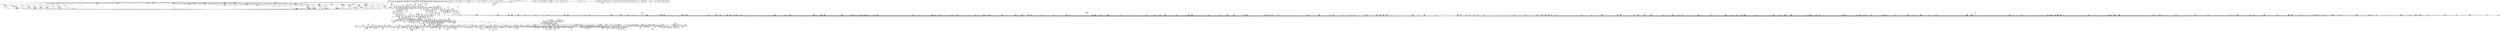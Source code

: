 digraph {
	CE0x40d0430 [shape=record,shape=Mrecord,label="{CE0x40d0430|80:_i64,_:_CRE_1617,1618_}"]
	CE0x40d4470 [shape=record,shape=Mrecord,label="{CE0x40d4470|80:_i64,_:_CRE_1677,1678_}"]
	CE0x403e8d0 [shape=record,shape=Mrecord,label="{CE0x403e8d0|mediated_filesystem:entry|*SummSink*}"]
	CE0x3fd4850 [shape=record,shape=Mrecord,label="{CE0x3fd4850|i64*_getelementptr_inbounds_(_16_x_i64_,_16_x_i64_*___llvm_gcov_ctr46,_i64_0,_i64_7)|*Constant*}"]
	CE0x40bfa40 [shape=record,shape=Mrecord,label="{CE0x40bfa40|80:_i64,_:_CRE_32,40_|*MultipleSource*|security/apparmor/include/apparmor.h,117|*LoadInst*|security/apparmor/include/apparmor.h,117}"]
	CE0x3faf7f0 [shape=record,shape=Mrecord,label="{CE0x3faf7f0|common_file_perm:do.cond|*SummSink*}"]
	CE0x4065500 [shape=record,shape=Mrecord,label="{CE0x4065500|common_file_perm:tmp58|security/apparmor/lsm.c,451|*SummSource*}"]
	CE0x4077e90 [shape=record,shape=Mrecord,label="{CE0x4077e90|aa_cred_profile:tmp12|security/apparmor/include/context.h,100|*SummSource*}"]
	CE0x3fe0ce0 [shape=record,shape=Mrecord,label="{CE0x3fe0ce0|common_file_perm:if.then13}"]
	CE0x40e42b0 [shape=record,shape=Mrecord,label="{CE0x40e42b0|__aa_current_profile:tmp8|security/apparmor/include/context.h,138|*SummSink*}"]
	CE0x4038380 [shape=record,shape=Mrecord,label="{CE0x4038380|aa_file_perm:entry|*SummSource*}"]
	CE0x41237b0 [shape=record,shape=Mrecord,label="{CE0x41237b0|i64_5|*Constant*}"]
	CE0x414f5b0 [shape=record,shape=Mrecord,label="{CE0x414f5b0|aa_cred_profile:lnot|security/apparmor/include/context.h,100}"]
	CE0x40b83d0 [shape=record,shape=Mrecord,label="{CE0x40b83d0|80:_i64,_:_CRE_561,562_}"]
	CE0x40193a0 [shape=record,shape=Mrecord,label="{CE0x40193a0|i64*_getelementptr_inbounds_(_16_x_i64_,_16_x_i64_*___llvm_gcov_ctr46,_i64_0,_i64_8)|*Constant*|*SummSink*}"]
	CE0x40ed7b0 [shape=record,shape=Mrecord,label="{CE0x40ed7b0|i64_4|*Constant*|*SummSource*}"]
	CE0x40c66b0 [shape=record,shape=Mrecord,label="{CE0x40c66b0|80:_i64,_:_CRE_1228,1229_}"]
	CE0x40c65a0 [shape=record,shape=Mrecord,label="{CE0x40c65a0|80:_i64,_:_CRE_1227,1228_}"]
	CE0x3fef870 [shape=record,shape=Mrecord,label="{CE0x3fef870|i64*_getelementptr_inbounds_(_2_x_i64_,_2_x_i64_*___llvm_gcov_ctr55,_i64_0,_i64_1)|*Constant*}"]
	CE0x40c53f0 [shape=record,shape=Mrecord,label="{CE0x40c53f0|80:_i64,_:_CRE_1210,1211_}"]
	CE0x4035c10 [shape=record,shape=Mrecord,label="{CE0x4035c10|i64_24|*Constant*|*SummSink*}"]
	CE0x3fc72c0 [shape=record,shape=Mrecord,label="{CE0x3fc72c0|16:_%struct.vfsmount*,_24:_%struct.dentry*,_32:_%struct.inode*,_408:_%struct.cred*,_456:_i8*,_:_CRE_112,113_}"]
	CE0x40b28e0 [shape=record,shape=Mrecord,label="{CE0x40b28e0|80:_i64,_:_CRE_399,400_}"]
	CE0x3fde620 [shape=record,shape=Mrecord,label="{CE0x3fde620|aa_cred_profile:tmp10|security/apparmor/include/context.h,100|*SummSource*}"]
	CE0x40d4250 [shape=record,shape=Mrecord,label="{CE0x40d4250|80:_i64,_:_CRE_1675,1676_}"]
	CE0x403d1b0 [shape=record,shape=Mrecord,label="{CE0x403d1b0|common_file_perm:tmp23|security/apparmor/lsm.c,432|*SummSink*}"]
	CE0x4075b10 [shape=record,shape=Mrecord,label="{CE0x4075b10|aa_cred_profile:do.end10}"]
	CE0x4119a60 [shape=record,shape=Mrecord,label="{CE0x4119a60|aa_cred_profile:lnot.ext|security/apparmor/include/context.h,100}"]
	CE0x4056010 [shape=record,shape=Mrecord,label="{CE0x4056010|__aa_current_profile:tmp18|security/apparmor/include/context.h,138|*SummSource*}"]
	CE0x4090310 [shape=record,shape=Mrecord,label="{CE0x4090310|0:_i16,_4:_i32,_8:_i16,_40:_%struct.super_block*,_:_SCMRE_255,256_}"]
	CE0x4035ba0 [shape=record,shape=Mrecord,label="{CE0x4035ba0|i64_24|*Constant*|*SummSource*}"]
	CE0x4022f60 [shape=record,shape=Mrecord,label="{CE0x4022f60|aa_cred_profile:tmp8|security/apparmor/include/context.h,100}"]
	CE0x408c670 [shape=record,shape=Mrecord,label="{CE0x408c670|0:_i16,_4:_i32,_8:_i16,_40:_%struct.super_block*,_:_SCMRE_193,194_}"]
	CE0x4095f40 [shape=record,shape=Mrecord,label="{CE0x4095f40|0:_i16,_4:_i32,_8:_i16,_40:_%struct.super_block*,_:_SCMRE_328,336_|*MultipleSource*|security/apparmor/lsm.c,435|security/apparmor/include/apparmor.h,117|Function::mediated_filesystem&Arg::inode::|*LoadInst*|include/linux/fs.h,1916}"]
	CE0x402c630 [shape=record,shape=Mrecord,label="{CE0x402c630|common_file_perm:tobool|security/apparmor/lsm.c,432|*SummSink*}"]
	CE0x4087c80 [shape=record,shape=Mrecord,label="{CE0x4087c80|0:_i16,_4:_i32,_8:_i16,_40:_%struct.super_block*,_:_SCMRE_168,169_}"]
	CE0x3ffc780 [shape=record,shape=Mrecord,label="{CE0x3ffc780|common_file_perm:land.lhs.true20|*SummSink*}"]
	CE0x3fc5240 [shape=record,shape=Mrecord,label="{CE0x3fc5240|16:_%struct.vfsmount*,_24:_%struct.dentry*,_32:_%struct.inode*,_408:_%struct.cred*,_456:_i8*,_:_CRE_203,204_}"]
	CE0x4099560 [shape=record,shape=Mrecord,label="{CE0x4099560|0:_i16,_4:_i32,_8:_i16,_40:_%struct.super_block*,_:_SCMRE_476,477_}"]
	CE0x40ae510 [shape=record,shape=Mrecord,label="{CE0x40ae510|0:_i16,_4:_i32,_8:_i16,_40:_%struct.super_block*,_:_SCMRE_926,927_}"]
	CE0x40c9f00 [shape=record,shape=Mrecord,label="{CE0x40c9f00|80:_i64,_:_CRE_1288,1296_|*MultipleSource*|security/apparmor/include/apparmor.h,117|*LoadInst*|security/apparmor/include/apparmor.h,117}"]
	CE0x3fb3dd0 [shape=record,shape=Mrecord,label="{CE0x3fb3dd0|i64*_getelementptr_inbounds_(_2_x_i64_,_2_x_i64_*___llvm_gcov_ctr86,_i64_0,_i64_0)|*Constant*|*SummSource*}"]
	CE0x4065310 [shape=record,shape=Mrecord,label="{CE0x4065310|common_file_perm:retval.0}"]
	CE0x40e44a0 [shape=record,shape=Mrecord,label="{CE0x40e44a0|aa_file_perm:tmp3|*SummSink*}"]
	CE0x3fb5f00 [shape=record,shape=Mrecord,label="{CE0x3fb5f00|_ret_i32_%call,_!dbg_!15471|security/apparmor/lsm.c,456|*SummSink*}"]
	CE0x4029d20 [shape=record,shape=Mrecord,label="{CE0x4029d20|aa_cred_profile:tobool4|security/apparmor/include/context.h,100|*SummSink*}"]
	CE0x40c1fd0 [shape=record,shape=Mrecord,label="{CE0x40c1fd0|80:_i64,_:_CRE_192,200_|*MultipleSource*|security/apparmor/include/apparmor.h,117|*LoadInst*|security/apparmor/include/apparmor.h,117}"]
	CE0x409f180 [shape=record,shape=Mrecord,label="{CE0x409f180|0:_i16,_4:_i32,_8:_i16,_40:_%struct.super_block*,_:_SCMRE_580,581_}"]
	CE0x4033050 [shape=record,shape=Mrecord,label="{CE0x4033050|common_file_perm:tmp15|security/apparmor/lsm.c,432}"]
	CE0x40d69e0 [shape=record,shape=Mrecord,label="{CE0x40d69e0|80:_i64,_:_CRE_1808,1816_|*MultipleSource*|security/apparmor/include/apparmor.h,117|*LoadInst*|security/apparmor/include/apparmor.h,117}"]
	CE0x4014420 [shape=record,shape=Mrecord,label="{CE0x4014420|aa_cred_profile:tmp14|security/apparmor/include/context.h,100}"]
	CE0x40e5110 [shape=record,shape=Mrecord,label="{CE0x40e5110|__aa_current_profile:tmp5|security/apparmor/include/context.h,138|*SummSink*}"]
	CE0x4076c90 [shape=record,shape=Mrecord,label="{CE0x4076c90|aa_cred_profile:do.end8|*SummSink*}"]
	CE0x3fb72b0 [shape=record,shape=Mrecord,label="{CE0x3fb72b0|16:_%struct.vfsmount*,_24:_%struct.dentry*,_32:_%struct.inode*,_408:_%struct.cred*,_456:_i8*,_:_CRE_392,396_|*MultipleSource*|security/apparmor/lsm.c,428|Function::apparmor_file_permission&Arg::file::|Function::common_file_perm&Arg::file::}"]
	CE0x40ecfa0 [shape=record,shape=Mrecord,label="{CE0x40ecfa0|file_inode17:tmp3|*SummSink*}"]
	CE0x4024880 [shape=record,shape=Mrecord,label="{CE0x4024880|common_file_perm:conv|security/apparmor/lsm.c,432}"]
	CE0x40e0db0 [shape=record,shape=Mrecord,label="{CE0x40e0db0|i64_4|*Constant*|*SummSink*}"]
	CE0x3fdad40 [shape=record,shape=Mrecord,label="{CE0x3fdad40|aa_cred_profile:tobool|security/apparmor/include/context.h,100|*SummSource*}"]
	CE0x408f690 [shape=record,shape=Mrecord,label="{CE0x408f690|0:_i16,_4:_i32,_8:_i16,_40:_%struct.super_block*,_:_SCMRE_247,248_}"]
	CE0x40622e0 [shape=record,shape=Mrecord,label="{CE0x40622e0|aa_file_perm:mode|security/apparmor/file.c,451}"]
	CE0x4024e40 [shape=record,shape=Mrecord,label="{CE0x4024e40|common_file_perm:lnot2|security/apparmor/lsm.c,432}"]
	CE0x408c4e0 [shape=record,shape=Mrecord,label="{CE0x408c4e0|0:_i16,_4:_i32,_8:_i16,_40:_%struct.super_block*,_:_SCMRE_192,193_}"]
	CE0x4048310 [shape=record,shape=Mrecord,label="{CE0x4048310|GLOBAL:file_inode|*Constant*|*SummSource*}"]
	CE0x4014320 [shape=record,shape=Mrecord,label="{CE0x4014320|i64_6|*Constant*|*SummSink*}"]
	CE0x3fe90f0 [shape=record,shape=Mrecord,label="{CE0x3fe90f0|common_file_perm:lnot.ext|security/apparmor/lsm.c,432|*SummSink*}"]
	CE0x40a2e70 [shape=record,shape=Mrecord,label="{CE0x40a2e70|0:_i16,_4:_i32,_8:_i16,_40:_%struct.super_block*,_:_SCMRE_619,620_}"]
	CE0x40ad700 [shape=record,shape=Mrecord,label="{CE0x40ad700|0:_i16,_4:_i32,_8:_i16,_40:_%struct.super_block*,_:_SCMRE_917,918_}"]
	CE0x40a1ed0 [shape=record,shape=Mrecord,label="{CE0x40a1ed0|0:_i16,_4:_i32,_8:_i16,_40:_%struct.super_block*,_:_SCMRE_609,610_}"]
	CE0x403ea60 [shape=record,shape=Mrecord,label="{CE0x403ea60|_ret_i1_%lnot,_!dbg_!15473|security/apparmor/include/apparmor.h,117}"]
	CE0x403d420 [shape=record,shape=Mrecord,label="{CE0x403d420|common_file_perm:tmp24|security/apparmor/lsm.c,432|*SummSource*}"]
	CE0x4124ad0 [shape=record,shape=Mrecord,label="{CE0x4124ad0|aa_file_perm:call2|security/apparmor/file.c,456|*SummSource*}"]
	CE0x4090f90 [shape=record,shape=Mrecord,label="{CE0x4090f90|0:_i16,_4:_i32,_8:_i16,_40:_%struct.super_block*,_:_SCMRE_263,264_}"]
	CE0x3fc5030 [shape=record,shape=Mrecord,label="{CE0x3fc5030|aa_cred_profile:lnot|security/apparmor/include/context.h,100}"]
	CE0x40a29c0 [shape=record,shape=Mrecord,label="{CE0x40a29c0|0:_i16,_4:_i32,_8:_i16,_40:_%struct.super_block*,_:_SCMRE_616,617_}"]
	CE0x3ff0410 [shape=record,shape=Mrecord,label="{CE0x3ff0410|16:_%struct.vfsmount*,_24:_%struct.dentry*,_32:_%struct.inode*,_408:_%struct.cred*,_456:_i8*,_:_CRE_84,85_}"]
	CE0x40234d0 [shape=record,shape=Mrecord,label="{CE0x40234d0|i64*_getelementptr_inbounds_(_16_x_i64_,_16_x_i64_*___llvm_gcov_ctr46,_i64_0,_i64_0)|*Constant*}"]
	CE0x3fd75f0 [shape=record,shape=Mrecord,label="{CE0x3fd75f0|16:_%struct.vfsmount*,_24:_%struct.dentry*,_32:_%struct.inode*,_408:_%struct.cred*,_456:_i8*,_:_CRE_194,195_}"]
	CE0x407ccb0 [shape=record,shape=Mrecord,label="{CE0x407ccb0|0:_i16,_4:_i32,_8:_i16,_40:_%struct.super_block*,_:_SCMRE_16,24_|*MultipleSource*|security/apparmor/lsm.c,435|security/apparmor/include/apparmor.h,117|Function::mediated_filesystem&Arg::inode::|*LoadInst*|include/linux/fs.h,1916}"]
	CE0x3fe2ad0 [shape=record,shape=Mrecord,label="{CE0x3fe2ad0|i64*_getelementptr_inbounds_(_2_x_i64_,_2_x_i64_*___llvm_gcov_ctr88,_i64_0,_i64_1)|*Constant*}"]
	CE0x407dfb0 [shape=record,shape=Mrecord,label="{CE0x407dfb0|_call_void_mcount()_#2|*SummSink*}"]
	CE0x40d2f30 [shape=record,shape=Mrecord,label="{CE0x40d2f30|80:_i64,_:_CRE_1657,1658_}"]
	CE0x3fee440 [shape=record,shape=Mrecord,label="{CE0x3fee440|mediated_filesystem:tmp1}"]
	CE0x3ff35b0 [shape=record,shape=Mrecord,label="{CE0x3ff35b0|i32_0|*Constant*}"]
	CE0x3fdd600 [shape=record,shape=Mrecord,label="{CE0x3fdd600|__aa_current_profile:tmp}"]
	CE0x3fe9260 [shape=record,shape=Mrecord,label="{CE0x3fe9260|common_file_perm:conv|security/apparmor/lsm.c,432|*SummSource*}"]
	CE0x3fb15b0 [shape=record,shape=Mrecord,label="{CE0x3fb15b0|16:_%struct.vfsmount*,_24:_%struct.dentry*,_32:_%struct.inode*,_408:_%struct.cred*,_456:_i8*,_:_CRE_99,100_}"]
	CE0x3fb1b40 [shape=record,shape=Mrecord,label="{CE0x3fb1b40|16:_%struct.vfsmount*,_24:_%struct.dentry*,_32:_%struct.inode*,_408:_%struct.cred*,_456:_i8*,_:_CRE_102,103_}"]
	CE0x3fce820 [shape=record,shape=Mrecord,label="{CE0x3fce820|16:_%struct.vfsmount*,_24:_%struct.dentry*,_32:_%struct.inode*,_408:_%struct.cred*,_456:_i8*,_:_CRE_73,74_}"]
	CE0x3feb750 [shape=record,shape=Mrecord,label="{CE0x3feb750|16:_%struct.vfsmount*,_24:_%struct.dentry*,_32:_%struct.inode*,_408:_%struct.cred*,_456:_i8*,_:_CRE_432,436_|*MultipleSource*|security/apparmor/lsm.c,428|Function::apparmor_file_permission&Arg::file::|Function::common_file_perm&Arg::file::}"]
	CE0x4124220 [shape=record,shape=Mrecord,label="{CE0x4124220|aa_file_perm:f_path|security/apparmor/file.c,456}"]
	CE0x3ffdd70 [shape=record,shape=Mrecord,label="{CE0x3ffdd70|16:_%struct.vfsmount*,_24:_%struct.dentry*,_32:_%struct.inode*,_408:_%struct.cred*,_456:_i8*,_:_CRE_264,280_|*MultipleSource*|security/apparmor/lsm.c,428|Function::apparmor_file_permission&Arg::file::|Function::common_file_perm&Arg::file::}"]
	CE0x4027970 [shape=record,shape=Mrecord,label="{CE0x4027970|_call_void_asm_sideeffect_1:_09ud2_0A.pushsection___bug_table,_22a_22_0A2:_09.long_1b_-_2b,_$_0:c_-_2b_0A_09.word_$_1:c_,_0_0A_09.org_2b+$_2:c_0A.popsection_,_i,i,i,_dirflag_,_fpsr_,_flags_(i8*_getelementptr_inbounds_(_24_x_i8_,_24_x_i8_*_.str8,_i32_0,_i32_0),_i32_432,_i64_12)_#2,_!dbg_!15488,_!srcloc_!15491|security/apparmor/lsm.c,432}"]
	CE0x40ce8d0 [shape=record,shape=Mrecord,label="{CE0x40ce8d0|80:_i64,_:_CRE_1369,1370_}"]
	CE0x3fc9080 [shape=record,shape=Mrecord,label="{CE0x3fc9080|16:_%struct.vfsmount*,_24:_%struct.dentry*,_32:_%struct.inode*,_408:_%struct.cred*,_456:_i8*,_:_CRE_182,183_}"]
	CE0x40abae0 [shape=record,shape=Mrecord,label="{CE0x40abae0|0:_i16,_4:_i32,_8:_i16,_40:_%struct.super_block*,_:_SCMRE_899,900_}"]
	CE0x4056990 [shape=record,shape=Mrecord,label="{CE0x4056990|i64*_getelementptr_inbounds_(_11_x_i64_,_11_x_i64_*___llvm_gcov_ctr58,_i64_0,_i64_10)|*Constant*|*SummSink*}"]
	CE0x4075630 [shape=record,shape=Mrecord,label="{CE0x4075630|aa_cred_profile:do.end|*SummSource*}"]
	CE0x3fab130 [shape=record,shape=Mrecord,label="{CE0x3fab130|apparmor_file_permission:entry}"]
	CE0x4151530 [shape=record,shape=Mrecord,label="{CE0x4151530|aa_cred_profile:tmp26|security/apparmor/include/context.h,100}"]
	CE0x40d8340 [shape=record,shape=Mrecord,label="{CE0x40d8340|80:_i64,_:_CRE_1880,1884_|*MultipleSource*|security/apparmor/include/apparmor.h,117|*LoadInst*|security/apparmor/include/apparmor.h,117}"]
	CE0x40776e0 [shape=record,shape=Mrecord,label="{CE0x40776e0|aa_cred_profile:tmp|*SummSink*}"]
	CE0x40a9a10 [shape=record,shape=Mrecord,label="{CE0x40a9a10|0:_i16,_4:_i32,_8:_i16,_40:_%struct.super_block*,_:_SCMRE_878,879_}"]
	CE0x407cf30 [shape=record,shape=Mrecord,label="{CE0x407cf30|aa_cred_profile:do.body5}"]
	CE0x40a6d70 [shape=record,shape=Mrecord,label="{CE0x40a6d70|0:_i16,_4:_i32,_8:_i16,_40:_%struct.super_block*,_:_SCMRE_800,804_|*MultipleSource*|security/apparmor/lsm.c,435|security/apparmor/include/apparmor.h,117|Function::mediated_filesystem&Arg::inode::|*LoadInst*|include/linux/fs.h,1916}"]
	CE0x4116ea0 [shape=record,shape=Mrecord,label="{CE0x4116ea0|aa_file_perm:i_mode|security/apparmor/file.c,453|*SummSource*}"]
	CE0x405a3f0 [shape=record,shape=Mrecord,label="{CE0x405a3f0|get_current:entry}"]
	CE0x40f3e20 [shape=record,shape=Mrecord,label="{CE0x40f3e20|__aa_current_profile:if.then|*SummSink*}"]
	CE0x40cd9f0 [shape=record,shape=Mrecord,label="{CE0x40cd9f0|80:_i64,_:_CRE_1355,1356_}"]
	CE0x3fd1b40 [shape=record,shape=Mrecord,label="{CE0x3fd1b40|aa_cred_profile:lnot|security/apparmor/include/context.h,100|*SummSource*}"]
	CE0x40acc10 [shape=record,shape=Mrecord,label="{CE0x40acc10|0:_i16,_4:_i32,_8:_i16,_40:_%struct.super_block*,_:_SCMRE_910,911_}"]
	CE0x3fe1c70 [shape=record,shape=Mrecord,label="{CE0x3fe1c70|common_file_perm:if.end14|*SummSource*}"]
	CE0x415cbb0 [shape=record,shape=Mrecord,label="{CE0x415cbb0|aa_cred_profile:if.end}"]
	CE0x41183a0 [shape=record,shape=Mrecord,label="{CE0x41183a0|get_current:tmp}"]
	CE0x40bf8a0 [shape=record,shape=Mrecord,label="{CE0x40bf8a0|80:_i64,_:_CRE_24,32_|*MultipleSource*|security/apparmor/include/apparmor.h,117|*LoadInst*|security/apparmor/include/apparmor.h,117}"]
	CE0x40bc520 [shape=record,shape=Mrecord,label="{CE0x40bc520|80:_i64,_:_CRE_622,623_}"]
	CE0x4083410 [shape=record,shape=Mrecord,label="{CE0x4083410|file_inode17:f_inode|include/linux/fs.h,1916}"]
	CE0x40cc7e0 [shape=record,shape=Mrecord,label="{CE0x40cc7e0|80:_i64,_:_CRE_1338,1339_}"]
	CE0x4045e40 [shape=record,shape=Mrecord,label="{CE0x4045e40|i64_13|*Constant*|*SummSink*}"]
	CE0x404f980 [shape=record,shape=Mrecord,label="{CE0x404f980|common_file_perm:cmp18|security/apparmor/lsm.c,447}"]
	CE0x4053b80 [shape=record,shape=Mrecord,label="{CE0x4053b80|common_file_perm:tmp48|security/apparmor/lsm.c,448|*SummSink*}"]
	CE0x3fc6f30 [shape=record,shape=Mrecord,label="{CE0x3fc6f30|aa_cred_profile:do.body|*SummSource*}"]
	CE0x3fd2530 [shape=record,shape=Mrecord,label="{CE0x3fd2530|aa_cred_profile:do.body6|*SummSink*}"]
	CE0x4038720 [shape=record,shape=Mrecord,label="{CE0x4038720|aa_file_perm:op|Function::aa_file_perm&Arg::op::}"]
	CE0x4116a90 [shape=record,shape=Mrecord,label="{CE0x4116a90|aa_file_perm:call1|security/apparmor/file.c,453|*SummSink*}"]
	CE0x3fdca30 [shape=record,shape=Mrecord,label="{CE0x3fdca30|16:_%struct.vfsmount*,_24:_%struct.dentry*,_32:_%struct.inode*,_408:_%struct.cred*,_456:_i8*,_:_CRE_124,125_}"]
	CE0x4091a80 [shape=record,shape=Mrecord,label="{CE0x4091a80|0:_i16,_4:_i32,_8:_i16,_40:_%struct.super_block*,_:_SCMRE_270,271_}"]
	CE0x40506d0 [shape=record,shape=Mrecord,label="{CE0x40506d0|i64_20|*Constant*|*SummSource*}"]
	CE0x4099b10 [shape=record,shape=Mrecord,label="{CE0x4099b10|0:_i16,_4:_i32,_8:_i16,_40:_%struct.super_block*,_:_SCMRE_480,481_}"]
	CE0x4050290 [shape=record,shape=Mrecord,label="{CE0x4050290|i64_19|*Constant*|*SummSink*}"]
	CE0x40aa9b0 [shape=record,shape=Mrecord,label="{CE0x40aa9b0|0:_i16,_4:_i32,_8:_i16,_40:_%struct.super_block*,_:_SCMRE_888,889_}"]
	CE0x403b3b0 [shape=record,shape=Mrecord,label="{CE0x403b3b0|aa_cred_profile:tmp23|security/apparmor/include/context.h,100|*SummSource*}"]
	CE0x3ff0e80 [shape=record,shape=Mrecord,label="{CE0x3ff0e80|COLLAPSED:_GCMRE___llvm_gcov_ctr55_internal_global_2_x_i64_zeroinitializer:_elem_0:default:}"]
	CE0x40ab630 [shape=record,shape=Mrecord,label="{CE0x40ab630|0:_i16,_4:_i32,_8:_i16,_40:_%struct.super_block*,_:_SCMRE_896,897_}"]
	CE0x40f0470 [shape=record,shape=Mrecord,label="{CE0x40f0470|GLOBAL:file_inode17|*Constant*}"]
	CE0x403a980 [shape=record,shape=Mrecord,label="{CE0x403a980|common_file_perm:tmp56|security/apparmor/lsm.c,449|*SummSink*}"]
	CE0x40481a0 [shape=record,shape=Mrecord,label="{CE0x40481a0|common_file_perm:call11|security/apparmor/lsm.c,435|*SummSink*}"]
	CE0x40b7830 [shape=record,shape=Mrecord,label="{CE0x40b7830|80:_i64,_:_CRE_512,528_|*MultipleSource*|security/apparmor/include/apparmor.h,117|*LoadInst*|security/apparmor/include/apparmor.h,117}"]
	CE0x3fb8ac0 [shape=record,shape=Mrecord,label="{CE0x3fb8ac0|16:_%struct.vfsmount*,_24:_%struct.dentry*,_32:_%struct.inode*,_408:_%struct.cred*,_456:_i8*,_:_CRE_188,189_}"]
	CE0x40d27c0 [shape=record,shape=Mrecord,label="{CE0x40d27c0|80:_i64,_:_CRE_1650,1651_}"]
	CE0x3fd8e70 [shape=record,shape=Mrecord,label="{CE0x3fd8e70|common_file_perm:tmp59|security/apparmor/lsm.c,452}"]
	CE0x40ad3e0 [shape=record,shape=Mrecord,label="{CE0x40ad3e0|0:_i16,_4:_i32,_8:_i16,_40:_%struct.super_block*,_:_SCMRE_915,916_}"]
	CE0x402fc20 [shape=record,shape=Mrecord,label="{CE0x402fc20|i8*_getelementptr_inbounds_(_24_x_i8_,_24_x_i8_*_.str8,_i32_0,_i32_0)|*Constant*|*SummSink*}"]
	CE0x408bd10 [shape=record,shape=Mrecord,label="{CE0x408bd10|0:_i16,_4:_i32,_8:_i16,_40:_%struct.super_block*,_:_SCMRE_187,188_}"]
	CE0x40bc410 [shape=record,shape=Mrecord,label="{CE0x40bc410|80:_i64,_:_CRE_621,622_}"]
	CE0x40bd620 [shape=record,shape=Mrecord,label="{CE0x40bd620|80:_i64,_:_CRE_664,672_|*MultipleSource*|security/apparmor/include/apparmor.h,117|*LoadInst*|security/apparmor/include/apparmor.h,117}"]
	CE0x3fe54e0 [shape=record,shape=Mrecord,label="{CE0x3fe54e0|common_file_perm:expval|security/apparmor/lsm.c,432}"]
	CE0x4057a30 [shape=record,shape=Mrecord,label="{CE0x4057a30|__aa_current_profile:call4|security/apparmor/include/context.h,138}"]
	CE0x409f4a0 [shape=record,shape=Mrecord,label="{CE0x409f4a0|0:_i16,_4:_i32,_8:_i16,_40:_%struct.super_block*,_:_SCMRE_582,583_}"]
	CE0x401c0a0 [shape=record,shape=Mrecord,label="{CE0x401c0a0|aa_cred_profile:do.body6|*SummSource*}"]
	CE0x409ee60 [shape=record,shape=Mrecord,label="{CE0x409ee60|0:_i16,_4:_i32,_8:_i16,_40:_%struct.super_block*,_:_SCMRE_578,579_}"]
	CE0x3fb02c0 [shape=record,shape=Mrecord,label="{CE0x3fb02c0|apparmor_file_permission:tmp3}"]
	CE0x40650d0 [shape=record,shape=Mrecord,label="{CE0x40650d0|common_file_perm:tmp57|security/apparmor/lsm.c,451|*SummSink*}"]
	CE0x40e1880 [shape=record,shape=Mrecord,label="{CE0x40e1880|GLOBAL:current_task|Global_var:current_task}"]
	CE0x3fe8000 [shape=record,shape=Mrecord,label="{CE0x3fe8000|16:_%struct.vfsmount*,_24:_%struct.dentry*,_32:_%struct.inode*,_408:_%struct.cred*,_456:_i8*,_:_CRE_16,24_|*MultipleSource*|security/apparmor/lsm.c,428|Function::apparmor_file_permission&Arg::file::|Function::common_file_perm&Arg::file::}"]
	CE0x3fb9000 [shape=record,shape=Mrecord,label="{CE0x3fb9000|16:_%struct.vfsmount*,_24:_%struct.dentry*,_32:_%struct.inode*,_408:_%struct.cred*,_456:_i8*,_:_CRE_191,192_}"]
	CE0x40c68d0 [shape=record,shape=Mrecord,label="{CE0x40c68d0|80:_i64,_:_CRE_1230,1231_}"]
	CE0x4062520 [shape=record,shape=Mrecord,label="{CE0x4062520|aa_file_perm:call1|security/apparmor/file.c,453}"]
	CE0x3fe1450 [shape=record,shape=Mrecord,label="{CE0x3fe1450|i64_3|*Constant*|*SummSource*}"]
	CE0x3ff2ad0 [shape=record,shape=Mrecord,label="{CE0x3ff2ad0|16:_%struct.vfsmount*,_24:_%struct.dentry*,_32:_%struct.inode*,_408:_%struct.cred*,_456:_i8*,_:_CRE_344,360_|*MultipleSource*|security/apparmor/lsm.c,428|Function::apparmor_file_permission&Arg::file::|Function::common_file_perm&Arg::file::}"]
	CE0x3bcc360 [shape=record,shape=Mrecord,label="{CE0x3bcc360|i32_16|*Constant*|*SummSink*}"]
	CE0x4045310 [shape=record,shape=Mrecord,label="{CE0x4045310|i64_18|*Constant*|*SummSource*}"]
	CE0x409dec0 [shape=record,shape=Mrecord,label="{CE0x409dec0|0:_i16,_4:_i32,_8:_i16,_40:_%struct.super_block*,_:_SCMRE_568,569_}"]
	CE0x409c130 [shape=record,shape=Mrecord,label="{CE0x409c130|0:_i16,_4:_i32,_8:_i16,_40:_%struct.super_block*,_:_SCMRE_544,552_|*MultipleSource*|security/apparmor/lsm.c,435|security/apparmor/include/apparmor.h,117|Function::mediated_filesystem&Arg::inode::|*LoadInst*|include/linux/fs.h,1916}"]
	CE0x3fe95b0 [shape=record,shape=Mrecord,label="{CE0x3fe95b0|i64_0|*Constant*}"]
	CE0x4061840 [shape=record,shape=Mrecord,label="{CE0x4061840|_ret_%struct.inode*_%tmp4,_!dbg_!15470|include/linux/fs.h,1916}"]
	CE0x40caf70 [shape=record,shape=Mrecord,label="{CE0x40caf70|80:_i64,_:_CRE_1315,1316_}"]
	CE0x4042960 [shape=record,shape=Mrecord,label="{CE0x4042960|common_file_perm:tmp35|security/apparmor/lsm.c,436}"]
	CE0x3fc7d40 [shape=record,shape=Mrecord,label="{CE0x3fc7d40|16:_%struct.vfsmount*,_24:_%struct.dentry*,_32:_%struct.inode*,_408:_%struct.cred*,_456:_i8*,_:_CRE_118,119_}"]
	CE0x40b4590 [shape=record,shape=Mrecord,label="{CE0x40b4590|80:_i64,_:_CRE_426,427_}"]
	CE0x4029090 [shape=record,shape=Mrecord,label="{CE0x4029090|_ret_%struct.inode*_%tmp4,_!dbg_!15470|include/linux/fs.h,1916|*SummSink*}"]
	CE0x40a8c00 [shape=record,shape=Mrecord,label="{CE0x40a8c00|0:_i16,_4:_i32,_8:_i16,_40:_%struct.super_block*,_:_SCMRE_869,870_}"]
	CE0x40b47b0 [shape=record,shape=Mrecord,label="{CE0x40b47b0|80:_i64,_:_CRE_428,429_}"]
	CE0x4018b30 [shape=record,shape=Mrecord,label="{CE0x4018b30|aa_cred_profile:tmp19|security/apparmor/include/context.h,100|*SummSink*}"]
	CE0x40874b0 [shape=record,shape=Mrecord,label="{CE0x40874b0|0:_i16,_4:_i32,_8:_i16,_40:_%struct.super_block*,_:_SCMRE_163,164_}"]
	CE0x40cbf60 [shape=record,shape=Mrecord,label="{CE0x40cbf60|80:_i64,_:_CRE_1330,1331_}"]
	CE0x4089aa0 [shape=record,shape=Mrecord,label="{CE0x4089aa0|aa_cred_profile:profile11|security/apparmor/include/context.h,101|*SummSink*}"]
	CE0x3fcfc60 [shape=record,shape=Mrecord,label="{CE0x3fcfc60|16:_%struct.vfsmount*,_24:_%struct.dentry*,_32:_%struct.inode*,_408:_%struct.cred*,_456:_i8*,_:_CRE_66,67_}"]
	CE0x4029740 [shape=record,shape=Mrecord,label="{CE0x4029740|aa_cred_profile:expval|security/apparmor/include/context.h,100|*SummSink*}"]
	CE0x3fa75b0 [shape=record,shape=Mrecord,label="{CE0x3fa75b0|i64_1|*Constant*|*SummSink*}"]
	CE0x4080240 [shape=record,shape=Mrecord,label="{CE0x4080240|mediated_filesystem:and|security/apparmor/include/apparmor.h,117}"]
	CE0x4057270 [shape=record,shape=Mrecord,label="{CE0x4057270|__aa_current_profile:cred|security/apparmor/include/context.h,138|*SummSource*}"]
	CE0x401a030 [shape=record,shape=Mrecord,label="{CE0x401a030|_call_void_asm_sideeffect_1:_09ud2_0A.pushsection___bug_table,_22a_22_0A2:_09.long_1b_-_2b,_$_0:c_-_2b_0A_09.word_$_1:c_,_0_0A_09.org_2b+$_2:c_0A.popsection_,_i,i,i,_dirflag_,_fpsr_,_flags_(i8*_getelementptr_inbounds_(_36_x_i8_,_36_x_i8_*_.str12,_i32_0,_i32_0),_i32_100,_i64_12)_#2,_!dbg_!15490,_!srcloc_!15493|security/apparmor/include/context.h,100}"]
	CE0x41222f0 [shape=record,shape=Mrecord,label="{CE0x41222f0|aa_cred_profile:tmp30|security/apparmor/include/context.h,100}"]
	CE0x408b090 [shape=record,shape=Mrecord,label="{CE0x408b090|0:_i16,_4:_i32,_8:_i16,_40:_%struct.super_block*,_:_SCMRE_179,180_}"]
	CE0x40d5e40 [shape=record,shape=Mrecord,label="{CE0x40d5e40|80:_i64,_:_CRE_1760,1764_|*MultipleSource*|security/apparmor/include/apparmor.h,117|*LoadInst*|security/apparmor/include/apparmor.h,117}"]
	CE0x40c7d00 [shape=record,shape=Mrecord,label="{CE0x40c7d00|80:_i64,_:_CRE_1249,1250_}"]
	CE0x402aca0 [shape=record,shape=Mrecord,label="{CE0x402aca0|i64*_getelementptr_inbounds_(_28_x_i64_,_28_x_i64_*___llvm_gcov_ctr87,_i64_0,_i64_5)|*Constant*}"]
	CE0x4024eb0 [shape=record,shape=Mrecord,label="{CE0x4024eb0|common_file_perm:lnot2|security/apparmor/lsm.c,432|*SummSource*}"]
	CE0x3feaa40 [shape=record,shape=Mrecord,label="{CE0x3feaa40|common_file_perm:tmp7|security/apparmor/lsm.c,432|*SummSource*}"]
	CE0x40ca860 [shape=record,shape=Mrecord,label="{CE0x40ca860|80:_i64,_:_CRE_1308,1309_}"]
	CE0x4019d50 [shape=record,shape=Mrecord,label="{CE0x4019d50|aa_cred_profile:tmp21|security/apparmor/include/context.h,100|*SummSource*}"]
	CE0x4084330 [shape=record,shape=Mrecord,label="{CE0x4084330|aa_cred_profile:tmp30|security/apparmor/include/context.h,100|*SummSink*}"]
	CE0x4031980 [shape=record,shape=Mrecord,label="{CE0x4031980|i64*_getelementptr_inbounds_(_28_x_i64_,_28_x_i64_*___llvm_gcov_ctr87,_i64_0,_i64_7)|*Constant*|*SummSink*}"]
	CE0x401bfe0 [shape=record,shape=Mrecord,label="{CE0x401bfe0|aa_cred_profile:bb}"]
	CE0x409f310 [shape=record,shape=Mrecord,label="{CE0x409f310|0:_i16,_4:_i32,_8:_i16,_40:_%struct.super_block*,_:_SCMRE_581,582_}"]
	CE0x40ac440 [shape=record,shape=Mrecord,label="{CE0x40ac440|0:_i16,_4:_i32,_8:_i16,_40:_%struct.super_block*,_:_SCMRE_905,906_}"]
	CE0x3ff8040 [shape=record,shape=Mrecord,label="{CE0x3ff8040|file_inode:f_inode|include/linux/fs.h,1916}"]
	CE0x4057310 [shape=record,shape=Mrecord,label="{CE0x4057310|__aa_current_profile:cred|security/apparmor/include/context.h,138|*SummSink*}"]
	CE0x407e740 [shape=record,shape=Mrecord,label="{CE0x407e740|80:_i64,_:_CRE_1896,1904_|*MultipleSource*|security/apparmor/include/apparmor.h,117|*LoadInst*|security/apparmor/include/apparmor.h,117}"]
	CE0x40d4f10 [shape=record,shape=Mrecord,label="{CE0x40d4f10|80:_i64,_:_CRE_1687,1688_}"]
	CE0x40347c0 [shape=record,shape=Mrecord,label="{CE0x40347c0|i32_-1|*Constant*|*SummSource*}"]
	CE0x4078090 [shape=record,shape=Mrecord,label="{CE0x4078090|i64*_getelementptr_inbounds_(_2_x_i64_,_2_x_i64_*___llvm_gcov_ctr2919,_i64_0,_i64_1)|*Constant*}"]
	CE0x40ed440 [shape=record,shape=Mrecord,label="{CE0x40ed440|i64_4|*Constant*}"]
	CE0x415dcb0 [shape=record,shape=Mrecord,label="{CE0x415dcb0|aa_cred_profile:tobool1|security/apparmor/include/context.h,100}"]
	CE0x3fe9750 [shape=record,shape=Mrecord,label="{CE0x3fe9750|i64_0|*Constant*|*SummSource*}"]
	CE0x3fdc1f0 [shape=record,shape=Mrecord,label="{CE0x3fdc1f0|16:_%struct.vfsmount*,_24:_%struct.dentry*,_32:_%struct.inode*,_408:_%struct.cred*,_456:_i8*,_:_CRE_119,120_}"]
	CE0x40e8200 [shape=record,shape=Mrecord,label="{CE0x40e8200|i8*_getelementptr_inbounds_(_45_x_i8_,_45_x_i8_*_.str14,_i32_0,_i32_0)|*Constant*|*SummSink*}"]
	CE0x3fe6250 [shape=record,shape=Mrecord,label="{CE0x3fe6250|44:_i32,_48:_i16,_128:_i8*,_:_SCMRE_88,89_|*MultipleSource*|*LoadInst*|security/apparmor/lsm.c,429|Function::aa_cred_profile&Arg::cred::|security/apparmor/include/context.h,99}"]
	CE0x40763c0 [shape=record,shape=Mrecord,label="{CE0x40763c0|aa_cred_profile:lor.end|*SummSink*}"]
	CE0x4065380 [shape=record,shape=Mrecord,label="{CE0x4065380|common_file_perm:tmp58|security/apparmor/lsm.c,451}"]
	CE0x405a960 [shape=record,shape=Mrecord,label="{CE0x405a960|_ret_%struct.task_struct*_%tmp4,_!dbg_!15471|./arch/x86/include/asm/current.h,14}"]
	CE0x40a1a20 [shape=record,shape=Mrecord,label="{CE0x40a1a20|0:_i16,_4:_i32,_8:_i16,_40:_%struct.super_block*,_:_SCMRE_606,607_}"]
	CE0x4085dd0 [shape=record,shape=Mrecord,label="{CE0x4085dd0|aa_cred_profile:tmp28|security/apparmor/include/context.h,100}"]
	CE0x40d0a00 [shape=record,shape=Mrecord,label="{CE0x40d0a00|80:_i64,_:_CRE_1622,1623_}"]
	CE0x4050fe0 [shape=record,shape=Mrecord,label="{CE0x4050fe0|common_file_perm:tmp43|security/apparmor/lsm.c,447|*SummSink*}"]
	CE0x4029ba0 [shape=record,shape=Mrecord,label="{CE0x4029ba0|aa_cred_profile:tobool4|security/apparmor/include/context.h,100|*SummSource*}"]
	CE0x40a8f20 [shape=record,shape=Mrecord,label="{CE0x40a8f20|0:_i16,_4:_i32,_8:_i16,_40:_%struct.super_block*,_:_SCMRE_871,872_}"]
	CE0x3fd0980 [shape=record,shape=Mrecord,label="{CE0x3fd0980|__aa_current_profile:land.lhs.true2|*SummSource*}"]
	CE0x3ffb170 [shape=record,shape=Mrecord,label="{CE0x3ffb170|_call_void_mcount()_#2|*SummSink*}"]
	CE0x3fc8600 [shape=record,shape=Mrecord,label="{CE0x3fc8600|16:_%struct.vfsmount*,_24:_%struct.dentry*,_32:_%struct.inode*,_408:_%struct.cred*,_456:_i8*,_:_CRE_176,177_}"]
	CE0x404fef0 [shape=record,shape=Mrecord,label="{CE0x404fef0|i64_19|*Constant*|*SummSource*}"]
	CE0x40b6350 [shape=record,shape=Mrecord,label="{CE0x40b6350|80:_i64,_:_CRE_454,455_}"]
	CE0x4061050 [shape=record,shape=Mrecord,label="{CE0x4061050|GLOBAL:file_inode17|*Constant*|*SummSource*}"]
	CE0x41194b0 [shape=record,shape=Mrecord,label="{CE0x41194b0|aa_cred_profile:tmp22|security/apparmor/include/context.h,100}"]
	CE0x3fdcbf0 [shape=record,shape=Mrecord,label="{CE0x3fdcbf0|16:_%struct.vfsmount*,_24:_%struct.dentry*,_32:_%struct.inode*,_408:_%struct.cred*,_456:_i8*,_:_CRE_125,126_}"]
	CE0x3fd2900 [shape=record,shape=Mrecord,label="{CE0x3fd2900|_call_void_mcount()_#2|*SummSource*}"]
	CE0x3fea200 [shape=record,shape=Mrecord,label="{CE0x3fea200|GLOBAL:mediated_filesystem|*Constant*|*SummSource*}"]
	CE0x40639c0 [shape=record,shape=Mrecord,label="{CE0x40639c0|i64*_getelementptr_inbounds_(_2_x_i64_,_2_x_i64_*___llvm_gcov_ctr112,_i64_0,_i64_0)|*Constant*|*SummSource*}"]
	CE0x4060af0 [shape=record,shape=Mrecord,label="{CE0x4060af0|aa_file_perm:i_uid|security/apparmor/file.c,452|*SummSource*}"]
	CE0x40cd280 [shape=record,shape=Mrecord,label="{CE0x40cd280|80:_i64,_:_CRE_1348,1349_}"]
	CE0x40cee20 [shape=record,shape=Mrecord,label="{CE0x40cee20|80:_i64,_:_CRE_1374,1375_}"]
	CE0x40d6bd0 [shape=record,shape=Mrecord,label="{CE0x40d6bd0|80:_i64,_:_CRE_1816,1824_|*MultipleSource*|security/apparmor/include/apparmor.h,117|*LoadInst*|security/apparmor/include/apparmor.h,117}"]
	CE0x4044a40 [shape=record,shape=Mrecord,label="{CE0x4044a40|common_file_perm:cmp|security/apparmor/lsm.c,447}"]
	CE0x4066180 [shape=record,shape=Mrecord,label="{CE0x4066180|i64*_getelementptr_inbounds_(_28_x_i64_,_28_x_i64_*___llvm_gcov_ctr87,_i64_0,_i64_27)|*Constant*|*SummSink*}"]
	CE0x40a9240 [shape=record,shape=Mrecord,label="{CE0x40a9240|0:_i16,_4:_i32,_8:_i16,_40:_%struct.super_block*,_:_SCMRE_873,874_}"]
	CE0x3ff98a0 [shape=record,shape=Mrecord,label="{CE0x3ff98a0|44:_i32,_48:_i16,_128:_i8*,_:_SCMRE_168,176_|*MultipleSource*|*LoadInst*|security/apparmor/lsm.c,429|Function::aa_cred_profile&Arg::cred::|security/apparmor/include/context.h,99}"]
	CE0x402a9e0 [shape=record,shape=Mrecord,label="{CE0x402a9e0|i64*_getelementptr_inbounds_(_28_x_i64_,_28_x_i64_*___llvm_gcov_ctr87,_i64_0,_i64_4)|*Constant*|*SummSource*}"]
	CE0x402b250 [shape=record,shape=Mrecord,label="{CE0x402b250|common_file_perm:tmp11|security/apparmor/lsm.c,432}"]
	CE0x4164280 [shape=record,shape=Mrecord,label="{CE0x4164280|aa_cred_profile:do.end10}"]
	CE0x40623b0 [shape=record,shape=Mrecord,label="{CE0x40623b0|aa_file_perm:mode|security/apparmor/file.c,451|*SummSource*}"]
	CE0x40d7960 [shape=record,shape=Mrecord,label="{CE0x40d7960|80:_i64,_:_CRE_1872,1873_}"]
	CE0x402baf0 [shape=record,shape=Mrecord,label="{CE0x402baf0|common_file_perm:tmp5|security/apparmor/lsm.c,428|*SummSource*}"]
	CE0x3fadc50 [shape=record,shape=Mrecord,label="{CE0x3fadc50|common_file_perm:tmp21|security/apparmor/lsm.c,432|*SummSink*}"]
	CE0x4151ed0 [shape=record,shape=Mrecord,label="{CE0x4151ed0|aa_cred_profile:tmp9|security/apparmor/include/context.h,100}"]
	CE0x3ff05d0 [shape=record,shape=Mrecord,label="{CE0x3ff05d0|16:_%struct.vfsmount*,_24:_%struct.dentry*,_32:_%struct.inode*,_408:_%struct.cred*,_456:_i8*,_:_CRE_85,86_}"]
	CE0x40aae60 [shape=record,shape=Mrecord,label="{CE0x40aae60|0:_i16,_4:_i32,_8:_i16,_40:_%struct.super_block*,_:_SCMRE_891,892_}"]
	CE0x3fe83d0 [shape=record,shape=Mrecord,label="{CE0x3fe83d0|i64_2|*Constant*}"]
	CE0x4050df0 [shape=record,shape=Mrecord,label="{CE0x4050df0|common_file_perm:tmp43|security/apparmor/lsm.c,447}"]
	CE0x40edb50 [shape=record,shape=Mrecord,label="{CE0x40edb50|__aa_current_profile:do.end|*SummSource*}"]
	CE0x4055780 [shape=record,shape=Mrecord,label="{CE0x4055780|_call_void_lockdep_rcu_suspicious(i8*_getelementptr_inbounds_(_36_x_i8_,_36_x_i8_*_.str12,_i32_0,_i32_0),_i32_138,_i8*_getelementptr_inbounds_(_45_x_i8_,_45_x_i8_*_.str14,_i32_0,_i32_0))_#7,_!dbg_!15483|security/apparmor/include/context.h,138}"]
	CE0x403a420 [shape=record,shape=Mrecord,label="{CE0x403a420|common_file_perm:tmp55|security/apparmor/lsm.c,449|*SummSink*}"]
	CE0x40e5400 [shape=record,shape=Mrecord,label="{CE0x40e5400|__aa_current_profile:tmp6|security/apparmor/include/context.h,138|*SummSink*}"]
	CE0x40d38c0 [shape=record,shape=Mrecord,label="{CE0x40d38c0|80:_i64,_:_CRE_1666,1667_}"]
	CE0x405a550 [shape=record,shape=Mrecord,label="{CE0x405a550|get_current:entry|*SummSource*}"]
	CE0x4076a60 [shape=record,shape=Mrecord,label="{CE0x4076a60|0:_i16,_4:_i32,_8:_i16,_40:_%struct.super_block*,_:_SCMRE_150,151_}"]
	CE0x40b3d10 [shape=record,shape=Mrecord,label="{CE0x40b3d10|80:_i64,_:_CRE_418,419_}"]
	CE0x40b13f0 [shape=record,shape=Mrecord,label="{CE0x40b13f0|0:_i16,_4:_i32,_8:_i16,_40:_%struct.super_block*,_:_SCMRE_1000,1008_|*MultipleSource*|security/apparmor/lsm.c,435|security/apparmor/include/apparmor.h,117|Function::mediated_filesystem&Arg::inode::|*LoadInst*|include/linux/fs.h,1916}"]
	CE0x409cb90 [shape=record,shape=Mrecord,label="{CE0x409cb90|0:_i16,_4:_i32,_8:_i16,_40:_%struct.super_block*,_:_SCMRE_555,556_}"]
	CE0x3fc4dc0 [shape=record,shape=Mrecord,label="{CE0x3fc4dc0|aa_cred_profile:tobool1|security/apparmor/include/context.h,100|*SummSink*}"]
	CE0x40c7ae0 [shape=record,shape=Mrecord,label="{CE0x40c7ae0|80:_i64,_:_CRE_1247,1248_}"]
	CE0x3fe3220 [shape=record,shape=Mrecord,label="{CE0x3fe3220|44:_i32,_48:_i16,_128:_i8*,_:_SCMRE_104,112_|*MultipleSource*|*LoadInst*|security/apparmor/lsm.c,429|Function::aa_cred_profile&Arg::cred::|security/apparmor/include/context.h,99}"]
	CE0x40bc300 [shape=record,shape=Mrecord,label="{CE0x40bc300|80:_i64,_:_CRE_620,621_}"]
	CE0x3ffdab0 [shape=record,shape=Mrecord,label="{CE0x3ffdab0|16:_%struct.vfsmount*,_24:_%struct.dentry*,_32:_%struct.inode*,_408:_%struct.cred*,_456:_i8*,_:_CRE_256,264_|*MultipleSource*|security/apparmor/lsm.c,428|Function::apparmor_file_permission&Arg::file::|Function::common_file_perm&Arg::file::}"]
	CE0x40c8470 [shape=record,shape=Mrecord,label="{CE0x40c8470|80:_i64,_:_CRE_1256,1257_}"]
	CE0x40d3590 [shape=record,shape=Mrecord,label="{CE0x40d3590|80:_i64,_:_CRE_1663,1664_}"]
	CE0x3fe7150 [shape=record,shape=Mrecord,label="{CE0x3fe7150|44:_i32,_48:_i16,_128:_i8*,_:_SCMRE_112,120_|*MultipleSource*|*LoadInst*|security/apparmor/lsm.c,429|Function::aa_cred_profile&Arg::cred::|security/apparmor/include/context.h,99}"]
	CE0x402a130 [shape=record,shape=Mrecord,label="{CE0x402a130|common_file_perm:call12|security/apparmor/lsm.c,435|*SummSink*}"]
	CE0x3fd0cb0 [shape=record,shape=Mrecord,label="{CE0x3fd0cb0|16:_%struct.vfsmount*,_24:_%struct.dentry*,_32:_%struct.inode*,_408:_%struct.cred*,_456:_i8*,_:_CRE_157,158_}"]
	CE0x40f20c0 [shape=record,shape=Mrecord,label="{CE0x40f20c0|i64*_getelementptr_inbounds_(_11_x_i64_,_11_x_i64_*___llvm_gcov_ctr58,_i64_0,_i64_6)|*Constant*|*SummSource*}"]
	CE0x3fe88f0 [shape=record,shape=Mrecord,label="{CE0x3fe88f0|16:_%struct.vfsmount*,_24:_%struct.dentry*,_32:_%struct.inode*,_408:_%struct.cred*,_456:_i8*,_:_CRE_48,49_}"]
	CE0x40c8be0 [shape=record,shape=Mrecord,label="{CE0x40c8be0|80:_i64,_:_CRE_1263,1264_}"]
	CE0x40bacb0 [shape=record,shape=Mrecord,label="{CE0x40bacb0|80:_i64,_:_CRE_599,600_}"]
	CE0x3fe3ac0 [shape=record,shape=Mrecord,label="{CE0x3fe3ac0|0:_i16,_4:_i32,_8:_i16,_40:_%struct.super_block*,_:_SCMRE_141,142_}"]
	CE0x40142b0 [shape=record,shape=Mrecord,label="{CE0x40142b0|i64_6|*Constant*|*SummSource*}"]
	CE0x4052bf0 [shape=record,shape=Mrecord,label="{CE0x4052bf0|i64_21|*Constant*}"]
	CE0x3ff7480 [shape=record,shape=Mrecord,label="{CE0x3ff7480|i64_1|*Constant*}"]
	CE0x3fe7390 [shape=record,shape=Mrecord,label="{CE0x3fe7390|44:_i32,_48:_i16,_128:_i8*,_:_SCMRE_120,128_|*MultipleSource*|*LoadInst*|security/apparmor/lsm.c,429|Function::aa_cred_profile&Arg::cred::|security/apparmor/include/context.h,99}"]
	CE0x40997f0 [shape=record,shape=Mrecord,label="{CE0x40997f0|0:_i16,_4:_i32,_8:_i16,_40:_%struct.super_block*,_:_SCMRE_478,479_}"]
	CE0x40a5da0 [shape=record,shape=Mrecord,label="{CE0x40a5da0|0:_i16,_4:_i32,_8:_i16,_40:_%struct.super_block*,_:_SCMRE_744,752_|*MultipleSource*|security/apparmor/lsm.c,435|security/apparmor/include/apparmor.h,117|Function::mediated_filesystem&Arg::inode::|*LoadInst*|include/linux/fs.h,1916}"]
	CE0x4021290 [shape=record,shape=Mrecord,label="{CE0x4021290|i64*_getelementptr_inbounds_(_2_x_i64_,_2_x_i64_*___llvm_gcov_ctr112,_i64_0,_i64_1)|*Constant*}"]
	CE0x4028250 [shape=record,shape=Mrecord,label="{CE0x4028250|common_file_perm:tmp14|security/apparmor/lsm.c,432|*SummSource*}"]
	CE0x408b6d0 [shape=record,shape=Mrecord,label="{CE0x408b6d0|0:_i16,_4:_i32,_8:_i16,_40:_%struct.super_block*,_:_SCMRE_183,184_}"]
	CE0x40bc0e0 [shape=record,shape=Mrecord,label="{CE0x40bc0e0|80:_i64,_:_CRE_618,619_}"]
	CE0x4091c10 [shape=record,shape=Mrecord,label="{CE0x4091c10|0:_i16,_4:_i32,_8:_i16,_40:_%struct.super_block*,_:_SCMRE_271,272_}"]
	CE0x4024540 [shape=record,shape=Mrecord,label="{CE0x4024540|common_file_perm:lnot|security/apparmor/lsm.c,432|*SummSource*}"]
	CE0x3fb9ec0 [shape=record,shape=Mrecord,label="{CE0x3fb9ec0|16:_%struct.vfsmount*,_24:_%struct.dentry*,_32:_%struct.inode*,_408:_%struct.cred*,_456:_i8*,_:_CRE_107,108_}"]
	CE0x4089350 [shape=record,shape=Mrecord,label="{CE0x4089350|aa_cred_profile:tmp33|security/apparmor/include/context.h,101|*SummSource*}"]
	CE0x3ff6610 [shape=record,shape=Mrecord,label="{CE0x3ff6610|0:_i16,_4:_i32,_8:_i16,_40:_%struct.super_block*,_:_SCMRE_128,136_|*MultipleSource*|security/apparmor/lsm.c,435|security/apparmor/include/apparmor.h,117|Function::mediated_filesystem&Arg::inode::|*LoadInst*|include/linux/fs.h,1916}"]
	CE0x3fb23e0 [shape=record,shape=Mrecord,label="{CE0x3fb23e0|apparmor_file_permission:call|security/apparmor/lsm.c,456|*SummSink*}"]
	CE0x4053a50 [shape=record,shape=Mrecord,label="{CE0x4053a50|common_file_perm:tmp48|security/apparmor/lsm.c,448|*SummSource*}"]
	CE0x40154f0 [shape=record,shape=Mrecord,label="{CE0x40154f0|aa_cred_profile:tmp17|security/apparmor/include/context.h,100|*SummSource*}"]
	CE0x4024a70 [shape=record,shape=Mrecord,label="{CE0x4024a70|common_file_perm:lnot1|security/apparmor/lsm.c,432|*SummSource*}"]
	CE0x40b0e00 [shape=record,shape=Mrecord,label="{CE0x40b0e00|0:_i16,_4:_i32,_8:_i16,_40:_%struct.super_block*,_:_SCMRE_984,988_|*MultipleSource*|security/apparmor/lsm.c,435|security/apparmor/include/apparmor.h,117|Function::mediated_filesystem&Arg::inode::|*LoadInst*|include/linux/fs.h,1916}"]
	CE0x40944b0 [shape=record,shape=Mrecord,label="{CE0x40944b0|0:_i16,_4:_i32,_8:_i16,_40:_%struct.super_block*,_:_SCMRE_297,298_}"]
	CE0x3fd2170 [shape=record,shape=Mrecord,label="{CE0x3fd2170|16:_%struct.vfsmount*,_24:_%struct.dentry*,_32:_%struct.inode*,_408:_%struct.cred*,_456:_i8*,_:_CRE_77,78_}"]
	CE0x3fe4d30 [shape=record,shape=Mrecord,label="{CE0x3fe4d30|common_file_perm:lor.lhs.false|*SummSource*}"]
	CE0x4098290 [shape=record,shape=Mrecord,label="{CE0x4098290|0:_i16,_4:_i32,_8:_i16,_40:_%struct.super_block*,_:_SCMRE_440,448_|*MultipleSource*|security/apparmor/lsm.c,435|security/apparmor/include/apparmor.h,117|Function::mediated_filesystem&Arg::inode::|*LoadInst*|include/linux/fs.h,1916}"]
	CE0x3fef410 [shape=record,shape=Mrecord,label="{CE0x3fef410|i64*_getelementptr_inbounds_(_28_x_i64_,_28_x_i64_*___llvm_gcov_ctr87,_i64_0,_i64_10)|*Constant*|*SummSink*}"]
	CE0x4025b90 [shape=record,shape=Mrecord,label="{CE0x4025b90|common_file_perm:call11|security/apparmor/lsm.c,435}"]
	CE0x4052880 [shape=record,shape=Mrecord,label="{CE0x4052880|i64_21|*Constant*|*SummSink*}"]
	CE0x40d36a0 [shape=record,shape=Mrecord,label="{CE0x40d36a0|80:_i64,_:_CRE_1664,1665_}"]
	CE0x40c9790 [shape=record,shape=Mrecord,label="{CE0x40c9790|80:_i64,_:_CRE_1274,1275_}"]
	CE0x4084a60 [shape=record,shape=Mrecord,label="{CE0x4084a60|aa_cred_profile:tmp26|security/apparmor/include/context.h,100}"]
	CE0x40b5580 [shape=record,shape=Mrecord,label="{CE0x40b5580|80:_i64,_:_CRE_441,442_}"]
	CE0x4074a70 [shape=record,shape=Mrecord,label="{CE0x4074a70|aa_cred_profile:tmp1}"]
	CE0x3fed590 [shape=record,shape=Mrecord,label="{CE0x3fed590|common_file_perm:tmp4|*LoadInst*|security/apparmor/lsm.c,428}"]
	CE0x3ff1c90 [shape=record,shape=Mrecord,label="{CE0x3ff1c90|16:_%struct.vfsmount*,_24:_%struct.dentry*,_32:_%struct.inode*,_408:_%struct.cred*,_456:_i8*,_:_CRE_316,320_|*MultipleSource*|security/apparmor/lsm.c,428|Function::apparmor_file_permission&Arg::file::|Function::common_file_perm&Arg::file::}"]
	CE0x40d6220 [shape=record,shape=Mrecord,label="{CE0x40d6220|80:_i64,_:_CRE_1776,1784_|*MultipleSource*|security/apparmor/include/apparmor.h,117|*LoadInst*|security/apparmor/include/apparmor.h,117}"]
	CE0x40bbca0 [shape=record,shape=Mrecord,label="{CE0x40bbca0|80:_i64,_:_CRE_614,615_}"]
	CE0x40d2e20 [shape=record,shape=Mrecord,label="{CE0x40d2e20|80:_i64,_:_CRE_1656,1657_}"]
	CE0x411d2b0 [shape=record,shape=Mrecord,label="{CE0x411d2b0|_call_void_mcount()_#2}"]
	CE0x3fcd0d0 [shape=record,shape=Mrecord,label="{CE0x3fcd0d0|common_file_perm:do.body4|*SummSink*}"]
	CE0x3fcccf0 [shape=record,shape=Mrecord,label="{CE0x3fcccf0|common_file_perm:return}"]
	CE0x3fae860 [shape=record,shape=Mrecord,label="{CE0x3fae860|apparmor_file_permission:tmp2|*SummSource*}"]
	CE0x40364b0 [shape=record,shape=Mrecord,label="{CE0x40364b0|common_file_perm:tmp51|security/apparmor/lsm.c,447|*SummSource*}"]
	CE0x3fc5400 [shape=record,shape=Mrecord,label="{CE0x3fc5400|16:_%struct.vfsmount*,_24:_%struct.dentry*,_32:_%struct.inode*,_408:_%struct.cred*,_456:_i8*,_:_CRE_204,205_}"]
	CE0x40f48a0 [shape=record,shape=Mrecord,label="{CE0x40f48a0|aa_file_perm:cond|security/apparmor/file.c, 451|*SummSink*}"]
	CE0x3fe26c0 [shape=record,shape=Mrecord,label="{CE0x3fe26c0|16:_%struct.vfsmount*,_24:_%struct.dentry*,_32:_%struct.inode*,_408:_%struct.cred*,_456:_i8*,_:_CRE_2,3_}"]
	CE0x4088cc0 [shape=record,shape=Mrecord,label="{CE0x4088cc0|aa_cred_profile:tmp32|security/apparmor/include/context.h,101|*SummSource*}"]
	CE0x4027800 [shape=record,shape=Mrecord,label="{CE0x4027800|i64*_getelementptr_inbounds_(_28_x_i64_,_28_x_i64_*___llvm_gcov_ctr87,_i64_0,_i64_5)|*Constant*|*SummSink*}"]
	CE0x411be10 [shape=record,shape=Mrecord,label="{CE0x411be10|i64_12|*Constant*}"]
	CE0x40430b0 [shape=record,shape=Mrecord,label="{CE0x40430b0|common_file_perm:call15|security/apparmor/lsm.c,438|*SummSink*}"]
	CE0x4122b90 [shape=record,shape=Mrecord,label="{CE0x4122b90|i64*_getelementptr_inbounds_(_16_x_i64_,_16_x_i64_*___llvm_gcov_ctr46,_i64_0,_i64_15)|*Constant*}"]
	CE0x4049c40 [shape=record,shape=Mrecord,label="{CE0x4049c40|i32_0|*Constant*}"]
	CE0x3fce140 [shape=record,shape=Mrecord,label="{CE0x3fce140|16:_%struct.vfsmount*,_24:_%struct.dentry*,_32:_%struct.inode*,_408:_%struct.cred*,_456:_i8*,_:_CRE_150,151_}"]
	CE0x3faf140 [shape=record,shape=Mrecord,label="{CE0x3faf140|apparmor_file_permission:tmp|*SummSink*}"]
	CE0x40cb3b0 [shape=record,shape=Mrecord,label="{CE0x40cb3b0|80:_i64,_:_CRE_1319,1320_}"]
	CE0x40c5230 [shape=record,shape=Mrecord,label="{CE0x40c5230|80:_i64,_:_CRE_1209,1210_}"]
	CE0x4025410 [shape=record,shape=Mrecord,label="{CE0x4025410|common_file_perm:lnot.ext|security/apparmor/lsm.c,432|*SummSource*}"]
	CE0x40eb5d0 [shape=record,shape=Mrecord,label="{CE0x40eb5d0|aa_file_perm:tmp1|*SummSink*}"]
	CE0x3fb2570 [shape=record,shape=Mrecord,label="{CE0x3fb2570|_ret_i32_%retval.0,_!dbg_!15536|security/apparmor/lsm.c,452}"]
	CE0x3fce380 [shape=record,shape=Mrecord,label="{CE0x3fce380|common_file_perm:do.body}"]
	CE0x3fdee00 [shape=record,shape=Mrecord,label="{CE0x3fdee00|0:_i16,_4:_i32,_8:_i16,_40:_%struct.super_block*,_:_SCMRE_155,156_}"]
	CE0x3fba400 [shape=record,shape=Mrecord,label="{CE0x3fba400|16:_%struct.vfsmount*,_24:_%struct.dentry*,_32:_%struct.inode*,_408:_%struct.cred*,_456:_i8*,_:_CRE_110,111_}"]
	CE0x4029ea0 [shape=record,shape=Mrecord,label="{CE0x4029ea0|i64_5|*Constant*}"]
	CE0x4166160 [shape=record,shape=Mrecord,label="{CE0x4166160|aa_cred_profile:tmp6|security/apparmor/include/context.h,100}"]
	CE0x407f340 [shape=record,shape=Mrecord,label="{CE0x407f340|80:_i64,_:_CRE_2120,2248_|*MultipleSource*|security/apparmor/include/apparmor.h,117|*LoadInst*|security/apparmor/include/apparmor.h,117}"]
	CE0x40225c0 [shape=record,shape=Mrecord,label="{CE0x40225c0|aa_cred_profile:do.end8|*SummSource*}"]
	CE0x411a500 [shape=record,shape=Mrecord,label="{CE0x411a500|aa_cred_profile:tmp24|security/apparmor/include/context.h,100}"]
	CE0x4088c50 [shape=record,shape=Mrecord,label="{CE0x4088c50|aa_cred_profile:tmp32|security/apparmor/include/context.h,101}"]
	CE0x40ba320 [shape=record,shape=Mrecord,label="{CE0x40ba320|80:_i64,_:_CRE_590,591_}"]
	CE0x4051590 [shape=record,shape=Mrecord,label="{CE0x4051590|common_file_perm:tmp44|security/apparmor/lsm.c,447|*SummSink*}"]
	CE0x409dd30 [shape=record,shape=Mrecord,label="{CE0x409dd30|0:_i16,_4:_i32,_8:_i16,_40:_%struct.super_block*,_:_SCMRE_567,568_}"]
	CE0x40b29f0 [shape=record,shape=Mrecord,label="{CE0x40b29f0|80:_i64,_:_CRE_400,401_}"]
	CE0x4057f00 [shape=record,shape=Mrecord,label="{CE0x4057f00|__aa_current_profile:call4|security/apparmor/include/context.h,138|*SummSource*}"]
	CE0x4163a00 [shape=record,shape=Mrecord,label="{CE0x4163a00|i64*_getelementptr_inbounds_(_16_x_i64_,_16_x_i64_*___llvm_gcov_ctr46,_i64_0,_i64_1)|*Constant*}"]
	CE0x3fd11f0 [shape=record,shape=Mrecord,label="{CE0x3fd11f0|16:_%struct.vfsmount*,_24:_%struct.dentry*,_32:_%struct.inode*,_408:_%struct.cred*,_456:_i8*,_:_CRE_160,161_}"]
	CE0x40b5e00 [shape=record,shape=Mrecord,label="{CE0x40b5e00|80:_i64,_:_CRE_449,450_}"]
	CE0x408f500 [shape=record,shape=Mrecord,label="{CE0x408f500|0:_i16,_4:_i32,_8:_i16,_40:_%struct.super_block*,_:_SCMRE_246,247_}"]
	CE0x40bdde0 [shape=record,shape=Mrecord,label="{CE0x40bdde0|80:_i64,_:_CRE_704,708_|*MultipleSource*|security/apparmor/include/apparmor.h,117|*LoadInst*|security/apparmor/include/apparmor.h,117}"]
	CE0x3fdc3b0 [shape=record,shape=Mrecord,label="{CE0x3fdc3b0|16:_%struct.vfsmount*,_24:_%struct.dentry*,_32:_%struct.inode*,_408:_%struct.cred*,_456:_i8*,_:_CRE_120,121_}"]
	CE0x3fd3850 [shape=record,shape=Mrecord,label="{CE0x3fd3850|__aa_current_profile:tmp2|*SummSink*}"]
	CE0x40e9270 [shape=record,shape=Mrecord,label="{CE0x40e9270|__aa_current_profile:tmp13|security/apparmor/include/context.h,138}"]
	CE0x4088900 [shape=record,shape=Mrecord,label="{CE0x4088900|0:_i16,_4:_i32,_8:_i16,_40:_%struct.super_block*,_:_SCMRE_176,177_}"]
	CE0x404ee10 [shape=record,shape=Mrecord,label="{CE0x404ee10|common_file_perm:mode17|security/apparmor/lsm.c,447|*SummSource*}"]
	CE0x3fb8740 [shape=record,shape=Mrecord,label="{CE0x3fb8740|16:_%struct.vfsmount*,_24:_%struct.dentry*,_32:_%struct.inode*,_408:_%struct.cred*,_456:_i8*,_:_CRE_186,187_}"]
	CE0x40d08f0 [shape=record,shape=Mrecord,label="{CE0x40d08f0|80:_i64,_:_CRE_1621,1622_}"]
	CE0x4062b80 [shape=record,shape=Mrecord,label="{CE0x4062b80|aa_file_perm:tmp5|security/apparmor/file.c,452|*SummSource*}"]
	CE0x403c6f0 [shape=record,shape=Mrecord,label="{CE0x403c6f0|aa_cred_profile:tmp25|security/apparmor/include/context.h,100|*SummSource*}"]
	CE0x40cbd40 [shape=record,shape=Mrecord,label="{CE0x40cbd40|80:_i64,_:_CRE_1328,1329_}"]
	CE0x3fe2750 [shape=record,shape=Mrecord,label="{CE0x3fe2750|16:_%struct.vfsmount*,_24:_%struct.dentry*,_32:_%struct.inode*,_408:_%struct.cred*,_456:_i8*,_:_CRE_3,4_}"]
	CE0x4098d50 [shape=record,shape=Mrecord,label="{CE0x4098d50|0:_i16,_4:_i32,_8:_i16,_40:_%struct.super_block*,_:_SCMRE_472,473_}"]
	CE0x3fb3c20 [shape=record,shape=Mrecord,label="{CE0x3fb3c20|i64_1|*Constant*|*SummSource*}"]
	CE0x3fdab70 [shape=record,shape=Mrecord,label="{CE0x3fdab70|16:_%struct.vfsmount*,_24:_%struct.dentry*,_32:_%struct.inode*,_408:_%struct.cred*,_456:_i8*,_:_CRE_83,84_}"]
	CE0x409eb40 [shape=record,shape=Mrecord,label="{CE0x409eb40|0:_i16,_4:_i32,_8:_i16,_40:_%struct.super_block*,_:_SCMRE_576,577_}"]
	CE0x3fa6440 [shape=record,shape=Mrecord,label="{CE0x3fa6440|16:_%struct.vfsmount*,_24:_%struct.dentry*,_32:_%struct.inode*,_408:_%struct.cred*,_456:_i8*,_:_CRE_156,157_}"]
	CE0x3fe6080 [shape=record,shape=Mrecord,label="{CE0x3fe6080|common_file_perm:lor.lhs.false}"]
	CE0x40d14a0 [shape=record,shape=Mrecord,label="{CE0x40d14a0|80:_i64,_:_CRE_1632,1633_}"]
	CE0x4076d50 [shape=record,shape=Mrecord,label="{CE0x4076d50|aa_cred_profile:lnot.ext|security/apparmor/include/context.h,100|*SummSink*}"]
	CE0x3fe7a60 [shape=record,shape=Mrecord,label="{CE0x3fe7a60|COLLAPSED:_GCMRE___llvm_gcov_ctr88_internal_global_2_x_i64_zeroinitializer:_elem_0:default:}"]
	CE0x40e5d20 [shape=record,shape=Mrecord,label="{CE0x40e5d20|aa_cred_profile:do.cond}"]
	CE0x4116f80 [shape=record,shape=Mrecord,label="{CE0x4116f80|aa_file_perm:i_mode|security/apparmor/file.c,453|*SummSink*}"]
	CE0x40a7580 [shape=record,shape=Mrecord,label="{CE0x40a7580|0:_i16,_4:_i32,_8:_i16,_40:_%struct.super_block*,_:_SCMRE_824,832_|*MultipleSource*|security/apparmor/lsm.c,435|security/apparmor/include/apparmor.h,117|Function::mediated_filesystem&Arg::inode::|*LoadInst*|include/linux/fs.h,1916}"]
	CE0x40972c0 [shape=record,shape=Mrecord,label="{CE0x40972c0|0:_i16,_4:_i32,_8:_i16,_40:_%struct.super_block*,_:_SCMRE_392,400_|*MultipleSource*|security/apparmor/lsm.c,435|security/apparmor/include/apparmor.h,117|Function::mediated_filesystem&Arg::inode::|*LoadInst*|include/linux/fs.h,1916}"]
	CE0x40c59f0 [shape=record,shape=Mrecord,label="{CE0x40c59f0|80:_i64,_:_CRE_1216,1217_}"]
	CE0x3fda9b0 [shape=record,shape=Mrecord,label="{CE0x3fda9b0|16:_%struct.vfsmount*,_24:_%struct.dentry*,_32:_%struct.inode*,_408:_%struct.cred*,_456:_i8*,_:_CRE_82,83_}"]
	CE0x40d49c0 [shape=record,shape=Mrecord,label="{CE0x40d49c0|80:_i64,_:_CRE_1682,1683_}"]
	CE0x4037340 [shape=record,shape=Mrecord,label="{CE0x4037340|common_file_perm:tmp54|security/apparmor/lsm.c,447|*SummSource*}"]
	CE0x4025ec0 [shape=record,shape=Mrecord,label="{CE0x4025ec0|GLOBAL:llvm.expect.i64|*Constant*|*SummSource*}"]
	CE0x4056e00 [shape=record,shape=Mrecord,label="{CE0x4056e00|i32_78|*Constant*}"]
	CE0x407c380 [shape=record,shape=Mrecord,label="{CE0x407c380|mediated_filesystem:bb|*SummSink*}"]
	CE0x4020280 [shape=record,shape=Mrecord,label="{CE0x4020280|void_(i8*,_i32,_i64)*_asm_sideeffect_1:_09ud2_0A.pushsection___bug_table,_22a_22_0A2:_09.long_1b_-_2b,_$_0:c_-_2b_0A_09.word_$_1:c_,_0_0A_09.org_2b+$_2:c_0A.popsection_,_i,i,i,_dirflag_,_fpsr_,_flags_}"]
	CE0x40b9440 [shape=record,shape=Mrecord,label="{CE0x40b9440|80:_i64,_:_CRE_576,577_}"]
	CE0x3fd1fb0 [shape=record,shape=Mrecord,label="{CE0x3fd1fb0|16:_%struct.vfsmount*,_24:_%struct.dentry*,_32:_%struct.inode*,_408:_%struct.cred*,_456:_i8*,_:_CRE_76,77_}"]
	CE0x40c6380 [shape=record,shape=Mrecord,label="{CE0x40c6380|80:_i64,_:_CRE_1225,1226_}"]
	CE0x40783e0 [shape=record,shape=Mrecord,label="{CE0x40783e0|i64*_getelementptr_inbounds_(_2_x_i64_,_2_x_i64_*___llvm_gcov_ctr2919,_i64_0,_i64_1)|*Constant*|*SummSource*}"]
	CE0x40b6460 [shape=record,shape=Mrecord,label="{CE0x40b6460|80:_i64,_:_CRE_455,456_}"]
	CE0x3fc5780 [shape=record,shape=Mrecord,label="{CE0x3fc5780|16:_%struct.vfsmount*,_24:_%struct.dentry*,_32:_%struct.inode*,_408:_%struct.cred*,_456:_i8*,_:_CRE_206,207_}"]
	CE0x407d4b0 [shape=record,shape=Mrecord,label="{CE0x407d4b0|aa_cred_profile:tmp3|*SummSink*}"]
	CE0x3fb1d00 [shape=record,shape=Mrecord,label="{CE0x3fb1d00|16:_%struct.vfsmount*,_24:_%struct.dentry*,_32:_%struct.inode*,_408:_%struct.cred*,_456:_i8*,_:_CRE_103,104_}"]
	CE0x40643f0 [shape=record,shape=Mrecord,label="{CE0x40643f0|common_file_perm:error.0|*SummSource*}"]
	CE0x40aeb50 [shape=record,shape=Mrecord,label="{CE0x40aeb50|0:_i16,_4:_i32,_8:_i16,_40:_%struct.super_block*,_:_SCMRE_930,931_}"]
	CE0x40ac2b0 [shape=record,shape=Mrecord,label="{CE0x40ac2b0|0:_i16,_4:_i32,_8:_i16,_40:_%struct.super_block*,_:_SCMRE_904,905_}"]
	CE0x3fb83c0 [shape=record,shape=Mrecord,label="{CE0x3fb83c0|16:_%struct.vfsmount*,_24:_%struct.dentry*,_32:_%struct.inode*,_408:_%struct.cred*,_456:_i8*,_:_CRE_184,185_}"]
	CE0x40d16c0 [shape=record,shape=Mrecord,label="{CE0x40d16c0|80:_i64,_:_CRE_1634,1635_}"]
	CE0x4055c20 [shape=record,shape=Mrecord,label="{CE0x4055c20|__aa_current_profile:tmp17|security/apparmor/include/context.h,138|*SummSink*}"]
	CE0x40e1170 [shape=record,shape=Mrecord,label="{CE0x40e1170|__aa_current_profile:tmp9|security/apparmor/include/context.h,138|*SummSource*}"]
	CE0x3fe79f0 [shape=record,shape=Mrecord,label="{CE0x3fe79f0|file_inode:tmp}"]
	CE0x4046300 [shape=record,shape=Mrecord,label="{CE0x4046300|common_file_perm:tmp26|security/apparmor/lsm.c,434}"]
	CE0x3fb3c90 [shape=record,shape=Mrecord,label="{CE0x3fb3c90|i64_1|*Constant*}"]
	CE0x3fde880 [shape=record,shape=Mrecord,label="{CE0x3fde880|aa_cred_profile:tmp11|security/apparmor/include/context.h,100}"]
	CE0x411d320 [shape=record,shape=Mrecord,label="{CE0x411d320|i32_22|*Constant*}"]
	CE0x40cdb00 [shape=record,shape=Mrecord,label="{CE0x40cdb00|80:_i64,_:_CRE_1356,1357_}"]
	CE0x4058dc0 [shape=record,shape=Mrecord,label="{CE0x4058dc0|__aa_current_profile:tmp19|security/apparmor/include/context.h,138}"]
	CE0x40d4ad0 [shape=record,shape=Mrecord,label="{CE0x40d4ad0|80:_i64,_:_CRE_1683,1684_}"]
	CE0x3fe1a20 [shape=record,shape=Mrecord,label="{CE0x3fe1a20|i64*_getelementptr_inbounds_(_2_x_i64_,_2_x_i64_*___llvm_gcov_ctr88,_i64_0,_i64_1)|*Constant*|*SummSink*}"]
	CE0x3ffa0c0 [shape=record,shape=Mrecord,label="{CE0x3ffa0c0|16:_%struct.vfsmount*,_24:_%struct.dentry*,_32:_%struct.inode*,_408:_%struct.cred*,_456:_i8*,_:_CRE_51,52_}"]
	CE0x40c4c60 [shape=record,shape=Mrecord,label="{CE0x40c4c60|80:_i64,_:_CRE_376,380_|*MultipleSource*|security/apparmor/include/apparmor.h,117|*LoadInst*|security/apparmor/include/apparmor.h,117}"]
	CE0x3fe0630 [shape=record,shape=Mrecord,label="{CE0x3fe0630|common_file_perm:do.body4}"]
	CE0x4031af0 [shape=record,shape=Mrecord,label="{CE0x4031af0|i64*_getelementptr_inbounds_(_28_x_i64_,_28_x_i64_*___llvm_gcov_ctr87,_i64_0,_i64_9)|*Constant*}"]
	CE0x403ae30 [shape=record,shape=Mrecord,label="{CE0x403ae30|common_file_perm:call27|security/apparmor/lsm.c,449|*SummSink*}"]
	CE0x40efd40 [shape=record,shape=Mrecord,label="{CE0x40efd40|aa_file_perm:uid|security/apparmor/file.c,451|*SummSource*}"]
	CE0x40b0950 [shape=record,shape=Mrecord,label="{CE0x40b0950|0:_i16,_4:_i32,_8:_i16,_40:_%struct.super_block*,_:_SCMRE_981,982_}"]
	CE0x402d540 [shape=record,shape=Mrecord,label="{CE0x402d540|aa_cred_profile:entry|*SummSource*}"]
	CE0x40af320 [shape=record,shape=Mrecord,label="{CE0x40af320|0:_i16,_4:_i32,_8:_i16,_40:_%struct.super_block*,_:_SCMRE_935,936_}"]
	CE0x4033cf0 [shape=record,shape=Mrecord,label="{CE0x4033cf0|common_file_perm:tmp50|security/apparmor/lsm.c,448|*SummSink*}"]
	CE0x40f2b10 [shape=record,shape=Mrecord,label="{CE0x40f2b10|__aa_current_profile:tmp1}"]
	CE0x40b0850 [shape=record,shape=Mrecord,label="{CE0x40b0850|0:_i16,_4:_i32,_8:_i16,_40:_%struct.super_block*,_:_SCMRE_980,981_}"]
	CE0x40336d0 [shape=record,shape=Mrecord,label="{CE0x40336d0|0:_i16,_:_CRE_1,2_}"]
	CE0x4051460 [shape=record,shape=Mrecord,label="{CE0x4051460|common_file_perm:tmp44|security/apparmor/lsm.c,447|*SummSource*}"]
	CE0x4015120 [shape=record,shape=Mrecord,label="{CE0x4015120|aa_cred_profile:tmp16|security/apparmor/include/context.h,100|*SummSink*}"]
	CE0x40abf90 [shape=record,shape=Mrecord,label="{CE0x40abf90|0:_i16,_4:_i32,_8:_i16,_40:_%struct.super_block*,_:_SCMRE_902,903_}"]
	CE0x40e95e0 [shape=record,shape=Mrecord,label="{CE0x40e95e0|__aa_current_profile:tmp14|security/apparmor/include/context.h,138}"]
	CE0x4094c80 [shape=record,shape=Mrecord,label="{CE0x4094c80|0:_i16,_4:_i32,_8:_i16,_40:_%struct.super_block*,_:_SCMRE_302,303_}"]
	CE0x4019770 [shape=record,shape=Mrecord,label="{CE0x4019770|aa_cred_profile:tmp20|security/apparmor/include/context.h,100}"]
	CE0x403b4d0 [shape=record,shape=Mrecord,label="{CE0x403b4d0|aa_cred_profile:tmp23|security/apparmor/include/context.h,100|*SummSink*}"]
	CE0x40eb230 [shape=record,shape=Mrecord,label="{CE0x40eb230|__aa_current_profile:tmp4|security/apparmor/include/context.h,138|*SummSource*}"]
	CE0x3fe28a0 [shape=record,shape=Mrecord,label="{CE0x3fe28a0|file_inode:tmp1|*SummSink*}"]
	CE0x40d0620 [shape=record,shape=Mrecord,label="{CE0x40d0620|80:_i64,_:_CRE_1618,1619_}"]
	CE0x4083510 [shape=record,shape=Mrecord,label="{CE0x4083510|file_inode17:tmp4|*LoadInst*|include/linux/fs.h,1916}"]
	CE0x40f0eb0 [shape=record,shape=Mrecord,label="{CE0x40f0eb0|aa_file_perm:tmp4|security/apparmor/file.c,452|*SummSource*}"]
	CE0x40385c0 [shape=record,shape=Mrecord,label="{CE0x40385c0|aa_file_perm:entry|*SummSink*}"]
	CE0x407dd60 [shape=record,shape=Mrecord,label="{CE0x407dd60|aa_cred_profile:lnot2|security/apparmor/include/context.h,100|*SummSource*}"]
	CE0x40cb080 [shape=record,shape=Mrecord,label="{CE0x40cb080|80:_i64,_:_CRE_1316,1317_}"]
	CE0x409a790 [shape=record,shape=Mrecord,label="{CE0x409a790|0:_i16,_4:_i32,_8:_i16,_40:_%struct.super_block*,_:_SCMRE_488,496_|*MultipleSource*|security/apparmor/lsm.c,435|security/apparmor/include/apparmor.h,117|Function::mediated_filesystem&Arg::inode::|*LoadInst*|include/linux/fs.h,1916}"]
	CE0x4036b50 [shape=record,shape=Mrecord,label="{CE0x4036b50|common_file_perm:tmp53|security/apparmor/lsm.c,447}"]
	CE0x4125000 [shape=record,shape=Mrecord,label="{CE0x4125000|GLOBAL:aa_path_perm|*Constant*|*SummSink*}"]
	CE0x4087640 [shape=record,shape=Mrecord,label="{CE0x4087640|0:_i16,_4:_i32,_8:_i16,_40:_%struct.super_block*,_:_SCMRE_164,165_}"]
	CE0x40adbb0 [shape=record,shape=Mrecord,label="{CE0x40adbb0|0:_i16,_4:_i32,_8:_i16,_40:_%struct.super_block*,_:_SCMRE_920,921_}"]
	CE0x403a810 [shape=record,shape=Mrecord,label="{CE0x403a810|common_file_perm:tmp56|security/apparmor/lsm.c,449|*SummSource*}"]
	CE0x40354d0 [shape=record,shape=Mrecord,label="{CE0x40354d0|i64_24|*Constant*}"]
	CE0x40a3960 [shape=record,shape=Mrecord,label="{CE0x40a3960|0:_i16,_4:_i32,_8:_i16,_40:_%struct.super_block*,_:_SCMRE_640,648_|*MultipleSource*|security/apparmor/lsm.c,435|security/apparmor/include/apparmor.h,117|Function::mediated_filesystem&Arg::inode::|*LoadInst*|include/linux/fs.h,1916}"]
	CE0x3ff9110 [shape=record,shape=Mrecord,label="{CE0x3ff9110|i32_2|*Constant*|*SummSource*}"]
	CE0x3fd5440 [shape=record,shape=Mrecord,label="{CE0x3fd5440|common_file_perm:tmp22|security/apparmor/lsm.c,432|*SummSink*}"]
	CE0x3fe4020 [shape=record,shape=Mrecord,label="{CE0x3fe4020|common_file_perm:bb|*SummSink*}"]
	CE0x4019e70 [shape=record,shape=Mrecord,label="{CE0x4019e70|aa_cred_profile:tmp21|security/apparmor/include/context.h,100|*SummSink*}"]
	CE0x401cec0 [shape=record,shape=Mrecord,label="{CE0x401cec0|0:_i16,_4:_i32,_8:_i16,_40:_%struct.super_block*,_:_SCMRE_137,138_}"]
	CE0x3ffa320 [shape=record,shape=Mrecord,label="{CE0x3ffa320|16:_%struct.vfsmount*,_24:_%struct.dentry*,_32:_%struct.inode*,_408:_%struct.cred*,_456:_i8*,_:_CRE_53,54_}"]
	CE0x40ba210 [shape=record,shape=Mrecord,label="{CE0x40ba210|80:_i64,_:_CRE_589,590_}"]
	CE0x404a990 [shape=record,shape=Mrecord,label="{CE0x404a990|aa_cred_profile:tobool4|security/apparmor/include/context.h,100}"]
	CE0x3fd0700 [shape=record,shape=Mrecord,label="{CE0x3fd0700|__aa_current_profile:bb|*SummSource*}"]
	CE0x3fd6e40 [shape=record,shape=Mrecord,label="{CE0x3fd6e40|16:_%struct.vfsmount*,_24:_%struct.dentry*,_32:_%struct.inode*,_408:_%struct.cred*,_456:_i8*,_:_CRE_92,93_}"]
	CE0x3fdbea0 [shape=record,shape=Mrecord,label="{CE0x3fdbea0|mediated_filesystem:tmp2}"]
	CE0x40cf6a0 [shape=record,shape=Mrecord,label="{CE0x40cf6a0|80:_i64,_:_CRE_1568,1584_|*MultipleSource*|security/apparmor/include/apparmor.h,117|*LoadInst*|security/apparmor/include/apparmor.h,117}"]
	CE0x40a90b0 [shape=record,shape=Mrecord,label="{CE0x40a90b0|0:_i16,_4:_i32,_8:_i16,_40:_%struct.super_block*,_:_SCMRE_872,873_}"]
	CE0x401d320 [shape=record,shape=Mrecord,label="{CE0x401d320|aa_cred_profile:lnot.ext|security/apparmor/include/context.h,100|*SummSource*}"]
	CE0x40e8650 [shape=record,shape=Mrecord,label="{CE0x40e8650|i64*_getelementptr_inbounds_(_11_x_i64_,_11_x_i64_*___llvm_gcov_ctr58,_i64_0,_i64_9)|*Constant*|*SummSource*}"]
	CE0x401b940 [shape=record,shape=Mrecord,label="{CE0x401b940|aa_cred_profile:profile|security/apparmor/include/context.h,100}"]
	CE0x4083820 [shape=record,shape=Mrecord,label="{CE0x4083820|aa_cred_profile:do.body5}"]
	CE0x3fe0a70 [shape=record,shape=Mrecord,label="{CE0x3fe0a70|file_inode:tmp2|*SummSink*}"]
	CE0x4028380 [shape=record,shape=Mrecord,label="{CE0x4028380|common_file_perm:tmp14|security/apparmor/lsm.c,432|*SummSink*}"]
	CE0x407f720 [shape=record,shape=Mrecord,label="{CE0x407f720|80:_i64,_:_CRE_2256,2264_|*MultipleSource*|security/apparmor/include/apparmor.h,117|*LoadInst*|security/apparmor/include/apparmor.h,117}"]
	CE0x3fdcd50 [shape=record,shape=Mrecord,label="{CE0x3fdcd50|__aa_current_profile:tobool|security/apparmor/include/context.h,138|*SummSource*}"]
	CE0x40b37c0 [shape=record,shape=Mrecord,label="{CE0x40b37c0|80:_i64,_:_CRE_413,414_}"]
	CE0x40541d0 [shape=record,shape=Mrecord,label="{CE0x40541d0|common_file_perm:allow|security/apparmor/lsm.c,448}"]
	CE0x4090630 [shape=record,shape=Mrecord,label="{CE0x4090630|0:_i16,_4:_i32,_8:_i16,_40:_%struct.super_block*,_:_SCMRE_257,258_}"]
	CE0x3fed850 [shape=record,shape=Mrecord,label="{CE0x3fed850|common_file_perm:tmp4|*LoadInst*|security/apparmor/lsm.c,428|*SummSource*}"]
	CE0x408d930 [shape=record,shape=Mrecord,label="{CE0x408d930|0:_i16,_4:_i32,_8:_i16,_40:_%struct.super_block*,_:_SCMRE_205,206_}"]
	CE0x40ba980 [shape=record,shape=Mrecord,label="{CE0x40ba980|80:_i64,_:_CRE_596,597_}"]
	CE0x40caa20 [shape=record,shape=Mrecord,label="{CE0x40caa20|80:_i64,_:_CRE_1310,1311_}"]
	CE0x4084e50 [shape=record,shape=Mrecord,label="{CE0x4084e50|aa_cred_profile:tmp27|security/apparmor/include/context.h,100}"]
	CE0x408e100 [shape=record,shape=Mrecord,label="{CE0x408e100|0:_i16,_4:_i32,_8:_i16,_40:_%struct.super_block*,_:_SCMRE_216,224_|*MultipleSource*|security/apparmor/lsm.c,435|security/apparmor/include/apparmor.h,117|Function::mediated_filesystem&Arg::inode::|*LoadInst*|include/linux/fs.h,1916}"]
	CE0x40a2510 [shape=record,shape=Mrecord,label="{CE0x40a2510|0:_i16,_4:_i32,_8:_i16,_40:_%struct.super_block*,_:_SCMRE_613,614_}"]
	CE0x3fe2fa0 [shape=record,shape=Mrecord,label="{CE0x3fe2fa0|common_file_perm:if.end14}"]
	CE0x3fdc570 [shape=record,shape=Mrecord,label="{CE0x3fdc570|16:_%struct.vfsmount*,_24:_%struct.dentry*,_32:_%struct.inode*,_408:_%struct.cred*,_456:_i8*,_:_CRE_121,122_}"]
	CE0x4087e10 [shape=record,shape=Mrecord,label="{CE0x4087e10|0:_i16,_4:_i32,_8:_i16,_40:_%struct.super_block*,_:_SCMRE_169,170_}"]
	CE0x3fe0470 [shape=record,shape=Mrecord,label="{CE0x3fe0470|i32_22|*Constant*}"]
	CE0x3fce270 [shape=record,shape=Mrecord,label="{CE0x3fce270|common_file_perm:return|*SummSink*}"]
	CE0x409da10 [shape=record,shape=Mrecord,label="{CE0x409da10|0:_i16,_4:_i32,_8:_i16,_40:_%struct.super_block*,_:_SCMRE_565,566_}"]
	CE0x40b58b0 [shape=record,shape=Mrecord,label="{CE0x40b58b0|80:_i64,_:_CRE_444,445_}"]
	CE0x3ffcff0 [shape=record,shape=Mrecord,label="{CE0x3ffcff0|16:_%struct.vfsmount*,_24:_%struct.dentry*,_32:_%struct.inode*,_408:_%struct.cred*,_456:_i8*,_:_CRE_224,232_|*MultipleSource*|security/apparmor/lsm.c,428|Function::apparmor_file_permission&Arg::file::|Function::common_file_perm&Arg::file::}"]
	CE0x40a6860 [shape=record,shape=Mrecord,label="{CE0x40a6860|0:_i16,_4:_i32,_8:_i16,_40:_%struct.super_block*,_:_SCMRE_776,792_|*MultipleSource*|security/apparmor/lsm.c,435|security/apparmor/include/apparmor.h,117|Function::mediated_filesystem&Arg::inode::|*LoadInst*|include/linux/fs.h,1916}"]
	CE0x4057c60 [shape=record,shape=Mrecord,label="{CE0x4057c60|__aa_current_profile:tmp21|security/apparmor/include/context.h,138|*SummSink*}"]
	CE0x407d5c0 [shape=record,shape=Mrecord,label="{CE0x407d5c0|_call_void_mcount()_#2}"]
	CE0x4040700 [shape=record,shape=Mrecord,label="{CE0x4040700|common_file_perm:tmp33|security/apparmor/lsm.c,434|*SummSource*}"]
	CE0x4038a80 [shape=record,shape=Mrecord,label="{CE0x4038a80|aa_file_perm:profile|Function::aa_file_perm&Arg::profile::}"]
	CE0x40635d0 [shape=record,shape=Mrecord,label="{CE0x40635d0|get_current:bb|*SummSource*}"]
	CE0x40738c0 [shape=record,shape=Mrecord,label="{CE0x40738c0|0:_i16,_4:_i32,_8:_i16,_40:_%struct.super_block*,_:_SCMRE_8,12_|*MultipleSource*|security/apparmor/lsm.c,435|security/apparmor/include/apparmor.h,117|Function::mediated_filesystem&Arg::inode::|*LoadInst*|include/linux/fs.h,1916}"]
	CE0x4091440 [shape=record,shape=Mrecord,label="{CE0x4091440|0:_i16,_4:_i32,_8:_i16,_40:_%struct.super_block*,_:_SCMRE_266,267_}"]
	CE0x3fedd00 [shape=record,shape=Mrecord,label="{CE0x3fedd00|common_file_perm:tmp6|*LoadInst*|security/apparmor/lsm.c,429}"]
	CE0x3fc7800 [shape=record,shape=Mrecord,label="{CE0x3fc7800|16:_%struct.vfsmount*,_24:_%struct.dentry*,_32:_%struct.inode*,_408:_%struct.cred*,_456:_i8*,_:_CRE_115,116_}"]
	CE0x40c5c10 [shape=record,shape=Mrecord,label="{CE0x40c5c10|80:_i64,_:_CRE_1218,1219_}"]
	CE0x40d2c00 [shape=record,shape=Mrecord,label="{CE0x40d2c00|80:_i64,_:_CRE_1654,1655_}"]
	CE0x3ffaed0 [shape=record,shape=Mrecord,label="{CE0x3ffaed0|common_file_perm:tmp}"]
	CE0x40bc630 [shape=record,shape=Mrecord,label="{CE0x40bc630|80:_i64,_:_CRE_623,624_}"]
	CE0x3fe8e50 [shape=record,shape=Mrecord,label="{CE0x3fe8e50|common_file_perm:tmp6|*LoadInst*|security/apparmor/lsm.c,429|*SummSink*}"]
	CE0x40ec1f0 [shape=record,shape=Mrecord,label="{CE0x40ec1f0|__aa_current_profile:land.lhs.true2|*SummSink*}"]
	CE0x40b46a0 [shape=record,shape=Mrecord,label="{CE0x40b46a0|80:_i64,_:_CRE_427,428_}"]
	CE0x3fbb120 [shape=record,shape=Mrecord,label="{CE0x3fbb120|i64*_getelementptr_inbounds_(_2_x_i64_,_2_x_i64_*___llvm_gcov_ctr86,_i64_0,_i64_1)|*Constant*|*SummSink*}"]
	CE0x4048920 [shape=record,shape=Mrecord,label="{CE0x4048920|GLOBAL:file_inode|*Constant*|*SummSink*}"]
	CE0x4031f90 [shape=record,shape=Mrecord,label="{CE0x4031f90|common_file_perm:tmp17|security/apparmor/lsm.c,432|*SummSource*}"]
	CE0x4095770 [shape=record,shape=Mrecord,label="{CE0x4095770|0:_i16,_4:_i32,_8:_i16,_40:_%struct.super_block*,_:_SCMRE_309,310_}"]
	CE0x4053f30 [shape=record,shape=Mrecord,label="{CE0x4053f30|common_file_perm:tmp49|security/apparmor/lsm.c,448|*SummSource*}"]
	CE0x3fc35f0 [shape=record,shape=Mrecord,label="{CE0x3fc35f0|common_file_perm:tmp10|security/apparmor/lsm.c,432|*SummSource*}"]
	CE0x4092570 [shape=record,shape=Mrecord,label="{CE0x4092570|0:_i16,_4:_i32,_8:_i16,_40:_%struct.super_block*,_:_SCMRE_277,278_}"]
	CE0x4017b30 [shape=record,shape=Mrecord,label="{CE0x4017b30|i64_12|*Constant*}"]
	CE0x408e6c0 [shape=record,shape=Mrecord,label="{CE0x408e6c0|0:_i16,_4:_i32,_8:_i16,_40:_%struct.super_block*,_:_SCMRE_232,236_|*MultipleSource*|security/apparmor/lsm.c,435|security/apparmor/include/apparmor.h,117|Function::mediated_filesystem&Arg::inode::|*LoadInst*|include/linux/fs.h,1916}"]
	CE0x4077510 [shape=record,shape=Mrecord,label="{CE0x4077510|aa_cred_profile:tmp|*SummSource*}"]
	"CONST[source:0(mediator),value:0(static)][purpose:{operation}][SnkIdx:3]"
	CE0x40e1f00 [shape=record,shape=Mrecord,label="{CE0x40e1f00|aa_file_perm:cond|security/apparmor/file.c, 451|*SummSource*}"]
	CE0x405f950 [shape=record,shape=Mrecord,label="{CE0x405f950|aa_cred_profile:tmp4|*LoadInst*|security/apparmor/include/context.h,99}"]
	CE0x404b730 [shape=record,shape=Mrecord,label="{CE0x404b730|0:_i16,_4:_i32,_8:_i16,_40:_%struct.super_block*,_:_SCMRE_64,72_|*MultipleSource*|security/apparmor/lsm.c,435|security/apparmor/include/apparmor.h,117|Function::mediated_filesystem&Arg::inode::|*LoadInst*|include/linux/fs.h,1916}"]
	CE0x3fee850 [shape=record,shape=Mrecord,label="{CE0x3fee850|i64*_getelementptr_inbounds_(_28_x_i64_,_28_x_i64_*___llvm_gcov_ctr87,_i64_0,_i64_1)|*Constant*|*SummSource*}"]
	CE0x403ff10 [shape=record,shape=Mrecord,label="{CE0x403ff10|common_file_perm:tmp32|security/apparmor/lsm.c,434}"]
	CE0x402e400 [shape=record,shape=Mrecord,label="{CE0x402e400|void_(i8*,_i32,_i64)*_asm_sideeffect_1:_09ud2_0A.pushsection___bug_table,_22a_22_0A2:_09.long_1b_-_2b,_$_0:c_-_2b_0A_09.word_$_1:c_,_0_0A_09.org_2b+$_2:c_0A.popsection_,_i,i,i,_dirflag_,_fpsr_,_flags_}"]
	CE0x3ff7040 [shape=record,shape=Mrecord,label="{CE0x3ff7040|file_inode:tmp4|*LoadInst*|include/linux/fs.h,1916}"]
	CE0x40b02f0 [shape=record,shape=Mrecord,label="{CE0x40b02f0|0:_i16,_4:_i32,_8:_i16,_40:_%struct.super_block*,_:_SCMRE_977,978_}"]
	CE0x40b3380 [shape=record,shape=Mrecord,label="{CE0x40b3380|80:_i64,_:_CRE_409,410_}"]
	CE0x40baba0 [shape=record,shape=Mrecord,label="{CE0x40baba0|80:_i64,_:_CRE_598,599_}"]
	CE0x4042f80 [shape=record,shape=Mrecord,label="{CE0x4042f80|common_file_perm:call15|security/apparmor/lsm.c,438|*SummSource*}"]
	CE0x3fdfbf0 [shape=record,shape=Mrecord,label="{CE0x3fdfbf0|aa_cred_profile:tmp8|security/apparmor/include/context.h,100|*SummSink*}"]
	CE0x409e1e0 [shape=record,shape=Mrecord,label="{CE0x409e1e0|0:_i16,_4:_i32,_8:_i16,_40:_%struct.super_block*,_:_SCMRE_570,571_}"]
	CE0x411d4f0 [shape=record,shape=Mrecord,label="{CE0x411d4f0|get_current:tmp|*SummSource*}"]
	CE0x402a4c0 [shape=record,shape=Mrecord,label="{CE0x402a4c0|common_file_perm:call12|security/apparmor/lsm.c,435}"]
	CE0x40c8360 [shape=record,shape=Mrecord,label="{CE0x40c8360|80:_i64,_:_CRE_1255,1256_}"]
	CE0x4061fe0 [shape=record,shape=Mrecord,label="{CE0x4061fe0|i32_32768|*Constant*}"]
	CE0x40d0840 [shape=record,shape=Mrecord,label="{CE0x40d0840|80:_i64,_:_CRE_1620,1621_}"]
	CE0x3fc5cc0 [shape=record,shape=Mrecord,label="{CE0x3fc5cc0|16:_%struct.vfsmount*,_24:_%struct.dentry*,_32:_%struct.inode*,_408:_%struct.cred*,_456:_i8*,_:_CRE_209,210_}"]
	CE0x4062f40 [shape=record,shape=Mrecord,label="{CE0x4062f40|i32_4|*Constant*|*SummSource*}"]
	CE0x3ff43b0 [shape=record,shape=Mrecord,label="{CE0x3ff43b0|common_file_perm:f_security|security/apparmor/lsm.c,428|*SummSink*}"]
	CE0x407c4a0 [shape=record,shape=Mrecord,label="{CE0x407c4a0|i64*_getelementptr_inbounds_(_2_x_i64_,_2_x_i64_*___llvm_gcov_ctr55,_i64_0,_i64_0)|*Constant*}"]
	CE0x4078e60 [shape=record,shape=Mrecord,label="{CE0x4078e60|i1_true|*Constant*}"]
	CE0x4084830 [shape=record,shape=Mrecord,label="{CE0x4084830|aa_cred_profile:tmp31|security/apparmor/include/context.h,100|*SummSource*}"]
	CE0x3fbdff0 [shape=record,shape=Mrecord,label="{CE0x3fbdff0|common_file_perm:op|Function::common_file_perm&Arg::op::|*SummSource*}"]
	CE0x3fcf4c0 [shape=record,shape=Mrecord,label="{CE0x3fcf4c0|common_file_perm:if.end}"]
	CE0x4046370 [shape=record,shape=Mrecord,label="{CE0x4046370|common_file_perm:tmp26|security/apparmor/lsm.c,434|*SummSource*}"]
	CE0x3fee6e0 [shape=record,shape=Mrecord,label="{CE0x3fee6e0|common_file_perm:tmp1|*SummSink*}"]
	CE0x3fdd320 [shape=record,shape=Mrecord,label="{CE0x3fdd320|aa_cred_profile:tmp2|*SummSource*}"]
	CE0x409e370 [shape=record,shape=Mrecord,label="{CE0x409e370|0:_i16,_4:_i32,_8:_i16,_40:_%struct.super_block*,_:_SCMRE_571,572_}"]
	CE0x4064230 [shape=record,shape=Mrecord,label="{CE0x4064230|aa_path_perm:request|Function::aa_path_perm&Arg::request::}"]
	CE0x3feab50 [shape=record,shape=Mrecord,label="{CE0x3feab50|common_file_perm:tmp7|security/apparmor/lsm.c,432|*SummSink*}"]
	CE0x402d670 [shape=record,shape=Mrecord,label="{CE0x402d670|aa_cred_profile:cred|Function::aa_cred_profile&Arg::cred::}"]
	CE0x4054cb0 [shape=record,shape=Mrecord,label="{CE0x4054cb0|i8_1|*Constant*}"]
	CE0x40b39e0 [shape=record,shape=Mrecord,label="{CE0x40b39e0|80:_i64,_:_CRE_415,416_}"]
	CE0x3faaf10 [shape=record,shape=Mrecord,label="{CE0x3faaf10|apparmor_file_permission:tmp|*SummSource*}"]
	CE0x3fba080 [shape=record,shape=Mrecord,label="{CE0x3fba080|16:_%struct.vfsmount*,_24:_%struct.dentry*,_32:_%struct.inode*,_408:_%struct.cred*,_456:_i8*,_:_CRE_108,109_}"]
	CE0x4044660 [shape=record,shape=Mrecord,label="{CE0x4044660|COLLAPSED:_CRE:_elem_0::|security/apparmor/lsm.c,447}"]
	CE0x3fe39c0 [shape=record,shape=Mrecord,label="{CE0x3fe39c0|0:_i16,_4:_i32,_8:_i16,_40:_%struct.super_block*,_:_SCMRE_140,141_}"]
	CE0x3fe02f0 [shape=record,shape=Mrecord,label="{CE0x3fe02f0|_call_void_mcount()_#2|*SummSource*}"]
	CE0x3fe5d70 [shape=record,shape=Mrecord,label="{CE0x3fe5d70|common_file_perm:do.end9}"]
	CE0x3ffa7c0 [shape=record,shape=Mrecord,label="{CE0x3ffa7c0|__aa_current_profile:tobool|security/apparmor/include/context.h,138}"]
	CE0x40c3140 [shape=record,shape=Mrecord,label="{CE0x40c3140|80:_i64,_:_CRE_268,272_|*MultipleSource*|security/apparmor/include/apparmor.h,117|*LoadInst*|security/apparmor/include/apparmor.h,117}"]
	CE0x3fc50c0 [shape=record,shape=Mrecord,label="{CE0x3fc50c0|16:_%struct.vfsmount*,_24:_%struct.dentry*,_32:_%struct.inode*,_408:_%struct.cred*,_456:_i8*,_:_CRE_202,203_}"]
	CE0x40a0760 [shape=record,shape=Mrecord,label="{CE0x40a0760|0:_i16,_4:_i32,_8:_i16,_40:_%struct.super_block*,_:_SCMRE_594,595_}"]
	CE0x40cae60 [shape=record,shape=Mrecord,label="{CE0x40cae60|80:_i64,_:_CRE_1314,1315_}"]
	CE0x3ff5050 [shape=record,shape=Mrecord,label="{CE0x3ff5050|mediated_filesystem:tmp3|*SummSink*}"]
	CE0x409bb80 [shape=record,shape=Mrecord,label="{CE0x409bb80|0:_i16,_4:_i32,_8:_i16,_40:_%struct.super_block*,_:_SCMRE_536,540_|*MultipleSource*|security/apparmor/lsm.c,435|security/apparmor/include/apparmor.h,117|Function::mediated_filesystem&Arg::inode::|*LoadInst*|include/linux/fs.h,1916}"]
	CE0x40b9770 [shape=record,shape=Mrecord,label="{CE0x40b9770|80:_i64,_:_CRE_579,580_}"]
	CE0x40cfa80 [shape=record,shape=Mrecord,label="{CE0x40cfa80|80:_i64,_:_CRE_1592,1596_|*MultipleSource*|security/apparmor/include/apparmor.h,117|*LoadInst*|security/apparmor/include/apparmor.h,117}"]
	CE0x40d8120 [shape=record,shape=Mrecord,label="{CE0x40d8120|80:_i64,_:_CRE_1878,1879_}"]
	CE0x40b0c70 [shape=record,shape=Mrecord,label="{CE0x40b0c70|0:_i16,_4:_i32,_8:_i16,_40:_%struct.super_block*,_:_SCMRE_983,984_}"]
	CE0x40733e0 [shape=record,shape=Mrecord,label="{CE0x40733e0|GLOBAL:current_task|Global_var:current_task|*SummSource*}"]
	CE0x401fdf0 [shape=record,shape=Mrecord,label="{CE0x401fdf0|aa_cred_profile:tmp7|security/apparmor/include/context.h,100|*SummSink*}"]
	CE0x3ff5ff0 [shape=record,shape=Mrecord,label="{CE0x3ff5ff0|16:_%struct.vfsmount*,_24:_%struct.dentry*,_32:_%struct.inode*,_408:_%struct.cred*,_456:_i8*,_:_CRE_95,96_}"]
	CE0x40f4a30 [shape=record,shape=Mrecord,label="{CE0x40f4a30|i64*_getelementptr_inbounds_(_2_x_i64_,_2_x_i64_*___llvm_gcov_ctr12,_i64_0,_i64_1)|*Constant*|*SummSource*}"]
	CE0x40afde0 [shape=record,shape=Mrecord,label="{CE0x40afde0|0:_i16,_4:_i32,_8:_i16,_40:_%struct.super_block*,_:_SCMRE_968,976_|*MultipleSource*|security/apparmor/lsm.c,435|security/apparmor/include/apparmor.h,117|Function::mediated_filesystem&Arg::inode::|*LoadInst*|include/linux/fs.h,1916}"]
	CE0x3fe94a0 [shape=record,shape=Mrecord,label="{CE0x3fe94a0|common_file_perm:conv|security/apparmor/lsm.c,432|*SummSink*}"]
	CE0x40a7020 [shape=record,shape=Mrecord,label="{CE0x40a7020|0:_i16,_4:_i32,_8:_i16,_40:_%struct.super_block*,_:_SCMRE_808,816_|*MultipleSource*|security/apparmor/lsm.c,435|security/apparmor/include/apparmor.h,117|Function::mediated_filesystem&Arg::inode::|*LoadInst*|include/linux/fs.h,1916}"]
	CE0x401ca70 [shape=record,shape=Mrecord,label="{CE0x401ca70|aa_cred_profile:profile|security/apparmor/include/context.h,100|*SummSource*}"]
	CE0x40b49d0 [shape=record,shape=Mrecord,label="{CE0x40b49d0|80:_i64,_:_CRE_430,431_}"]
	CE0x40f0e40 [shape=record,shape=Mrecord,label="{CE0x40f0e40|aa_file_perm:tmp4|security/apparmor/file.c,452}"]
	CE0x403f0c0 [shape=record,shape=Mrecord,label="{CE0x403f0c0|_ret_i1_%lnot,_!dbg_!15473|security/apparmor/include/apparmor.h,117|*SummSource*}"]
	CE0x40f51b0 [shape=record,shape=Mrecord,label="{CE0x40f51b0|i64_-2147483648|*Constant*|*SummSink*}"]
	CE0x40c1810 [shape=record,shape=Mrecord,label="{CE0x40c1810|80:_i64,_:_CRE_152,160_|*MultipleSource*|security/apparmor/include/apparmor.h,117|*LoadInst*|security/apparmor/include/apparmor.h,117}"]
	CE0x40a4220 [shape=record,shape=Mrecord,label="{CE0x40a4220|0:_i16,_4:_i32,_8:_i16,_40:_%struct.super_block*,_:_SCMRE_664,672_|*MultipleSource*|security/apparmor/lsm.c,435|security/apparmor/include/apparmor.h,117|Function::mediated_filesystem&Arg::inode::|*LoadInst*|include/linux/fs.h,1916}"]
	CE0x40d7d40 [shape=record,shape=Mrecord,label="{CE0x40d7d40|80:_i64,_:_CRE_1874,1875_}"]
	CE0x40588a0 [shape=record,shape=Mrecord,label="{CE0x40588a0|_ret_%struct.aa_profile*_%tmp34,_!dbg_!15510|security/apparmor/include/context.h,101}"]
	CE0x4037ab0 [shape=record,shape=Mrecord,label="{CE0x4037ab0|i64*_getelementptr_inbounds_(_28_x_i64_,_28_x_i64_*___llvm_gcov_ctr87,_i64_0,_i64_25)|*Constant*|*SummSink*}"]
	CE0x404c440 [shape=record,shape=Mrecord,label="{CE0x404c440|0:_%struct.aa_profile*,_:_CMRE_0,8_|*MultipleSource*|security/apparmor/include/context.h,99|*LoadInst*|security/apparmor/include/context.h,99|security/apparmor/include/context.h,100}"]
	CE0x40d6030 [shape=record,shape=Mrecord,label="{CE0x40d6030|80:_i64,_:_CRE_1768,1776_|*MultipleSource*|security/apparmor/include/apparmor.h,117|*LoadInst*|security/apparmor/include/apparmor.h,117}"]
	CE0x4117360 [shape=record,shape=Mrecord,label="{CE0x4117360|aa_file_perm:tmp6|security/apparmor/file.c,453|*SummSink*}"]
	CE0x40e6df0 [shape=record,shape=Mrecord,label="{CE0x40e6df0|i64*_getelementptr_inbounds_(_2_x_i64_,_2_x_i64_*___llvm_gcov_ctr2919,_i64_0,_i64_1)|*Constant*|*SummSink*}"]
	CE0x40819b0 [shape=record,shape=Mrecord,label="{CE0x40819b0|i64_1|*Constant*}"]
	CE0x40b2610 [shape=record,shape=Mrecord,label="{CE0x40b2610|80:_i64,_:_CRE_396,397_}"]
	CE0x401e020 [shape=record,shape=Mrecord,label="{CE0x401e020|aa_cred_profile:tmp19|security/apparmor/include/context.h,100}"]
	CE0x40248f0 [shape=record,shape=Mrecord,label="{CE0x40248f0|common_file_perm:lnot1|security/apparmor/lsm.c,432}"]
	CE0x4082040 [shape=record,shape=Mrecord,label="{CE0x4082040|i64*_getelementptr_inbounds_(_11_x_i64_,_11_x_i64_*___llvm_gcov_ctr58,_i64_0,_i64_0)|*Constant*|*SummSink*}"]
	CE0x3ff1450 [shape=record,shape=Mrecord,label="{CE0x3ff1450|16:_%struct.vfsmount*,_24:_%struct.dentry*,_32:_%struct.inode*,_408:_%struct.cred*,_456:_i8*,_:_CRE_296,304_|*MultipleSource*|security/apparmor/lsm.c,428|Function::apparmor_file_permission&Arg::file::|Function::common_file_perm&Arg::file::}"]
	CE0x4082960 [shape=record,shape=Mrecord,label="{CE0x4082960|get_current:tmp|*SummSink*}"]
	CE0x3ff2e40 [shape=record,shape=Mrecord,label="{CE0x3ff2e40|common_file_perm:do.end}"]
	CE0x4090950 [shape=record,shape=Mrecord,label="{CE0x4090950|0:_i16,_4:_i32,_8:_i16,_40:_%struct.super_block*,_:_SCMRE_259,260_}"]
	CE0x3fd6c80 [shape=record,shape=Mrecord,label="{CE0x3fd6c80|16:_%struct.vfsmount*,_24:_%struct.dentry*,_32:_%struct.inode*,_408:_%struct.cred*,_456:_i8*,_:_CRE_91,92_}"]
	CE0x40b6ce0 [shape=record,shape=Mrecord,label="{CE0x40b6ce0|80:_i64,_:_CRE_463,464_}"]
	CE0x4051a70 [shape=record,shape=Mrecord,label="{CE0x4051a70|common_file_perm:tmp45|security/apparmor/lsm.c,447|*SummSink*}"]
	CE0x40a2060 [shape=record,shape=Mrecord,label="{CE0x40a2060|0:_i16,_4:_i32,_8:_i16,_40:_%struct.super_block*,_:_SCMRE_610,611_}"]
	CE0x3ffe370 [shape=record,shape=Mrecord,label="{CE0x3ffe370|16:_%struct.vfsmount*,_24:_%struct.dentry*,_32:_%struct.inode*,_408:_%struct.cred*,_456:_i8*,_:_CRE_288,292_|*MultipleSource*|security/apparmor/lsm.c,428|Function::apparmor_file_permission&Arg::file::|Function::common_file_perm&Arg::file::}"]
	CE0x3ff1ed0 [shape=record,shape=Mrecord,label="{CE0x3ff1ed0|16:_%struct.vfsmount*,_24:_%struct.dentry*,_32:_%struct.inode*,_408:_%struct.cred*,_456:_i8*,_:_CRE_320,324_|*MultipleSource*|security/apparmor/lsm.c,428|Function::apparmor_file_permission&Arg::file::|Function::common_file_perm&Arg::file::}"]
	CE0x4153580 [shape=record,shape=Mrecord,label="{CE0x4153580|i64_0|*Constant*}"]
	CE0x3ff5110 [shape=record,shape=Mrecord,label="{CE0x3ff5110|_call_void_mcount()_#2}"]
	CE0x3fe9ff0 [shape=record,shape=Mrecord,label="{CE0x3fe9ff0|common_file_perm:call12|security/apparmor/lsm.c,435|*SummSource*}"]
	CE0x40b0750 [shape=record,shape=Mrecord,label="{CE0x40b0750|0:_i16,_4:_i32,_8:_i16,_40:_%struct.super_block*,_:_SCMRE_979,980_}"]
	CE0x40cc4b0 [shape=record,shape=Mrecord,label="{CE0x40cc4b0|80:_i64,_:_CRE_1335,1336_}"]
	CE0x40f0c70 [shape=record,shape=Mrecord,label="{CE0x40f0c70|__aa_current_profile:tmp11|security/apparmor/include/context.h,138|*SummSource*}"]
	CE0x404d5f0 [shape=record,shape=Mrecord,label="{CE0x404d5f0|i64_17|*Constant*|*SummSource*}"]
	CE0x403d6c0 [shape=record,shape=Mrecord,label="{CE0x403d6c0|i32_1|*Constant*|*SummSource*}"]
	CE0x40647f0 [shape=record,shape=Mrecord,label="{CE0x40647f0|i64*_getelementptr_inbounds_(_28_x_i64_,_28_x_i64_*___llvm_gcov_ctr87,_i64_0,_i64_26)|*Constant*|*SummSource*}"]
	CE0x4063a70 [shape=record,shape=Mrecord,label="{CE0x4063a70|i64_1|*Constant*}"]
	CE0x40f1180 [shape=record,shape=Mrecord,label="{CE0x40f1180|aa_file_perm:tmp5|security/apparmor/file.c,452}"]
	CE0x4161710 [shape=record,shape=Mrecord,label="{CE0x4161710|aa_cred_profile:tmp33|security/apparmor/include/context.h,101}"]
	CE0x40bcc90 [shape=record,shape=Mrecord,label="{CE0x40bcc90|80:_i64,_:_CRE_629,630_}"]
	CE0x4091f30 [shape=record,shape=Mrecord,label="{CE0x4091f30|0:_i16,_4:_i32,_8:_i16,_40:_%struct.super_block*,_:_SCMRE_273,274_}"]
	CE0x40b5ad0 [shape=record,shape=Mrecord,label="{CE0x40b5ad0|80:_i64,_:_CRE_446,447_}"]
	CE0x404d860 [shape=record,shape=Mrecord,label="{CE0x404d860|common_file_perm:tmp37|security/apparmor/lsm.c,447}"]
	CE0x40c9570 [shape=record,shape=Mrecord,label="{CE0x40c9570|80:_i64,_:_CRE_1272,1273_}"]
	CE0x40284f0 [shape=record,shape=Mrecord,label="{CE0x40284f0|_call_void_asm_sideeffect_1:_09ud2_0A.pushsection___bug_table,_22a_22_0A2:_09.long_1b_-_2b,_$_0:c_-_2b_0A_09.word_$_1:c_,_0_0A_09.org_2b+$_2:c_0A.popsection_,_i,i,i,_dirflag_,_fpsr_,_flags_(i8*_getelementptr_inbounds_(_24_x_i8_,_24_x_i8_*_.str8,_i32_0,_i32_0),_i32_432,_i64_12)_#2,_!dbg_!15488,_!srcloc_!15491|security/apparmor/lsm.c,432|*SummSource*}"]
	CE0x401e620 [shape=record,shape=Mrecord,label="{CE0x401e620|i64*_getelementptr_inbounds_(_16_x_i64_,_16_x_i64_*___llvm_gcov_ctr46,_i64_0,_i64_1)|*Constant*}"]
	CE0x4034520 [shape=record,shape=Mrecord,label="{CE0x4034520|common_file_perm:conv24|security/apparmor/lsm.c,448|*SummSource*}"]
	CE0x40d0f50 [shape=record,shape=Mrecord,label="{CE0x40d0f50|80:_i64,_:_CRE_1627,1628_}"]
	CE0x40a0a80 [shape=record,shape=Mrecord,label="{CE0x40a0a80|0:_i16,_4:_i32,_8:_i16,_40:_%struct.super_block*,_:_SCMRE_596,597_}"]
	CE0x41191b0 [shape=record,shape=Mrecord,label="{CE0x41191b0|i64*_getelementptr_inbounds_(_16_x_i64_,_16_x_i64_*___llvm_gcov_ctr46,_i64_0,_i64_9)|*Constant*}"]
	CE0x40ba760 [shape=record,shape=Mrecord,label="{CE0x40ba760|80:_i64,_:_CRE_594,595_}"]
	CE0x40c8f10 [shape=record,shape=Mrecord,label="{CE0x40c8f10|80:_i64,_:_CRE_1266,1267_}"]
	CE0x403ad00 [shape=record,shape=Mrecord,label="{CE0x403ad00|common_file_perm:call27|security/apparmor/lsm.c,449|*SummSource*}"]
	CE0x40b2e30 [shape=record,shape=Mrecord,label="{CE0x40b2e30|80:_i64,_:_CRE_404,405_}"]
	CE0x3feb410 [shape=record,shape=Mrecord,label="{CE0x3feb410|16:_%struct.vfsmount*,_24:_%struct.dentry*,_32:_%struct.inode*,_408:_%struct.cred*,_456:_i8*,_:_CRE_428,432_|*MultipleSource*|security/apparmor/lsm.c,428|Function::apparmor_file_permission&Arg::file::|Function::common_file_perm&Arg::file::}"]
	CE0x40bc740 [shape=record,shape=Mrecord,label="{CE0x40bc740|80:_i64,_:_CRE_624,625_}"]
	CE0x4057750 [shape=record,shape=Mrecord,label="{CE0x4057750|__aa_current_profile:tmp21|security/apparmor/include/context.h,138}"]
	CE0x4097010 [shape=record,shape=Mrecord,label="{CE0x4097010|0:_i16,_4:_i32,_8:_i16,_40:_%struct.super_block*,_:_SCMRE_384,388_|*MultipleSource*|security/apparmor/lsm.c,435|security/apparmor/include/apparmor.h,117|Function::mediated_filesystem&Arg::inode::|*LoadInst*|include/linux/fs.h,1916}"]
	CE0x4092a20 [shape=record,shape=Mrecord,label="{CE0x4092a20|0:_i16,_4:_i32,_8:_i16,_40:_%struct.super_block*,_:_SCMRE_280,281_}"]
	CE0x40ed0b0 [shape=record,shape=Mrecord,label="{CE0x40ed0b0|_call_void_mcount()_#2}"]
	CE0x40244a0 [shape=record,shape=Mrecord,label="{CE0x40244a0|common_file_perm:lnot|security/apparmor/lsm.c,432}"]
	CE0x40a93d0 [shape=record,shape=Mrecord,label="{CE0x40a93d0|0:_i16,_4:_i32,_8:_i16,_40:_%struct.super_block*,_:_SCMRE_874,875_}"]
	CE0x3ff68a0 [shape=record,shape=Mrecord,label="{CE0x3ff68a0|aa_cred_profile:security|security/apparmor/include/context.h,99|*SummSource*}"]
	CE0x40235e0 [shape=record,shape=Mrecord,label="{CE0x40235e0|i64*_getelementptr_inbounds_(_16_x_i64_,_16_x_i64_*___llvm_gcov_ctr46,_i64_0,_i64_0)|*Constant*|*SummSource*}"]
	CE0x4033e60 [shape=record,shape=Mrecord,label="{CE0x4033e60|common_file_perm:tmp50|security/apparmor/lsm.c,448}"]
	CE0x40cde30 [shape=record,shape=Mrecord,label="{CE0x40cde30|80:_i64,_:_CRE_1359,1360_}"]
	CE0x4089920 [shape=record,shape=Mrecord,label="{CE0x4089920|aa_cred_profile:profile11|security/apparmor/include/context.h,101|*SummSource*}"]
	CE0x407eb80 [shape=record,shape=Mrecord,label="{CE0x407eb80|80:_i64,_:_CRE_1920,1928_|*MultipleSource*|security/apparmor/include/apparmor.h,117|*LoadInst*|security/apparmor/include/apparmor.h,117}"]
	CE0x40b3050 [shape=record,shape=Mrecord,label="{CE0x40b3050|80:_i64,_:_CRE_406,407_}"]
	CE0x3fb3d00 [shape=record,shape=Mrecord,label="{CE0x3fb3d00|apparmor_file_permission:tmp1}"]
	CE0x40e80d0 [shape=record,shape=Mrecord,label="{CE0x40e80d0|i8*_getelementptr_inbounds_(_45_x_i8_,_45_x_i8_*_.str14,_i32_0,_i32_0)|*Constant*}"]
	CE0x3fba960 [shape=record,shape=Mrecord,label="{CE0x3fba960|aa_path_perm:profile|Function::aa_path_perm&Arg::profile::|*SummSink*}"]
	CE0x3fec750 [shape=record,shape=Mrecord,label="{CE0x3fec750|16:_%struct.vfsmount*,_24:_%struct.dentry*,_32:_%struct.inode*,_408:_%struct.cred*,_456:_i8*,_:_CRE_472,480_|*MultipleSource*|security/apparmor/lsm.c,428|Function::apparmor_file_permission&Arg::file::|Function::common_file_perm&Arg::file::}"]
	CE0x411aa50 [shape=record,shape=Mrecord,label="{CE0x411aa50|aa_cred_profile:lnot3|security/apparmor/include/context.h,100}"]
	CE0x40eb0e0 [shape=record,shape=Mrecord,label="{CE0x40eb0e0|aa_cred_profile:tmp23|security/apparmor/include/context.h,100}"]
	CE0x40d7b50 [shape=record,shape=Mrecord,label="{CE0x40d7b50|80:_i64,_:_CRE_1873,1874_}"]
	CE0x40363a0 [shape=record,shape=Mrecord,label="{CE0x40363a0|common_file_perm:tmp51|security/apparmor/lsm.c,447}"]
	CE0x3fd95f0 [shape=record,shape=Mrecord,label="{CE0x3fd95f0|common_file_perm:tmp60|security/apparmor/lsm.c,452|*SummSource*}"]
	CE0x402c290 [shape=record,shape=Mrecord,label="{CE0x402c290|%struct.aa_profile*_null|*Constant*|*SummSink*}"]
	CE0x4151e60 [shape=record,shape=Mrecord,label="{CE0x4151e60|i64*_getelementptr_inbounds_(_16_x_i64_,_16_x_i64_*___llvm_gcov_ctr46,_i64_0,_i64_4)|*Constant*}"]
	CE0x4097fe0 [shape=record,shape=Mrecord,label="{CE0x4097fe0|0:_i16,_4:_i32,_8:_i16,_40:_%struct.super_block*,_:_SCMRE_432,440_|*MultipleSource*|security/apparmor/lsm.c,435|security/apparmor/include/apparmor.h,117|Function::mediated_filesystem&Arg::inode::|*LoadInst*|include/linux/fs.h,1916}"]
	CE0x404d0e0 [shape=record,shape=Mrecord,label="{CE0x404d0e0|aa_cred_profile:lor.rhs|*SummSink*}"]
	CE0x4044e20 [shape=record,shape=Mrecord,label="{CE0x4044e20|common_file_perm:tmp36|security/apparmor/lsm.c,447|*SummSource*}"]
	CE0x3fa7780 [shape=record,shape=Mrecord,label="{CE0x3fa7780|COLLAPSED:_GCMRE___llvm_gcov_ctr86_internal_global_2_x_i64_zeroinitializer:_elem_0:default:}"]
	CE0x3fd0e70 [shape=record,shape=Mrecord,label="{CE0x3fd0e70|16:_%struct.vfsmount*,_24:_%struct.dentry*,_32:_%struct.inode*,_408:_%struct.cred*,_456:_i8*,_:_CRE_158,159_}"]
	CE0x403ba00 [shape=record,shape=Mrecord,label="{CE0x403ba00|i64*_getelementptr_inbounds_(_16_x_i64_,_16_x_i64_*___llvm_gcov_ctr46,_i64_0,_i64_10)|*Constant*|*SummSource*}"]
	CE0x4062de0 [shape=record,shape=Mrecord,label="{CE0x4062de0|i32_4|*Constant*}"]
	CE0x4031570 [shape=record,shape=Mrecord,label="{CE0x4031570|i64*_getelementptr_inbounds_(_28_x_i64_,_28_x_i64_*___llvm_gcov_ctr87,_i64_0,_i64_7)|*Constant*|*SummSource*}"]
	CE0x40cc8f0 [shape=record,shape=Mrecord,label="{CE0x40cc8f0|80:_i64,_:_CRE_1339,1340_}"]
	CE0x4089c60 [shape=record,shape=Mrecord,label="{CE0x4089c60|aa_cred_profile:tmp34|security/apparmor/include/context.h,101}"]
	CE0x40cb190 [shape=record,shape=Mrecord,label="{CE0x40cb190|80:_i64,_:_CRE_1317,1318_}"]
	CE0x3fe0e60 [shape=record,shape=Mrecord,label="{CE0x3fe0e60|common_file_perm:if.then13|*SummSink*}"]
	CE0x4079b00 [shape=record,shape=Mrecord,label="{CE0x4079b00|i32_8|*Constant*|*SummSink*}"]
	CE0x40cba10 [shape=record,shape=Mrecord,label="{CE0x40cba10|80:_i64,_:_CRE_1325,1326_}"]
	CE0x3fa6210 [shape=record,shape=Mrecord,label="{CE0x3fa6210|16:_%struct.vfsmount*,_24:_%struct.dentry*,_32:_%struct.inode*,_408:_%struct.cred*,_456:_i8*,_:_CRE_154,155_}"]
	CE0x40b3490 [shape=record,shape=Mrecord,label="{CE0x40b3490|80:_i64,_:_CRE_410,411_}"]
	CE0x4085350 [shape=record,shape=Mrecord,label="{CE0x4085350|i64*_getelementptr_inbounds_(_16_x_i64_,_16_x_i64_*___llvm_gcov_ctr46,_i64_0,_i64_13)|*Constant*}"]
	CE0x4093b50 [shape=record,shape=Mrecord,label="{CE0x4093b50|0:_i16,_4:_i32,_8:_i16,_40:_%struct.super_block*,_:_SCMRE_291,292_}"]
	CE0x4028ed0 [shape=record,shape=Mrecord,label="{CE0x4028ed0|_ret_%struct.inode*_%tmp4,_!dbg_!15470|include/linux/fs.h,1916|*SummSource*}"]
	CE0x4065b20 [shape=record,shape=Mrecord,label="{CE0x4065b20|i64*_getelementptr_inbounds_(_28_x_i64_,_28_x_i64_*___llvm_gcov_ctr87,_i64_0,_i64_27)|*Constant*}"]
	CE0x4058e30 [shape=record,shape=Mrecord,label="{CE0x4058e30|__aa_current_profile:tmp19|security/apparmor/include/context.h,138|*SummSource*}"]
	CE0x408f820 [shape=record,shape=Mrecord,label="{CE0x408f820|0:_i16,_4:_i32,_8:_i16,_40:_%struct.super_block*,_:_SCMRE_248,249_}"]
	CE0x402f230 [shape=record,shape=Mrecord,label="{CE0x402f230|void_(i8*,_i32,_i64)*_asm_sideeffect_1:_09ud2_0A.pushsection___bug_table,_22a_22_0A2:_09.long_1b_-_2b,_$_0:c_-_2b_0A_09.word_$_1:c_,_0_0A_09.org_2b+$_2:c_0A.popsection_,_i,i,i,_dirflag_,_fpsr_,_flags_|*SummSink*}"]
	CE0x40802b0 [shape=record,shape=Mrecord,label="{CE0x40802b0|mediated_filesystem:and|security/apparmor/include/apparmor.h,117|*SummSource*}"]
	CE0x40c89c0 [shape=record,shape=Mrecord,label="{CE0x40c89c0|80:_i64,_:_CRE_1261,1262_}"]
	CE0x40877d0 [shape=record,shape=Mrecord,label="{CE0x40877d0|0:_i16,_4:_i32,_8:_i16,_40:_%struct.super_block*,_:_SCMRE_165,166_}"]
	CE0x40b3c00 [shape=record,shape=Mrecord,label="{CE0x40b3c00|80:_i64,_:_CRE_417,418_}"]
	CE0x40b36b0 [shape=record,shape=Mrecord,label="{CE0x40b36b0|80:_i64,_:_CRE_412,413_}"]
	CE0x40b3f30 [shape=record,shape=Mrecord,label="{CE0x40b3f30|80:_i64,_:_CRE_420,421_}"]
	CE0x4041c20 [shape=record,shape=Mrecord,label="{CE0x4041c20|i64_13|*Constant*|*SummSource*}"]
	CE0x3fbaf10 [shape=record,shape=Mrecord,label="{CE0x3fbaf10|aa_path_perm:profile|Function::aa_path_perm&Arg::profile::|*SummSource*}"]
	CE0x409ad80 [shape=record,shape=Mrecord,label="{CE0x409ad80|0:_i16,_4:_i32,_8:_i16,_40:_%struct.super_block*,_:_SCMRE_504,508_|*MultipleSource*|security/apparmor/lsm.c,435|security/apparmor/include/apparmor.h,117|Function::mediated_filesystem&Arg::inode::|*LoadInst*|include/linux/fs.h,1916}"]
	CE0x415c9a0 [shape=record,shape=Mrecord,label="{CE0x415c9a0|aa_cred_profile:tmp12|security/apparmor/include/context.h,100}"]
	CE0x404e420 [shape=record,shape=Mrecord,label="{CE0x404e420|common_file_perm:tmp39|security/apparmor/lsm.c,447|*SummSink*}"]
	CE0x40d4360 [shape=record,shape=Mrecord,label="{CE0x40d4360|80:_i64,_:_CRE_1676,1677_}"]
	CE0x40ef300 [shape=record,shape=Mrecord,label="{CE0x40ef300|_ret_i32_%call17,_!dbg_!15526|security/apparmor/file.c,307|*SummSource*}"]
	CE0x4049db0 [shape=record,shape=Mrecord,label="{CE0x4049db0|aa_cred_profile:bb}"]
	CE0x40197e0 [shape=record,shape=Mrecord,label="{CE0x40197e0|aa_cred_profile:tmp20|security/apparmor/include/context.h,100|*SummSource*}"]
	"CONST[source:1(input),value:2(dynamic)][purpose:{operation}][SrcIdx:3]"
	CE0x40b4d00 [shape=record,shape=Mrecord,label="{CE0x40b4d00|80:_i64,_:_CRE_433,434_}"]
	CE0x4015670 [shape=record,shape=Mrecord,label="{CE0x4015670|aa_cred_profile:tmp17|security/apparmor/include/context.h,100|*SummSink*}"]
	CE0x40b5250 [shape=record,shape=Mrecord,label="{CE0x40b5250|80:_i64,_:_CRE_438,439_}"]
	CE0x40a57f0 [shape=record,shape=Mrecord,label="{CE0x40a57f0|0:_i16,_4:_i32,_8:_i16,_40:_%struct.super_block*,_:_SCMRE_728,736_|*MultipleSource*|security/apparmor/lsm.c,435|security/apparmor/include/apparmor.h,117|Function::mediated_filesystem&Arg::inode::|*LoadInst*|include/linux/fs.h,1916}"]
	CE0x40af640 [shape=record,shape=Mrecord,label="{CE0x40af640|0:_i16,_4:_i32,_8:_i16,_40:_%struct.super_block*,_:_SCMRE_944,952_|*MultipleSource*|security/apparmor/lsm.c,435|security/apparmor/include/apparmor.h,117|Function::mediated_filesystem&Arg::inode::|*LoadInst*|include/linux/fs.h,1916}"]
	CE0x3fea3a0 [shape=record,shape=Mrecord,label="{CE0x3fea3a0|mediated_filesystem:entry}"]
	CE0x40f1260 [shape=record,shape=Mrecord,label="{CE0x40f1260|aa_file_perm:tmp5|security/apparmor/file.c,452}"]
	CE0x40b4e10 [shape=record,shape=Mrecord,label="{CE0x40b4e10|80:_i64,_:_CRE_434,435_}"]
	CE0x408bea0 [shape=record,shape=Mrecord,label="{CE0x408bea0|0:_i16,_4:_i32,_8:_i16,_40:_%struct.super_block*,_:_SCMRE_188,189_}"]
	CE0x40b8ab0 [shape=record,shape=Mrecord,label="{CE0x40b8ab0|80:_i64,_:_CRE_567,568_}"]
	CE0x4089230 [shape=record,shape=Mrecord,label="{CE0x4089230|aa_cred_profile:tmp33|security/apparmor/include/context.h,101}"]
	CE0x40c57d0 [shape=record,shape=Mrecord,label="{CE0x40c57d0|80:_i64,_:_CRE_1214,1215_}"]
	CE0x3ff47a0 [shape=record,shape=Mrecord,label="{CE0x3ff47a0|aa_cred_profile:tmp4|*LoadInst*|security/apparmor/include/context.h,99}"]
	CE0x40298a0 [shape=record,shape=Mrecord,label="{CE0x40298a0|aa_cred_profile:tobool4|security/apparmor/include/context.h,100}"]
	CE0x40b2560 [shape=record,shape=Mrecord,label="{CE0x40b2560|80:_i64,_:_CRE_395,396_}"]
	CE0x404bbf0 [shape=record,shape=Mrecord,label="{CE0x404bbf0|aa_cred_profile:tmp9|security/apparmor/include/context.h,100|*SummSource*}"]
	CE0x41620e0 [shape=record,shape=Mrecord,label="{CE0x41620e0|aa_cred_profile:tmp7|security/apparmor/include/context.h,100}"]
	CE0x40bbdb0 [shape=record,shape=Mrecord,label="{CE0x40bbdb0|80:_i64,_:_CRE_615,616_}"]
	CE0x4022ea0 [shape=record,shape=Mrecord,label="{CE0x4022ea0|aa_cred_profile:tmp7|security/apparmor/include/context.h,100|*SummSource*}"]
	CE0x408cfd0 [shape=record,shape=Mrecord,label="{CE0x408cfd0|0:_i16,_4:_i32,_8:_i16,_40:_%struct.super_block*,_:_SCMRE_199,200_}"]
	CE0x40b2f40 [shape=record,shape=Mrecord,label="{CE0x40b2f40|80:_i64,_:_CRE_405,406_}"]
	CE0x4081260 [shape=record,shape=Mrecord,label="{CE0x4081260|__aa_current_profile:land.lhs.true}"]
	CE0x40e2990 [shape=record,shape=Mrecord,label="{CE0x40e2990|_call_void_mcount()_#2}"]
	CE0x40eb860 [shape=record,shape=Mrecord,label="{CE0x40eb860|i32_1|*Constant*}"]
	CE0x4040350 [shape=record,shape=Mrecord,label="{CE0x4040350|common_file_perm:tmp32|security/apparmor/lsm.c,434|*SummSink*}"]
	CE0x4039c40 [shape=record,shape=Mrecord,label="{CE0x4039c40|_ret_i32_%call2,_!dbg_!15480|security/apparmor/file.c,456|*SummSink*}"]
	CE0x3fb0900 [shape=record,shape=Mrecord,label="{CE0x3fb0900|apparmor_file_permission:tmp3|*SummSource*}"]
	CE0x40b1120 [shape=record,shape=Mrecord,label="{CE0x40b1120|0:_i16,_4:_i32,_8:_i16,_40:_%struct.super_block*,_:_SCMRE_992,1000_|*MultipleSource*|security/apparmor/lsm.c,435|security/apparmor/include/apparmor.h,117|Function::mediated_filesystem&Arg::inode::|*LoadInst*|include/linux/fs.h,1916}"]
	CE0x4151380 [shape=record,shape=Mrecord,label="{CE0x4151380|i64*_getelementptr_inbounds_(_2_x_i64_,_2_x_i64_*___llvm_gcov_ctr2919,_i64_0,_i64_0)|*Constant*|*SummSource*}"]
	CE0x3fe0990 [shape=record,shape=Mrecord,label="{CE0x3fe0990|file_inode:tmp2}"]
	CE0x40c7150 [shape=record,shape=Mrecord,label="{CE0x40c7150|80:_i64,_:_CRE_1238,1239_}"]
	CE0x40aa500 [shape=record,shape=Mrecord,label="{CE0x40aa500|0:_i16,_4:_i32,_8:_i16,_40:_%struct.super_block*,_:_SCMRE_885,886_}"]
	CE0x40bf330 [shape=record,shape=Mrecord,label="{CE0x40bf330|i64_-2147483648|*Constant*}"]
	CE0x405a720 [shape=record,shape=Mrecord,label="{CE0x405a720|_ret_%struct.task_struct*_%tmp4,_!dbg_!15471|./arch/x86/include/asm/current.h,14|*SummSource*}"]
	CE0x40e0910 [shape=record,shape=Mrecord,label="{CE0x40e0910|aa_file_perm:tmp|*SummSink*}"]
	CE0x404c880 [shape=record,shape=Mrecord,label="{CE0x404c880|__aa_current_profile:call|security/apparmor/include/context.h,138|*SummSink*}"]
	CE0x40b9660 [shape=record,shape=Mrecord,label="{CE0x40b9660|80:_i64,_:_CRE_578,579_}"]
	CE0x40d2490 [shape=record,shape=Mrecord,label="{CE0x40d2490|80:_i64,_:_CRE_1647,1648_}"]
	CE0x404fd80 [shape=record,shape=Mrecord,label="{CE0x404fd80|common_file_perm:cmp18|security/apparmor/lsm.c,447|*SummSink*}"]
	CE0x4045fa0 [shape=record,shape=Mrecord,label="{CE0x4045fa0|common_file_perm:tmp26|security/apparmor/lsm.c,434|*SummSink*}"]
	CE0x40c23b0 [shape=record,shape=Mrecord,label="{CE0x40c23b0|80:_i64,_:_CRE_208,216_|*MultipleSource*|security/apparmor/include/apparmor.h,117|*LoadInst*|security/apparmor/include/apparmor.h,117}"]
	CE0x402e160 [shape=record,shape=Mrecord,label="{CE0x402e160|_call_void_asm_sideeffect_1:_09ud2_0A.pushsection___bug_table,_22a_22_0A2:_09.long_1b_-_2b,_$_0:c_-_2b_0A_09.word_$_1:c_,_0_0A_09.org_2b+$_2:c_0A.popsection_,_i,i,i,_dirflag_,_fpsr_,_flags_(i8*_getelementptr_inbounds_(_24_x_i8_,_24_x_i8_*_.str8,_i32_0,_i32_0),_i32_432,_i64_12)_#2,_!dbg_!15488,_!srcloc_!15491|security/apparmor/lsm.c,432|*SummSink*}"]
	CE0x40c9df0 [shape=record,shape=Mrecord,label="{CE0x40c9df0|80:_i64,_:_CRE_1280,1288_|*MultipleSource*|security/apparmor/include/apparmor.h,117|*LoadInst*|security/apparmor/include/apparmor.h,117}"]
	CE0x3feb1d0 [shape=record,shape=Mrecord,label="{CE0x3feb1d0|16:_%struct.vfsmount*,_24:_%struct.dentry*,_32:_%struct.inode*,_408:_%struct.cred*,_456:_i8*,_:_CRE_424,428_|*MultipleSource*|security/apparmor/lsm.c,428|Function::apparmor_file_permission&Arg::file::|Function::common_file_perm&Arg::file::}"]
	CE0x407c310 [shape=record,shape=Mrecord,label="{CE0x407c310|mediated_filesystem:bb|*SummSource*}"]
	CE0x404dcf0 [shape=record,shape=Mrecord,label="{CE0x404dcf0|common_file_perm:tmp38|security/apparmor/lsm.c,447|*SummSource*}"]
	CE0x40b59c0 [shape=record,shape=Mrecord,label="{CE0x40b59c0|80:_i64,_:_CRE_445,446_}"]
	CE0x4125170 [shape=record,shape=Mrecord,label="{CE0x4125170|aa_path_perm:entry}"]
	CE0x3fc9400 [shape=record,shape=Mrecord,label="{CE0x3fc9400|44:_i32,_48:_i16,_128:_i8*,_:_SCMRE_44,48_|*MultipleSource*|*LoadInst*|security/apparmor/lsm.c,429|Function::aa_cred_profile&Arg::cred::|security/apparmor/include/context.h,99}"]
	CE0x40ee440 [shape=record,shape=Mrecord,label="{CE0x40ee440|__aa_current_profile:tmp12|security/apparmor/include/context.h,138}"]
	CE0x4116910 [shape=record,shape=Mrecord,label="{CE0x4116910|aa_file_perm:call1|security/apparmor/file.c,453|*SummSource*}"]
	CE0x40ee2c0 [shape=record,shape=Mrecord,label="{CE0x40ee2c0|__aa_current_profile:tmp11|security/apparmor/include/context.h,138|*SummSink*}"]
	CE0x3fe3c80 [shape=record,shape=Mrecord,label="{CE0x3fe3c80|common_file_perm:lor.lhs.false23|*SummSource*}"]
	CE0x4051940 [shape=record,shape=Mrecord,label="{CE0x4051940|common_file_perm:tmp45|security/apparmor/lsm.c,447|*SummSource*}"]
	CE0x4015ee0 [shape=record,shape=Mrecord,label="{CE0x4015ee0|i64*_getelementptr_inbounds_(_16_x_i64_,_16_x_i64_*___llvm_gcov_ctr46,_i64_0,_i64_7)|*Constant*|*SummSink*}"]
	CE0x3fc99f0 [shape=record,shape=Mrecord,label="{CE0x3fc99f0|16:_%struct.vfsmount*,_24:_%struct.dentry*,_32:_%struct.inode*,_408:_%struct.cred*,_456:_i8*,_:_CRE_1,2_}"]
	CE0x40acf30 [shape=record,shape=Mrecord,label="{CE0x40acf30|0:_i16,_4:_i32,_8:_i16,_40:_%struct.super_block*,_:_SCMRE_912,913_}"]
	CE0x40c40c0 [shape=record,shape=Mrecord,label="{CE0x40c40c0|80:_i64,_:_CRE_328,336_|*MultipleSource*|security/apparmor/include/apparmor.h,117|*LoadInst*|security/apparmor/include/apparmor.h,117}"]
	CE0x4035d70 [shape=record,shape=Mrecord,label="{CE0x4035d70|common_file_perm:tmp51|security/apparmor/lsm.c,447|*SummSink*}"]
	CE0x3fe4e30 [shape=record,shape=Mrecord,label="{CE0x3fe4e30|common_file_perm:lor.lhs.false|*SummSink*}"]
	CE0x3ff3920 [shape=record,shape=Mrecord,label="{CE0x3ff3920|44:_i32,_48:_i16,_128:_i8*,_:_SCMRE_52,56_|*MultipleSource*|*LoadInst*|security/apparmor/lsm.c,429|Function::aa_cred_profile&Arg::cred::|security/apparmor/include/context.h,99}"]
	CE0x4085a00 [shape=record,shape=Mrecord,label="{CE0x4085a00|i64*_getelementptr_inbounds_(_16_x_i64_,_16_x_i64_*___llvm_gcov_ctr46,_i64_0,_i64_13)|*Constant*|*SummSink*}"]
	CE0x407ef60 [shape=record,shape=Mrecord,label="{CE0x407ef60|80:_i64,_:_CRE_2056,2112_|*MultipleSource*|security/apparmor/include/apparmor.h,117|*LoadInst*|security/apparmor/include/apparmor.h,117}"]
	CE0x4015ba0 [shape=record,shape=Mrecord,label="{CE0x4015ba0|i64*_getelementptr_inbounds_(_16_x_i64_,_16_x_i64_*___llvm_gcov_ctr46,_i64_0,_i64_7)|*Constant*|*SummSource*}"]
	CE0x40f2bf0 [shape=record,shape=Mrecord,label="{CE0x40f2bf0|__aa_current_profile:tmp1|*SummSink*}"]
	CE0x408df70 [shape=record,shape=Mrecord,label="{CE0x408df70|0:_i16,_4:_i32,_8:_i16,_40:_%struct.super_block*,_:_SCMRE_212,216_|*MultipleSource*|security/apparmor/lsm.c,435|security/apparmor/include/apparmor.h,117|Function::mediated_filesystem&Arg::inode::|*LoadInst*|include/linux/fs.h,1916}"]
	CE0x3fd18f0 [shape=record,shape=Mrecord,label="{CE0x3fd18f0|16:_%struct.vfsmount*,_24:_%struct.dentry*,_32:_%struct.inode*,_408:_%struct.cred*,_456:_i8*,_:_CRE_164,165_}"]
	CE0x404b520 [shape=record,shape=Mrecord,label="{CE0x404b520|aa_cred_profile:tobool|security/apparmor/include/context.h,100}"]
	CE0x3fa79a0 [shape=record,shape=Mrecord,label="{CE0x3fa79a0|apparmor_file_permission:bb}"]
	CE0x40c3ed0 [shape=record,shape=Mrecord,label="{CE0x40c3ed0|80:_i64,_:_CRE_320,328_|*MultipleSource*|security/apparmor/include/apparmor.h,117|*LoadInst*|security/apparmor/include/apparmor.h,117}"]
	CE0x40d1060 [shape=record,shape=Mrecord,label="{CE0x40d1060|80:_i64,_:_CRE_1628,1629_}"]
	CE0x3fe9c40 [shape=record,shape=Mrecord,label="{CE0x3fe9c40|GLOBAL:llvm.expect.i64|*Constant*|*SummSink*}"]
	CE0x3fc8240 [shape=record,shape=Mrecord,label="{CE0x3fc8240|16:_%struct.vfsmount*,_24:_%struct.dentry*,_32:_%struct.inode*,_408:_%struct.cred*,_456:_i8*,_:_CRE_174,175_}"]
	CE0x404a760 [shape=record,shape=Mrecord,label="{CE0x404a760|aa_cred_profile:expval|security/apparmor/include/context.h,100}"]
	CE0x40ab180 [shape=record,shape=Mrecord,label="{CE0x40ab180|0:_i16,_4:_i32,_8:_i16,_40:_%struct.super_block*,_:_SCMRE_893,894_}"]
	CE0x40d7390 [shape=record,shape=Mrecord,label="{CE0x40d7390|80:_i64,_:_CRE_1848,1856_|*MultipleSource*|security/apparmor/include/apparmor.h,117|*LoadInst*|security/apparmor/include/apparmor.h,117}"]
	CE0x40a3640 [shape=record,shape=Mrecord,label="{CE0x40a3640|0:_i16,_4:_i32,_8:_i16,_40:_%struct.super_block*,_:_SCMRE_624,628_|*MultipleSource*|security/apparmor/lsm.c,435|security/apparmor/include/apparmor.h,117|Function::mediated_filesystem&Arg::inode::|*LoadInst*|include/linux/fs.h,1916}"]
	CE0x40f0310 [shape=record,shape=Mrecord,label="{CE0x40f0310|aa_file_perm:call|security/apparmor/file.c,452|*SummSink*}"]
	CE0x40b9220 [shape=record,shape=Mrecord,label="{CE0x40b9220|80:_i64,_:_CRE_574,575_}"]
	CE0x40322a0 [shape=record,shape=Mrecord,label="{CE0x40322a0|common_file_perm:tmp17|security/apparmor/lsm.c,432|*SummSink*}"]
	CE0x40551b0 [shape=record,shape=Mrecord,label="{CE0x40551b0|i8_1|*Constant*|*SummSink*}"]
	CE0x3feefb0 [shape=record,shape=Mrecord,label="{CE0x3feefb0|i64*_getelementptr_inbounds_(_28_x_i64_,_28_x_i64_*___llvm_gcov_ctr87,_i64_0,_i64_10)|*Constant*|*SummSource*}"]
	CE0x40b3160 [shape=record,shape=Mrecord,label="{CE0x40b3160|80:_i64,_:_CRE_407,408_}"]
	CE0x4087960 [shape=record,shape=Mrecord,label="{CE0x4087960|0:_i16,_4:_i32,_8:_i16,_40:_%struct.super_block*,_:_SCMRE_166,167_}"]
	CE0x3fee4b0 [shape=record,shape=Mrecord,label="{CE0x3fee4b0|mediated_filesystem:tmp1|*SummSource*}"]
	CE0x40b4370 [shape=record,shape=Mrecord,label="{CE0x40b4370|80:_i64,_:_CRE_424,425_}"]
	CE0x3fb8e40 [shape=record,shape=Mrecord,label="{CE0x3fb8e40|16:_%struct.vfsmount*,_24:_%struct.dentry*,_32:_%struct.inode*,_408:_%struct.cred*,_456:_i8*,_:_CRE_190,191_}"]
	CE0x4061730 [shape=record,shape=Mrecord,label="{CE0x4061730|file_inode17:f|Function::file_inode17&Arg::f::|*SummSink*}"]
	CE0x4055bb0 [shape=record,shape=Mrecord,label="{CE0x4055bb0|__aa_current_profile:tmp17|security/apparmor/include/context.h,138|*SummSource*}"]
	CE0x408f9b0 [shape=record,shape=Mrecord,label="{CE0x408f9b0|0:_i16,_4:_i32,_8:_i16,_40:_%struct.super_block*,_:_SCMRE_249,250_}"]
	CE0x40a2ce0 [shape=record,shape=Mrecord,label="{CE0x40a2ce0|0:_i16,_4:_i32,_8:_i16,_40:_%struct.super_block*,_:_SCMRE_618,619_}"]
	CE0x40570f0 [shape=record,shape=Mrecord,label="{CE0x40570f0|COLLAPSED:_GCRE_current_task_external_global_%struct.task_struct*:_elem_0::|security/apparmor/include/context.h,138}"]
	CE0x4028c00 [shape=record,shape=Mrecord,label="{CE0x4028c00|file_inode:f|Function::file_inode&Arg::f::|*SummSink*}"]
	CE0x4088450 [shape=record,shape=Mrecord,label="{CE0x4088450|0:_i16,_4:_i32,_8:_i16,_40:_%struct.super_block*,_:_SCMRE_173,174_}"]
	CE0x408ccb0 [shape=record,shape=Mrecord,label="{CE0x408ccb0|0:_i16,_4:_i32,_8:_i16,_40:_%struct.super_block*,_:_SCMRE_197,198_}"]
	CE0x40aece0 [shape=record,shape=Mrecord,label="{CE0x40aece0|0:_i16,_4:_i32,_8:_i16,_40:_%struct.super_block*,_:_SCMRE_931,932_}"]
	CE0x3fcf300 [shape=record,shape=Mrecord,label="{CE0x3fcf300|common_file_perm:do.end7|*SummSource*}"]
	CE0x40bbfd0 [shape=record,shape=Mrecord,label="{CE0x40bbfd0|80:_i64,_:_CRE_617,618_}"]
	CE0x4082ea0 [shape=record,shape=Mrecord,label="{CE0x4082ea0|get_current:tmp3|*SummSink*}"]
	CE0x3fc3280 [shape=record,shape=Mrecord,label="{CE0x3fc3280|i64*_getelementptr_inbounds_(_28_x_i64_,_28_x_i64_*___llvm_gcov_ctr87,_i64_0,_i64_4)|*Constant*}"]
	CE0x4042c00 [shape=record,shape=Mrecord,label="{CE0x4042c00|common_file_perm:tmp35|security/apparmor/lsm.c,436|*SummSink*}"]
	CE0x3ff7960 [shape=record,shape=Mrecord,label="{CE0x3ff7960|44:_i32,_48:_i16,_128:_i8*,_:_SCMRE_144,152_|*MultipleSource*|*LoadInst*|security/apparmor/lsm.c,429|Function::aa_cred_profile&Arg::cred::|security/apparmor/include/context.h,99}"]
	CE0x3fed010 [shape=record,shape=Mrecord,label="{CE0x3fed010|16:_%struct.vfsmount*,_24:_%struct.dentry*,_32:_%struct.inode*,_408:_%struct.cred*,_456:_i8*,_:_CRE_496,504_|*MultipleSource*|security/apparmor/lsm.c,428|Function::apparmor_file_permission&Arg::file::|Function::common_file_perm&Arg::file::}"]
	CE0x40f52a0 [shape=record,shape=Mrecord,label="{CE0x40f52a0|mediated_filesystem:tobool|security/apparmor/include/apparmor.h,117}"]
	CE0x415e890 [shape=record,shape=Mrecord,label="{CE0x415e890|file_inode17:bb|*SummSource*}"]
	CE0x40c56c0 [shape=record,shape=Mrecord,label="{CE0x40c56c0|80:_i64,_:_CRE_1213,1214_}"]
	CE0x3ff4ec0 [shape=record,shape=Mrecord,label="{CE0x3ff4ec0|common_file_perm:tmp2|*SummSource*}"]
	CE0x3fd32b0 [shape=record,shape=Mrecord,label="{CE0x3fd32b0|i32_14|*Constant*|*SummSource*}"]
	CE0x40bb640 [shape=record,shape=Mrecord,label="{CE0x40bb640|80:_i64,_:_CRE_608,609_}"]
	CE0x3fe9e30 [shape=record,shape=Mrecord,label="{CE0x3fe9e30|i64_3|*Constant*}"]
	CE0x403c500 [shape=record,shape=Mrecord,label="{CE0x403c500|aa_cred_profile:tmp25|security/apparmor/include/context.h,100}"]
	CE0x40cdd20 [shape=record,shape=Mrecord,label="{CE0x40cdd20|80:_i64,_:_CRE_1358,1359_}"]
	CE0x40ee0c0 [shape=record,shape=Mrecord,label="{CE0x40ee0c0|COLLAPSED:_GCMRE___llvm_gcov_ctr2919_internal_global_2_x_i64_zeroinitializer:_elem_0:default:}"]
	CE0x40d48b0 [shape=record,shape=Mrecord,label="{CE0x40d48b0|80:_i64,_:_CRE_1681,1682_}"]
	CE0x40404c0 [shape=record,shape=Mrecord,label="{CE0x40404c0|common_file_perm:tmp33|security/apparmor/lsm.c,434}"]
	CE0x40e40b0 [shape=record,shape=Mrecord,label="{CE0x40e40b0|0:_i8,_:_GCMR___aa_current_profile.__warned_internal_global_i8_0,_section_.data.unlikely_,_align_1:_elem_0:default:}"]
	CE0x40a9d30 [shape=record,shape=Mrecord,label="{CE0x40a9d30|0:_i16,_4:_i32,_8:_i16,_40:_%struct.super_block*,_:_SCMRE_880,881_}"]
	CE0x40d71a0 [shape=record,shape=Mrecord,label="{CE0x40d71a0|80:_i64,_:_CRE_1840,1848_|*MultipleSource*|security/apparmor/include/apparmor.h,117|*LoadInst*|security/apparmor/include/apparmor.h,117}"]
	CE0x3ff2dd0 [shape=record,shape=Mrecord,label="{CE0x3ff2dd0|common_file_perm:do.body5|*SummSource*}"]
	CE0x403f2f0 [shape=record,shape=Mrecord,label="{CE0x403f2f0|common_file_perm:tmp30|security/apparmor/lsm.c,434|*SummSink*}"]
	CE0x40ced10 [shape=record,shape=Mrecord,label="{CE0x40ced10|80:_i64,_:_CRE_1373,1374_}"]
	CE0x4089ff0 [shape=record,shape=Mrecord,label="{CE0x4089ff0|aa_cred_profile:tmp34|security/apparmor/include/context.h,101|*SummSource*}"]
	CE0x4099e30 [shape=record,shape=Mrecord,label="{CE0x4099e30|0:_i16,_4:_i32,_8:_i16,_40:_%struct.super_block*,_:_SCMRE_482,483_}"]
	CE0x4018a10 [shape=record,shape=Mrecord,label="{CE0x4018a10|aa_cred_profile:tmp19|security/apparmor/include/context.h,100|*SummSource*}"]
	CE0x401d7d0 [shape=record,shape=Mrecord,label="{CE0x401d7d0|aa_cred_profile:lnot3|security/apparmor/include/context.h,100}"]
	CE0x40bafe0 [shape=record,shape=Mrecord,label="{CE0x40bafe0|80:_i64,_:_CRE_602,603_}"]
	CE0x3fe4f40 [shape=record,shape=Mrecord,label="{CE0x3fe4f40|common_file_perm:lor.lhs.false23}"]
	CE0x3fc9f20 [shape=record,shape=Mrecord,label="{CE0x3fc9f20|common_file_perm:if.end|*SummSink*}"]
	CE0x40e47d0 [shape=record,shape=Mrecord,label="{CE0x40e47d0|__aa_current_profile:bb}"]
	CE0x40ee820 [shape=record,shape=Mrecord,label="{CE0x40ee820|__aa_current_profile:tmp12|security/apparmor/include/context.h,138|*SummSink*}"]
	CE0x40cad50 [shape=record,shape=Mrecord,label="{CE0x40cad50|80:_i64,_:_CRE_1313,1314_}"]
	CE0x3ff67e0 [shape=record,shape=Mrecord,label="{CE0x3ff67e0|i32_22|*Constant*|*SummSink*}"]
	CE0x3fb8580 [shape=record,shape=Mrecord,label="{CE0x3fb8580|16:_%struct.vfsmount*,_24:_%struct.dentry*,_32:_%struct.inode*,_408:_%struct.cred*,_456:_i8*,_:_CRE_185,186_}"]
	CE0x40d8230 [shape=record,shape=Mrecord,label="{CE0x40d8230|80:_i64,_:_CRE_1879,1880_}"]
	CE0x409e690 [shape=record,shape=Mrecord,label="{CE0x409e690|0:_i16,_4:_i32,_8:_i16,_40:_%struct.super_block*,_:_SCMRE_573,574_}"]
	CE0x3fc68d0 [shape=record,shape=Mrecord,label="{CE0x3fc68d0|common_file_perm:do.body5|*SummSink*}"]
	CE0x3fbe060 [shape=record,shape=Mrecord,label="{CE0x3fbe060|common_file_perm:op|Function::common_file_perm&Arg::op::|*SummSink*}"]
	CE0x40c5610 [shape=record,shape=Mrecord,label="{CE0x40c5610|80:_i64,_:_CRE_1212,1213_}"]
	CE0x402b4d0 [shape=record,shape=Mrecord,label="{CE0x402b4d0|common_file_perm:tmp11|security/apparmor/lsm.c,432|*SummSink*}"]
	CE0x3fc79c0 [shape=record,shape=Mrecord,label="{CE0x3fc79c0|16:_%struct.vfsmount*,_24:_%struct.dentry*,_32:_%struct.inode*,_408:_%struct.cred*,_456:_i8*,_:_CRE_116,117_}"]
	CE0x4013ee0 [shape=record,shape=Mrecord,label="{CE0x4013ee0|i64_5|*Constant*|*SummSink*}"]
	CE0x3ff0950 [shape=record,shape=Mrecord,label="{CE0x3ff0950|16:_%struct.vfsmount*,_24:_%struct.dentry*,_32:_%struct.inode*,_408:_%struct.cred*,_456:_i8*,_:_CRE_87,88_}"]
	CE0x4099980 [shape=record,shape=Mrecord,label="{CE0x4099980|0:_i16,_4:_i32,_8:_i16,_40:_%struct.super_block*,_:_SCMRE_479,480_}"]
	CE0x4031210 [shape=record,shape=Mrecord,label="{CE0x4031210|common_file_perm:tmp16|security/apparmor/lsm.c,432}"]
	CE0x4037100 [shape=record,shape=Mrecord,label="{CE0x4037100|common_file_perm:tmp54|security/apparmor/lsm.c,447}"]
	CE0x404f810 [shape=record,shape=Mrecord,label="{CE0x404f810|common_file_perm:tmp41|security/apparmor/lsm.c,447|*SummSink*}"]
	CE0x3ff2cc0 [shape=record,shape=Mrecord,label="{CE0x3ff2cc0|aa_cred_profile:if.end|*SummSource*}"]
	CE0x3fc47b0 [shape=record,shape=Mrecord,label="{CE0x3fc47b0|16:_%struct.vfsmount*,_24:_%struct.dentry*,_32:_%struct.inode*,_408:_%struct.cred*,_456:_i8*,_:_CRE_171,172_}"]
	CE0x4080cc0 [shape=record,shape=Mrecord,label="{CE0x4080cc0|mediated_filesystem:lnot|security/apparmor/include/apparmor.h,117|*SummSink*}"]
	CE0x40ec490 [shape=record,shape=Mrecord,label="{CE0x40ec490|__aa_current_profile:if.end|*SummSource*}"]
	CE0x3fa7010 [shape=record,shape=Mrecord,label="{CE0x3fa7010|_call_void_mcount()_#2|*SummSource*}"]
	CE0x40520b0 [shape=record,shape=Mrecord,label="{CE0x40520b0|common_file_perm:cmp21|security/apparmor/lsm.c,448|*SummSink*}"]
	CE0x4058a80 [shape=record,shape=Mrecord,label="{CE0x4058a80|aa_file_perm:bb}"]
	CE0x3fddc20 [shape=record,shape=Mrecord,label="{CE0x3fddc20|aa_file_perm:tmp3}"]
	CE0x3ffa970 [shape=record,shape=Mrecord,label="{CE0x3ffa970|aa_cred_profile:tmp6|security/apparmor/include/context.h,100|*SummSink*}"]
	CE0x4080b30 [shape=record,shape=Mrecord,label="{CE0x4080b30|mediated_filesystem:lnot|security/apparmor/include/apparmor.h,117|*SummSource*}"]
	CE0x4076ed0 [shape=record,shape=Mrecord,label="{CE0x4076ed0|aa_cred_profile:conv|security/apparmor/include/context.h,100}"]
	CE0x40a3c30 [shape=record,shape=Mrecord,label="{CE0x40a3c30|0:_i16,_4:_i32,_8:_i16,_40:_%struct.super_block*,_:_SCMRE_648,656_|*MultipleSource*|security/apparmor/lsm.c,435|security/apparmor/include/apparmor.h,117|Function::mediated_filesystem&Arg::inode::|*LoadInst*|include/linux/fs.h,1916}"]
	CE0x40ec300 [shape=record,shape=Mrecord,label="{CE0x40ec300|__aa_current_profile:if.end}"]
	CE0x40bf1b0 [shape=record,shape=Mrecord,label="{CE0x40bf1b0|80:_i64,_:_CRE_16,20_|*MultipleSource*|security/apparmor/include/apparmor.h,117|*LoadInst*|security/apparmor/include/apparmor.h,117}"]
	CE0x4042f10 [shape=record,shape=Mrecord,label="{CE0x4042f10|common_file_perm:call15|security/apparmor/lsm.c,438}"]
	CE0x40f2a00 [shape=record,shape=Mrecord,label="{CE0x40f2a00|aa_file_perm:tmp2|*SummSource*}"]
	CE0x408b220 [shape=record,shape=Mrecord,label="{CE0x408b220|0:_i16,_4:_i32,_8:_i16,_40:_%struct.super_block*,_:_SCMRE_180,181_}"]
	CE0x40d0050 [shape=record,shape=Mrecord,label="{CE0x40d0050|80:_i64,_:_CRE_1608,1612_|*MultipleSource*|security/apparmor/include/apparmor.h,117|*LoadInst*|security/apparmor/include/apparmor.h,117}"]
	CE0x40f2b80 [shape=record,shape=Mrecord,label="{CE0x40f2b80|__aa_current_profile:tmp1|*SummSource*}"]
	CE0x40f07a0 [shape=record,shape=Mrecord,label="{CE0x40f07a0|__aa_current_profile:tmp10|security/apparmor/include/context.h,138|*SummSink*}"]
	CE0x3fb3970 [shape=record,shape=Mrecord,label="{CE0x3fb3970|common_file_perm:mask|Function::common_file_perm&Arg::mask::|*SummSource*}"]
	CE0x403e4c0 [shape=record,shape=Mrecord,label="{CE0x403e4c0|common_file_perm:mnt|security/apparmor/lsm.c,434|*SummSink*}"]
	CE0x40170a0 [shape=record,shape=Mrecord,label="{CE0x40170a0|void_(i8*,_i32,_i64)*_asm_sideeffect_1:_09ud2_0A.pushsection___bug_table,_22a_22_0A2:_09.long_1b_-_2b,_$_0:c_-_2b_0A_09.word_$_1:c_,_0_0A_09.org_2b+$_2:c_0A.popsection_,_i,i,i,_dirflag_,_fpsr_,_flags_}"]
	CE0x3ffbf40 [shape=record,shape=Mrecord,label="{CE0x3ffbf40|16:_%struct.vfsmount*,_24:_%struct.dentry*,_32:_%struct.inode*,_408:_%struct.cred*,_456:_i8*,_:_CRE_0,1_}"]
	CE0x40cab30 [shape=record,shape=Mrecord,label="{CE0x40cab30|80:_i64,_:_CRE_1311,1312_}"]
	CE0x4027fc0 [shape=record,shape=Mrecord,label="{CE0x4027fc0|common_file_perm:tmp13|security/apparmor/lsm.c,432|*SummSink*}"]
	CE0x4123ec0 [shape=record,shape=Mrecord,label="{CE0x4123ec0|aa_cred_profile:security|security/apparmor/include/context.h,99}"]
	CE0x40b5470 [shape=record,shape=Mrecord,label="{CE0x40b5470|80:_i64,_:_CRE_440,441_}"]
	CE0x3fe0bc0 [shape=record,shape=Mrecord,label="{CE0x3fe0bc0|common_file_perm:land.lhs.true|*SummSink*}"]
	CE0x40aab40 [shape=record,shape=Mrecord,label="{CE0x40aab40|0:_i16,_4:_i32,_8:_i16,_40:_%struct.super_block*,_:_SCMRE_889,890_}"]
	CE0x40c9680 [shape=record,shape=Mrecord,label="{CE0x40c9680|80:_i64,_:_CRE_1273,1274_}"]
	CE0x4084b40 [shape=record,shape=Mrecord,label="{CE0x4084b40|aa_cred_profile:tmp26|security/apparmor/include/context.h,100|*SummSink*}"]
	CE0x40549f0 [shape=record,shape=Mrecord,label="{CE0x40549f0|__aa_current_profile:tmp16|security/apparmor/include/context.h,138|*SummSource*}"]
	CE0x40238a0 [shape=record,shape=Mrecord,label="{CE0x40238a0|common_file_perm:tmp19|security/apparmor/lsm.c,432}"]
	CE0x3fcf840 [shape=record,shape=Mrecord,label="{CE0x3fcf840|common_file_perm:if.end28|*SummSource*}"]
	CE0x3faf750 [shape=record,shape=Mrecord,label="{CE0x3faf750|apparmor_file_permission:mask|Function::apparmor_file_permission&Arg::mask::|*SummSource*}"]
	CE0x405fc20 [shape=record,shape=Mrecord,label="{CE0x405fc20|get_current:tmp2|*SummSink*}"]
	CE0x4117fe0 [shape=record,shape=Mrecord,label="{CE0x4117fe0|file_inode17:tmp4|*LoadInst*|include/linux/fs.h,1916|*SummSource*}"]
	CE0x4028d10 [shape=record,shape=Mrecord,label="{CE0x4028d10|_ret_%struct.inode*_%tmp4,_!dbg_!15470|include/linux/fs.h,1916}"]
	CE0x40e5ea0 [shape=record,shape=Mrecord,label="{CE0x40e5ea0|aa_cred_profile:do.end8}"]
	CE0x40b6bd0 [shape=record,shape=Mrecord,label="{CE0x40b6bd0|80:_i64,_:_CRE_462,463_}"]
	CE0x40762d0 [shape=record,shape=Mrecord,label="{CE0x40762d0|aa_cred_profile:lor.end|*SummSource*}"]
	CE0x40ba430 [shape=record,shape=Mrecord,label="{CE0x40ba430|80:_i64,_:_CRE_591,592_}"]
	CE0x40d8450 [shape=record,shape=Mrecord,label="{CE0x40d8450|80:_i64,_:_CRE_1888,1896_|*MultipleSource*|security/apparmor/include/apparmor.h,117|*LoadInst*|security/apparmor/include/apparmor.h,117}"]
	CE0x4040e70 [shape=record,shape=Mrecord,label="{CE0x4040e70|i64*_getelementptr_inbounds_(_28_x_i64_,_28_x_i64_*___llvm_gcov_ctr87,_i64_0,_i64_16)|*Constant*|*SummSink*}"]
	CE0x3ffd1b0 [shape=record,shape=Mrecord,label="{CE0x3ffd1b0|16:_%struct.vfsmount*,_24:_%struct.dentry*,_32:_%struct.inode*,_408:_%struct.cred*,_456:_i8*,_:_CRE_232,240_|*MultipleSource*|security/apparmor/lsm.c,428|Function::apparmor_file_permission&Arg::file::|Function::common_file_perm&Arg::file::}"]
	CE0x40585c0 [shape=record,shape=Mrecord,label="{CE0x40585c0|aa_cred_profile:cred|Function::aa_cred_profile&Arg::cred::}"]
	CE0x3fd9ae0 [shape=record,shape=Mrecord,label="{CE0x3fd9ae0|aa_cred_profile:do.cond|*SummSink*}"]
	CE0x403c9d0 [shape=record,shape=Mrecord,label="{CE0x403c9d0|i64*_getelementptr_inbounds_(_16_x_i64_,_16_x_i64_*___llvm_gcov_ctr46,_i64_0,_i64_12)|*Constant*}"]
	CE0x4090180 [shape=record,shape=Mrecord,label="{CE0x4090180|0:_i16,_4:_i32,_8:_i16,_40:_%struct.super_block*,_:_SCMRE_254,255_}"]
	CE0x3fafa70 [shape=record,shape=Mrecord,label="{CE0x3fafa70|apparmor_file_permission:tmp1|*SummSource*}"]
	CE0x403e040 [shape=record,shape=Mrecord,label="{CE0x403e040|common_file_perm:f_path|security/apparmor/lsm.c,434}"]
	CE0x40c1620 [shape=record,shape=Mrecord,label="{CE0x40c1620|80:_i64,_:_CRE_144,152_|*MultipleSource*|security/apparmor/include/apparmor.h,117|*LoadInst*|security/apparmor/include/apparmor.h,117}"]
	CE0x3ab0980 [shape=record,shape=Mrecord,label="{CE0x3ab0980|16:_%struct.vfsmount*,_24:_%struct.dentry*,_32:_%struct.inode*,_408:_%struct.cred*,_456:_i8*,_:_CRE_8,9_}"]
	CE0x40a1bb0 [shape=record,shape=Mrecord,label="{CE0x40a1bb0|0:_i16,_4:_i32,_8:_i16,_40:_%struct.super_block*,_:_SCMRE_607,608_}"]
	CE0x40d3d00 [shape=record,shape=Mrecord,label="{CE0x40d3d00|80:_i64,_:_CRE_1670,1671_}"]
	CE0x408d7a0 [shape=record,shape=Mrecord,label="{CE0x408d7a0|0:_i16,_4:_i32,_8:_i16,_40:_%struct.super_block*,_:_SCMRE_204,205_}"]
	CE0x407fee0 [shape=record,shape=Mrecord,label="{CE0x407fee0|mediated_filesystem:tmp5|security/apparmor/include/apparmor.h,117|*SummSource*}"]
	CE0x40b4260 [shape=record,shape=Mrecord,label="{CE0x40b4260|80:_i64,_:_CRE_423,424_}"]
	CE0x40451a0 [shape=record,shape=Mrecord,label="{CE0x40451a0|i64_18|*Constant*}"]
	CE0x3fd1030 [shape=record,shape=Mrecord,label="{CE0x3fd1030|16:_%struct.vfsmount*,_24:_%struct.dentry*,_32:_%struct.inode*,_408:_%struct.cred*,_456:_i8*,_:_CRE_159,160_}"]
	CE0x40b4150 [shape=record,shape=Mrecord,label="{CE0x40b4150|80:_i64,_:_CRE_422,423_}"]
	CE0x41650a0 [shape=record,shape=Mrecord,label="{CE0x41650a0|file_inode17:bb|*SummSink*}"]
	CE0x40d4be0 [shape=record,shape=Mrecord,label="{CE0x40d4be0|80:_i64,_:_CRE_1684,1685_}"]
	CE0x40d29e0 [shape=record,shape=Mrecord,label="{CE0x40d29e0|80:_i64,_:_CRE_1652,1653_}"]
	CE0x40ce7c0 [shape=record,shape=Mrecord,label="{CE0x40ce7c0|80:_i64,_:_CRE_1368,1369_}"]
	CE0x407e0a0 [shape=record,shape=Mrecord,label="{CE0x407e0a0|i32_8|*Constant*}"]
	CE0x40c77b0 [shape=record,shape=Mrecord,label="{CE0x40c77b0|80:_i64,_:_CRE_1244,1245_}"]
	CE0x4053450 [shape=record,shape=Mrecord,label="{CE0x4053450|common_file_perm:tmp47|security/apparmor/lsm.c,448|*SummSource*}"]
	CE0x3fc9690 [shape=record,shape=Mrecord,label="{CE0x3fc9690|common_file_perm:tmp8|security/apparmor/lsm.c,432}"]
	CE0x40f4370 [shape=record,shape=Mrecord,label="{CE0x40f4370|__aa_current_profile:tmp3|*SummSink*}"]
	CE0x3faf8e0 [shape=record,shape=Mrecord,label="{CE0x3faf8e0|common_file_perm:do.end7}"]
	CE0x40eeea0 [shape=record,shape=Mrecord,label="{CE0x40eeea0|aa_path_perm:cond|Function::aa_path_perm&Arg::cond::|*SummSource*}"]
	CE0x4025a20 [shape=record,shape=Mrecord,label="{CE0x4025a20|common_file_perm:tmp29|security/apparmor/lsm.c,434|*SummSink*}"]
	CE0x3fe2050 [shape=record,shape=Mrecord,label="{CE0x3fe2050|44:_i32,_48:_i16,_128:_i8*,_:_SCMRE_56,64_|*MultipleSource*|*LoadInst*|security/apparmor/lsm.c,429|Function::aa_cred_profile&Arg::cred::|security/apparmor/include/context.h,99}"]
	CE0x3faaa00 [shape=record,shape=Mrecord,label="{CE0x3faaa00|apparmor_file_permission:bb|*SummSink*}"]
	CE0x40c4fa0 [shape=record,shape=Mrecord,label="{CE0x40c4fa0|80:_i64,_:_CRE_0,8_|*MultipleSource*|security/apparmor/include/apparmor.h,117|*LoadInst*|security/apparmor/include/apparmor.h,117}"]
	CE0x40eb390 [shape=record,shape=Mrecord,label="{CE0x40eb390|__aa_current_profile:tmp4|security/apparmor/include/context.h,138|*SummSink*}"]
	CE0x3fb50b0 [shape=record,shape=Mrecord,label="{CE0x3fb50b0|apparmor_file_permission:call|security/apparmor/lsm.c,456|*SummSource*}"]
	CE0x403c1f0 [shape=record,shape=Mrecord,label="{CE0x403c1f0|aa_cred_profile:tmp24|security/apparmor/include/context.h,100|*SummSink*}"]
	CE0x409c6e0 [shape=record,shape=Mrecord,label="{CE0x409c6e0|0:_i16,_4:_i32,_8:_i16,_40:_%struct.super_block*,_:_SCMRE_553,554_}"]
	CE0x3fc0bb0 [shape=record,shape=Mrecord,label="{CE0x3fc0bb0|16:_%struct.vfsmount*,_24:_%struct.dentry*,_32:_%struct.inode*,_408:_%struct.cred*,_456:_i8*,_:_CRE_65,66_}"]
	CE0x4033fe0 [shape=record,shape=Mrecord,label="{CE0x4033fe0|common_file_perm:tmp50|security/apparmor/lsm.c,448|*SummSource*}"]
	CE0x403df90 [shape=record,shape=Mrecord,label="{CE0x403df90|common_file_perm:mnt|security/apparmor/lsm.c,434}"]
	CE0x40bb860 [shape=record,shape=Mrecord,label="{CE0x40bb860|80:_i64,_:_CRE_610,611_}"]
	CE0x40c7bf0 [shape=record,shape=Mrecord,label="{CE0x40c7bf0|80:_i64,_:_CRE_1248,1249_}"]
	CE0x3fe4550 [shape=record,shape=Mrecord,label="{CE0x3fe4550|common_file_perm:tobool3|security/apparmor/lsm.c,432}"]
	CE0x409b3c0 [shape=record,shape=Mrecord,label="{CE0x409b3c0|0:_i16,_4:_i32,_8:_i16,_40:_%struct.super_block*,_:_SCMRE_512,520_|*MultipleSource*|security/apparmor/lsm.c,435|security/apparmor/include/apparmor.h,117|Function::mediated_filesystem&Arg::inode::|*LoadInst*|include/linux/fs.h,1916}"]
	CE0x40d2d10 [shape=record,shape=Mrecord,label="{CE0x40d2d10|80:_i64,_:_CRE_1655,1656_}"]
	CE0x40e7840 [shape=record,shape=Mrecord,label="{CE0x40e7840|GLOBAL:lockdep_rcu_suspicious|*Constant*|*SummSink*}"]
	CE0x4083b40 [shape=record,shape=Mrecord,label="{CE0x4083b40|i64*_getelementptr_inbounds_(_16_x_i64_,_16_x_i64_*___llvm_gcov_ctr46,_i64_0,_i64_14)|*Constant*|*SummSource*}"]
	CE0x3fed2d0 [shape=record,shape=Mrecord,label="{CE0x3fed2d0|16:_%struct.vfsmount*,_24:_%struct.dentry*,_32:_%struct.inode*,_408:_%struct.cred*,_456:_i8*,_:_CRE_504,512_|*MultipleSource*|security/apparmor/lsm.c,428|Function::apparmor_file_permission&Arg::file::|Function::common_file_perm&Arg::file::}"]
	CE0x3fdd2b0 [shape=record,shape=Mrecord,label="{CE0x3fdd2b0|aa_cred_profile:tmp2}"]
	CE0x404dc80 [shape=record,shape=Mrecord,label="{CE0x404dc80|common_file_perm:tmp38|security/apparmor/lsm.c,447}"]
	CE0x3b9ec30 [shape=record,shape=Mrecord,label="{CE0x3b9ec30|GLOBAL:common_file_perm|*Constant*|*SummSource*}"]
	CE0x3ff9490 [shape=record,shape=Mrecord,label="{CE0x3ff9490|16:_%struct.vfsmount*,_24:_%struct.dentry*,_32:_%struct.inode*,_408:_%struct.cred*,_456:_i8*,_:_CRE_24,32_|*MultipleSource*|security/apparmor/lsm.c,428|Function::apparmor_file_permission&Arg::file::|Function::common_file_perm&Arg::file::}"]
	CE0x40cf150 [shape=record,shape=Mrecord,label="{CE0x40cf150|80:_i64,_:_CRE_1384,1392_|*MultipleSource*|security/apparmor/include/apparmor.h,117|*LoadInst*|security/apparmor/include/apparmor.h,117}"]
	CE0x40be5a0 [shape=record,shape=Mrecord,label="{CE0x40be5a0|80:_i64,_:_CRE_880,896_|*MultipleSource*|security/apparmor/include/apparmor.h,117|*LoadInst*|security/apparmor/include/apparmor.h,117}"]
	CE0x40a2830 [shape=record,shape=Mrecord,label="{CE0x40a2830|0:_i16,_4:_i32,_8:_i16,_40:_%struct.super_block*,_:_SCMRE_615,616_}"]
	CE0x40c5e30 [shape=record,shape=Mrecord,label="{CE0x40c5e30|80:_i64,_:_CRE_1220,1221_}"]
	CE0x40c9bd0 [shape=record,shape=Mrecord,label="{CE0x40c9bd0|80:_i64,_:_CRE_1278,1279_}"]
	CE0x3fb8050 [shape=record,shape=Mrecord,label="{CE0x3fb8050|aa_file_perm:uid|security/apparmor/file.c,451}"]
	CE0x3fe3e00 [shape=record,shape=Mrecord,label="{CE0x3fe3e00|common_file_perm:bb}"]
	CE0x40ae830 [shape=record,shape=Mrecord,label="{CE0x40ae830|0:_i16,_4:_i32,_8:_i16,_40:_%struct.super_block*,_:_SCMRE_928,929_}"]
	CE0x40e0560 [shape=record,shape=Mrecord,label="{CE0x40e0560|__aa_current_profile:tmp7|security/apparmor/include/context.h,138|*SummSink*}"]
	CE0x40a4780 [shape=record,shape=Mrecord,label="{CE0x40a4780|0:_i16,_4:_i32,_8:_i16,_40:_%struct.super_block*,_:_SCMRE_680,684_|*MultipleSource*|security/apparmor/lsm.c,435|security/apparmor/include/apparmor.h,117|Function::mediated_filesystem&Arg::inode::|*LoadInst*|include/linux/fs.h,1916}"]
	CE0x4090e00 [shape=record,shape=Mrecord,label="{CE0x4090e00|0:_i16,_4:_i32,_8:_i16,_40:_%struct.super_block*,_:_SCMRE_262,263_}"]
	CE0x40c6c00 [shape=record,shape=Mrecord,label="{CE0x40c6c00|80:_i64,_:_CRE_1233,1234_}"]
	CE0x4122690 [shape=record,shape=Mrecord,label="{CE0x4122690|get_current:tmp1|*SummSink*}"]
	CE0x405aea0 [shape=record,shape=Mrecord,label="{CE0x405aea0|i64*_getelementptr_inbounds_(_2_x_i64_,_2_x_i64_*___llvm_gcov_ctr12,_i64_0,_i64_0)|*Constant*}"]
	CE0x4078a10 [shape=record,shape=Mrecord,label="{CE0x4078a10|0:_i16,_4:_i32,_8:_i16,_40:_%struct.super_block*,_:_SCMRE_143,144_}"]
	CE0x3fe1290 [shape=record,shape=Mrecord,label="{CE0x3fe1290|44:_i32,_48:_i16,_128:_i8*,_:_SCMRE_136,144_|*MultipleSource*|*LoadInst*|security/apparmor/lsm.c,429|Function::aa_cred_profile&Arg::cred::|security/apparmor/include/context.h,99}"]
	CE0x404de70 [shape=record,shape=Mrecord,label="{CE0x404de70|common_file_perm:tmp38|security/apparmor/lsm.c,447|*SummSink*}"]
	CE0x3fde0f0 [shape=record,shape=Mrecord,label="{CE0x3fde0f0|i64*_getelementptr_inbounds_(_16_x_i64_,_16_x_i64_*___llvm_gcov_ctr46,_i64_0,_i64_4)|*Constant*|*SummSink*}"]
	CE0x3febf90 [shape=record,shape=Mrecord,label="{CE0x3febf90|16:_%struct.vfsmount*,_24:_%struct.dentry*,_32:_%struct.inode*,_408:_%struct.cred*,_456:_i8*,_:_CRE_448,456_|*MultipleSource*|security/apparmor/lsm.c,428|Function::apparmor_file_permission&Arg::file::|Function::common_file_perm&Arg::file::}"]
	CE0x40ceaf0 [shape=record,shape=Mrecord,label="{CE0x40ceaf0|80:_i64,_:_CRE_1371,1372_}"]
	CE0x40bceb0 [shape=record,shape=Mrecord,label="{CE0x40bceb0|80:_i64,_:_CRE_631,632_}"]
	CE0x3fd9470 [shape=record,shape=Mrecord,label="{CE0x3fd9470|common_file_perm:tmp60|security/apparmor/lsm.c,452}"]
	CE0x40f11f0 [shape=record,shape=Mrecord,label="{CE0x40f11f0|aa_file_perm:mode|security/apparmor/file.c,451|*SummSink*}"]
	CE0x40f4480 [shape=record,shape=Mrecord,label="{CE0x40f4480|_call_void_mcount()_#2|*SummSource*}"]
	CE0x3fbaa90 [shape=record,shape=Mrecord,label="{CE0x3fbaa90|aa_path_perm:op|Function::aa_path_perm&Arg::op::|*SummSource*}"]
	CE0x3fe7050 [shape=record,shape=Mrecord,label="{CE0x3fe7050|16:_%struct.vfsmount*,_24:_%struct.dentry*,_32:_%struct.inode*,_408:_%struct.cred*,_456:_i8*,_:_CRE_14,15_}"]
	CE0x4097820 [shape=record,shape=Mrecord,label="{CE0x4097820|0:_i16,_4:_i32,_8:_i16,_40:_%struct.super_block*,_:_SCMRE_408,416_|*MultipleSource*|security/apparmor/lsm.c,435|security/apparmor/include/apparmor.h,117|Function::mediated_filesystem&Arg::inode::|*LoadInst*|include/linux/fs.h,1916}"]
	CE0x40281e0 [shape=record,shape=Mrecord,label="{CE0x40281e0|common_file_perm:tmp14|security/apparmor/lsm.c,432}"]
	CE0x4095900 [shape=record,shape=Mrecord,label="{CE0x4095900|0:_i16,_4:_i32,_8:_i16,_40:_%struct.super_block*,_:_SCMRE_310,311_}"]
	CE0x4017250 [shape=record,shape=Mrecord,label="{CE0x4017250|i32_100|*Constant*}"]
	CE0x4050780 [shape=record,shape=Mrecord,label="{CE0x4050780|i64_20|*Constant*|*SummSink*}"]
	CE0x4061b80 [shape=record,shape=Mrecord,label="{CE0x4061b80|_ret_%struct.inode*_%tmp4,_!dbg_!15470|include/linux/fs.h,1916|*SummSink*}"]
	CE0x401db40 [shape=record,shape=Mrecord,label="{CE0x401db40|aa_cred_profile:lnot3|security/apparmor/include/context.h,100|*SummSource*}"]
	CE0x401b140 [shape=record,shape=Mrecord,label="{CE0x401b140|0:_i16,_4:_i32,_8:_i16,_40:_%struct.super_block*,_:_SCMRE_32,40_|*MultipleSource*|security/apparmor/lsm.c,435|security/apparmor/include/apparmor.h,117|Function::mediated_filesystem&Arg::inode::|*LoadInst*|include/linux/fs.h,1916}"]
	CE0x3fd6740 [shape=record,shape=Mrecord,label="{CE0x3fd6740|16:_%struct.vfsmount*,_24:_%struct.dentry*,_32:_%struct.inode*,_408:_%struct.cred*,_456:_i8*,_:_CRE_88,89_}"]
	CE0x3fedda0 [shape=record,shape=Mrecord,label="{CE0x3fedda0|common_file_perm:f_cred|security/apparmor/lsm.c,429}"]
	CE0x4094e10 [shape=record,shape=Mrecord,label="{CE0x4094e10|0:_i16,_4:_i32,_8:_i16,_40:_%struct.super_block*,_:_SCMRE_303,304_}"]
	CE0x40a37d0 [shape=record,shape=Mrecord,label="{CE0x40a37d0|0:_i16,_4:_i32,_8:_i16,_40:_%struct.super_block*,_:_SCMRE_632,640_|*MultipleSource*|security/apparmor/lsm.c,435|security/apparmor/include/apparmor.h,117|Function::mediated_filesystem&Arg::inode::|*LoadInst*|include/linux/fs.h,1916}"]
	CE0x40b7ff0 [shape=record,shape=Mrecord,label="{CE0x40b7ff0|80:_i64,_:_CRE_552,556_|*MultipleSource*|security/apparmor/include/apparmor.h,117|*LoadInst*|security/apparmor/include/apparmor.h,117}"]
	CE0x40b57a0 [shape=record,shape=Mrecord,label="{CE0x40b57a0|80:_i64,_:_CRE_443,444_}"]
	CE0x40d0b10 [shape=record,shape=Mrecord,label="{CE0x40d0b10|80:_i64,_:_CRE_1623,1624_}"]
	CE0x3faf410 [shape=record,shape=Mrecord,label="{CE0x3faf410|common_file_perm:file|Function::common_file_perm&Arg::file::}"]
	CE0x3fe0a00 [shape=record,shape=Mrecord,label="{CE0x3fe0a00|file_inode:tmp2|*SummSource*}"]
	CE0x3ff8ee0 [shape=record,shape=Mrecord,label="{CE0x3ff8ee0|16:_%struct.vfsmount*,_24:_%struct.dentry*,_32:_%struct.inode*,_408:_%struct.cred*,_456:_i8*,_:_CRE_56,57_}"]
	CE0x40cc290 [shape=record,shape=Mrecord,label="{CE0x40cc290|80:_i64,_:_CRE_1333,1334_}"]
	CE0x4059480 [shape=record,shape=Mrecord,label="{CE0x4059480|__aa_current_profile:tmp20|security/apparmor/include/context.h,138|*SummSink*}"]
	CE0x40e24f0 [shape=record,shape=Mrecord,label="{CE0x40e24f0|__aa_current_profile:tmp|*SummSink*}"]
	CE0x40b0040 [shape=record,shape=Mrecord,label="{CE0x40b0040|0:_i16,_4:_i32,_8:_i16,_40:_%struct.super_block*,_:_SCMRE_976,977_}"]
	CE0x4024130 [shape=record,shape=Mrecord,label="{CE0x4024130|common_file_perm:lnot|security/apparmor/lsm.c,432|*SummSink*}"]
	CE0x40152a0 [shape=record,shape=Mrecord,label="{CE0x40152a0|aa_cred_profile:tmp17|security/apparmor/include/context.h,100}"]
	CE0x40ce050 [shape=record,shape=Mrecord,label="{CE0x40ce050|80:_i64,_:_CRE_1361,1362_}"]
	CE0x40e0720 [shape=record,shape=Mrecord,label="{CE0x40e0720|GLOBAL:__aa_current_profile.__warned|Global_var:__aa_current_profile.__warned}"]
	CE0x40c02e0 [shape=record,shape=Mrecord,label="{CE0x40c02e0|80:_i64,_:_CRE_72,80_|*MultipleSource*|security/apparmor/include/apparmor.h,117|*LoadInst*|security/apparmor/include/apparmor.h,117}"]
	CE0x3fbad20 [shape=record,shape=Mrecord,label="{CE0x3fbad20|aa_path_perm:profile|Function::aa_path_perm&Arg::profile::}"]
	CE0x40309b0 [shape=record,shape=Mrecord,label="{CE0x40309b0|i64_12|*Constant*|*SummSource*}"]
	CE0x4084250 [shape=record,shape=Mrecord,label="{CE0x4084250|aa_cred_profile:tmp30|security/apparmor/include/context.h,100}"]
	CE0x40ed260 [shape=record,shape=Mrecord,label="{CE0x40ed260|__aa_current_profile:tobool1|security/apparmor/include/context.h,138|*SummSource*}"]
	CE0x4091760 [shape=record,shape=Mrecord,label="{CE0x4091760|0:_i16,_4:_i32,_8:_i16,_40:_%struct.super_block*,_:_SCMRE_268,269_}"]
	CE0x402c890 [shape=record,shape=Mrecord,label="{CE0x402c890|i1_true|*Constant*|*SummSource*}"]
	CE0x40af190 [shape=record,shape=Mrecord,label="{CE0x40af190|0:_i16,_4:_i32,_8:_i16,_40:_%struct.super_block*,_:_SCMRE_934,935_}"]
	CE0x3ffc630 [shape=record,shape=Mrecord,label="{CE0x3ffc630|common_file_perm:land.lhs.true20}"]
	CE0x403e3e0 [shape=record,shape=Mrecord,label="{CE0x403e3e0|common_file_perm:f_path|security/apparmor/lsm.c,434|*SummSink*}"]
	CE0x408c350 [shape=record,shape=Mrecord,label="{CE0x408c350|0:_i16,_4:_i32,_8:_i16,_40:_%struct.super_block*,_:_SCMRE_191,192_}"]
	CE0x40d6dc0 [shape=record,shape=Mrecord,label="{CE0x40d6dc0|80:_i64,_:_CRE_1824,1828_|*MultipleSource*|security/apparmor/include/apparmor.h,117|*LoadInst*|security/apparmor/include/apparmor.h,117}"]
	CE0x4116d70 [shape=record,shape=Mrecord,label="{CE0x4116d70|aa_file_perm:i_mode|security/apparmor/file.c,453}"]
	CE0x40c7040 [shape=record,shape=Mrecord,label="{CE0x40c7040|80:_i64,_:_CRE_1237,1238_}"]
	CE0x4043220 [shape=record,shape=Mrecord,label="{CE0x4043220|GLOBAL:__aa_current_profile|*Constant*|*SummSource*}"]
	CE0x40e5470 [shape=record,shape=Mrecord,label="{CE0x40e5470|aa_cred_profile:tmp29|security/apparmor/include/context.h,100}"]
	CE0x40992b0 [shape=record,shape=Mrecord,label="{CE0x40992b0|0:_i16,_4:_i32,_8:_i16,_40:_%struct.super_block*,_:_SCMRE_474,475_}"]
	CE0x40bb970 [shape=record,shape=Mrecord,label="{CE0x40bb970|80:_i64,_:_CRE_611,612_}"]
	CE0x40f3c00 [shape=record,shape=Mrecord,label="{CE0x40f3c00|__aa_current_profile:if.then}"]
	CE0x40b23f0 [shape=record,shape=Mrecord,label="{CE0x40b23f0|80:_i64,_:_CRE_394,395_}"]
	CE0x4025150 [shape=record,shape=Mrecord,label="{CE0x4025150|common_file_perm:lnot.ext|security/apparmor/lsm.c,432}"]
	CE0x402d600 [shape=record,shape=Mrecord,label="{CE0x402d600|aa_cred_profile:entry|*SummSink*}"]
	CE0x3fcdaf0 [shape=record,shape=Mrecord,label="{CE0x3fcdaf0|16:_%struct.vfsmount*,_24:_%struct.dentry*,_32:_%struct.inode*,_408:_%struct.cred*,_456:_i8*,_:_CRE_146,147_}"]
	CE0x402edf0 [shape=record,shape=Mrecord,label="{CE0x402edf0|void_(i8*,_i32,_i64)*_asm_sideeffect_1:_09ud2_0A.pushsection___bug_table,_22a_22_0A2:_09.long_1b_-_2b,_$_0:c_-_2b_0A_09.word_$_1:c_,_0_0A_09.org_2b+$_2:c_0A.popsection_,_i,i,i,_dirflag_,_fpsr_,_flags_|*SummSource*}"]
	CE0x3ffcb30 [shape=record,shape=Mrecord,label="{CE0x3ffcb30|44:_i32,_48:_i16,_128:_i8*,_:_SCMRE_160,168_|*MultipleSource*|*LoadInst*|security/apparmor/lsm.c,429|Function::aa_cred_profile&Arg::cred::|security/apparmor/include/context.h,99}"]
	CE0x4077960 [shape=record,shape=Mrecord,label="{CE0x4077960|0:_i16,_4:_i32,_8:_i16,_40:_%struct.super_block*,_:_SCMRE_145,146_}"]
	CE0x3fec250 [shape=record,shape=Mrecord,label="{CE0x3fec250|16:_%struct.vfsmount*,_24:_%struct.dentry*,_32:_%struct.inode*,_408:_%struct.cred*,_456:_i8*,_:_CRE_456,464_|*MultipleSource*|security/apparmor/lsm.c,428|Function::apparmor_file_permission&Arg::file::|Function::common_file_perm&Arg::file::}"]
	CE0x409be30 [shape=record,shape=Mrecord,label="{CE0x409be30|0:_i16,_4:_i32,_8:_i16,_40:_%struct.super_block*,_:_SCMRE_540,544_|*MultipleSource*|security/apparmor/lsm.c,435|security/apparmor/include/apparmor.h,117|Function::mediated_filesystem&Arg::inode::|*LoadInst*|include/linux/fs.h,1916}"]
	CE0x40f0640 [shape=record,shape=Mrecord,label="{CE0x40f0640|__aa_current_profile:tmp10|security/apparmor/include/context.h,138|*SummSource*}"]
	CE0x4022cb0 [shape=record,shape=Mrecord,label="{CE0x4022cb0|GLOBAL:__llvm_gcov_ctr46|Global_var:__llvm_gcov_ctr46|*SummSink*}"]
	CE0x3fe55c0 [shape=record,shape=Mrecord,label="{CE0x3fe55c0|common_file_perm:expval|security/apparmor/lsm.c,432|*SummSource*}"]
	CE0x40bf050 [shape=record,shape=Mrecord,label="{CE0x40bf050|80:_i64,_:_CRE_8,16_|*MultipleSource*|security/apparmor/include/apparmor.h,117|*LoadInst*|security/apparmor/include/apparmor.h,117}"]
	CE0x40b4f20 [shape=record,shape=Mrecord,label="{CE0x40b4f20|80:_i64,_:_CRE_435,436_}"]
	CE0x405fbb0 [shape=record,shape=Mrecord,label="{CE0x405fbb0|get_current:tmp2|*SummSource*}"]
	CE0x4095a90 [shape=record,shape=Mrecord,label="{CE0x4095a90|0:_i16,_4:_i32,_8:_i16,_40:_%struct.super_block*,_:_SCMRE_311,312_}"]
	CE0x3fcf610 [shape=record,shape=Mrecord,label="{CE0x3fcf610|common_file_perm:do.body|*SummSink*}"]
	CE0x403ac90 [shape=record,shape=Mrecord,label="{CE0x403ac90|common_file_perm:call27|security/apparmor/lsm.c,449}"]
	CE0x4027db0 [shape=record,shape=Mrecord,label="{CE0x4027db0|common_file_perm:tmp13|security/apparmor/lsm.c,432|*SummSource*}"]
	CE0x3fd5140 [shape=record,shape=Mrecord,label="{CE0x3fd5140|aa_cred_profile:tmp6|security/apparmor/include/context.h,100}"]
	CE0x4055860 [shape=record,shape=Mrecord,label="{CE0x4055860|_call_void_lockdep_rcu_suspicious(i8*_getelementptr_inbounds_(_36_x_i8_,_36_x_i8_*_.str12,_i32_0,_i32_0),_i32_138,_i8*_getelementptr_inbounds_(_45_x_i8_,_45_x_i8_*_.str14,_i32_0,_i32_0))_#7,_!dbg_!15483|security/apparmor/include/context.h,138|*SummSink*}"]
	CE0x4122280 [shape=record,shape=Mrecord,label="{CE0x4122280|i64*_getelementptr_inbounds_(_16_x_i64_,_16_x_i64_*___llvm_gcov_ctr46,_i64_0,_i64_14)|*Constant*}"]
	CE0x4018080 [shape=record,shape=Mrecord,label="{CE0x4018080|aa_cred_profile:tmp22|security/apparmor/include/context.h,100}"]
	CE0x40d1f40 [shape=record,shape=Mrecord,label="{CE0x40d1f40|80:_i64,_:_CRE_1642,1643_}"]
	CE0x40cdc10 [shape=record,shape=Mrecord,label="{CE0x40cdc10|80:_i64,_:_CRE_1357,1358_}"]
	CE0x40cd6c0 [shape=record,shape=Mrecord,label="{CE0x40cd6c0|80:_i64,_:_CRE_1352,1353_}"]
	CE0x4117850 [shape=record,shape=Mrecord,label="{CE0x4117850|%struct.task_struct*_(%struct.task_struct**)*_asm_movq_%gs:$_1:P_,$0_,_r,im,_dirflag_,_fpsr_,_flags_}"]
	CE0x40b8ef0 [shape=record,shape=Mrecord,label="{CE0x40b8ef0|80:_i64,_:_CRE_571,572_}"]
	CE0x40b05a0 [shape=record,shape=Mrecord,label="{CE0x40b05a0|0:_i16,_4:_i32,_8:_i16,_40:_%struct.super_block*,_:_SCMRE_978,979_}"]
	CE0x402c3b0 [shape=record,shape=Mrecord,label="{CE0x402c3b0|i1_true|*Constant*}"]
	CE0x40805c0 [shape=record,shape=Mrecord,label="{CE0x40805c0|mediated_filesystem:tobool|security/apparmor/include/apparmor.h,117|*SummSource*}"]
	CE0x41251e0 [shape=record,shape=Mrecord,label="{CE0x41251e0|aa_path_perm:path|Function::aa_path_perm&Arg::path::}"]
	CE0x409cd90 [shape=record,shape=Mrecord,label="{CE0x409cd90|0:_i16,_4:_i32,_8:_i16,_40:_%struct.super_block*,_:_SCMRE_557,558_}"]
	CE0x403a6e0 [shape=record,shape=Mrecord,label="{CE0x403a6e0|common_file_perm:tmp56|security/apparmor/lsm.c,449}"]
	CE0x40ad0c0 [shape=record,shape=Mrecord,label="{CE0x40ad0c0|0:_i16,_4:_i32,_8:_i16,_40:_%struct.super_block*,_:_SCMRE_913,914_}"]
	CE0x40d3040 [shape=record,shape=Mrecord,label="{CE0x40d3040|80:_i64,_:_CRE_1658,1659_}"]
	CE0x4043760 [shape=record,shape=Mrecord,label="{CE0x4043760|__aa_current_profile:entry}"]
	CE0x3ff9690 [shape=record,shape=Mrecord,label="{CE0x3ff9690|16:_%struct.vfsmount*,_24:_%struct.dentry*,_32:_%struct.inode*,_408:_%struct.cred*,_456:_i8*,_:_CRE_32,40_|*MultipleSource*|security/apparmor/lsm.c,428|Function::apparmor_file_permission&Arg::file::|Function::common_file_perm&Arg::file::}"]
	CE0x40380e0 [shape=record,shape=Mrecord,label="{CE0x40380e0|GLOBAL:aa_file_perm|*Constant*|*SummSink*}"]
	CE0x4041890 [shape=record,shape=Mrecord,label="{CE0x4041890|i64_14|*Constant*|*SummSink*}"]
	CE0x40c42b0 [shape=record,shape=Mrecord,label="{CE0x40c42b0|80:_i64,_:_CRE_336,344_|*MultipleSource*|security/apparmor/include/apparmor.h,117|*LoadInst*|security/apparmor/include/apparmor.h,117}"]
	CE0x40291b0 [shape=record,shape=Mrecord,label="{CE0x40291b0|GLOBAL:llvm.expect.i64|*Constant*}"]
	CE0x3fb77b0 [shape=record,shape=Mrecord,label="{CE0x3fb77b0|16:_%struct.vfsmount*,_24:_%struct.dentry*,_32:_%struct.inode*,_408:_%struct.cred*,_456:_i8*,_:_CRE_400,404_|*MultipleSource*|security/apparmor/lsm.c,428|Function::apparmor_file_permission&Arg::file::|Function::common_file_perm&Arg::file::}"]
	CE0x3fb0ee0 [shape=record,shape=Mrecord,label="{CE0x3fb0ee0|_call_void_mcount()_#2|*SummSink*}"]
	CE0x415e6b0 [shape=record,shape=Mrecord,label="{CE0x415e6b0|file_inode17:bb}"]
	CE0x4033560 [shape=record,shape=Mrecord,label="{CE0x4033560|common_file_perm:allow|security/apparmor/lsm.c,448|*SummSink*}"]
	CE0x40e0f30 [shape=record,shape=Mrecord,label="{CE0x40e0f30|__aa_current_profile:tmp10|security/apparmor/include/context.h,138}"]
	CE0x4039490 [shape=record,shape=Mrecord,label="{CE0x4039490|aa_file_perm:request|Function::aa_file_perm&Arg::request::}"]
	CE0x4056110 [shape=record,shape=Mrecord,label="{CE0x4056110|__aa_current_profile:tmp18|security/apparmor/include/context.h,138|*SummSink*}"]
	CE0x4097d30 [shape=record,shape=Mrecord,label="{CE0x4097d30|0:_i16,_4:_i32,_8:_i16,_40:_%struct.super_block*,_:_SCMRE_424,432_|*MultipleSource*|security/apparmor/lsm.c,435|security/apparmor/include/apparmor.h,117|Function::mediated_filesystem&Arg::inode::|*LoadInst*|include/linux/fs.h,1916}"]
	CE0x401c470 [shape=record,shape=Mrecord,label="{CE0x401c470|aa_cred_profile:lor.rhs|*SummSource*}"]
	CE0x3fce4d0 [shape=record,shape=Mrecord,label="{CE0x3fce4d0|common_file_perm:do.body|*SummSource*}"]
	CE0x40578b0 [shape=record,shape=Mrecord,label="{CE0x40578b0|__aa_current_profile:tmp21|security/apparmor/include/context.h,138|*SummSource*}"]
	CE0x40ec620 [shape=record,shape=Mrecord,label="{CE0x40ec620|_call_void_mcount()_#2|*SummSource*}"]
	CE0x4052e00 [shape=record,shape=Mrecord,label="{CE0x4052e00|common_file_perm:tmp46|security/apparmor/lsm.c,448|*SummSink*}"]
	CE0x3fc9aa0 [shape=record,shape=Mrecord,label="{CE0x3fc9aa0|aa_cred_profile:tobool|security/apparmor/include/context.h,100|*SummSink*}"]
	CE0x4124d70 [shape=record,shape=Mrecord,label="{CE0x4124d70|GLOBAL:aa_path_perm|*Constant*}"]
	CE0x3ffb020 [shape=record,shape=Mrecord,label="{CE0x3ffb020|common_file_perm:tmp|*SummSource*}"]
	CE0x4039000 [shape=record,shape=Mrecord,label="{CE0x4039000|aa_file_perm:file|Function::aa_file_perm&Arg::file::}"]
	CE0x4076ba0 [shape=record,shape=Mrecord,label="{CE0x4076ba0|aa_cred_profile:do.body5|*SummSource*}"]
	CE0x4085190 [shape=record,shape=Mrecord,label="{CE0x4085190|aa_cred_profile:tmp27|security/apparmor/include/context.h,100|*SummSink*}"]
	CE0x40ac5d0 [shape=record,shape=Mrecord,label="{CE0x40ac5d0|0:_i16,_4:_i32,_8:_i16,_40:_%struct.super_block*,_:_SCMRE_906,907_}"]
	CE0x3fc55c0 [shape=record,shape=Mrecord,label="{CE0x3fc55c0|16:_%struct.vfsmount*,_24:_%struct.dentry*,_32:_%struct.inode*,_408:_%struct.cred*,_456:_i8*,_:_CRE_205,206_}"]
	CE0x3fd6900 [shape=record,shape=Mrecord,label="{CE0x3fd6900|16:_%struct.vfsmount*,_24:_%struct.dentry*,_32:_%struct.inode*,_408:_%struct.cred*,_456:_i8*,_:_CRE_89,90_}"]
	CE0x40cf260 [shape=record,shape=Mrecord,label="{CE0x40cf260|80:_i64,_:_CRE_1392,1536_|*MultipleSource*|security/apparmor/include/apparmor.h,117|*LoadInst*|security/apparmor/include/apparmor.h,117}"]
	CE0x3fde5b0 [shape=record,shape=Mrecord,label="{CE0x3fde5b0|aa_cred_profile:tmp10|security/apparmor/include/context.h,100}"]
	CE0x4087190 [shape=record,shape=Mrecord,label="{CE0x4087190|0:_i16,_4:_i32,_8:_i16,_40:_%struct.super_block*,_:_SCMRE_161,162_}"]
	CE0x40b2010 [shape=record,shape=Mrecord,label="{CE0x40b2010|80:_i64,_:_CRE_392,393_}"]
	CE0x3fc09f0 [shape=record,shape=Mrecord,label="{CE0x3fc09f0|16:_%struct.vfsmount*,_24:_%struct.dentry*,_32:_%struct.inode*,_408:_%struct.cred*,_456:_i8*,_:_CRE_64,65_}"]
	CE0x4057080 [shape=record,shape=Mrecord,label="{CE0x4057080|__aa_current_profile:cred|security/apparmor/include/context.h,138}"]
	CE0x3fcf700 [shape=record,shape=Mrecord,label="{CE0x3fcf700|common_file_perm:if.end28}"]
	CE0x408a980 [shape=record,shape=Mrecord,label="{CE0x408a980|file_inode:bb|*SummSink*}"]
	CE0x405fb40 [shape=record,shape=Mrecord,label="{CE0x405fb40|get_current:tmp2}"]
	CE0x40a5540 [shape=record,shape=Mrecord,label="{CE0x40a5540|0:_i16,_4:_i32,_8:_i16,_40:_%struct.super_block*,_:_SCMRE_712,728_|*MultipleSource*|security/apparmor/lsm.c,435|security/apparmor/include/apparmor.h,117|Function::mediated_filesystem&Arg::inode::|*LoadInst*|include/linux/fs.h,1916}"]
	CE0x40b9bb0 [shape=record,shape=Mrecord,label="{CE0x40b9bb0|80:_i64,_:_CRE_583,584_}"]
	CE0x3ff6a80 [shape=record,shape=Mrecord,label="{CE0x3ff6a80|i32_0|*Constant*}"]
	CE0x40ccb10 [shape=record,shape=Mrecord,label="{CE0x40ccb10|80:_i64,_:_CRE_1341,1342_}"]
	CE0x40aded0 [shape=record,shape=Mrecord,label="{CE0x40aded0|0:_i16,_4:_i32,_8:_i16,_40:_%struct.super_block*,_:_SCMRE_922,923_}"]
	CE0x408c990 [shape=record,shape=Mrecord,label="{CE0x408c990|0:_i16,_4:_i32,_8:_i16,_40:_%struct.super_block*,_:_SCMRE_195,196_}"]
	CE0x40e3510 [shape=record,shape=Mrecord,label="{CE0x40e3510|aa_cred_profile:tmp20|security/apparmor/include/context.h,100}"]
	CE0x4058460 [shape=record,shape=Mrecord,label="{CE0x4058460|aa_cred_profile:entry}"]
	CE0x40ecaa0 [shape=record,shape=Mrecord,label="{CE0x40ecaa0|GLOBAL:__llvm_gcov_ctr58|Global_var:__llvm_gcov_ctr58|*SummSource*}"]
	CE0x3fe2cb0 [shape=record,shape=Mrecord,label="{CE0x3fe2cb0|common_file_perm:if.then26}"]
	CE0x405fe30 [shape=record,shape=Mrecord,label="{CE0x405fe30|aa_path_perm:flags|Function::aa_path_perm&Arg::flags::|*SummSource*}"]
	CE0x40f2990 [shape=record,shape=Mrecord,label="{CE0x40f2990|aa_file_perm:tmp2}"]
	CE0x405f770 [shape=record,shape=Mrecord,label="{CE0x405f770|%struct.aa_task_cxt*_null|*Constant*}"]
	CE0x4018cf0 [shape=record,shape=Mrecord,label="{CE0x4018cf0|i64*_getelementptr_inbounds_(_16_x_i64_,_16_x_i64_*___llvm_gcov_ctr46,_i64_0,_i64_8)|*Constant*}"]
	CE0x3fd87a0 [shape=record,shape=Mrecord,label="{CE0x3fd87a0|i64_3|*Constant*}"]
	CE0x40f50e0 [shape=record,shape=Mrecord,label="{CE0x40f50e0|i64_-2147483648|*Constant*|*SummSource*}"]
	CE0x40d2380 [shape=record,shape=Mrecord,label="{CE0x40d2380|80:_i64,_:_CRE_1646,1647_}"]
	CE0x4041a80 [shape=record,shape=Mrecord,label="{CE0x4041a80|i64_15|*Constant*|*SummSource*}"]
	CE0x4046d50 [shape=record,shape=Mrecord,label="{CE0x4046d50|common_file_perm:tmp28|security/apparmor/lsm.c,434|*SummSource*}"]
	CE0x3ff9ae0 [shape=record,shape=Mrecord,label="{CE0x3ff9ae0|aa_cred_profile:tmp5|security/apparmor/include/context.h,99}"]
	CE0x3ffbdf0 [shape=record,shape=Mrecord,label="{CE0x3ffbdf0|i64_3|*Constant*|*SummSink*}"]
	CE0x40388d0 [shape=record,shape=Mrecord,label="{CE0x40388d0|aa_file_perm:op|Function::aa_file_perm&Arg::op::|*SummSource*}"]
	CE0x3fd8680 [shape=record,shape=Mrecord,label="{CE0x3fd8680|%struct.aa_task_cxt*_null|*Constant*|*SummSink*}"]
	CE0x4027d40 [shape=record,shape=Mrecord,label="{CE0x4027d40|common_file_perm:tmp13|security/apparmor/lsm.c,432}"]
	CE0x4044500 [shape=record,shape=Mrecord,label="{CE0x4044500|common_file_perm:mode|security/apparmor/lsm.c,447}"]
	CE0x4169b40 [shape=record,shape=Mrecord,label="{CE0x4169b40|i64*_getelementptr_inbounds_(_2_x_i64_,_2_x_i64_*___llvm_gcov_ctr2919,_i64_0,_i64_0)|*Constant*}"]
	CE0x40c2980 [shape=record,shape=Mrecord,label="{CE0x40c2980|80:_i64,_:_CRE_240,248_|*MultipleSource*|security/apparmor/include/apparmor.h,117|*LoadInst*|security/apparmor/include/apparmor.h,117}"]
	CE0x3fa5c90 [shape=record,shape=Mrecord,label="{CE0x3fa5c90|16:_%struct.vfsmount*,_24:_%struct.dentry*,_32:_%struct.inode*,_408:_%struct.cred*,_456:_i8*,_:_CRE_151,152_}"]
	CE0x3fdeae0 [shape=record,shape=Mrecord,label="{CE0x3fdeae0|0:_i16,_4:_i32,_8:_i16,_40:_%struct.super_block*,_:_SCMRE_153,154_}"]
	CE0x405fdc0 [shape=record,shape=Mrecord,label="{CE0x405fdc0|aa_path_perm:flags|Function::aa_path_perm&Arg::flags::}"]
	CE0x4016dc0 [shape=record,shape=Mrecord,label="{CE0x4016dc0|i8*_getelementptr_inbounds_(_36_x_i8_,_36_x_i8_*_.str12,_i32_0,_i32_0)|*Constant*|*SummSink*}"]
	CE0x40f1a10 [shape=record,shape=Mrecord,label="{CE0x40f1a10|aa_cred_profile:tmp17|security/apparmor/include/context.h,100}"]
	CE0x4056f20 [shape=record,shape=Mrecord,label="{CE0x4056f20|i32_78|*Constant*|*SummSource*}"]
	CE0x3fa7a50 [shape=record,shape=Mrecord,label="{CE0x3fa7a50|common_file_perm:do.body5}"]
	CE0x4085070 [shape=record,shape=Mrecord,label="{CE0x4085070|aa_cred_profile:tmp27|security/apparmor/include/context.h,100|*SummSource*}"]
	CE0x404d1e0 [shape=record,shape=Mrecord,label="{CE0x404d1e0|aa_cred_profile:if.then|*SummSource*}"]
	CE0x408dc50 [shape=record,shape=Mrecord,label="{CE0x408dc50|0:_i16,_4:_i32,_8:_i16,_40:_%struct.super_block*,_:_SCMRE_207,208_}"]
	CE0x40f1bd0 [shape=record,shape=Mrecord,label="{CE0x40f1bd0|aa_cred_profile:tmp15|security/apparmor/include/context.h,100}"]
	CE0x4087af0 [shape=record,shape=Mrecord,label="{CE0x4087af0|0:_i16,_4:_i32,_8:_i16,_40:_%struct.super_block*,_:_SCMRE_167,168_}"]
	CE0x408c030 [shape=record,shape=Mrecord,label="{CE0x408c030|0:_i16,_4:_i32,_8:_i16,_40:_%struct.super_block*,_:_SCMRE_189,190_}"]
	CE0x40a87b0 [shape=record,shape=Mrecord,label="{CE0x40a87b0|0:_i16,_4:_i32,_8:_i16,_40:_%struct.super_block*,_:_SCMRE_866,867_}"]
	CE0x40d7eb0 [shape=record,shape=Mrecord,label="{CE0x40d7eb0|80:_i64,_:_CRE_1875,1876_}"]
	CE0x4083630 [shape=record,shape=Mrecord,label="{CE0x4083630|file_inode17:f_inode|include/linux/fs.h,1916|*SummSource*}"]
	CE0x3fe9dc0 [shape=record,shape=Mrecord,label="{CE0x3fe9dc0|GLOBAL:llvm.expect.i64|*Constant*}"]
	CE0x40b5030 [shape=record,shape=Mrecord,label="{CE0x40b5030|80:_i64,_:_CRE_436,437_}"]
	CE0x40367f0 [shape=record,shape=Mrecord,label="{CE0x40367f0|common_file_perm:tmp52|security/apparmor/lsm.c,447}"]
	CE0x40d8010 [shape=record,shape=Mrecord,label="{CE0x40d8010|80:_i64,_:_CRE_1877,1878_}"]
	CE0x40e3bc0 [shape=record,shape=Mrecord,label="{CE0x40e3bc0|_call_void_mcount()_#2|*SummSink*}"]
	CE0x3ff89e0 [shape=record,shape=Mrecord,label="{CE0x3ff89e0|44:_i32,_48:_i16,_128:_i8*,_:_SCMRE_24,28_|*MultipleSource*|*LoadInst*|security/apparmor/lsm.c,429|Function::aa_cred_profile&Arg::cred::|security/apparmor/include/context.h,99}"]
	CE0x408fcd0 [shape=record,shape=Mrecord,label="{CE0x408fcd0|0:_i16,_4:_i32,_8:_i16,_40:_%struct.super_block*,_:_SCMRE_251,252_}"]
	CE0x40c2b70 [shape=record,shape=Mrecord,label="{CE0x40c2b70|80:_i64,_:_CRE_248,252_|*MultipleSource*|security/apparmor/include/apparmor.h,117|*LoadInst*|security/apparmor/include/apparmor.h,117}"]
	CE0x3fdfad0 [shape=record,shape=Mrecord,label="{CE0x3fdfad0|aa_cred_profile:tmp8|security/apparmor/include/context.h,100|*SummSource*}"]
	CE0x40936a0 [shape=record,shape=Mrecord,label="{CE0x40936a0|0:_i16,_4:_i32,_8:_i16,_40:_%struct.super_block*,_:_SCMRE_288,289_}"]
	CE0x4073fd0 [shape=record,shape=Mrecord,label="{CE0x4073fd0|aa_cred_profile:tmp14|security/apparmor/include/context.h,100}"]
	CE0x40ebe30 [shape=record,shape=Mrecord,label="{CE0x40ebe30|i64*_getelementptr_inbounds_(_2_x_i64_,_2_x_i64_*___llvm_gcov_ctr112,_i64_0,_i64_0)|*Constant*|*SummSink*}"]
	CE0x40cd390 [shape=record,shape=Mrecord,label="{CE0x40cd390|80:_i64,_:_CRE_1349,1350_}"]
	CE0x40b9550 [shape=record,shape=Mrecord,label="{CE0x40b9550|80:_i64,_:_CRE_577,578_}"]
	CE0x40d5240 [shape=record,shape=Mrecord,label="{CE0x40d5240|80:_i64,_:_CRE_1704,1712_|*MultipleSource*|security/apparmor/include/apparmor.h,117|*LoadInst*|security/apparmor/include/apparmor.h,117}"]
	CE0x403b1c0 [shape=record,shape=Mrecord,label="{CE0x403b1c0|aa_cred_profile:tmp23|security/apparmor/include/context.h,100}"]
	CE0x402d750 [shape=record,shape=Mrecord,label="{CE0x402d750|aa_cred_profile:cred|Function::aa_cred_profile&Arg::cred::|*SummSource*}"]
	CE0x409e9b0 [shape=record,shape=Mrecord,label="{CE0x409e9b0|0:_i16,_4:_i32,_8:_i16,_40:_%struct.super_block*,_:_SCMRE_575,576_}"]
	CE0x40b7e00 [shape=record,shape=Mrecord,label="{CE0x40b7e00|80:_i64,_:_CRE_544,552_|*MultipleSource*|security/apparmor/include/apparmor.h,117|*LoadInst*|security/apparmor/include/apparmor.h,117}"]
	CE0x40bb310 [shape=record,shape=Mrecord,label="{CE0x40bb310|80:_i64,_:_CRE_605,606_}"]
	CE0x402da70 [shape=record,shape=Mrecord,label="{CE0x402da70|_ret_%struct.aa_profile*_%tmp34,_!dbg_!15510|security/apparmor/include/context.h,101|*SummSource*}"]
	CE0x40bb750 [shape=record,shape=Mrecord,label="{CE0x40bb750|80:_i64,_:_CRE_609,610_}"]
	CE0x40a7cf0 [shape=record,shape=Mrecord,label="{CE0x40a7cf0|0:_i16,_4:_i32,_8:_i16,_40:_%struct.super_block*,_:_SCMRE_848,856_|*MultipleSource*|security/apparmor/lsm.c,435|security/apparmor/include/apparmor.h,117|Function::mediated_filesystem&Arg::inode::|*LoadInst*|include/linux/fs.h,1916}"]
	CE0x40d0790 [shape=record,shape=Mrecord,label="{CE0x40d0790|80:_i64,_:_CRE_1619,1620_}"]
	CE0x3fe18b0 [shape=record,shape=Mrecord,label="{CE0x3fe18b0|i64*_getelementptr_inbounds_(_2_x_i64_,_2_x_i64_*___llvm_gcov_ctr88,_i64_0,_i64_1)|*Constant*|*SummSource*}"]
	CE0x4017c10 [shape=record,shape=Mrecord,label="{CE0x4017c10|i64*_getelementptr_inbounds_(_16_x_i64_,_16_x_i64_*___llvm_gcov_ctr46,_i64_0,_i64_9)|*Constant*|*SummSource*}"]
	CE0x401a520 [shape=record,shape=Mrecord,label="{CE0x401a520|_call_void_asm_sideeffect_1:_09ud2_0A.pushsection___bug_table,_22a_22_0A2:_09.long_1b_-_2b,_$_0:c_-_2b_0A_09.word_$_1:c_,_0_0A_09.org_2b+$_2:c_0A.popsection_,_i,i,i,_dirflag_,_fpsr_,_flags_(i8*_getelementptr_inbounds_(_36_x_i8_,_36_x_i8_*_.str12,_i32_0,_i32_0),_i32_100,_i64_12)_#2,_!dbg_!15490,_!srcloc_!15493|security/apparmor/include/context.h,100|*SummSink*}"]
	CE0x3fd3fa0 [shape=record,shape=Mrecord,label="{CE0x3fd3fa0|44:_i32,_48:_i16,_128:_i8*,_:_SCMRE_4,8_|*MultipleSource*|*LoadInst*|security/apparmor/lsm.c,429|Function::aa_cred_profile&Arg::cred::|security/apparmor/include/context.h,99}"]
	CE0x40b89a0 [shape=record,shape=Mrecord,label="{CE0x40b89a0|80:_i64,_:_CRE_566,567_}"]
	CE0x40bcda0 [shape=record,shape=Mrecord,label="{CE0x40bcda0|80:_i64,_:_CRE_630,631_}"]
	CE0x4094fa0 [shape=record,shape=Mrecord,label="{CE0x4094fa0|0:_i16,_4:_i32,_8:_i16,_40:_%struct.super_block*,_:_SCMRE_304,305_}"]
	CE0x40f35e0 [shape=record,shape=Mrecord,label="{CE0x40f35e0|__aa_current_profile:tmp3|*SummSource*}"]
	CE0x40b2c10 [shape=record,shape=Mrecord,label="{CE0x40b2c10|80:_i64,_:_CRE_402,403_}"]
	CE0x3feda90 [shape=record,shape=Mrecord,label="{CE0x3feda90|common_file_perm:tmp4|*LoadInst*|security/apparmor/lsm.c,428|*SummSink*}"]
	CE0x40b1e20 [shape=record,shape=Mrecord,label="{CE0x40b1e20|80:_i64,_:_CRE_384,388_|*MultipleSource*|security/apparmor/include/apparmor.h,117|*LoadInst*|security/apparmor/include/apparmor.h,117}"]
	CE0x40baa90 [shape=record,shape=Mrecord,label="{CE0x40baa90|80:_i64,_:_CRE_597,598_}"]
	CE0x40be980 [shape=record,shape=Mrecord,label="{CE0x40be980|80:_i64,_:_CRE_1208,1209_}"]
	"CONST[source:0(mediator),value:2(dynamic)][purpose:{subject}][SnkIdx:0]"
	CE0x40a0c10 [shape=record,shape=Mrecord,label="{CE0x40a0c10|0:_i16,_4:_i32,_8:_i16,_40:_%struct.super_block*,_:_SCMRE_597,598_}"]
	CE0x4054060 [shape=record,shape=Mrecord,label="{CE0x4054060|common_file_perm:tmp49|security/apparmor/lsm.c,448|*SummSink*}"]
	CE0x3fec510 [shape=record,shape=Mrecord,label="{CE0x3fec510|16:_%struct.vfsmount*,_24:_%struct.dentry*,_32:_%struct.inode*,_408:_%struct.cred*,_456:_i8*,_:_CRE_464,472_|*MultipleSource*|security/apparmor/lsm.c,428|Function::apparmor_file_permission&Arg::file::|Function::common_file_perm&Arg::file::}"]
	CE0x403f870 [shape=record,shape=Mrecord,label="{CE0x403f870|common_file_perm:tmp30|security/apparmor/lsm.c,434|*SummSource*}"]
	CE0x41514c0 [shape=record,shape=Mrecord,label="{CE0x41514c0|i64*_getelementptr_inbounds_(_16_x_i64_,_16_x_i64_*___llvm_gcov_ctr46,_i64_0,_i64_12)|*Constant*}"]
	CE0x40f16e0 [shape=record,shape=Mrecord,label="{CE0x40f16e0|__aa_current_profile:do.body}"]
	CE0x4014520 [shape=record,shape=Mrecord,label="{CE0x4014520|aa_cred_profile:tmp14|security/apparmor/include/context.h,100|*SummSource*}"]
	CE0x40b8bc0 [shape=record,shape=Mrecord,label="{CE0x40b8bc0|80:_i64,_:_CRE_568,569_}"]
	CE0x40599e0 [shape=record,shape=Mrecord,label="{CE0x40599e0|__aa_current_profile:call3|security/apparmor/include/context.h,138|*SummSource*}"]
	CE0x40b6130 [shape=record,shape=Mrecord,label="{CE0x40b6130|80:_i64,_:_CRE_452,453_}"]
	CE0x40c6050 [shape=record,shape=Mrecord,label="{CE0x40c6050|80:_i64,_:_CRE_1222,1223_}"]
	CE0x402d150 [shape=record,shape=Mrecord,label="{CE0x402d150|aa_cred_profile:entry}"]
	CE0x404ca40 [shape=record,shape=Mrecord,label="{CE0x404ca40|aa_cred_profile:do.end10|*SummSink*}"]
	CE0x411de50 [shape=record,shape=Mrecord,label="{CE0x411de50|aa_path_perm:op|Function::aa_path_perm&Arg::op::}"]
	CE0x40a7830 [shape=record,shape=Mrecord,label="{CE0x40a7830|0:_i16,_4:_i32,_8:_i16,_40:_%struct.super_block*,_:_SCMRE_832,840_|*MultipleSource*|security/apparmor/lsm.c,435|security/apparmor/include/apparmor.h,117|Function::mediated_filesystem&Arg::inode::|*LoadInst*|include/linux/fs.h,1916}"]
	CE0x409a920 [shape=record,shape=Mrecord,label="{CE0x409a920|0:_i16,_4:_i32,_8:_i16,_40:_%struct.super_block*,_:_SCMRE_496,500_|*MultipleSource*|security/apparmor/lsm.c,435|security/apparmor/include/apparmor.h,117|Function::mediated_filesystem&Arg::inode::|*LoadInst*|include/linux/fs.h,1916}"]
	CE0x40391d0 [shape=record,shape=Mrecord,label="{CE0x40391d0|aa_file_perm:file|Function::aa_file_perm&Arg::file::|*SummSource*}"]
	CE0x40a8b00 [shape=record,shape=Mrecord,label="{CE0x40a8b00|0:_i16,_4:_i32,_8:_i16,_40:_%struct.super_block*,_:_SCMRE_868,869_}"]
	CE0x3fb1230 [shape=record,shape=Mrecord,label="{CE0x3fb1230|16:_%struct.vfsmount*,_24:_%struct.dentry*,_32:_%struct.inode*,_408:_%struct.cred*,_456:_i8*,_:_CRE_97,98_}"]
	CE0x40f0960 [shape=record,shape=Mrecord,label="{CE0x40f0960|__aa_current_profile:tmp11|security/apparmor/include/context.h,138}"]
	CE0x3fe4940 [shape=record,shape=Mrecord,label="{CE0x3fe4940|file_inode:tmp1}"]
	CE0x3fd59c0 [shape=record,shape=Mrecord,label="{CE0x3fd59c0|i64*_getelementptr_inbounds_(_28_x_i64_,_28_x_i64_*___llvm_gcov_ctr87,_i64_0,_i64_11)|*Constant*|*SummSink*}"]
	CE0x3ffce30 [shape=record,shape=Mrecord,label="{CE0x3ffce30|16:_%struct.vfsmount*,_24:_%struct.dentry*,_32:_%struct.inode*,_408:_%struct.cred*,_456:_i8*,_:_CRE_216,224_|*MultipleSource*|security/apparmor/lsm.c,428|Function::apparmor_file_permission&Arg::file::|Function::common_file_perm&Arg::file::}"]
	CE0x40b0ae0 [shape=record,shape=Mrecord,label="{CE0x40b0ae0|0:_i16,_4:_i32,_8:_i16,_40:_%struct.super_block*,_:_SCMRE_982,983_}"]
	CE0x4076860 [shape=record,shape=Mrecord,label="{CE0x4076860|0:_i16,_4:_i32,_8:_i16,_40:_%struct.super_block*,_:_SCMRE_148,149_}"]
	CE0x403d3b0 [shape=record,shape=Mrecord,label="{CE0x403d3b0|common_file_perm:tmp24|security/apparmor/lsm.c,432}"]
	CE0x402fff0 [shape=record,shape=Mrecord,label="{CE0x402fff0|i32_432|*Constant*|*SummSource*}"]
	CE0x402c220 [shape=record,shape=Mrecord,label="{CE0x402c220|%struct.aa_profile*_null|*Constant*|*SummSource*}"]
	CE0x3fcfe60 [shape=record,shape=Mrecord,label="{CE0x3fcfe60|16:_%struct.vfsmount*,_24:_%struct.dentry*,_32:_%struct.inode*,_408:_%struct.cred*,_456:_i8*,_:_CRE_67,68_}"]
	CE0x3ff2310 [shape=record,shape=Mrecord,label="{CE0x3ff2310|16:_%struct.vfsmount*,_24:_%struct.dentry*,_32:_%struct.inode*,_408:_%struct.cred*,_456:_i8*,_:_CRE_324,328_|*MultipleSource*|security/apparmor/lsm.c,428|Function::apparmor_file_permission&Arg::file::|Function::common_file_perm&Arg::file::}"]
	CE0x40cc6d0 [shape=record,shape=Mrecord,label="{CE0x40cc6d0|80:_i64,_:_CRE_1337,1338_}"]
	CE0x402d400 [shape=record,shape=Mrecord,label="{CE0x402d400|GLOBAL:aa_cred_profile|*Constant*|*SummSink*}"]
	CE0x40769f0 [shape=record,shape=Mrecord,label="{CE0x40769f0|0:_i16,_4:_i32,_8:_i16,_40:_%struct.super_block*,_:_SCMRE_149,150_}"]
	CE0x3fc3760 [shape=record,shape=Mrecord,label="{CE0x3fc3760|common_file_perm:tmp10|security/apparmor/lsm.c,432|*SummSink*}"]
	CE0x40d6410 [shape=record,shape=Mrecord,label="{CE0x40d6410|80:_i64,_:_CRE_1784,1792_|*MultipleSource*|security/apparmor/include/apparmor.h,117|*LoadInst*|security/apparmor/include/apparmor.h,117}"]
	CE0x40ce270 [shape=record,shape=Mrecord,label="{CE0x40ce270|80:_i64,_:_CRE_1363,1364_}"]
	CE0x40cdf40 [shape=record,shape=Mrecord,label="{CE0x40cdf40|80:_i64,_:_CRE_1360,1361_}"]
	CE0x408dac0 [shape=record,shape=Mrecord,label="{CE0x408dac0|0:_i16,_4:_i32,_8:_i16,_40:_%struct.super_block*,_:_SCMRE_206,207_}"]
	CE0x409a600 [shape=record,shape=Mrecord,label="{CE0x409a600|0:_i16,_4:_i32,_8:_i16,_40:_%struct.super_block*,_:_SCMRE_487,488_}"]
	CE0x405f590 [shape=record,shape=Mrecord,label="{CE0x405f590|i64*_getelementptr_inbounds_(_16_x_i64_,_16_x_i64_*___llvm_gcov_ctr46,_i64_0,_i64_0)|*Constant*}"]
	CE0x3ff44f0 [shape=record,shape=Mrecord,label="{CE0x3ff44f0|common_file_perm:f_security|security/apparmor/lsm.c,428|*SummSource*}"]
	CE0x415e5d0 [shape=record,shape=Mrecord,label="{CE0x415e5d0|aa_cred_profile:profile11|security/apparmor/include/context.h,101}"]
	CE0x3fb79f0 [shape=record,shape=Mrecord,label="{CE0x3fb79f0|16:_%struct.vfsmount*,_24:_%struct.dentry*,_32:_%struct.inode*,_408:_%struct.cred*,_456:_i8*,_:_CRE_404,408_|*MultipleSource*|security/apparmor/lsm.c,428|Function::apparmor_file_permission&Arg::file::|Function::common_file_perm&Arg::file::}"]
	CE0x3ffaf40 [shape=record,shape=Mrecord,label="{CE0x3ffaf40|COLLAPSED:_GCMRE___llvm_gcov_ctr87_internal_global_28_x_i64_zeroinitializer:_elem_0:default:}"]
	CE0x3ff4f80 [shape=record,shape=Mrecord,label="{CE0x3ff4f80|mediated_filesystem:tmp3|*SummSource*}"]
	CE0x4078260 [shape=record,shape=Mrecord,label="{CE0x4078260|file_inode17:tmp1|*SummSink*}"]
	CE0x40cfe60 [shape=record,shape=Mrecord,label="{CE0x40cfe60|80:_i64,_:_CRE_1600,1604_|*MultipleSource*|security/apparmor/include/apparmor.h,117|*LoadInst*|security/apparmor/include/apparmor.h,117}"]
	CE0x4082540 [shape=record,shape=Mrecord,label="{CE0x4082540|aa_file_perm:tmp|*SummSource*}"]
	CE0x401b3d0 [shape=record,shape=Mrecord,label="{CE0x401b3d0|aa_cred_profile:do.body6}"]
	CE0x3fcd210 [shape=record,shape=Mrecord,label="{CE0x3fcd210|common_file_perm:do.cond|*SummSource*}"]
	CE0x40d4690 [shape=record,shape=Mrecord,label="{CE0x40d4690|80:_i64,_:_CRE_1679,1680_}"]
	CE0x409f950 [shape=record,shape=Mrecord,label="{CE0x409f950|0:_i16,_4:_i32,_8:_i16,_40:_%struct.super_block*,_:_SCMRE_585,586_}"]
	CE0x3fdf830 [shape=record,shape=Mrecord,label="{CE0x3fdf830|0:_i16,_4:_i32,_8:_i16,_40:_%struct.super_block*,_:_SCMRE_80,88_|*MultipleSource*|security/apparmor/lsm.c,435|security/apparmor/include/apparmor.h,117|Function::mediated_filesystem&Arg::inode::|*LoadInst*|include/linux/fs.h,1916}"]
	CE0x403afa0 [shape=record,shape=Mrecord,label="{CE0x403afa0|GLOBAL:aa_file_perm|*Constant*|*SummSource*}"]
	CE0x409e500 [shape=record,shape=Mrecord,label="{CE0x409e500|0:_i16,_4:_i32,_8:_i16,_40:_%struct.super_block*,_:_SCMRE_572,573_}"]
	CE0x4086530 [shape=record,shape=Mrecord,label="{CE0x4086530|i64*_getelementptr_inbounds_(_16_x_i64_,_16_x_i64_*___llvm_gcov_ctr46,_i64_0,_i64_15)|*Constant*|*SummSource*}"]
	CE0x4023370 [shape=record,shape=Mrecord,label="{CE0x4023370|0:_i16,_4:_i32,_8:_i16,_40:_%struct.super_block*,_:_SCMRE_96,104_|*MultipleSource*|security/apparmor/lsm.c,435|security/apparmor/include/apparmor.h,117|Function::mediated_filesystem&Arg::inode::|*LoadInst*|include/linux/fs.h,1916}"]
	CE0x40b35a0 [shape=record,shape=Mrecord,label="{CE0x40b35a0|80:_i64,_:_CRE_411,412_}"]
	CE0x40258f0 [shape=record,shape=Mrecord,label="{CE0x40258f0|common_file_perm:tmp29|security/apparmor/lsm.c,434|*SummSource*}"]
	CE0x4041b50 [shape=record,shape=Mrecord,label="{CE0x4041b50|i64_15|*Constant*|*SummSink*}"]
	CE0x40952c0 [shape=record,shape=Mrecord,label="{CE0x40952c0|0:_i16,_4:_i32,_8:_i16,_40:_%struct.super_block*,_:_SCMRE_306,307_}"]
	CE0x40ecc60 [shape=record,shape=Mrecord,label="{CE0x40ecc60|GLOBAL:__llvm_gcov_ctr58|Global_var:__llvm_gcov_ctr58|*SummSink*}"]
	CE0x40eeff0 [shape=record,shape=Mrecord,label="{CE0x40eeff0|aa_path_perm:cond|Function::aa_path_perm&Arg::cond::|*SummSink*}"]
	CE0x3fd91f0 [shape=record,shape=Mrecord,label="{CE0x3fd91f0|common_file_perm:tmp59|security/apparmor/lsm.c,452|*SummSink*}"]
	CE0x3fba5c0 [shape=record,shape=Mrecord,label="{CE0x3fba5c0|16:_%struct.vfsmount*,_24:_%struct.dentry*,_32:_%struct.inode*,_408:_%struct.cred*,_456:_i8*,_:_CRE_111,112_}"]
	CE0x4021ea0 [shape=record,shape=Mrecord,label="{CE0x4021ea0|get_current:tmp4|./arch/x86/include/asm/current.h,14}"]
	CE0x3ff0e10 [shape=record,shape=Mrecord,label="{CE0x3ff0e10|mediated_filesystem:tmp}"]
	CE0x40e2b80 [shape=record,shape=Mrecord,label="{CE0x40e2b80|__aa_current_profile:call|security/apparmor/include/context.h,138}"]
	CE0x4064dc0 [shape=record,shape=Mrecord,label="{CE0x4064dc0|common_file_perm:tmp57|security/apparmor/lsm.c,451|*SummSource*}"]
	CE0x4061130 [shape=record,shape=Mrecord,label="{CE0x4061130|GLOBAL:file_inode17|*Constant*|*SummSink*}"]
	CE0x4065980 [shape=record,shape=Mrecord,label="{CE0x4065980|common_file_perm:retval.0|*SummSource*}"]
	CE0x401c560 [shape=record,shape=Mrecord,label="{CE0x401c560|aa_cred_profile:if.then}"]
	CE0x403ec00 [shape=record,shape=Mrecord,label="{CE0x403ec00|mediated_filesystem:inode|Function::mediated_filesystem&Arg::inode::}"]
	CE0x3fdef90 [shape=record,shape=Mrecord,label="{CE0x3fdef90|0:_i16,_4:_i32,_8:_i16,_40:_%struct.super_block*,_:_SCMRE_156,157_}"]
	CE0x40bf670 [shape=record,shape=Mrecord,label="{CE0x40bf670|80:_i64,_:_CRE_20,21_|*MultipleSource*|security/apparmor/include/apparmor.h,117|*LoadInst*|security/apparmor/include/apparmor.h,117}"]
	CE0x3fc3ef0 [shape=record,shape=Mrecord,label="{CE0x3fc3ef0|16:_%struct.vfsmount*,_24:_%struct.dentry*,_32:_%struct.inode*,_408:_%struct.cred*,_456:_i8*,_:_CRE_166,167_}"]
	CE0x4044fb0 [shape=record,shape=Mrecord,label="{CE0x4044fb0|common_file_perm:cmp|security/apparmor/lsm.c,447|*SummSource*}"]
	CE0x4063c70 [shape=record,shape=Mrecord,label="{CE0x4063c70|i64*_getelementptr_inbounds_(_2_x_i64_,_2_x_i64_*___llvm_gcov_ctr112,_i64_0,_i64_1)|*Constant*|*SummSink*}"]
	CE0x40230c0 [shape=record,shape=Mrecord,label="{CE0x40230c0|0:_i16,_4:_i32,_8:_i16,_40:_%struct.super_block*,_:_SCMRE_88,96_|*MultipleSource*|security/apparmor/lsm.c,435|security/apparmor/include/apparmor.h,117|Function::mediated_filesystem&Arg::inode::|*LoadInst*|include/linux/fs.h,1916}"]
	CE0x4039640 [shape=record,shape=Mrecord,label="{CE0x4039640|aa_file_perm:request|Function::aa_file_perm&Arg::request::|*SummSource*}"]
	CE0x4043e30 [shape=record,shape=Mrecord,label="{CE0x4043e30|_ret_%struct.aa_profile*_%call4,_!dbg_!15494|security/apparmor/include/context.h,138}"]
	CE0x4031400 [shape=record,shape=Mrecord,label="{CE0x4031400|common_file_perm:tmp16|security/apparmor/lsm.c,432|*SummSink*}"]
	CE0x3fc4430 [shape=record,shape=Mrecord,label="{CE0x3fc4430|16:_%struct.vfsmount*,_24:_%struct.dentry*,_32:_%struct.inode*,_408:_%struct.cred*,_456:_i8*,_:_CRE_169,170_}"]
	CE0x405acd0 [shape=record,shape=Mrecord,label="{CE0x405acd0|aa_file_perm:bb|*SummSource*}"]
	CE0x3fbdf80 [shape=record,shape=Mrecord,label="{CE0x3fbdf80|common_file_perm:op|Function::common_file_perm&Arg::op::}"]
	CE0x40509a0 [shape=record,shape=Mrecord,label="{CE0x40509a0|common_file_perm:tmp42|security/apparmor/lsm.c,447}"]
	CE0x4051f80 [shape=record,shape=Mrecord,label="{CE0x4051f80|common_file_perm:cmp21|security/apparmor/lsm.c,448|*SummSource*}"]
	CE0x40211d0 [shape=record,shape=Mrecord,label="{CE0x40211d0|aa_cred_profile:if.then}"]
	CE0x40cbb20 [shape=record,shape=Mrecord,label="{CE0x40cbb20|80:_i64,_:_CRE_1326,1327_}"]
	CE0x4125380 [shape=record,shape=Mrecord,label="{CE0x4125380|aa_path_perm:path|Function::aa_path_perm&Arg::path::|*SummSource*}"]
	CE0x40a21f0 [shape=record,shape=Mrecord,label="{CE0x40a21f0|0:_i16,_4:_i32,_8:_i16,_40:_%struct.super_block*,_:_SCMRE_611,612_}"]
	CE0x40b9990 [shape=record,shape=Mrecord,label="{CE0x40b9990|80:_i64,_:_CRE_581,582_}"]
	CE0x4036180 [shape=record,shape=Mrecord,label="{CE0x4036180|i64_23|*Constant*|*SummSink*}"]
	CE0x3fe1f80 [shape=record,shape=Mrecord,label="{CE0x3fe1f80|common_file_perm:land.lhs.true|*SummSource*}"]
	CE0x40882c0 [shape=record,shape=Mrecord,label="{CE0x40882c0|0:_i16,_4:_i32,_8:_i16,_40:_%struct.super_block*,_:_SCMRE_172,173_}"]
	CE0x4118a90 [shape=record,shape=Mrecord,label="{CE0x4118a90|aa_cred_profile:lnot2|security/apparmor/include/context.h,100}"]
	CE0x402c900 [shape=record,shape=Mrecord,label="{CE0x402c900|i1_true|*Constant*|*SummSink*}"]
	CE0x3fd08d0 [shape=record,shape=Mrecord,label="{CE0x3fd08d0|__aa_current_profile:land.lhs.true2}"]
	CE0x3fe1690 [shape=record,shape=Mrecord,label="{CE0x3fe1690|16:_%struct.vfsmount*,_24:_%struct.dentry*,_32:_%struct.inode*,_408:_%struct.cred*,_456:_i8*,_:_CRE_54,55_}"]
	CE0x4094320 [shape=record,shape=Mrecord,label="{CE0x4094320|0:_i16,_4:_i32,_8:_i16,_40:_%struct.super_block*,_:_SCMRE_296,297_}"]
	CE0x3fa5e90 [shape=record,shape=Mrecord,label="{CE0x3fa5e90|16:_%struct.vfsmount*,_24:_%struct.dentry*,_32:_%struct.inode*,_408:_%struct.cred*,_456:_i8*,_:_CRE_152,153_}"]
	CE0x409d3d0 [shape=record,shape=Mrecord,label="{CE0x409d3d0|0:_i16,_4:_i32,_8:_i16,_40:_%struct.super_block*,_:_SCMRE_561,562_}"]
	CE0x409b670 [shape=record,shape=Mrecord,label="{CE0x409b670|0:_i16,_4:_i32,_8:_i16,_40:_%struct.super_block*,_:_SCMRE_520,528_|*MultipleSource*|security/apparmor/lsm.c,435|security/apparmor/include/apparmor.h,117|Function::mediated_filesystem&Arg::inode::|*LoadInst*|include/linux/fs.h,1916}"]
	CE0x40b7a20 [shape=record,shape=Mrecord,label="{CE0x40b7a20|80:_i64,_:_CRE_528,536_|*MultipleSource*|security/apparmor/include/apparmor.h,117|*LoadInst*|security/apparmor/include/apparmor.h,117}"]
	CE0x40b6df0 [shape=record,shape=Mrecord,label="{CE0x40b6df0|80:_i64,_:_CRE_464,472_|*MultipleSource*|security/apparmor/include/apparmor.h,117|*LoadInst*|security/apparmor/include/apparmor.h,117}"]
	CE0x40c0c40 [shape=record,shape=Mrecord,label="{CE0x40c0c40|80:_i64,_:_CRE_112,120_|*MultipleSource*|security/apparmor/include/apparmor.h,117|*LoadInst*|security/apparmor/include/apparmor.h,117}"]
	CE0x4124e80 [shape=record,shape=Mrecord,label="{CE0x4124e80|GLOBAL:aa_path_perm|*Constant*|*SummSource*}"]
	CE0x40c58e0 [shape=record,shape=Mrecord,label="{CE0x40c58e0|80:_i64,_:_CRE_1215,1216_}"]
	CE0x40b5f10 [shape=record,shape=Mrecord,label="{CE0x40b5f10|80:_i64,_:_CRE_450,451_}"]
	CE0x3fe2dc0 [shape=record,shape=Mrecord,label="{CE0x3fe2dc0|common_file_perm:if.then26|*SummSource*}"]
	CE0x3fcce30 [shape=record,shape=Mrecord,label="{CE0x3fcce30|common_file_perm:return|*SummSource*}"]
	CE0x40e2600 [shape=record,shape=Mrecord,label="{CE0x40e2600|file_inode17:tmp2}"]
	CE0x40d25a0 [shape=record,shape=Mrecord,label="{CE0x40d25a0|80:_i64,_:_CRE_1648,1649_}"]
	CE0x3fea970 [shape=record,shape=Mrecord,label="{CE0x3fea970|common_file_perm:tmp7|security/apparmor/lsm.c,432}"]
	CE0x40c0e30 [shape=record,shape=Mrecord,label="{CE0x40c0e30|80:_i64,_:_CRE_120,128_|*MultipleSource*|security/apparmor/include/apparmor.h,117|*LoadInst*|security/apparmor/include/apparmor.h,117}"]
	CE0x4048c20 [shape=record,shape=Mrecord,label="{CE0x4048c20|file_inode:entry|*SummSource*}"]
	CE0x3fb13f0 [shape=record,shape=Mrecord,label="{CE0x3fb13f0|16:_%struct.vfsmount*,_24:_%struct.dentry*,_32:_%struct.inode*,_408:_%struct.cred*,_456:_i8*,_:_CRE_98,99_}"]
	CE0x3fb5d00 [shape=record,shape=Mrecord,label="{CE0x3fb5d00|_ret_i32_%call,_!dbg_!15471|security/apparmor/lsm.c,456|*SummSource*}"]
	CE0x4049030 [shape=record,shape=Mrecord,label="{CE0x4049030|%struct.vfsmount*_null|*Constant*|*SummSource*}"]
	CE0x414fcc0 [shape=record,shape=Mrecord,label="{CE0x414fcc0|aa_cred_profile:tmp25|security/apparmor/include/context.h,100}"]
	CE0x40cb6e0 [shape=record,shape=Mrecord,label="{CE0x40cb6e0|80:_i64,_:_CRE_1322,1323_}"]
	CE0x3fd3d40 [shape=record,shape=Mrecord,label="{CE0x3fd3d40|common_file_perm:tmp3|*SummSink*}"]
	CE0x408a800 [shape=record,shape=Mrecord,label="{CE0x408a800|file_inode:bb|*SummSource*}"]
	CE0x4033bc0 [shape=record,shape=Mrecord,label="{CE0x4033bc0|i32_-1|*Constant*}"]
	CE0x40badc0 [shape=record,shape=Mrecord,label="{CE0x40badc0|80:_i64,_:_CRE_600,601_}"]
	CE0x403cd40 [shape=record,shape=Mrecord,label="{CE0x403cd40|i64*_getelementptr_inbounds_(_16_x_i64_,_16_x_i64_*___llvm_gcov_ctr46,_i64_0,_i64_12)|*Constant*|*SummSource*}"]
	CE0x4043a70 [shape=record,shape=Mrecord,label="{CE0x4043a70|__aa_current_profile:entry|*SummSink*}"]
	CE0x3fd8230 [shape=record,shape=Mrecord,label="{CE0x3fd8230|16:_%struct.vfsmount*,_24:_%struct.dentry*,_32:_%struct.inode*,_408:_%struct.cred*,_456:_i8*,_:_CRE_201,202_}"]
	CE0x40e7280 [shape=record,shape=Mrecord,label="{CE0x40e7280|GLOBAL:lockdep_rcu_suspicious|*Constant*}"]
	CE0x40272b0 [shape=record,shape=Mrecord,label="{CE0x40272b0|GLOBAL:__llvm_gcov_ctr87|Global_var:__llvm_gcov_ctr87|*SummSink*}"]
	CE0x3fd7eb0 [shape=record,shape=Mrecord,label="{CE0x3fd7eb0|16:_%struct.vfsmount*,_24:_%struct.dentry*,_32:_%struct.inode*,_408:_%struct.cred*,_456:_i8*,_:_CRE_199,200_}"]
	CE0x40e4760 [shape=record,shape=Mrecord,label="{CE0x40e4760|__aa_current_profile:land.lhs.true|*SummSink*}"]
	CE0x40d1280 [shape=record,shape=Mrecord,label="{CE0x40d1280|80:_i64,_:_CRE_1630,1631_}"]
	CE0x3ffc7f0 [shape=record,shape=Mrecord,label="{CE0x3ffc7f0|i64*_getelementptr_inbounds_(_28_x_i64_,_28_x_i64_*___llvm_gcov_ctr87,_i64_0,_i64_0)|*Constant*}"]
	CE0x40e4120 [shape=record,shape=Mrecord,label="{CE0x40e4120|__aa_current_profile:tmp8|security/apparmor/include/context.h,138|*SummSource*}"]
	CE0x407c070 [shape=record,shape=Mrecord,label="{CE0x407c070|0:_i16,_4:_i32,_8:_i16,_40:_%struct.super_block*,_:_SCMRE_151,152_}"]
	CE0x3fe56f0 [shape=record,shape=Mrecord,label="{CE0x3fe56f0|16:_%struct.vfsmount*,_24:_%struct.dentry*,_32:_%struct.inode*,_408:_%struct.cred*,_456:_i8*,_:_CRE_6,7_}"]
	CE0x40cb7f0 [shape=record,shape=Mrecord,label="{CE0x40cb7f0|80:_i64,_:_CRE_1323,1324_}"]
	CE0x4063ae0 [shape=record,shape=Mrecord,label="{CE0x4063ae0|get_current:tmp1}"]
	CE0x40ee130 [shape=record,shape=Mrecord,label="{CE0x40ee130|file_inode17:tmp|*SummSource*}"]
	CE0x40b1bf0 [shape=record,shape=Mrecord,label="{CE0x40b1bf0|mediated_filesystem:tmp4|*LoadInst*|security/apparmor/include/apparmor.h,117|*SummSource*}"]
	CE0x3fbba70 [shape=record,shape=Mrecord,label="{CE0x3fbba70|apparmor_file_permission:mask|Function::apparmor_file_permission&Arg::mask::|*SummSink*}"]
	CE0x4052750 [shape=record,shape=Mrecord,label="{CE0x4052750|i64_22|*Constant*|*SummSink*}"]
	CE0x40cc180 [shape=record,shape=Mrecord,label="{CE0x40cc180|80:_i64,_:_CRE_1332,1333_}"]
	CE0x40659f0 [shape=record,shape=Mrecord,label="{CE0x40659f0|common_file_perm:retval.0|*SummSink*}"]
	CE0x40544a0 [shape=record,shape=Mrecord,label="{CE0x40544a0|__aa_current_profile:tmp15|security/apparmor/include/context.h,138|*SummSource*}"]
	CE0x40b5690 [shape=record,shape=Mrecord,label="{CE0x40b5690|80:_i64,_:_CRE_442,443_}"]
	CE0x402b8c0 [shape=record,shape=Mrecord,label="{CE0x402b8c0|common_file_perm:tmp12|security/apparmor/lsm.c,432|*SummSink*}"]
	CE0x40b2200 [shape=record,shape=Mrecord,label="{CE0x40b2200|80:_i64,_:_CRE_393,394_}"]
	CE0x4076570 [shape=record,shape=Mrecord,label="{CE0x4076570|aa_cred_profile:bb|*SummSink*}"]
	CE0x40d1c10 [shape=record,shape=Mrecord,label="{CE0x40d1c10|80:_i64,_:_CRE_1639,1640_}"]
	CE0x3fd2ca0 [shape=record,shape=Mrecord,label="{CE0x3fd2ca0|aa_cred_profile:tobool1|security/apparmor/include/context.h,100|*SummSource*}"]
	CE0x40e4240 [shape=record,shape=Mrecord,label="{CE0x40e4240|__aa_current_profile:tobool1|security/apparmor/include/context.h,138}"]
	CE0x3fc5b00 [shape=record,shape=Mrecord,label="{CE0x3fc5b00|16:_%struct.vfsmount*,_24:_%struct.dentry*,_32:_%struct.inode*,_408:_%struct.cred*,_456:_i8*,_:_CRE_208,209_}"]
	CE0x401a3a0 [shape=record,shape=Mrecord,label="{CE0x401a3a0|_call_void_asm_sideeffect_1:_09ud2_0A.pushsection___bug_table,_22a_22_0A2:_09.long_1b_-_2b,_$_0:c_-_2b_0A_09.word_$_1:c_,_0_0A_09.org_2b+$_2:c_0A.popsection_,_i,i,i,_dirflag_,_fpsr_,_flags_(i8*_getelementptr_inbounds_(_36_x_i8_,_36_x_i8_*_.str12,_i32_0,_i32_0),_i32_100,_i64_12)_#2,_!dbg_!15490,_!srcloc_!15493|security/apparmor/include/context.h,100|*SummSource*}"]
	CE0x40c4f30 [shape=record,shape=Mrecord,label="{CE0x40c4f30|i32_10|*Constant*|*SummSink*}"]
	CE0x4093ce0 [shape=record,shape=Mrecord,label="{CE0x4093ce0|0:_i16,_4:_i32,_8:_i16,_40:_%struct.super_block*,_:_SCMRE_292,293_}"]
	CE0x40c7590 [shape=record,shape=Mrecord,label="{CE0x40c7590|80:_i64,_:_CRE_1242,1243_}"]
	CE0x402ce90 [shape=record,shape=Mrecord,label="{CE0x402ce90|GLOBAL:aa_cred_profile|*Constant*}"]
	CE0x403b690 [shape=record,shape=Mrecord,label="{CE0x403b690|i64*_getelementptr_inbounds_(_16_x_i64_,_16_x_i64_*___llvm_gcov_ctr46,_i64_0,_i64_10)|*Constant*}"]
	CE0x40426a0 [shape=record,shape=Mrecord,label="{CE0x40426a0|common_file_perm:tmp34|security/apparmor/lsm.c,436|*SummSink*}"]
	CE0x3fdd670 [shape=record,shape=Mrecord,label="{CE0x3fdd670|COLLAPSED:_GCMRE___llvm_gcov_ctr58_internal_global_11_x_i64_zeroinitializer:_elem_0:default:}"]
	CE0x3fc2be0 [shape=record,shape=Mrecord,label="{CE0x3fc2be0|common_file_perm:tmp9|security/apparmor/lsm.c,432}"]
	CE0x3ff3620 [shape=record,shape=Mrecord,label="{CE0x3ff3620|i32_0|*Constant*|*SummSource*}"]
	CE0x403e760 [shape=record,shape=Mrecord,label="{CE0x403e760|common_file_perm:tmp25|security/apparmor/lsm.c,434}"]
	CE0x3fdcef0 [shape=record,shape=Mrecord,label="{CE0x3fdcef0|__aa_current_profile:tobool|security/apparmor/include/context.h,138|*SummSink*}"]
	CE0x407deb0 [shape=record,shape=Mrecord,label="{CE0x407deb0|_call_void_mcount()_#2|*SummSource*}"]
	CE0x402bd50 [shape=record,shape=Mrecord,label="{CE0x402bd50|i32_11|*Constant*}"]
	CE0x3fdbc10 [shape=record,shape=Mrecord,label="{CE0x3fdbc10|16:_%struct.vfsmount*,_24:_%struct.dentry*,_32:_%struct.inode*,_408:_%struct.cred*,_456:_i8*,_:_CRE_144,145_}"]
	CE0x40a05d0 [shape=record,shape=Mrecord,label="{CE0x40a05d0|0:_i16,_4:_i32,_8:_i16,_40:_%struct.super_block*,_:_SCMRE_593,594_}"]
	CE0x40b6570 [shape=record,shape=Mrecord,label="{CE0x40b6570|80:_i64,_:_CRE_456,457_}"]
	CE0x3fd5210 [shape=record,shape=Mrecord,label="{CE0x3fd5210|i64_0|*Constant*}"]
	CE0x4094000 [shape=record,shape=Mrecord,label="{CE0x4094000|0:_i16,_4:_i32,_8:_i16,_40:_%struct.super_block*,_:_SCMRE_294,295_}"]
	CE0x40b7640 [shape=record,shape=Mrecord,label="{CE0x40b7640|80:_i64,_:_CRE_504,512_|*MultipleSource*|security/apparmor/include/apparmor.h,117|*LoadInst*|security/apparmor/include/apparmor.h,117}"]
	CE0x40d5460 [shape=record,shape=Mrecord,label="{CE0x40d5460|80:_i64,_:_CRE_1712,1720_|*MultipleSource*|security/apparmor/include/apparmor.h,117|*LoadInst*|security/apparmor/include/apparmor.h,117}"]
	CE0x40f17c0 [shape=record,shape=Mrecord,label="{CE0x40f17c0|__aa_current_profile:do.body|*SummSource*}"]
	CE0x4078470 [shape=record,shape=Mrecord,label="{CE0x4078470|aa_cred_profile:lnot|security/apparmor/include/context.h,100|*SummSink*}"]
	CE0x3fe7870 [shape=record,shape=Mrecord,label="{CE0x3fe7870|16:_%struct.vfsmount*,_24:_%struct.dentry*,_32:_%struct.inode*,_408:_%struct.cred*,_456:_i8*,_:_CRE_63,64_}"]
	CE0x40d0240 [shape=record,shape=Mrecord,label="{CE0x40d0240|80:_i64,_:_CRE_1616,1617_}"]
	CE0x40e0980 [shape=record,shape=Mrecord,label="{CE0x40e0980|aa_file_perm:tmp1}"]
	CE0x4039db0 [shape=record,shape=Mrecord,label="{CE0x4039db0|i64*_getelementptr_inbounds_(_28_x_i64_,_28_x_i64_*___llvm_gcov_ctr87,_i64_0,_i64_26)|*Constant*}"]
	CE0x409cf20 [shape=record,shape=Mrecord,label="{CE0x409cf20|0:_i16,_4:_i32,_8:_i16,_40:_%struct.super_block*,_:_SCMRE_558,559_}"]
	CE0x405a210 [shape=record,shape=Mrecord,label="{CE0x405a210|GLOBAL:get_current|*Constant*|*SummSink*}"]
	CE0x4030670 [shape=record,shape=Mrecord,label="{CE0x4030670|i32_432|*Constant*}"]
	CE0x40ab950 [shape=record,shape=Mrecord,label="{CE0x40ab950|0:_i16,_4:_i32,_8:_i16,_40:_%struct.super_block*,_:_SCMRE_898,899_}"]
	CE0x3fd7970 [shape=record,shape=Mrecord,label="{CE0x3fd7970|16:_%struct.vfsmount*,_24:_%struct.dentry*,_32:_%struct.inode*,_408:_%struct.cred*,_456:_i8*,_:_CRE_196,197_}"]
	CE0x4035f10 [shape=record,shape=Mrecord,label="{CE0x4035f10|i64_23|*Constant*}"]
	CE0x4033430 [shape=record,shape=Mrecord,label="{CE0x4033430|common_file_perm:allow|security/apparmor/lsm.c,448|*SummSource*}"]
	CE0x411d390 [shape=record,shape=Mrecord,label="{CE0x411d390|i32_0|*Constant*}"]
	CE0x407cea0 [shape=record,shape=Mrecord,label="{CE0x407cea0|aa_cred_profile:bb|*SummSource*}"]
	CE0x40b1730 [shape=record,shape=Mrecord,label="{CE0x40b1730|i32_10|*Constant*}"]
	CE0x3fd1570 [shape=record,shape=Mrecord,label="{CE0x3fd1570|16:_%struct.vfsmount*,_24:_%struct.dentry*,_32:_%struct.inode*,_408:_%struct.cred*,_456:_i8*,_:_CRE_162,163_}"]
	CE0x3ff6f70 [shape=record,shape=Mrecord,label="{CE0x3ff6f70|16:_%struct.vfsmount*,_24:_%struct.dentry*,_32:_%struct.inode*,_408:_%struct.cred*,_456:_i8*,_:_CRE_61,62_}"]
	CE0x40b0f90 [shape=record,shape=Mrecord,label="{CE0x40b0f90|0:_i16,_4:_i32,_8:_i16,_40:_%struct.super_block*,_:_SCMRE_988,992_|*MultipleSource*|security/apparmor/lsm.c,435|security/apparmor/include/apparmor.h,117|Function::mediated_filesystem&Arg::inode::|*LoadInst*|include/linux/fs.h,1916}"]
	CE0x402b2c0 [shape=record,shape=Mrecord,label="{CE0x402b2c0|common_file_perm:tmp11|security/apparmor/lsm.c,432|*SummSource*}"]
	CE0x40d3480 [shape=record,shape=Mrecord,label="{CE0x40d3480|80:_i64,_:_CRE_1662,1663_}"]
	CE0x408bb80 [shape=record,shape=Mrecord,label="{CE0x408bb80|0:_i16,_4:_i32,_8:_i16,_40:_%struct.super_block*,_:_SCMRE_186,187_}"]
	CE0x40bb420 [shape=record,shape=Mrecord,label="{CE0x40bb420|80:_i64,_:_CRE_606,607_}"]
	CE0x3fdaf50 [shape=record,shape=Mrecord,label="{CE0x3fdaf50|%struct.aa_task_cxt*_null|*Constant*}"]
	CE0x3ff7ba0 [shape=record,shape=Mrecord,label="{CE0x3ff7ba0|44:_i32,_48:_i16,_128:_i8*,_:_SCMRE_152,160_|*MultipleSource*|*LoadInst*|security/apparmor/lsm.c,429|Function::aa_cred_profile&Arg::cred::|security/apparmor/include/context.h,99}"]
	CE0x4020df0 [shape=record,shape=Mrecord,label="{CE0x4020df0|aa_cred_profile:tmp11|security/apparmor/include/context.h,100}"]
	CE0x4030f30 [shape=record,shape=Mrecord,label="{CE0x4030f30|common_file_perm:tmp15|security/apparmor/lsm.c,432|*SummSink*}"]
	CE0x401bcb0 [shape=record,shape=Mrecord,label="{CE0x401bcb0|i64*_getelementptr_inbounds_(_2_x_i64_,_2_x_i64_*___llvm_gcov_ctr55,_i64_0,_i64_0)|*Constant*|*SummSource*}"]
	CE0x4054510 [shape=record,shape=Mrecord,label="{CE0x4054510|__aa_current_profile:tmp15|security/apparmor/include/context.h,138|*SummSink*}"]
	CE0x3fee100 [shape=record,shape=Mrecord,label="{CE0x3fee100|common_file_perm:tmp6|*LoadInst*|security/apparmor/lsm.c,429|*SummSource*}"]
	CE0x40c6270 [shape=record,shape=Mrecord,label="{CE0x40c6270|80:_i64,_:_CRE_1224,1225_}"]
	CE0x40e2a70 [shape=record,shape=Mrecord,label="{CE0x40e2a70|_call_void_mcount()_#2|*SummSink*}"]
	CE0x40c87a0 [shape=record,shape=Mrecord,label="{CE0x40c87a0|80:_i64,_:_CRE_1259,1260_}"]
	CE0x3ff1710 [shape=record,shape=Mrecord,label="{CE0x3ff1710|16:_%struct.vfsmount*,_24:_%struct.dentry*,_32:_%struct.inode*,_408:_%struct.cred*,_456:_i8*,_:_CRE_304,312_|*MultipleSource*|security/apparmor/lsm.c,428|Function::apparmor_file_permission&Arg::file::|Function::common_file_perm&Arg::file::}"]
	CE0x40d6600 [shape=record,shape=Mrecord,label="{CE0x40d6600|80:_i64,_:_CRE_1792,1800_|*MultipleSource*|security/apparmor/include/apparmor.h,117|*LoadInst*|security/apparmor/include/apparmor.h,117}"]
	CE0x40187f0 [shape=record,shape=Mrecord,label="{CE0x40187f0|aa_cred_profile:tmp19|security/apparmor/include/context.h,100}"]
	CE0x408dde0 [shape=record,shape=Mrecord,label="{CE0x408dde0|0:_i16,_4:_i32,_8:_i16,_40:_%struct.super_block*,_:_SCMRE_208,210_|*MultipleSource*|security/apparmor/lsm.c,435|security/apparmor/include/apparmor.h,117|Function::mediated_filesystem&Arg::inode::|*LoadInst*|include/linux/fs.h,1916}"]
	CE0x3ff8b60 [shape=record,shape=Mrecord,label="{CE0x3ff8b60|44:_i32,_48:_i16,_128:_i8*,_:_SCMRE_28,32_|*MultipleSource*|*LoadInst*|security/apparmor/lsm.c,429|Function::aa_cred_profile&Arg::cred::|security/apparmor/include/context.h,99}"]
	CE0x40aa1e0 [shape=record,shape=Mrecord,label="{CE0x40aa1e0|0:_i16,_4:_i32,_8:_i16,_40:_%struct.super_block*,_:_SCMRE_883,884_}"]
	CE0x4018570 [shape=record,shape=Mrecord,label="{CE0x4018570|aa_cred_profile:tmp18|security/apparmor/include/context.h,100|*SummSource*}"]
	CE0x4083e80 [shape=record,shape=Mrecord,label="{CE0x4083e80|i64*_getelementptr_inbounds_(_16_x_i64_,_16_x_i64_*___llvm_gcov_ctr46,_i64_0,_i64_14)|*Constant*|*SummSink*}"]
	CE0x402c420 [shape=record,shape=Mrecord,label="{CE0x402c420|common_file_perm:tobool|security/apparmor/lsm.c,432}"]
	CE0x4050ab0 [shape=record,shape=Mrecord,label="{CE0x4050ab0|common_file_perm:tmp42|security/apparmor/lsm.c,447|*SummSource*}"]
	CE0x40ee9e0 [shape=record,shape=Mrecord,label="{CE0x40ee9e0|i64*_getelementptr_inbounds_(_11_x_i64_,_11_x_i64_*___llvm_gcov_ctr58,_i64_0,_i64_6)|*Constant*}"]
	CE0x3fe3d40 [shape=record,shape=Mrecord,label="{CE0x3fe3d40|common_file_perm:lor.lhs.false23|*SummSink*}"]
	CE0x40edc60 [shape=record,shape=Mrecord,label="{CE0x40edc60|__aa_current_profile:do.end|*SummSink*}"]
	CE0x4087320 [shape=record,shape=Mrecord,label="{CE0x4087320|0:_i16,_4:_i32,_8:_i16,_40:_%struct.super_block*,_:_SCMRE_162,163_}"]
	CE0x40c0880 [shape=record,shape=Mrecord,label="{CE0x40c0880|80:_i64,_:_CRE_96,104_|*MultipleSource*|security/apparmor/include/apparmor.h,117|*LoadInst*|security/apparmor/include/apparmor.h,117}"]
	CE0x40ae1f0 [shape=record,shape=Mrecord,label="{CE0x40ae1f0|0:_i16,_4:_i32,_8:_i16,_40:_%struct.super_block*,_:_SCMRE_924,925_}"]
	CE0x3ff49e0 [shape=record,shape=Mrecord,label="{CE0x3ff49e0|aa_cred_profile:tmp4|*LoadInst*|security/apparmor/include/context.h,99|*SummSource*}"]
	CE0x3fdc730 [shape=record,shape=Mrecord,label="{CE0x3fdc730|16:_%struct.vfsmount*,_24:_%struct.dentry*,_32:_%struct.inode*,_408:_%struct.cred*,_456:_i8*,_:_CRE_122,123_}"]
	CE0x411ac50 [shape=record,shape=Mrecord,label="{CE0x411ac50|aa_cred_profile:tmp13}"]
	CE0x40c9240 [shape=record,shape=Mrecord,label="{CE0x40c9240|80:_i64,_:_CRE_1269,1270_}"]
	CE0x3fd3a90 [shape=record,shape=Mrecord,label="{CE0x3fd3a90|common_file_perm:tmp2|*SummSink*}"]
	CE0x4050530 [shape=record,shape=Mrecord,label="{CE0x4050530|i64_20|*Constant*}"]
	CE0x403dad0 [shape=record,shape=Mrecord,label="{CE0x403dad0|common_file_perm:f_path|security/apparmor/lsm.c,434|*SummSource*}"]
	CE0x40b27d0 [shape=record,shape=Mrecord,label="{CE0x40b27d0|80:_i64,_:_CRE_398,399_}"]
	CE0x40cf040 [shape=record,shape=Mrecord,label="{CE0x40cf040|80:_i64,_:_CRE_1376,1384_|*MultipleSource*|security/apparmor/include/apparmor.h,117|*LoadInst*|security/apparmor/include/apparmor.h,117}"]
	CE0x41244d0 [shape=record,shape=Mrecord,label="{CE0x41244d0|aa_file_perm:f_path|security/apparmor/file.c,456|*SummSink*}"]
	CE0x40d28d0 [shape=record,shape=Mrecord,label="{CE0x40d28d0|80:_i64,_:_CRE_1651,1652_}"]
	CE0x40c3900 [shape=record,shape=Mrecord,label="{CE0x40c3900|80:_i64,_:_CRE_296,304_|*MultipleSource*|security/apparmor/include/apparmor.h,117|*LoadInst*|security/apparmor/include/apparmor.h,117}"]
	CE0x40c6e20 [shape=record,shape=Mrecord,label="{CE0x40c6e20|80:_i64,_:_CRE_1235,1236_}"]
	CE0x40d1170 [shape=record,shape=Mrecord,label="{CE0x40d1170|80:_i64,_:_CRE_1629,1630_}"]
	CE0x40324c0 [shape=record,shape=Mrecord,label="{CE0x40324c0|common_file_perm:tmp18|security/apparmor/lsm.c,432}"]
	CE0x4039af0 [shape=record,shape=Mrecord,label="{CE0x4039af0|_ret_i32_%call2,_!dbg_!15480|security/apparmor/file.c,456|*SummSource*}"]
	CE0x4088d30 [shape=record,shape=Mrecord,label="{CE0x4088d30|aa_cred_profile:tmp32|security/apparmor/include/context.h,101|*SummSink*}"]
	CE0x4077af0 [shape=record,shape=Mrecord,label="{CE0x4077af0|0:_i16,_4:_i32,_8:_i16,_40:_%struct.super_block*,_:_SCMRE_146,147_}"]
	CE0x402bef0 [shape=record,shape=Mrecord,label="{CE0x402bef0|i32_11|*Constant*|*SummSink*}"]
	CE0x40ab7c0 [shape=record,shape=Mrecord,label="{CE0x40ab7c0|0:_i16,_4:_i32,_8:_i16,_40:_%struct.super_block*,_:_SCMRE_897,898_}"]
	CE0x4163a70 [shape=record,shape=Mrecord,label="{CE0x4163a70|aa_cred_profile:tmp2}"]
	CE0x4043f50 [shape=record,shape=Mrecord,label="{CE0x4043f50|_ret_%struct.aa_profile*_%call4,_!dbg_!15494|security/apparmor/include/context.h,138|*SummSink*}"]
	CE0x40b7450 [shape=record,shape=Mrecord,label="{CE0x40b7450|80:_i64,_:_CRE_496,504_|*MultipleSource*|security/apparmor/include/apparmor.h,117|*LoadInst*|security/apparmor/include/apparmor.h,117}"]
	CE0x40bda00 [shape=record,shape=Mrecord,label="{CE0x40bda00|80:_i64,_:_CRE_680,696_|*MultipleSource*|security/apparmor/include/apparmor.h,117|*LoadInst*|security/apparmor/include/apparmor.h,117}"]
	CE0x3fc7640 [shape=record,shape=Mrecord,label="{CE0x3fc7640|16:_%struct.vfsmount*,_24:_%struct.dentry*,_32:_%struct.inode*,_408:_%struct.cred*,_456:_i8*,_:_CRE_114,115_}"]
	CE0x3fb9c60 [shape=record,shape=Mrecord,label="{CE0x3fb9c60|common_file_perm:do.end|*SummSink*}"]
	CE0x4065670 [shape=record,shape=Mrecord,label="{CE0x4065670|common_file_perm:tmp58|security/apparmor/lsm.c,451|*SummSink*}"]
	CE0x3ff7300 [shape=record,shape=Mrecord,label="{CE0x3ff7300|mediated_filesystem:bb}"]
	CE0x4058ea0 [shape=record,shape=Mrecord,label="{CE0x4058ea0|__aa_current_profile:tmp19|security/apparmor/include/context.h,138|*SummSink*}"]
	CE0x40b5cf0 [shape=record,shape=Mrecord,label="{CE0x40b5cf0|80:_i64,_:_CRE_448,449_}"]
	CE0x40b85c0 [shape=record,shape=Mrecord,label="{CE0x40b85c0|80:_i64,_:_CRE_562,563_}"]
	CE0x40cec00 [shape=record,shape=Mrecord,label="{CE0x40cec00|80:_i64,_:_CRE_1372,1373_}"]
	CE0x3fceeb0 [shape=record,shape=Mrecord,label="{CE0x3fceeb0|16:_%struct.vfsmount*,_24:_%struct.dentry*,_32:_%struct.inode*,_408:_%struct.cred*,_456:_i8*,_:_CRE_70,71_}"]
	CE0x40abe00 [shape=record,shape=Mrecord,label="{CE0x40abe00|0:_i16,_4:_i32,_8:_i16,_40:_%struct.super_block*,_:_SCMRE_901,902_}"]
	CE0x40e5f80 [shape=record,shape=Mrecord,label="{CE0x40e5f80|aa_cred_profile:do.end}"]
	CE0x407ca60 [shape=record,shape=Mrecord,label="{CE0x407ca60|0:_i16,_4:_i32,_8:_i16,_40:_%struct.super_block*,_:_SCMRE_12,16_|*MultipleSource*|security/apparmor/lsm.c,435|security/apparmor/include/apparmor.h,117|Function::mediated_filesystem&Arg::inode::|*LoadInst*|include/linux/fs.h,1916}"]
	CE0x4084640 [shape=record,shape=Mrecord,label="{CE0x4084640|aa_cred_profile:tmp31|security/apparmor/include/context.h,100}"]
	CE0x3feba10 [shape=record,shape=Mrecord,label="{CE0x3feba10|16:_%struct.vfsmount*,_24:_%struct.dentry*,_32:_%struct.inode*,_408:_%struct.cred*,_456:_i8*,_:_CRE_436,440_|*MultipleSource*|security/apparmor/lsm.c,428|Function::apparmor_file_permission&Arg::file::|Function::common_file_perm&Arg::file::}"]
	CE0x3fd0020 [shape=record,shape=Mrecord,label="{CE0x3fd0020|16:_%struct.vfsmount*,_24:_%struct.dentry*,_32:_%struct.inode*,_408:_%struct.cred*,_456:_i8*,_:_CRE_68,69_}"]
	CE0x402b720 [shape=record,shape=Mrecord,label="{CE0x402b720|common_file_perm:tmp12|security/apparmor/lsm.c,432}"]
	CE0x4050e60 [shape=record,shape=Mrecord,label="{CE0x4050e60|common_file_perm:tmp43|security/apparmor/lsm.c,447|*SummSource*}"]
	CE0x3fea8a0 [shape=record,shape=Mrecord,label="{CE0x3fea8a0|i64_2|*Constant*|*SummSink*}"]
	CE0x4061310 [shape=record,shape=Mrecord,label="{CE0x4061310|file_inode17:entry|*SummSource*}"]
	CE0x4075460 [shape=record,shape=Mrecord,label="{CE0x4075460|0:_i16,_4:_i32,_8:_i16,_40:_%struct.super_block*,_:_SCMRE_104,112_|*MultipleSource*|security/apparmor/lsm.c,435|security/apparmor/include/apparmor.h,117|Function::mediated_filesystem&Arg::inode::|*LoadInst*|include/linux/fs.h,1916}"]
	CE0x4096210 [shape=record,shape=Mrecord,label="{CE0x4096210|0:_i16,_4:_i32,_8:_i16,_40:_%struct.super_block*,_:_SCMRE_336,344_|*MultipleSource*|security/apparmor/lsm.c,435|security/apparmor/include/apparmor.h,117|Function::mediated_filesystem&Arg::inode::|*LoadInst*|include/linux/fs.h,1916}"]
	CE0x4043630 [shape=record,shape=Mrecord,label="{CE0x4043630|GLOBAL:__aa_current_profile|*Constant*|*SummSink*}"]
	CE0x40e85e0 [shape=record,shape=Mrecord,label="{CE0x40e85e0|i64*_getelementptr_inbounds_(_11_x_i64_,_11_x_i64_*___llvm_gcov_ctr58,_i64_0,_i64_9)|*Constant*}"]
	CE0x40987f0 [shape=record,shape=Mrecord,label="{CE0x40987f0|0:_i16,_4:_i32,_8:_i16,_40:_%struct.super_block*,_:_SCMRE_456,464_|*MultipleSource*|security/apparmor/lsm.c,435|security/apparmor/include/apparmor.h,117|Function::mediated_filesystem&Arg::inode::|*LoadInst*|include/linux/fs.h,1916}"]
	CE0x4064520 [shape=record,shape=Mrecord,label="{CE0x4064520|common_file_perm:error.0|*SummSink*}"]
	CE0x40cef30 [shape=record,shape=Mrecord,label="{CE0x40cef30|80:_i64,_:_CRE_1375,1376_}"]
	CE0x4063740 [shape=record,shape=Mrecord,label="{CE0x4063740|get_current:bb|*SummSink*}"]
	CE0x3ffc280 [shape=record,shape=Mrecord,label="{CE0x3ffc280|_call_void_mcount()_#2}"]
	CE0x4090ae0 [shape=record,shape=Mrecord,label="{CE0x4090ae0|0:_i16,_4:_i32,_8:_i16,_40:_%struct.super_block*,_:_SCMRE_260,261_}"]
	CE0x3fdc830 [shape=record,shape=Mrecord,label="{CE0x3fdc830|16:_%struct.vfsmount*,_24:_%struct.dentry*,_32:_%struct.inode*,_408:_%struct.cred*,_456:_i8*,_:_CRE_123,124_}"]
	"CONST[source:0(mediator),value:2(dynamic)][purpose:{subject}][SrcIdx:5]"
	CE0x3fd2330 [shape=record,shape=Mrecord,label="{CE0x3fd2330|16:_%struct.vfsmount*,_24:_%struct.dentry*,_32:_%struct.inode*,_408:_%struct.cred*,_456:_i8*,_:_CRE_78,79_}"]
	CE0x3fc2a60 [shape=record,shape=Mrecord,label="{CE0x3fc2a60|common_file_perm:tmp8|security/apparmor/lsm.c,432|*SummSource*}"]
	CE0x405fef0 [shape=record,shape=Mrecord,label="{CE0x405fef0|aa_path_perm:flags|Function::aa_path_perm&Arg::flags::|*SummSink*}"]
	CE0x4045a50 [shape=record,shape=Mrecord,label="{CE0x4045a50|i64_17|*Constant*}"]
	CE0x409a150 [shape=record,shape=Mrecord,label="{CE0x409a150|0:_i16,_4:_i32,_8:_i16,_40:_%struct.super_block*,_:_SCMRE_484,485_}"]
	CE0x4014b00 [shape=record,shape=Mrecord,label="{CE0x4014b00|aa_cred_profile:tmp15|security/apparmor/include/context.h,100|*SummSink*}"]
	CE0x3fc8ec0 [shape=record,shape=Mrecord,label="{CE0x3fc8ec0|16:_%struct.vfsmount*,_24:_%struct.dentry*,_32:_%struct.inode*,_408:_%struct.cred*,_456:_i8*,_:_CRE_181,182_}"]
	CE0x4084ad0 [shape=record,shape=Mrecord,label="{CE0x4084ad0|aa_cred_profile:tmp26|security/apparmor/include/context.h,100|*SummSource*}"]
	CE0x40369e0 [shape=record,shape=Mrecord,label="{CE0x40369e0|common_file_perm:tmp52|security/apparmor/lsm.c,447|*SummSink*}"]
	CE0x3ffb100 [shape=record,shape=Mrecord,label="{CE0x3ffb100|_call_void_mcount()_#2|*SummSource*}"]
	CE0x40c7370 [shape=record,shape=Mrecord,label="{CE0x40c7370|80:_i64,_:_CRE_1240,1241_}"]
	CE0x3fe5210 [shape=record,shape=Mrecord,label="{CE0x3fe5210|44:_i32,_48:_i16,_128:_i8*,_:_SCMRE_72,80_|*MultipleSource*|*LoadInst*|security/apparmor/lsm.c,429|Function::aa_cred_profile&Arg::cred::|security/apparmor/include/context.h,99}"]
	CE0x40eb1c0 [shape=record,shape=Mrecord,label="{CE0x40eb1c0|__aa_current_profile:tmp4|security/apparmor/include/context.h,138}"]
	CE0x409cc90 [shape=record,shape=Mrecord,label="{CE0x409cc90|0:_i16,_4:_i32,_8:_i16,_40:_%struct.super_block*,_:_SCMRE_556,557_}"]
	CE0x3fee3b0 [shape=record,shape=Mrecord,label="{CE0x3fee3b0|mediated_filesystem:tmp|*SummSink*}"]
	CE0x40e2000 [shape=record,shape=Mrecord,label="{CE0x40e2000|i64*_getelementptr_inbounds_(_2_x_i64_,_2_x_i64_*___llvm_gcov_ctr12,_i64_0,_i64_1)|*Constant*}"]
	CE0x40c8580 [shape=record,shape=Mrecord,label="{CE0x40c8580|80:_i64,_:_CRE_1257,1258_}"]
	CE0x4054820 [shape=record,shape=Mrecord,label="{CE0x4054820|__aa_current_profile:tmp16|security/apparmor/include/context.h,138}"]
	CE0x40b6680 [shape=record,shape=Mrecord,label="{CE0x40b6680|80:_i64,_:_CRE_457,458_}"]
	CE0x401bf40 [shape=record,shape=Mrecord,label="{CE0x401bf40|aa_cred_profile:if.end|*SummSink*}"]
	CE0x4048a50 [shape=record,shape=Mrecord,label="{CE0x4048a50|file_inode:entry}"]
	CE0x3ff6db0 [shape=record,shape=Mrecord,label="{CE0x3ff6db0|16:_%struct.vfsmount*,_24:_%struct.dentry*,_32:_%struct.inode*,_408:_%struct.cred*,_456:_i8*,_:_CRE_60,61_}"]
	CE0x40939c0 [shape=record,shape=Mrecord,label="{CE0x40939c0|0:_i16,_4:_i32,_8:_i16,_40:_%struct.super_block*,_:_SCMRE_290,291_}"]
	CE0x40d7f60 [shape=record,shape=Mrecord,label="{CE0x40d7f60|80:_i64,_:_CRE_1876,1877_}"]
	CE0x4153f30 [shape=record,shape=Mrecord,label="{CE0x4153f30|i64*_getelementptr_inbounds_(_16_x_i64_,_16_x_i64_*___llvm_gcov_ctr46,_i64_0,_i64_13)|*Constant*}"]
	CE0x4094960 [shape=record,shape=Mrecord,label="{CE0x4094960|0:_i16,_4:_i32,_8:_i16,_40:_%struct.super_block*,_:_SCMRE_300,301_}"]
	CE0x3fb6ff0 [shape=record,shape=Mrecord,label="{CE0x3fb6ff0|16:_%struct.vfsmount*,_24:_%struct.dentry*,_32:_%struct.inode*,_408:_%struct.cred*,_456:_i8*,_:_CRE_384,392_|*MultipleSource*|security/apparmor/lsm.c,428|Function::apparmor_file_permission&Arg::file::|Function::common_file_perm&Arg::file::}"]
	CE0x4097ad0 [shape=record,shape=Mrecord,label="{CE0x4097ad0|0:_i16,_4:_i32,_8:_i16,_40:_%struct.super_block*,_:_SCMRE_416,424_|*MultipleSource*|security/apparmor/lsm.c,435|security/apparmor/include/apparmor.h,117|Function::mediated_filesystem&Arg::inode::|*LoadInst*|include/linux/fs.h,1916}"]
	CE0x40ac8f0 [shape=record,shape=Mrecord,label="{CE0x40ac8f0|0:_i16,_4:_i32,_8:_i16,_40:_%struct.super_block*,_:_SCMRE_908,909_}"]
	CE0x4051700 [shape=record,shape=Mrecord,label="{CE0x4051700|common_file_perm:tmp45|security/apparmor/lsm.c,447}"]
	CE0x40ef430 [shape=record,shape=Mrecord,label="{CE0x40ef430|_ret_i32_%call17,_!dbg_!15526|security/apparmor/file.c,307|*SummSink*}"]
	CE0x40bff20 [shape=record,shape=Mrecord,label="{CE0x40bff20|80:_i64,_:_CRE_56,64_|*MultipleSource*|security/apparmor/include/apparmor.h,117|*LoadInst*|security/apparmor/include/apparmor.h,117}"]
	CE0x4063bd0 [shape=record,shape=Mrecord,label="{CE0x4063bd0|i64*_getelementptr_inbounds_(_2_x_i64_,_2_x_i64_*___llvm_gcov_ctr112,_i64_0,_i64_1)|*Constant*|*SummSource*}"]
	CE0x40327d0 [shape=record,shape=Mrecord,label="{CE0x40327d0|i64*_getelementptr_inbounds_(_28_x_i64_,_28_x_i64_*___llvm_gcov_ctr87,_i64_0,_i64_9)|*Constant*|*SummSource*}"]
	CE0x402bc20 [shape=record,shape=Mrecord,label="{CE0x402bc20|common_file_perm:tmp5|security/apparmor/lsm.c,428|*SummSink*}"]
	CE0x407e5b0 [shape=record,shape=Mrecord,label="{CE0x407e5b0|i64*_getelementptr_inbounds_(_11_x_i64_,_11_x_i64_*___llvm_gcov_ctr58,_i64_0,_i64_1)|*Constant*|*SummSource*}"]
	CE0x3fdbf10 [shape=record,shape=Mrecord,label="{CE0x3fdbf10|mediated_filesystem:tmp2|*SummSource*}"]
	CE0x40a3000 [shape=record,shape=Mrecord,label="{CE0x40a3000|0:_i16,_4:_i32,_8:_i16,_40:_%struct.super_block*,_:_SCMRE_620,621_}"]
	CE0x4052e70 [shape=record,shape=Mrecord,label="{CE0x4052e70|0:_i16,_:_CRE_0,1_}"]
	CE0x3fe8f30 [shape=record,shape=Mrecord,label="{CE0x3fe8f30|common_file_perm:call|security/apparmor/lsm.c,429|*SummSource*}"]
	CE0x4055050 [shape=record,shape=Mrecord,label="{CE0x4055050|i8_1|*Constant*|*SummSource*}"]
	CE0x409b110 [shape=record,shape=Mrecord,label="{CE0x409b110|0:_i16,_4:_i32,_8:_i16,_40:_%struct.super_block*,_:_SCMRE_508,512_|*MultipleSource*|security/apparmor/lsm.c,435|security/apparmor/include/apparmor.h,117|Function::mediated_filesystem&Arg::inode::|*LoadInst*|include/linux/fs.h,1916}"]
	CE0x409fc70 [shape=record,shape=Mrecord,label="{CE0x409fc70|0:_i16,_4:_i32,_8:_i16,_40:_%struct.super_block*,_:_SCMRE_587,588_}"]
	CE0x3fd1cc0 [shape=record,shape=Mrecord,label="{CE0x3fd1cc0|aa_cred_profile:tmp13}"]
	CE0x3fd07d0 [shape=record,shape=Mrecord,label="{CE0x3fd07d0|__aa_current_profile:bb|*SummSink*}"]
	CE0x4040830 [shape=record,shape=Mrecord,label="{CE0x4040830|common_file_perm:tmp33|security/apparmor/lsm.c,434|*SummSink*}"]
	CE0x40766c0 [shape=record,shape=Mrecord,label="{CE0x40766c0|0:_i16,_4:_i32,_8:_i16,_40:_%struct.super_block*,_:_SCMRE_147,148_}"]
	CE0x4032d50 [shape=record,shape=Mrecord,label="{CE0x4032d50|i64*_getelementptr_inbounds_(_28_x_i64_,_28_x_i64_*___llvm_gcov_ctr87,_i64_0,_i64_10)|*Constant*}"]
	CE0x3fd8430 [shape=record,shape=Mrecord,label="{CE0x3fd8430|%struct.aa_task_cxt*_null|*Constant*|*SummSource*}"]
	CE0x3fde690 [shape=record,shape=Mrecord,label="{CE0x3fde690|aa_cred_profile:tmp10|security/apparmor/include/context.h,100|*SummSink*}"]
	CE0x40a96f0 [shape=record,shape=Mrecord,label="{CE0x40a96f0|0:_i16,_4:_i32,_8:_i16,_40:_%struct.super_block*,_:_SCMRE_876,877_}"]
	CE0x408a150 [shape=record,shape=Mrecord,label="{CE0x408a150|aa_cred_profile:tmp34|security/apparmor/include/context.h,101|*SummSink*}"]
	CE0x4017ba0 [shape=record,shape=Mrecord,label="{CE0x4017ba0|i64*_getelementptr_inbounds_(_16_x_i64_,_16_x_i64_*___llvm_gcov_ctr46,_i64_0,_i64_9)|*Constant*}"]
	CE0x40be1c0 [shape=record,shape=Mrecord,label="{CE0x40be1c0|80:_i64,_:_CRE_720,736_|*MultipleSource*|security/apparmor/include/apparmor.h,117|*LoadInst*|security/apparmor/include/apparmor.h,117}"]
	CE0x401cae0 [shape=record,shape=Mrecord,label="{CE0x401cae0|aa_cred_profile:profile|security/apparmor/include/context.h,100|*SummSink*}"]
	CE0x40ab4a0 [shape=record,shape=Mrecord,label="{CE0x40ab4a0|0:_i16,_4:_i32,_8:_i16,_40:_%struct.super_block*,_:_SCMRE_895,896_}"]
	CE0x40c8250 [shape=record,shape=Mrecord,label="{CE0x40c8250|80:_i64,_:_CRE_1254,1255_}"]
	CE0x40822a0 [shape=record,shape=Mrecord,label="{CE0x40822a0|i64*_getelementptr_inbounds_(_2_x_i64_,_2_x_i64_*___llvm_gcov_ctr12,_i64_0,_i64_0)|*Constant*|*SummSink*}"]
	CE0x3ff8c70 [shape=record,shape=Mrecord,label="{CE0x3ff8c70|common_file_perm:tmp5|security/apparmor/lsm.c,428}"]
	CE0x4061690 [shape=record,shape=Mrecord,label="{CE0x4061690|file_inode17:f|Function::file_inode17&Arg::f::|*SummSource*}"]
	CE0x408f270 [shape=record,shape=Mrecord,label="{CE0x408f270|0:_i16,_4:_i32,_8:_i16,_40:_%struct.super_block*,_:_SCMRE_244,245_}"]
	CE0x40774a0 [shape=record,shape=Mrecord,label="{CE0x40774a0|COLLAPSED:_GCMRE___llvm_gcov_ctr46_internal_global_16_x_i64_zeroinitializer:_elem_0:default:}"]
	CE0x40237e0 [shape=record,shape=Mrecord,label="{CE0x40237e0|i64*_getelementptr_inbounds_(_16_x_i64_,_16_x_i64_*___llvm_gcov_ctr46,_i64_0,_i64_0)|*Constant*|*SummSink*}"]
	CE0x40ce5a0 [shape=record,shape=Mrecord,label="{CE0x40ce5a0|80:_i64,_:_CRE_1366,1367_}"]
	CE0x40b38d0 [shape=record,shape=Mrecord,label="{CE0x40b38d0|80:_i64,_:_CRE_414,415_}"]
	CE0x3feaf90 [shape=record,shape=Mrecord,label="{CE0x3feaf90|16:_%struct.vfsmount*,_24:_%struct.dentry*,_32:_%struct.inode*,_408:_%struct.cred*,_456:_i8*,_:_CRE_416,424_|*MultipleSource*|security/apparmor/lsm.c,428|Function::apparmor_file_permission&Arg::file::|Function::common_file_perm&Arg::file::}"]
	CE0x40d4030 [shape=record,shape=Mrecord,label="{CE0x40d4030|80:_i64,_:_CRE_1673,1674_}"]
	CE0x3ffe030 [shape=record,shape=Mrecord,label="{CE0x3ffe030|16:_%struct.vfsmount*,_24:_%struct.dentry*,_32:_%struct.inode*,_408:_%struct.cred*,_456:_i8*,_:_CRE_280,288_|*MultipleSource*|security/apparmor/lsm.c,428|Function::apparmor_file_permission&Arg::file::|Function::common_file_perm&Arg::file::}"]
	CE0x3ffc1b0 [shape=record,shape=Mrecord,label="{CE0x3ffc1b0|file_inode:tmp3|*SummSink*}"]
	CE0x40a34b0 [shape=record,shape=Mrecord,label="{CE0x40a34b0|0:_i16,_4:_i32,_8:_i16,_40:_%struct.super_block*,_:_SCMRE_623,624_}"]
	CE0x40a2380 [shape=record,shape=Mrecord,label="{CE0x40a2380|0:_i16,_4:_i32,_8:_i16,_40:_%struct.super_block*,_:_SCMRE_612,613_}"]
	CE0x4063de0 [shape=record,shape=Mrecord,label="{CE0x4063de0|get_current:tmp1|*SummSource*}"]
	CE0x3fa7710 [shape=record,shape=Mrecord,label="{CE0x3fa7710|apparmor_file_permission:tmp}"]
	CE0x40a3f70 [shape=record,shape=Mrecord,label="{CE0x40a3f70|0:_i16,_4:_i32,_8:_i16,_40:_%struct.super_block*,_:_SCMRE_656,664_|*MultipleSource*|security/apparmor/lsm.c,435|security/apparmor/include/apparmor.h,117|Function::mediated_filesystem&Arg::inode::|*LoadInst*|include/linux/fs.h,1916}"]
	CE0x404c7e0 [shape=record,shape=Mrecord,label="{CE0x404c7e0|__aa_current_profile:call|security/apparmor/include/context.h,138|*SummSource*}"]
	CE0x3fd3320 [shape=record,shape=Mrecord,label="{CE0x3fd3320|i32_14|*Constant*|*SummSink*}"]
	CE0x3fcf070 [shape=record,shape=Mrecord,label="{CE0x3fcf070|16:_%struct.vfsmount*,_24:_%struct.dentry*,_32:_%struct.inode*,_408:_%struct.cred*,_456:_i8*,_:_CRE_71,72_}"]
	CE0x3fd5fd0 [shape=record,shape=Mrecord,label="{CE0x3fd5fd0|common_file_perm:tmp23|security/apparmor/lsm.c,432|*SummSource*}"]
	CE0x4073600 [shape=record,shape=Mrecord,label="{CE0x4073600|GLOBAL:current_task|Global_var:current_task|*SummSink*}"]
	CE0x3ff0790 [shape=record,shape=Mrecord,label="{CE0x3ff0790|16:_%struct.vfsmount*,_24:_%struct.dentry*,_32:_%struct.inode*,_408:_%struct.cred*,_456:_i8*,_:_CRE_86,87_}"]
	CE0x401af90 [shape=record,shape=Mrecord,label="{CE0x401af90|0:_i16,_4:_i32,_8:_i16,_40:_%struct.super_block*,_:_SCMRE_24,32_|*MultipleSource*|security/apparmor/lsm.c,435|security/apparmor/include/apparmor.h,117|Function::mediated_filesystem&Arg::inode::|*LoadInst*|include/linux/fs.h,1916}"]
	CE0x4048fc0 [shape=record,shape=Mrecord,label="{CE0x4048fc0|i64_13|*Constant*}"]
	CE0x40a0440 [shape=record,shape=Mrecord,label="{CE0x40a0440|0:_i16,_4:_i32,_8:_i16,_40:_%struct.super_block*,_:_SCMRE_592,593_}"]
	CE0x4054430 [shape=record,shape=Mrecord,label="{CE0x4054430|__aa_current_profile:tmp15|security/apparmor/include/context.h,138}"]
	CE0x3fe4090 [shape=record,shape=Mrecord,label="{CE0x3fe4090|GLOBAL:__llvm_gcov_ctr46|Global_var:__llvm_gcov_ctr46}"]
	CE0x3ff70b0 [shape=record,shape=Mrecord,label="{CE0x3ff70b0|file_inode:tmp4|*LoadInst*|include/linux/fs.h,1916|*SummSource*}"]
	CE0x3fc5940 [shape=record,shape=Mrecord,label="{CE0x3fc5940|16:_%struct.vfsmount*,_24:_%struct.dentry*,_32:_%struct.inode*,_408:_%struct.cred*,_456:_i8*,_:_CRE_207,208_}"]
	CE0x40180f0 [shape=record,shape=Mrecord,label="{CE0x40180f0|aa_cred_profile:tmp22|security/apparmor/include/context.h,100|*SummSource*}"]
	CE0x3fc4b30 [shape=record,shape=Mrecord,label="{CE0x3fc4b30|16:_%struct.vfsmount*,_24:_%struct.dentry*,_32:_%struct.inode*,_408:_%struct.cred*,_456:_i8*,_:_CRE_173,174_}"]
	CE0x40d5c50 [shape=record,shape=Mrecord,label="{CE0x40d5c50|80:_i64,_:_CRE_1752,1760_|*MultipleSource*|security/apparmor/include/apparmor.h,117|*LoadInst*|security/apparmor/include/apparmor.h,117}"]
	CE0x40d3ae0 [shape=record,shape=Mrecord,label="{CE0x40d3ae0|80:_i64,_:_CRE_1668,1669_}"]
	CE0x40ee050 [shape=record,shape=Mrecord,label="{CE0x40ee050|file_inode17:tmp}"]
	CE0x407f150 [shape=record,shape=Mrecord,label="{CE0x407f150|80:_i64,_:_CRE_2112,2120_|*MultipleSource*|security/apparmor/include/apparmor.h,117|*LoadInst*|security/apparmor/include/apparmor.h,117}"]
	CE0x4063f60 [shape=record,shape=Mrecord,label="{CE0x4063f60|i32_32768|*Constant*|*SummSource*}"]
	CE0x40e1e60 [shape=record,shape=Mrecord,label="{CE0x40e1e60|aa_file_perm:cond|security/apparmor/file.c, 451}"]
	CE0x3fae7f0 [shape=record,shape=Mrecord,label="{CE0x3fae7f0|apparmor_file_permission:tmp2}"]
	CE0x3ff6bf0 [shape=record,shape=Mrecord,label="{CE0x3ff6bf0|16:_%struct.vfsmount*,_24:_%struct.dentry*,_32:_%struct.inode*,_408:_%struct.cred*,_456:_i8*,_:_CRE_59,60_}"]
	CE0x4077430 [shape=record,shape=Mrecord,label="{CE0x4077430|aa_cred_profile:tmp}"]
	CE0x4014240 [shape=record,shape=Mrecord,label="{CE0x4014240|i64_6|*Constant*}"]
	CE0x40f15e0 [shape=record,shape=Mrecord,label="{CE0x40f15e0|__aa_current_profile:if.end|*SummSink*}"]
	CE0x40d17d0 [shape=record,shape=Mrecord,label="{CE0x40d17d0|80:_i64,_:_CRE_1635,1636_}"]
	CE0x407e960 [shape=record,shape=Mrecord,label="{CE0x407e960|80:_i64,_:_CRE_1904,1920_|*MultipleSource*|security/apparmor/include/apparmor.h,117|*LoadInst*|security/apparmor/include/apparmor.h,117}"]
	CE0x40c79d0 [shape=record,shape=Mrecord,label="{CE0x40c79d0|80:_i64,_:_CRE_1246,1247_}"]
	CE0x3fd9760 [shape=record,shape=Mrecord,label="{CE0x3fd9760|common_file_perm:tmp60|security/apparmor/lsm.c,452|*SummSink*}"]
	CE0x40816b0 [shape=record,shape=Mrecord,label="{CE0x40816b0|i64*_getelementptr_inbounds_(_11_x_i64_,_11_x_i64_*___llvm_gcov_ctr58,_i64_0,_i64_1)|*Constant*|*SummSink*}"]
	CE0x3fb1ec0 [shape=record,shape=Mrecord,label="{CE0x3fb1ec0|16:_%struct.vfsmount*,_24:_%struct.dentry*,_32:_%struct.inode*,_408:_%struct.cred*,_456:_i8*,_:_CRE_104,105_}"]
	CE0x40e97e0 [shape=record,shape=Mrecord,label="{CE0x40e97e0|__aa_current_profile:tmp14|security/apparmor/include/context.h,138|*SummSource*}"]
	CE0x40be790 [shape=record,shape=Mrecord,label="{CE0x40be790|80:_i64,_:_CRE_896,1208_|*MultipleSource*|security/apparmor/include/apparmor.h,117|*LoadInst*|security/apparmor/include/apparmor.h,117}"]
	CE0x40bc1f0 [shape=record,shape=Mrecord,label="{CE0x40bc1f0|80:_i64,_:_CRE_619,620_}"]
	CE0x4043c00 [shape=record,shape=Mrecord,label="{CE0x4043c00|_ret_%struct.aa_profile*_%call4,_!dbg_!15494|security/apparmor/include/context.h,138|*SummSource*}"]
	CE0x3fca110 [shape=record,shape=Mrecord,label="{CE0x3fca110|common_file_perm:if.then|*SummSource*}"]
	CE0x40a3320 [shape=record,shape=Mrecord,label="{CE0x40a3320|0:_i16,_4:_i32,_8:_i16,_40:_%struct.super_block*,_:_SCMRE_622,623_}"]
	CE0x3fae340 [shape=record,shape=Mrecord,label="{CE0x3fae340|apparmor_file_permission:entry|*SummSink*}"]
	CE0x4030180 [shape=record,shape=Mrecord,label="{CE0x4030180|i64*_getelementptr_inbounds_(_28_x_i64_,_28_x_i64_*___llvm_gcov_ctr87,_i64_0,_i64_6)|*Constant*|*SummSink*}"]
	CE0x40630c0 [shape=record,shape=Mrecord,label="{CE0x40630c0|i32_4|*Constant*|*SummSink*}"]
	CE0x3fc6040 [shape=record,shape=Mrecord,label="{CE0x3fc6040|16:_%struct.vfsmount*,_24:_%struct.dentry*,_32:_%struct.inode*,_408:_%struct.cred*,_456:_i8*,_:_CRE_211,212_}"]
	CE0x40c06a0 [shape=record,shape=Mrecord,label="{CE0x40c06a0|80:_i64,_:_CRE_88,96_|*MultipleSource*|security/apparmor/include/apparmor.h,117|*LoadInst*|security/apparmor/include/apparmor.h,117}"]
	CE0x3fd1730 [shape=record,shape=Mrecord,label="{CE0x3fd1730|16:_%struct.vfsmount*,_24:_%struct.dentry*,_32:_%struct.inode*,_408:_%struct.cred*,_456:_i8*,_:_CRE_163,164_}"]
	CE0x4075700 [shape=record,shape=Mrecord,label="{CE0x4075700|aa_cred_profile:do.body6}"]
	CE0x40e15a0 [shape=record,shape=Mrecord,label="{CE0x40e15a0|%struct.task_struct*_(%struct.task_struct**)*_asm_movq_%gs:$_1:P_,$0_,_r,im,_dirflag_,_fpsr_,_flags_|*SummSource*}"]
	CE0x3fb2870 [shape=record,shape=Mrecord,label="{CE0x3fb2870|_ret_i32_%retval.0,_!dbg_!15536|security/apparmor/lsm.c,452|*SummSink*}"]
	CE0x3ffd520 [shape=record,shape=Mrecord,label="{CE0x3ffd520|16:_%struct.vfsmount*,_24:_%struct.dentry*,_32:_%struct.inode*,_408:_%struct.cred*,_456:_i8*,_:_CRE_240,248_|*MultipleSource*|security/apparmor/lsm.c,428|Function::apparmor_file_permission&Arg::file::|Function::common_file_perm&Arg::file::}"]
	CE0x411d8f0 [shape=record,shape=Mrecord,label="{CE0x411d8f0|i64*_getelementptr_inbounds_(_16_x_i64_,_16_x_i64_*___llvm_gcov_ctr46,_i64_0,_i64_8)|*Constant*}"]
	CE0x40224a0 [shape=record,shape=Mrecord,label="{CE0x40224a0|aa_cred_profile:do.end8}"]
	CE0x3fe76b0 [shape=record,shape=Mrecord,label="{CE0x3fe76b0|16:_%struct.vfsmount*,_24:_%struct.dentry*,_32:_%struct.inode*,_408:_%struct.cred*,_456:_i8*,_:_CRE_62,63_}"]
	CE0x4064300 [shape=record,shape=Mrecord,label="{CE0x4064300|common_file_perm:error.0}"]
	CE0x3fce010 [shape=record,shape=Mrecord,label="{CE0x3fce010|16:_%struct.vfsmount*,_24:_%struct.dentry*,_32:_%struct.inode*,_408:_%struct.cred*,_456:_i8*,_:_CRE_149,150_}"]
	CE0x4028b60 [shape=record,shape=Mrecord,label="{CE0x4028b60|file_inode:f|Function::file_inode&Arg::f::|*SummSource*}"]
	CE0x4014980 [shape=record,shape=Mrecord,label="{CE0x4014980|aa_cred_profile:tmp15|security/apparmor/include/context.h,100|*SummSource*}"]
	CE0x3fd13b0 [shape=record,shape=Mrecord,label="{CE0x3fd13b0|16:_%struct.vfsmount*,_24:_%struct.dentry*,_32:_%struct.inode*,_408:_%struct.cred*,_456:_i8*,_:_CRE_161,162_}"]
	CE0x40173d0 [shape=record,shape=Mrecord,label="{CE0x40173d0|i32_100|*Constant*|*SummSink*}"]
	CE0x40b2b00 [shape=record,shape=Mrecord,label="{CE0x40b2b00|80:_i64,_:_CRE_401,402_}"]
	CE0x409dba0 [shape=record,shape=Mrecord,label="{CE0x409dba0|0:_i16,_4:_i32,_8:_i16,_40:_%struct.super_block*,_:_SCMRE_566,567_}"]
	CE0x40cd7d0 [shape=record,shape=Mrecord,label="{CE0x40cd7d0|80:_i64,_:_CRE_1353,1354_}"]
	CE0x4032660 [shape=record,shape=Mrecord,label="{CE0x4032660|common_file_perm:tmp18|security/apparmor/lsm.c,432|*SummSink*}"]
	CE0x3ff5e30 [shape=record,shape=Mrecord,label="{CE0x3ff5e30|16:_%struct.vfsmount*,_24:_%struct.dentry*,_32:_%struct.inode*,_408:_%struct.cred*,_456:_i8*,_:_CRE_94,95_}"]
	CE0x409d6f0 [shape=record,shape=Mrecord,label="{CE0x409d6f0|0:_i16,_4:_i32,_8:_i16,_40:_%struct.super_block*,_:_SCMRE_563,564_}"]
	CE0x40a02b0 [shape=record,shape=Mrecord,label="{CE0x40a02b0|0:_i16,_4:_i32,_8:_i16,_40:_%struct.super_block*,_:_SCMRE_591,592_}"]
	CE0x408d480 [shape=record,shape=Mrecord,label="{CE0x408d480|0:_i16,_4:_i32,_8:_i16,_40:_%struct.super_block*,_:_SCMRE_202,203_}"]
	CE0x40d39d0 [shape=record,shape=Mrecord,label="{CE0x40d39d0|80:_i64,_:_CRE_1667,1668_}"]
	CE0x40861c0 [shape=record,shape=Mrecord,label="{CE0x40861c0|i64*_getelementptr_inbounds_(_16_x_i64_,_16_x_i64_*___llvm_gcov_ctr46,_i64_0,_i64_15)|*Constant*}"]
	CE0x40ce160 [shape=record,shape=Mrecord,label="{CE0x40ce160|80:_i64,_:_CRE_1362,1363_}"]
	CE0x40bc850 [shape=record,shape=Mrecord,label="{CE0x40bc850|80:_i64,_:_CRE_625,626_}"]
	CE0x40b4ae0 [shape=record,shape=Mrecord,label="{CE0x40b4ae0|80:_i64,_:_CRE_431,432_}"]
	CE0x3ab0b50 [shape=record,shape=Mrecord,label="{CE0x3ab0b50|16:_%struct.vfsmount*,_24:_%struct.dentry*,_32:_%struct.inode*,_408:_%struct.cred*,_456:_i8*,_:_CRE_360,368_|*MultipleSource*|security/apparmor/lsm.c,428|Function::apparmor_file_permission&Arg::file::|Function::common_file_perm&Arg::file::}"]
	CE0x3fcd140 [shape=record,shape=Mrecord,label="{CE0x3fcd140|common_file_perm:do.cond}"]
	CE0x3febcd0 [shape=record,shape=Mrecord,label="{CE0x3febcd0|16:_%struct.vfsmount*,_24:_%struct.dentry*,_32:_%struct.inode*,_408:_%struct.cred*,_456:_i8*,_:_CRE_440,448_|*MultipleSource*|security/apparmor/lsm.c,428|Function::apparmor_file_permission&Arg::file::|Function::common_file_perm&Arg::file::}"]
	CE0x40b6020 [shape=record,shape=Mrecord,label="{CE0x40b6020|80:_i64,_:_CRE_451,452_}"]
	CE0x402a360 [shape=record,shape=Mrecord,label="{CE0x402a360|GLOBAL:mediated_filesystem|*Constant*}"]
	CE0x4046140 [shape=record,shape=Mrecord,label="{CE0x4046140|GLOBAL:file_inode|*Constant*}"]
	CE0x40e50a0 [shape=record,shape=Mrecord,label="{CE0x40e50a0|__aa_current_profile:tmp5|security/apparmor/include/context.h,138|*SummSource*}"]
	CE0x40cca00 [shape=record,shape=Mrecord,label="{CE0x40cca00|80:_i64,_:_CRE_1340,1341_}"]
	CE0x3fdb360 [shape=record,shape=Mrecord,label="{CE0x3fdb360|16:_%struct.vfsmount*,_24:_%struct.dentry*,_32:_%struct.inode*,_408:_%struct.cred*,_456:_i8*,_:_CRE_127,128_}"]
	CE0x3fcd730 [shape=record,shape=Mrecord,label="{CE0x3fcd730|16:_%struct.vfsmount*,_24:_%struct.dentry*,_32:_%struct.inode*,_408:_%struct.cred*,_456:_i8*,_:_CRE_145,146_}"]
	CE0x40ada20 [shape=record,shape=Mrecord,label="{CE0x40ada20|0:_i16,_4:_i32,_8:_i16,_40:_%struct.super_block*,_:_SCMRE_919,920_}"]
	CE0x3b9ed10 [shape=record,shape=Mrecord,label="{CE0x3b9ed10|common_file_perm:entry}"]
	CE0x40cc3a0 [shape=record,shape=Mrecord,label="{CE0x40cc3a0|80:_i64,_:_CRE_1334,1335_}"]
	CE0x40562d0 [shape=record,shape=Mrecord,label="{CE0x40562d0|i64*_getelementptr_inbounds_(_11_x_i64_,_11_x_i64_*___llvm_gcov_ctr58,_i64_0,_i64_10)|*Constant*}"]
	CE0x40649f0 [shape=record,shape=Mrecord,label="{CE0x40649f0|i64*_getelementptr_inbounds_(_28_x_i64_,_28_x_i64_*___llvm_gcov_ctr87,_i64_0,_i64_26)|*Constant*|*SummSink*}"]
	CE0x407f530 [shape=record,shape=Mrecord,label="{CE0x407f530|80:_i64,_:_CRE_2248,2256_|*MultipleSource*|security/apparmor/include/apparmor.h,117|*LoadInst*|security/apparmor/include/apparmor.h,117}"]
	CE0x40aa820 [shape=record,shape=Mrecord,label="{CE0x40aa820|0:_i16,_4:_i32,_8:_i16,_40:_%struct.super_block*,_:_SCMRE_887,888_}"]
	CE0x3fb4180 [shape=record,shape=Mrecord,label="{CE0x3fb4180|i64*_getelementptr_inbounds_(_2_x_i64_,_2_x_i64_*___llvm_gcov_ctr86,_i64_0,_i64_1)|*Constant*|*SummSource*}"]
	CE0x3ff2f20 [shape=record,shape=Mrecord,label="{CE0x3ff2f20|i64*_getelementptr_inbounds_(_2_x_i64_,_2_x_i64_*___llvm_gcov_ctr55,_i64_0,_i64_1)|*Constant*|*SummSource*}"]
	CE0x3fe9ad0 [shape=record,shape=Mrecord,label="{CE0x3fe9ad0|i64_0|*Constant*|*SummSink*}"]
	CE0x40ce380 [shape=record,shape=Mrecord,label="{CE0x40ce380|80:_i64,_:_CRE_1364,1365_}"]
	CE0x40d3e10 [shape=record,shape=Mrecord,label="{CE0x40d3e10|80:_i64,_:_CRE_1671,1672_}"]
	CE0x3bcc3d0 [shape=record,shape=Mrecord,label="{CE0x3bcc3d0|i32_16|*Constant*|*SummSource*}"]
	CE0x409d560 [shape=record,shape=Mrecord,label="{CE0x409d560|0:_i16,_4:_i32,_8:_i16,_40:_%struct.super_block*,_:_SCMRE_562,563_}"]
	CE0x3fc8d00 [shape=record,shape=Mrecord,label="{CE0x3fc8d00|16:_%struct.vfsmount*,_24:_%struct.dentry*,_32:_%struct.inode*,_408:_%struct.cred*,_456:_i8*,_:_CRE_180,181_}"]
	CE0x4085eb0 [shape=record,shape=Mrecord,label="{CE0x4085eb0|aa_cred_profile:tmp28|security/apparmor/include/context.h,100|*SummSink*}"]
	CE0x407f910 [shape=record,shape=Mrecord,label="{CE0x407f910|80:_i64,_:_CRE_2264,2268_|*MultipleSource*|security/apparmor/include/apparmor.h,117|*LoadInst*|security/apparmor/include/apparmor.h,117}"]
	CE0x40c98a0 [shape=record,shape=Mrecord,label="{CE0x40c98a0|80:_i64,_:_CRE_1275,1276_}"]
	CE0x4044b70 [shape=record,shape=Mrecord,label="{CE0x4044b70|common_file_perm:tmp36|security/apparmor/lsm.c,447}"]
	CE0x3ffb090 [shape=record,shape=Mrecord,label="{CE0x3ffb090|i64*_getelementptr_inbounds_(_28_x_i64_,_28_x_i64_*___llvm_gcov_ctr87,_i64_0,_i64_0)|*Constant*|*SummSource*}"]
	CE0x3ff3100 [shape=record,shape=Mrecord,label="{CE0x3ff3100|i64*_getelementptr_inbounds_(_2_x_i64_,_2_x_i64_*___llvm_gcov_ctr55,_i64_0,_i64_1)|*Constant*|*SummSink*}"]
	CE0x40d2160 [shape=record,shape=Mrecord,label="{CE0x40d2160|80:_i64,_:_CRE_1644,1645_}"]
	CE0x4117b60 [shape=record,shape=Mrecord,label="{CE0x4117b60|aa_cred_profile:tmp21|security/apparmor/include/context.h,100}"]
	CE0x4024be0 [shape=record,shape=Mrecord,label="{CE0x4024be0|common_file_perm:lnot1|security/apparmor/lsm.c,432|*SummSink*}"]
	CE0x3fc2ad0 [shape=record,shape=Mrecord,label="{CE0x3fc2ad0|common_file_perm:tmp8|security/apparmor/lsm.c,432|*SummSink*}"]
	"CONST[source:2(external),value:2(dynamic)][purpose:{subject}][SrcIdx:6]"
	CE0x409e820 [shape=record,shape=Mrecord,label="{CE0x409e820|0:_i16,_4:_i32,_8:_i16,_40:_%struct.super_block*,_:_SCMRE_574,575_}"]
	CE0x4072720 [shape=record,shape=Mrecord,label="{CE0x4072720|_call_void_mcount()_#2|*SummSource*}"]
	CE0x409fae0 [shape=record,shape=Mrecord,label="{CE0x409fae0|0:_i16,_4:_i32,_8:_i16,_40:_%struct.super_block*,_:_SCMRE_586,587_}"]
	CE0x40bd1e0 [shape=record,shape=Mrecord,label="{CE0x40bd1e0|80:_i64,_:_CRE_648,656_|*MultipleSource*|security/apparmor/include/apparmor.h,117|*LoadInst*|security/apparmor/include/apparmor.h,117}"]
	CE0x40800d0 [shape=record,shape=Mrecord,label="{CE0x40800d0|mediated_filesystem:tmp5|security/apparmor/include/apparmor.h,117|*SummSink*}"]
	CE0x40bba80 [shape=record,shape=Mrecord,label="{CE0x40bba80|80:_i64,_:_CRE_612,613_}"]
	CE0x402be80 [shape=record,shape=Mrecord,label="{CE0x402be80|i32_11|*Constant*|*SummSource*}"]
	CE0x40c7480 [shape=record,shape=Mrecord,label="{CE0x40c7480|80:_i64,_:_CRE_1241,1242_}"]
	CE0x403d9a0 [shape=record,shape=Mrecord,label="{CE0x403d9a0|i32_1|*Constant*|*SummSink*}"]
	CE0x4080340 [shape=record,shape=Mrecord,label="{CE0x4080340|mediated_filesystem:and|security/apparmor/include/apparmor.h,117|*SummSink*}"]
	CE0x4085e40 [shape=record,shape=Mrecord,label="{CE0x4085e40|aa_cred_profile:tmp28|security/apparmor/include/context.h,100|*SummSource*}"]
	CE0x3fd7170 [shape=record,shape=Mrecord,label="{CE0x3fd7170|file_inode:tmp3}"]
	CE0x3ff4420 [shape=record,shape=Mrecord,label="{CE0x3ff4420|common_file_perm:f_security|security/apparmor/lsm.c,428}"]
	CE0x40c4e50 [shape=record,shape=Mrecord,label="{CE0x40c4e50|i32_10|*Constant*|*SummSource*}"]
	CE0x40a44d0 [shape=record,shape=Mrecord,label="{CE0x40a44d0|0:_i16,_4:_i32,_8:_i16,_40:_%struct.super_block*,_:_SCMRE_672,680_|*MultipleSource*|security/apparmor/lsm.c,435|security/apparmor/include/apparmor.h,117|Function::mediated_filesystem&Arg::inode::|*LoadInst*|include/linux/fs.h,1916}"]
	CE0x3fcf940 [shape=record,shape=Mrecord,label="{CE0x3fcf940|common_file_perm:if.end28|*SummSink*}"]
	CE0x40a5080 [shape=record,shape=Mrecord,label="{CE0x40a5080|0:_i16,_4:_i32,_8:_i16,_40:_%struct.super_block*,_:_SCMRE_696,704_|*MultipleSource*|security/apparmor/lsm.c,435|security/apparmor/include/apparmor.h,117|Function::mediated_filesystem&Arg::inode::|*LoadInst*|include/linux/fs.h,1916}"]
	CE0x3fdb6e0 [shape=record,shape=Mrecord,label="{CE0x3fdb6e0|16:_%struct.vfsmount*,_24:_%struct.dentry*,_32:_%struct.inode*,_408:_%struct.cred*,_456:_i8*,_:_CRE_132,136_|*MultipleSource*|security/apparmor/lsm.c,428|Function::apparmor_file_permission&Arg::file::|Function::common_file_perm&Arg::file::}"]
	CE0x4039770 [shape=record,shape=Mrecord,label="{CE0x4039770|aa_file_perm:request|Function::aa_file_perm&Arg::request::|*SummSink*}"]
	CE0x415ca10 [shape=record,shape=Mrecord,label="{CE0x415ca10|%struct.aa_profile*_null|*Constant*}"]
	CE0x4096d10 [shape=record,shape=Mrecord,label="{CE0x4096d10|0:_i16,_4:_i32,_8:_i16,_40:_%struct.super_block*,_:_SCMRE_376,384_|*MultipleSource*|security/apparmor/lsm.c,435|security/apparmor/include/apparmor.h,117|Function::mediated_filesystem&Arg::inode::|*LoadInst*|include/linux/fs.h,1916}"]
	CE0x40d67f0 [shape=record,shape=Mrecord,label="{CE0x40d67f0|80:_i64,_:_CRE_1800,1804_|*MultipleSource*|security/apparmor/include/apparmor.h,117|*LoadInst*|security/apparmor/include/apparmor.h,117}"]
	CE0x40e5a30 [shape=record,shape=Mrecord,label="{CE0x40e5a30|GLOBAL:__aa_current_profile.__warned|Global_var:__aa_current_profile.__warned|*SummSource*}"]
	CE0x3fea270 [shape=record,shape=Mrecord,label="{CE0x3fea270|GLOBAL:mediated_filesystem|*Constant*|*SummSink*}"]
	CE0x4046a40 [shape=record,shape=Mrecord,label="{CE0x4046a40|common_file_perm:tmp28|security/apparmor/lsm.c,434}"]
	CE0x4093380 [shape=record,shape=Mrecord,label="{CE0x4093380|0:_i16,_4:_i32,_8:_i16,_40:_%struct.super_block*,_:_SCMRE_286,287_}"]
	CE0x40cf890 [shape=record,shape=Mrecord,label="{CE0x40cf890|80:_i64,_:_CRE_1584,1592_|*MultipleSource*|security/apparmor/include/apparmor.h,117|*LoadInst*|security/apparmor/include/apparmor.h,117}"]
	CE0x40e75c0 [shape=record,shape=Mrecord,label="{CE0x40e75c0|GLOBAL:lockdep_rcu_suspicious|*Constant*|*SummSource*}"]
	CE0x40e5220 [shape=record,shape=Mrecord,label="{CE0x40e5220|__aa_current_profile:tmp6|security/apparmor/include/context.h,138}"]
	CE0x40e4fa0 [shape=record,shape=Mrecord,label="{CE0x40e4fa0|i64*_getelementptr_inbounds_(_2_x_i64_,_2_x_i64_*___llvm_gcov_ctr12,_i64_0,_i64_0)|*Constant*|*SummSource*}"]
	CE0x3fe1e50 [shape=record,shape=Mrecord,label="{CE0x3fe1e50|common_file_perm:land.lhs.true}"]
	CE0x3fda630 [shape=record,shape=Mrecord,label="{CE0x3fda630|16:_%struct.vfsmount*,_24:_%struct.dentry*,_32:_%struct.inode*,_408:_%struct.cred*,_456:_i8*,_:_CRE_80,81_}"]
	CE0x40457d0 [shape=record,shape=Mrecord,label="{CE0x40457d0|i64_18|*Constant*|*SummSink*}"]
	CE0x40a8500 [shape=record,shape=Mrecord,label="{CE0x40a8500|0:_i16,_4:_i32,_8:_i16,_40:_%struct.super_block*,_:_SCMRE_865,866_}"]
	CE0x3faaea0 [shape=record,shape=Mrecord,label="{CE0x3faaea0|i64*_getelementptr_inbounds_(_2_x_i64_,_2_x_i64_*___llvm_gcov_ctr86,_i64_0,_i64_0)|*Constant*|*SummSink*}"]
	CE0x3fc34c0 [shape=record,shape=Mrecord,label="{CE0x3fc34c0|common_file_perm:tmp10|security/apparmor/lsm.c,432}"]
	CE0x40ae9c0 [shape=record,shape=Mrecord,label="{CE0x40ae9c0|0:_i16,_4:_i32,_8:_i16,_40:_%struct.super_block*,_:_SCMRE_929,930_}"]
	CE0x40e9aa0 [shape=record,shape=Mrecord,label="{CE0x40e9aa0|i64*_getelementptr_inbounds_(_11_x_i64_,_11_x_i64_*___llvm_gcov_ctr58,_i64_0,_i64_8)|*Constant*}"]
	CE0x4017440 [shape=record,shape=Mrecord,label="{CE0x4017440|i32_100|*Constant*|*SummSource*}"]
	CE0x40eeaf0 [shape=record,shape=Mrecord,label="{CE0x40eeaf0|aa_path_perm:request|Function::aa_path_perm&Arg::request::|*SummSink*}"]
	CE0x4094640 [shape=record,shape=Mrecord,label="{CE0x4094640|0:_i16,_4:_i32,_8:_i16,_40:_%struct.super_block*,_:_SCMRE_298,299_}"]
	CE0x4124a60 [shape=record,shape=Mrecord,label="{CE0x4124a60|aa_file_perm:call2|security/apparmor/file.c,456}"]
	CE0x4019b60 [shape=record,shape=Mrecord,label="{CE0x4019b60|aa_cred_profile:tmp21|security/apparmor/include/context.h,100}"]
	CE0x4052220 [shape=record,shape=Mrecord,label="{CE0x4052220|i64_22|*Constant*|*SummSource*}"]
	CE0x4082e00 [shape=record,shape=Mrecord,label="{CE0x4082e00|get_current:tmp3|*SummSource*}"]
	CE0x40ad890 [shape=record,shape=Mrecord,label="{CE0x40ad890|0:_i16,_4:_i32,_8:_i16,_40:_%struct.super_block*,_:_SCMRE_918,919_}"]
	CE0x403bd40 [shape=record,shape=Mrecord,label="{CE0x403bd40|i64*_getelementptr_inbounds_(_16_x_i64_,_16_x_i64_*___llvm_gcov_ctr46,_i64_0,_i64_10)|*Constant*|*SummSink*}"]
	CE0x4045940 [shape=record,shape=Mrecord,label="{CE0x4045940|common_file_perm:tmp37|security/apparmor/lsm.c,447|*SummSink*}"]
	CE0x40920c0 [shape=record,shape=Mrecord,label="{CE0x40920c0|0:_i16,_4:_i32,_8:_i16,_40:_%struct.super_block*,_:_SCMRE_274,275_}"]
	CE0x3fd4070 [shape=record,shape=Mrecord,label="{CE0x3fd4070|44:_i32,_48:_i16,_128:_i8*,_:_SCMRE_8,16_|*MultipleSource*|*LoadInst*|security/apparmor/lsm.c,429|Function::aa_cred_profile&Arg::cred::|security/apparmor/include/context.h,99}"]
	CE0x40c69e0 [shape=record,shape=Mrecord,label="{CE0x40c69e0|80:_i64,_:_CRE_1231,1232_}"]
	CE0x40ef5d0 [shape=record,shape=Mrecord,label="{CE0x40ef5d0|i64*_getelementptr_inbounds_(_2_x_i64_,_2_x_i64_*___llvm_gcov_ctr112,_i64_0,_i64_0)|*Constant*}"]
	CE0x40c8030 [shape=record,shape=Mrecord,label="{CE0x40c8030|80:_i64,_:_CRE_1252,1253_}"]
	CE0x40955e0 [shape=record,shape=Mrecord,label="{CE0x40955e0|0:_i16,_4:_i32,_8:_i16,_40:_%struct.super_block*,_:_SCMRE_308,309_}"]
	CE0x40b87e0 [shape=record,shape=Mrecord,label="{CE0x40b87e0|80:_i64,_:_CRE_564,565_}"]
	CE0x3fe06d0 [shape=record,shape=Mrecord,label="{CE0x3fe06d0|common_file_perm:do.body4|*SummSource*}"]
	CE0x4151fc0 [shape=record,shape=Mrecord,label="{CE0x4151fc0|aa_cred_profile:tmp10|security/apparmor/include/context.h,100}"]
	CE0x40ca010 [shape=record,shape=Mrecord,label="{CE0x40ca010|80:_i64,_:_CRE_1296,1300_|*MultipleSource*|security/apparmor/include/apparmor.h,117|*LoadInst*|security/apparmor/include/apparmor.h,117}"]
	CE0x404f0b0 [shape=record,shape=Mrecord,label="{CE0x404f0b0|common_file_perm:tmp41|security/apparmor/lsm.c,447}"]
	CE0x40503c0 [shape=record,shape=Mrecord,label="{CE0x40503c0|common_file_perm:tmp42|security/apparmor/lsm.c,447|*SummSink*}"]
	CE0x40e5b90 [shape=record,shape=Mrecord,label="{CE0x40e5b90|GLOBAL:__aa_current_profile.__warned|Global_var:__aa_current_profile.__warned|*SummSink*}"]
	CE0x4049e90 [shape=record,shape=Mrecord,label="{CE0x4049e90|aa_cred_profile:tmp32|security/apparmor/include/context.h,101}"]
	CE0x4077cf0 [shape=record,shape=Mrecord,label="{CE0x4077cf0|aa_cred_profile:tmp12|security/apparmor/include/context.h,100}"]
	CE0x40ccf50 [shape=record,shape=Mrecord,label="{CE0x40ccf50|80:_i64,_:_CRE_1345,1346_}"]
	CE0x408f370 [shape=record,shape=Mrecord,label="{CE0x408f370|0:_i16,_4:_i32,_8:_i16,_40:_%struct.super_block*,_:_SCMRE_245,246_}"]
	CE0x40aacd0 [shape=record,shape=Mrecord,label="{CE0x40aacd0|0:_i16,_4:_i32,_8:_i16,_40:_%struct.super_block*,_:_SCMRE_890,891_}"]
	CE0x40b7010 [shape=record,shape=Mrecord,label="{CE0x40b7010|80:_i64,_:_CRE_480,488_|*MultipleSource*|security/apparmor/include/apparmor.h,117|*LoadInst*|security/apparmor/include/apparmor.h,117}"]
	CE0x3fc6580 [shape=record,shape=Mrecord,label="{CE0x3fc6580|16:_%struct.vfsmount*,_24:_%struct.dentry*,_32:_%struct.inode*,_408:_%struct.cred*,_456:_i8*,_:_CRE_214,215_}"]
	CE0x409c990 [shape=record,shape=Mrecord,label="{CE0x409c990|0:_i16,_4:_i32,_8:_i16,_40:_%struct.super_block*,_:_SCMRE_554,555_}"]
	CE0x4099fc0 [shape=record,shape=Mrecord,label="{CE0x4099fc0|0:_i16,_4:_i32,_8:_i16,_40:_%struct.super_block*,_:_SCMRE_483,484_}"]
	CE0x3fda4b0 [shape=record,shape=Mrecord,label="{CE0x3fda4b0|16:_%struct.vfsmount*,_24:_%struct.dentry*,_32:_%struct.inode*,_408:_%struct.cred*,_456:_i8*,_:_CRE_79,80_}"]
	CE0x40c5030 [shape=record,shape=Mrecord,label="{CE0x40c5030|mediated_filesystem:s_flags|security/apparmor/include/apparmor.h,117}"]
	CE0x3ffbb30 [shape=record,shape=Mrecord,label="{CE0x3ffbb30|44:_i32,_48:_i16,_128:_i8*,_:_SCMRE_36,40_|*MultipleSource*|*LoadInst*|security/apparmor/lsm.c,429|Function::aa_cred_profile&Arg::cred::|security/apparmor/include/context.h,99}"]
	CE0x40b9ee0 [shape=record,shape=Mrecord,label="{CE0x40b9ee0|80:_i64,_:_CRE_586,587_}"]
	CE0x401cb50 [shape=record,shape=Mrecord,label="{CE0x401cb50|0:_i16,_4:_i32,_8:_i16,_40:_%struct.super_block*,_:_SCMRE_112,120_|*MultipleSource*|security/apparmor/lsm.c,435|security/apparmor/include/apparmor.h,117|Function::mediated_filesystem&Arg::inode::|*LoadInst*|include/linux/fs.h,1916}"]
	CE0x4087fa0 [shape=record,shape=Mrecord,label="{CE0x4087fa0|0:_i16,_4:_i32,_8:_i16,_40:_%struct.super_block*,_:_SCMRE_170,171_}"]
	CE0x407c200 [shape=record,shape=Mrecord,label="{CE0x407c200|0:_i16,_4:_i32,_8:_i16,_40:_%struct.super_block*,_:_SCMRE_152,153_}"]
	CE0x4055370 [shape=record,shape=Mrecord,label="{CE0x4055370|i32_138|*Constant*}"]
	CE0x4040220 [shape=record,shape=Mrecord,label="{CE0x4040220|common_file_perm:tmp32|security/apparmor/lsm.c,434|*SummSource*}"]
	CE0x401f9c0 [shape=record,shape=Mrecord,label="{CE0x401f9c0|aa_cred_profile:tmp29|security/apparmor/include/context.h,100|*SummSource*}"]
	CE0x3fee090 [shape=record,shape=Mrecord,label="{CE0x3fee090|common_file_perm:f_cred|security/apparmor/lsm.c,429|*SummSink*}"]
	CE0x411a490 [shape=record,shape=Mrecord,label="{CE0x411a490|i64*_getelementptr_inbounds_(_16_x_i64_,_16_x_i64_*___llvm_gcov_ctr46,_i64_0,_i64_10)|*Constant*}"]
	CE0x3fcddb0 [shape=record,shape=Mrecord,label="{CE0x3fcddb0|16:_%struct.vfsmount*,_24:_%struct.dentry*,_32:_%struct.inode*,_408:_%struct.cred*,_456:_i8*,_:_CRE_147,148_}"]
	CE0x404e2f0 [shape=record,shape=Mrecord,label="{CE0x404e2f0|common_file_perm:tmp39|security/apparmor/lsm.c,447|*SummSource*}"]
	CE0x3fd2bb0 [shape=record,shape=Mrecord,label="{CE0x3fd2bb0|aa_cred_profile:tobool1|security/apparmor/include/context.h,100}"]
	CE0x4035360 [shape=record,shape=Mrecord,label="{CE0x4035360|common_file_perm:and|security/apparmor/lsm.c,448|*SummSink*}"]
	CE0x4028940 [shape=record,shape=Mrecord,label="{CE0x4028940|file_inode:f|Function::file_inode&Arg::f::}"]
	CE0x4064d50 [shape=record,shape=Mrecord,label="{CE0x4064d50|common_file_perm:tmp57|security/apparmor/lsm.c,451}"]
	CE0x3fdae60 [shape=record,shape=Mrecord,label="{CE0x3fdae60|aa_cred_profile:tmp5|security/apparmor/include/context.h,99|*SummSink*}"]
	CE0x40185e0 [shape=record,shape=Mrecord,label="{CE0x40185e0|aa_cred_profile:tmp18|security/apparmor/include/context.h,100|*SummSink*}"]
	CE0x3fb6d30 [shape=record,shape=Mrecord,label="{CE0x3fb6d30|16:_%struct.vfsmount*,_24:_%struct.dentry*,_32:_%struct.inode*,_408:_%struct.cred*,_456:_i8*,_:_CRE_376,384_|*MultipleSource*|security/apparmor/lsm.c,428|Function::apparmor_file_permission&Arg::file::|Function::common_file_perm&Arg::file::}"]
	CE0x402b790 [shape=record,shape=Mrecord,label="{CE0x402b790|common_file_perm:tmp12|security/apparmor/lsm.c,432|*SummSource*}"]
	CE0x40b5be0 [shape=record,shape=Mrecord,label="{CE0x40b5be0|80:_i64,_:_CRE_447,448_}"]
	CE0x40b8de0 [shape=record,shape=Mrecord,label="{CE0x40b8de0|80:_i64,_:_CRE_570,571_}"]
	CE0x411c470 [shape=record,shape=Mrecord,label="{CE0x411c470|aa_cred_profile:tmp3}"]
	CE0x4042200 [shape=record,shape=Mrecord,label="{CE0x4042200|common_file_perm:tmp25|security/apparmor/lsm.c,434|*SummSink*}"]
	CE0x3fb8c80 [shape=record,shape=Mrecord,label="{CE0x3fb8c80|16:_%struct.vfsmount*,_24:_%struct.dentry*,_32:_%struct.inode*,_408:_%struct.cred*,_456:_i8*,_:_CRE_189,190_}"]
	CE0x40ac760 [shape=record,shape=Mrecord,label="{CE0x40ac760|0:_i16,_4:_i32,_8:_i16,_40:_%struct.super_block*,_:_SCMRE_907,908_}"]
	CE0x4118160 [shape=record,shape=Mrecord,label="{CE0x4118160|file_inode17:tmp4|*LoadInst*|include/linux/fs.h,1916|*SummSink*}"]
	CE0x3fb4110 [shape=record,shape=Mrecord,label="{CE0x3fb4110|i64*_getelementptr_inbounds_(_2_x_i64_,_2_x_i64_*___llvm_gcov_ctr86,_i64_0,_i64_1)|*Constant*}"]
	CE0x3fd77b0 [shape=record,shape=Mrecord,label="{CE0x3fd77b0|16:_%struct.vfsmount*,_24:_%struct.dentry*,_32:_%struct.inode*,_408:_%struct.cred*,_456:_i8*,_:_CRE_195,196_}"]
	CE0x3fe00c0 [shape=record,shape=Mrecord,label="{CE0x3fe00c0|0:_i16,_4:_i32,_8:_i16,_40:_%struct.super_block*,_:_SCMRE_76,80_|*MultipleSource*|security/apparmor/lsm.c,435|security/apparmor/include/apparmor.h,117|Function::mediated_filesystem&Arg::inode::|*LoadInst*|include/linux/fs.h,1916}"]
	CE0x4041c90 [shape=record,shape=Mrecord,label="{CE0x4041c90|common_file_perm:tobool10|security/apparmor/lsm.c,434|*SummSource*}"]
	CE0x41660f0 [shape=record,shape=Mrecord,label="{CE0x41660f0|i64_3|*Constant*}"]
	CE0x4061cb0 [shape=record,shape=Mrecord,label="{CE0x4061cb0|aa_file_perm:i_uid|security/apparmor/file.c,452|*SummSink*}"]
	CE0x4095db0 [shape=record,shape=Mrecord,label="{CE0x4095db0|0:_i16,_4:_i32,_8:_i16,_40:_%struct.super_block*,_:_SCMRE_320,328_|*MultipleSource*|security/apparmor/lsm.c,435|security/apparmor/include/apparmor.h,117|Function::mediated_filesystem&Arg::inode::|*LoadInst*|include/linux/fs.h,1916}"]
	CE0x40f4290 [shape=record,shape=Mrecord,label="{CE0x40f4290|file_inode17:tmp|*SummSink*}"]
	CE0x4048070 [shape=record,shape=Mrecord,label="{CE0x4048070|common_file_perm:call11|security/apparmor/lsm.c,435|*SummSource*}"]
	CE0x407d060 [shape=record,shape=Mrecord,label="{CE0x407d060|0:_i16,_4:_i32,_8:_i16,_40:_%struct.super_block*,_:_SCMRE_40,48_|*MultipleSource*|security/apparmor/lsm.c,435|security/apparmor/include/apparmor.h,117|Function::mediated_filesystem&Arg::inode::|*LoadInst*|include/linux/fs.h,1916}"]
	CE0x40a8d90 [shape=record,shape=Mrecord,label="{CE0x40a8d90|0:_i16,_4:_i32,_8:_i16,_40:_%struct.super_block*,_:_SCMRE_870,871_}"]
	CE0x40aee70 [shape=record,shape=Mrecord,label="{CE0x40aee70|0:_i16,_4:_i32,_8:_i16,_40:_%struct.super_block*,_:_SCMRE_932,933_}"]
	CE0x40b9330 [shape=record,shape=Mrecord,label="{CE0x40b9330|80:_i64,_:_CRE_575,576_}"]
	CE0x3fe8ab0 [shape=record,shape=Mrecord,label="{CE0x3fe8ab0|i64*_getelementptr_inbounds_(_2_x_i64_,_2_x_i64_*___llvm_gcov_ctr88,_i64_0,_i64_0)|*Constant*|*SummSource*}"]
	CE0x4032530 [shape=record,shape=Mrecord,label="{CE0x4032530|common_file_perm:tmp18|security/apparmor/lsm.c,432|*SummSource*}"]
	CE0x40acda0 [shape=record,shape=Mrecord,label="{CE0x40acda0|0:_i16,_4:_i32,_8:_i16,_40:_%struct.super_block*,_:_SCMRE_911,912_}"]
	CE0x4051be0 [shape=record,shape=Mrecord,label="{CE0x4051be0|common_file_perm:cmp21|security/apparmor/lsm.c,448}"]
	CE0x40898b0 [shape=record,shape=Mrecord,label="{CE0x40898b0|aa_cred_profile:profile11|security/apparmor/include/context.h,101}"]
	CE0x40c4880 [shape=record,shape=Mrecord,label="{CE0x40c4880|80:_i64,_:_CRE_360,368_|*MultipleSource*|security/apparmor/include/apparmor.h,117|*LoadInst*|security/apparmor/include/apparmor.h,117}"]
	CE0x407e330 [shape=record,shape=Mrecord,label="{CE0x407e330|i64*_getelementptr_inbounds_(_11_x_i64_,_11_x_i64_*___llvm_gcov_ctr58,_i64_0,_i64_1)|*Constant*}"]
	CE0x3fd5b30 [shape=record,shape=Mrecord,label="{CE0x3fd5b30|i32_1|*Constant*}"]
	CE0x4117790 [shape=record,shape=Mrecord,label="{CE0x4117790|get_current:tmp4|./arch/x86/include/asm/current.h,14|*SummSink*}"]
	CE0x4023ee0 [shape=record,shape=Mrecord,label="{CE0x4023ee0|common_file_perm:tmp20|security/apparmor/lsm.c,432|*SummSource*}"]
	CE0x3fb3b00 [shape=record,shape=Mrecord,label="{CE0x3fb3b00|_ret_i32_%retval.0,_!dbg_!15536|security/apparmor/lsm.c,452|*SummSource*}"]
	CE0x403f130 [shape=record,shape=Mrecord,label="{CE0x403f130|_ret_i1_%lnot,_!dbg_!15473|security/apparmor/include/apparmor.h,117|*SummSink*}"]
	CE0x401f1b0 [shape=record,shape=Mrecord,label="{CE0x401f1b0|mediated_filesystem:i_sb|security/apparmor/include/apparmor.h,117|*SummSink*}"]
	CE0x3fad8d0 [shape=record,shape=Mrecord,label="{CE0x3fad8d0|common_file_perm:tmp21|security/apparmor/lsm.c,432}"]
	CE0x40bbb90 [shape=record,shape=Mrecord,label="{CE0x40bbb90|80:_i64,_:_CRE_613,614_}"]
	CE0x3fdacd0 [shape=record,shape=Mrecord,label="{CE0x3fdacd0|aa_cred_profile:tobool|security/apparmor/include/context.h,100}"]
	CE0x3fcecf0 [shape=record,shape=Mrecord,label="{CE0x3fcecf0|16:_%struct.vfsmount*,_24:_%struct.dentry*,_32:_%struct.inode*,_408:_%struct.cred*,_456:_i8*,_:_CRE_69,70_}"]
	CE0x3fc45f0 [shape=record,shape=Mrecord,label="{CE0x3fc45f0|16:_%struct.vfsmount*,_24:_%struct.dentry*,_32:_%struct.inode*,_408:_%struct.cred*,_456:_i8*,_:_CRE_170,171_}"]
	CE0x3bcc2f0 [shape=record,shape=Mrecord,label="{CE0x3bcc2f0|i32_16|*Constant*}"]
	CE0x3fd9a70 [shape=record,shape=Mrecord,label="{CE0x3fd9a70|aa_cred_profile:do.cond|*SummSource*}"]
	CE0x409b920 [shape=record,shape=Mrecord,label="{CE0x409b920|0:_i16,_4:_i32,_8:_i16,_40:_%struct.super_block*,_:_SCMRE_528,536_|*MultipleSource*|security/apparmor/lsm.c,435|security/apparmor/include/apparmor.h,117|Function::mediated_filesystem&Arg::inode::|*LoadInst*|include/linux/fs.h,1916}"]
	CE0x408ad70 [shape=record,shape=Mrecord,label="{CE0x408ad70|mediated_filesystem:tmp4|*LoadInst*|security/apparmor/include/apparmor.h,117|*SummSink*}"]
	CE0x4056eb0 [shape=record,shape=Mrecord,label="{CE0x4056eb0|i32_78|*Constant*|*SummSink*}"]
	CE0x40923e0 [shape=record,shape=Mrecord,label="{CE0x40923e0|0:_i16,_4:_i32,_8:_i16,_40:_%struct.super_block*,_:_SCMRE_276,277_}"]
	CE0x40330c0 [shape=record,shape=Mrecord,label="{CE0x40330c0|common_file_perm:tmp15|security/apparmor/lsm.c,432|*SummSource*}"]
	CE0x4030d10 [shape=record,shape=Mrecord,label="{CE0x4030d10|i64*_getelementptr_inbounds_(_28_x_i64_,_28_x_i64_*___llvm_gcov_ctr87,_i64_0,_i64_6)|*Constant*|*SummSource*}"]
	CE0x40f1ca0 [shape=record,shape=Mrecord,label="{CE0x40f1ca0|aa_cred_profile:tmp16|security/apparmor/include/context.h,100}"]
	CE0x40491b0 [shape=record,shape=Mrecord,label="{CE0x40491b0|common_file_perm:tobool10|security/apparmor/lsm.c,434}"]
	CE0x40a52e0 [shape=record,shape=Mrecord,label="{CE0x40a52e0|0:_i16,_4:_i32,_8:_i16,_40:_%struct.super_block*,_:_SCMRE_704,712_|*MultipleSource*|security/apparmor/lsm.c,435|security/apparmor/include/apparmor.h,117|Function::mediated_filesystem&Arg::inode::|*LoadInst*|include/linux/fs.h,1916}"]
	CE0x40a8a00 [shape=record,shape=Mrecord,label="{CE0x40a8a00|0:_i16,_4:_i32,_8:_i16,_40:_%struct.super_block*,_:_SCMRE_867,868_}"]
	CE0x4095c20 [shape=record,shape=Mrecord,label="{CE0x4095c20|0:_i16,_4:_i32,_8:_i16,_40:_%struct.super_block*,_:_SCMRE_312,320_|*MultipleSource*|security/apparmor/lsm.c,435|security/apparmor/include/apparmor.h,117|Function::mediated_filesystem&Arg::inode::|*LoadInst*|include/linux/fs.h,1916}"]
	CE0x3bcbfd0 [shape=record,shape=Mrecord,label="{CE0x3bcbfd0|common_file_perm:entry|*SummSink*}"]
	CE0x3fe1d40 [shape=record,shape=Mrecord,label="{CE0x3fe1d40|common_file_perm:if.end14|*SummSink*}"]
	CE0x403d080 [shape=record,shape=Mrecord,label="{CE0x403d080|i64*_getelementptr_inbounds_(_16_x_i64_,_16_x_i64_*___llvm_gcov_ctr46,_i64_0,_i64_12)|*Constant*|*SummSink*}"]
	CE0x4092ed0 [shape=record,shape=Mrecord,label="{CE0x4092ed0|0:_i16,_4:_i32,_8:_i16,_40:_%struct.super_block*,_:_SCMRE_283,284_}"]
	CE0x40f23e0 [shape=record,shape=Mrecord,label="{CE0x40f23e0|i64*_getelementptr_inbounds_(_11_x_i64_,_11_x_i64_*___llvm_gcov_ctr58,_i64_0,_i64_6)|*Constant*|*SummSink*}"]
	CE0x40aaff0 [shape=record,shape=Mrecord,label="{CE0x40aaff0|0:_i16,_4:_i32,_8:_i16,_40:_%struct.super_block*,_:_SCMRE_892,893_}"]
	CE0x4086e70 [shape=record,shape=Mrecord,label="{CE0x4086e70|0:_i16,_4:_i32,_8:_i16,_40:_%struct.super_block*,_:_SCMRE_159,160_}"]
	CE0x40bfd80 [shape=record,shape=Mrecord,label="{CE0x40bfd80|80:_i64,_:_CRE_48,56_|*MultipleSource*|security/apparmor/include/apparmor.h,117|*LoadInst*|security/apparmor/include/apparmor.h,117}"]
	CE0x40293e0 [shape=record,shape=Mrecord,label="{CE0x40293e0|aa_cred_profile:expval|security/apparmor/include/context.h,100}"]
	CE0x3fc8440 [shape=record,shape=Mrecord,label="{CE0x3fc8440|16:_%struct.vfsmount*,_24:_%struct.dentry*,_32:_%struct.inode*,_408:_%struct.cred*,_456:_i8*,_:_CRE_175,176_}"]
	CE0x3ff8860 [shape=record,shape=Mrecord,label="{CE0x3ff8860|44:_i32,_48:_i16,_128:_i8*,_:_SCMRE_40,44_|*MultipleSource*|*LoadInst*|security/apparmor/lsm.c,429|Function::aa_cred_profile&Arg::cred::|security/apparmor/include/context.h,99}"]
	CE0x40b6240 [shape=record,shape=Mrecord,label="{CE0x40b6240|80:_i64,_:_CRE_453,454_}"]
	CE0x3fefc90 [shape=record,shape=Mrecord,label="{CE0x3fefc90|common_file_perm:tmp1|*SummSource*}"]
	CE0x4034b70 [shape=record,shape=Mrecord,label="{CE0x4034b70|common_file_perm:and|security/apparmor/lsm.c,448}"]
	CE0x409a470 [shape=record,shape=Mrecord,label="{CE0x409a470|0:_i16,_4:_i32,_8:_i16,_40:_%struct.super_block*,_:_SCMRE_486,487_}"]
	CE0x40b4bf0 [shape=record,shape=Mrecord,label="{CE0x40b4bf0|80:_i64,_:_CRE_432,433_}"]
	CE0x40b6790 [shape=record,shape=Mrecord,label="{CE0x40b6790|80:_i64,_:_CRE_458,459_}"]
	CE0x3fad940 [shape=record,shape=Mrecord,label="{CE0x3fad940|common_file_perm:tmp21|security/apparmor/lsm.c,432|*SummSource*}"]
	CE0x40a65b0 [shape=record,shape=Mrecord,label="{CE0x40a65b0|0:_i16,_4:_i32,_8:_i16,_40:_%struct.super_block*,_:_SCMRE_768,776_|*MultipleSource*|security/apparmor/lsm.c,435|security/apparmor/include/apparmor.h,117|Function::mediated_filesystem&Arg::inode::|*LoadInst*|include/linux/fs.h,1916}"]
	CE0x4080740 [shape=record,shape=Mrecord,label="{CE0x4080740|mediated_filesystem:tobool|security/apparmor/include/apparmor.h,117|*SummSink*}"]
	CE0x40c6160 [shape=record,shape=Mrecord,label="{CE0x40c6160|80:_i64,_:_CRE_1223,1224_}"]
	CE0x40cbc30 [shape=record,shape=Mrecord,label="{CE0x40cbc30|80:_i64,_:_CRE_1327,1328_}"]
	CE0x4117720 [shape=record,shape=Mrecord,label="{CE0x4117720|get_current:tmp4|./arch/x86/include/asm/current.h,14|*SummSource*}"]
	CE0x40d5870 [shape=record,shape=Mrecord,label="{CE0x40d5870|80:_i64,_:_CRE_1728,1736_|*MultipleSource*|security/apparmor/include/apparmor.h,117|*LoadInst*|security/apparmor/include/apparmor.h,117}"]
	CE0x40f30a0 [shape=record,shape=Mrecord,label="{CE0x40f30a0|aa_cred_profile:tmp27|security/apparmor/include/context.h,100}"]
	CE0x3fceba0 [shape=record,shape=Mrecord,label="{CE0x3fceba0|16:_%struct.vfsmount*,_24:_%struct.dentry*,_32:_%struct.inode*,_408:_%struct.cred*,_456:_i8*,_:_CRE_75,76_}"]
	CE0x40c9ac0 [shape=record,shape=Mrecord,label="{CE0x40c9ac0|80:_i64,_:_CRE_1277,1278_}"]
	CE0x404ba00 [shape=record,shape=Mrecord,label="{CE0x404ba00|aa_cred_profile:tmp9|security/apparmor/include/context.h,100}"]
	CE0x40c44a0 [shape=record,shape=Mrecord,label="{CE0x40c44a0|80:_i64,_:_CRE_344,352_|*MultipleSource*|security/apparmor/include/apparmor.h,117|*LoadInst*|security/apparmor/include/apparmor.h,117}"]
	CE0x403c810 [shape=record,shape=Mrecord,label="{CE0x403c810|aa_cred_profile:tmp25|security/apparmor/include/context.h,100|*SummSink*}"]
	CE0x4045020 [shape=record,shape=Mrecord,label="{CE0x4045020|common_file_perm:cmp|security/apparmor/lsm.c,447|*SummSink*}"]
	CE0x40140a0 [shape=record,shape=Mrecord,label="{CE0x40140a0|aa_cred_profile:tmp15|security/apparmor/include/context.h,100}"]
	CE0x3fb9bf0 [shape=record,shape=Mrecord,label="{CE0x3fb9bf0|common_file_perm:do.end|*SummSource*}"]
	CE0x3fefd50 [shape=record,shape=Mrecord,label="{CE0x3fefd50|i64*_getelementptr_inbounds_(_28_x_i64_,_28_x_i64_*___llvm_gcov_ctr87,_i64_0,_i64_1)|*Constant*}"]
	CE0x40d3bf0 [shape=record,shape=Mrecord,label="{CE0x40d3bf0|80:_i64,_:_CRE_1669,1670_}"]
	CE0x404f6e0 [shape=record,shape=Mrecord,label="{CE0x404f6e0|common_file_perm:tmp41|security/apparmor/lsm.c,447|*SummSource*}"]
	CE0x40770e0 [shape=record,shape=Mrecord,label="{CE0x40770e0|aa_cred_profile:conv|security/apparmor/include/context.h,100|*SummSource*}"]
	CE0x40d26b0 [shape=record,shape=Mrecord,label="{CE0x40d26b0|80:_i64,_:_CRE_1649,1650_}"]
	CE0x4018500 [shape=record,shape=Mrecord,label="{CE0x4018500|aa_cred_profile:tmp18|security/apparmor/include/context.h,100}"]
	CE0x3fba8f0 [shape=record,shape=Mrecord,label="{CE0x3fba8f0|aa_path_perm:path|Function::aa_path_perm&Arg::path::|*SummSink*}"]
	CE0x415e640 [shape=record,shape=Mrecord,label="{CE0x415e640|aa_cred_profile:tmp34|security/apparmor/include/context.h,101}"]
	CE0x40885e0 [shape=record,shape=Mrecord,label="{CE0x40885e0|0:_i16,_4:_i32,_8:_i16,_40:_%struct.super_block*,_:_SCMRE_174,175_}"]
	CE0x40f2a70 [shape=record,shape=Mrecord,label="{CE0x40f2a70|aa_file_perm:tmp2|*SummSink*}"]
	CE0x4122830 [shape=record,shape=Mrecord,label="{CE0x4122830|aa_cred_profile:tmp31|security/apparmor/include/context.h,100}"]
	CE0x40a08f0 [shape=record,shape=Mrecord,label="{CE0x40a08f0|0:_i16,_4:_i32,_8:_i16,_40:_%struct.super_block*,_:_SCMRE_595,596_}"]
	CE0x4061400 [shape=record,shape=Mrecord,label="{CE0x4061400|file_inode17:entry|*SummSink*}"]
	CE0x40c8ad0 [shape=record,shape=Mrecord,label="{CE0x40c8ad0|80:_i64,_:_CRE_1262,1263_}"]
	CE0x4056670 [shape=record,shape=Mrecord,label="{CE0x4056670|i64*_getelementptr_inbounds_(_11_x_i64_,_11_x_i64_*___llvm_gcov_ctr58,_i64_0,_i64_10)|*Constant*|*SummSource*}"]
	CE0x40344b0 [shape=record,shape=Mrecord,label="{CE0x40344b0|common_file_perm:conv24|security/apparmor/lsm.c,448}"]
	CE0x40a10c0 [shape=record,shape=Mrecord,label="{CE0x40a10c0|0:_i16,_4:_i32,_8:_i16,_40:_%struct.super_block*,_:_SCMRE_600,601_}"]
	CE0x40a7a90 [shape=record,shape=Mrecord,label="{CE0x40a7a90|0:_i16,_4:_i32,_8:_i16,_40:_%struct.super_block*,_:_SCMRE_840,848_|*MultipleSource*|security/apparmor/lsm.c,435|security/apparmor/include/apparmor.h,117|Function::mediated_filesystem&Arg::inode::|*LoadInst*|include/linux/fs.h,1916}"]
	CE0x3fd2970 [shape=record,shape=Mrecord,label="{CE0x3fd2970|_call_void_mcount()_#2|*SummSink*}"]
	CE0x3fbac10 [shape=record,shape=Mrecord,label="{CE0x3fbac10|aa_path_perm:op|Function::aa_path_perm&Arg::op::|*SummSink*}"]
	CE0x4060970 [shape=record,shape=Mrecord,label="{CE0x4060970|aa_file_perm:i_uid|security/apparmor/file.c,452}"]
	CE0x4093830 [shape=record,shape=Mrecord,label="{CE0x4093830|0:_i16,_4:_i32,_8:_i16,_40:_%struct.super_block*,_:_SCMRE_289,290_}"]
	CE0x4078ba0 [shape=record,shape=Mrecord,label="{CE0x4078ba0|0:_i16,_4:_i32,_8:_i16,_40:_%struct.super_block*,_:_SCMRE_144,145_}"]
	CE0x40edd80 [shape=record,shape=Mrecord,label="{CE0x40edd80|i64*_getelementptr_inbounds_(_11_x_i64_,_11_x_i64_*___llvm_gcov_ctr58,_i64_0,_i64_0)|*Constant*}"]
	CE0x408c800 [shape=record,shape=Mrecord,label="{CE0x408c800|0:_i16,_4:_i32,_8:_i16,_40:_%struct.super_block*,_:_SCMRE_194,195_}"]
	CE0x3fae780 [shape=record,shape=Mrecord,label="{CE0x3fae780|apparmor_file_permission:tmp2|*SummSink*}"]
	CE0x40eb560 [shape=record,shape=Mrecord,label="{CE0x40eb560|aa_file_perm:tmp1|*SummSource*}"]
	CE0x40bd400 [shape=record,shape=Mrecord,label="{CE0x40bd400|80:_i64,_:_CRE_656,664_|*MultipleSource*|security/apparmor/include/apparmor.h,117|*LoadInst*|security/apparmor/include/apparmor.h,117}"]
	CE0x40614e0 [shape=record,shape=Mrecord,label="{CE0x40614e0|file_inode17:f|Function::file_inode17&Arg::f::}"]
	CE0x4049380 [shape=record,shape=Mrecord,label="{CE0x4049380|%struct.vfsmount*_null|*Constant*|*SummSink*}"]
	CE0x404ef40 [shape=record,shape=Mrecord,label="{CE0x404ef40|common_file_perm:mode17|security/apparmor/lsm.c,447|*SummSink*}"]
	CE0x4036860 [shape=record,shape=Mrecord,label="{CE0x4036860|common_file_perm:tmp52|security/apparmor/lsm.c,447|*SummSource*}"]
	CE0x4074830 [shape=record,shape=Mrecord,label="{CE0x4074830|0:_i16,_4:_i32,_8:_i16,_40:_%struct.super_block*,_:_SCMRE_138,139_}"]
	CE0x40e3cd0 [shape=record,shape=Mrecord,label="{CE0x40e3cd0|i32_2|*Constant*}"]
	CE0x40d3f20 [shape=record,shape=Mrecord,label="{CE0x40d3f20|80:_i64,_:_CRE_1672,1673_}"]
	CE0x3fc87c0 [shape=record,shape=Mrecord,label="{CE0x3fc87c0|16:_%struct.vfsmount*,_24:_%struct.dentry*,_32:_%struct.inode*,_408:_%struct.cred*,_456:_i8*,_:_CRE_177,178_}"]
	CE0x4044ce0 [shape=record,shape=Mrecord,label="{CE0x4044ce0|common_file_perm:tmp36|security/apparmor/lsm.c,447|*SummSink*}"]
	CE0x40b68a0 [shape=record,shape=Mrecord,label="{CE0x40b68a0|80:_i64,_:_CRE_459,460_}"]
	CE0x4087000 [shape=record,shape=Mrecord,label="{CE0x4087000|0:_i16,_4:_i32,_8:_i16,_40:_%struct.super_block*,_:_SCMRE_160,161_}"]
	CE0x408d610 [shape=record,shape=Mrecord,label="{CE0x408d610|0:_i16,_4:_i32,_8:_i16,_40:_%struct.super_block*,_:_SCMRE_203,204_}"]
	CE0x40a4a80 [shape=record,shape=Mrecord,label="{CE0x40a4a80|0:_i16,_4:_i32,_8:_i16,_40:_%struct.super_block*,_:_SCMRE_684,688_|*MultipleSource*|security/apparmor/lsm.c,435|security/apparmor/include/apparmor.h,117|Function::mediated_filesystem&Arg::inode::|*LoadInst*|include/linux/fs.h,1916}"]
	CE0x4030ca0 [shape=record,shape=Mrecord,label="{CE0x4030ca0|i64*_getelementptr_inbounds_(_28_x_i64_,_28_x_i64_*___llvm_gcov_ctr87,_i64_0,_i64_6)|*Constant*}"]
	CE0x3fc63c0 [shape=record,shape=Mrecord,label="{CE0x3fc63c0|16:_%struct.vfsmount*,_24:_%struct.dentry*,_32:_%struct.inode*,_408:_%struct.cred*,_456:_i8*,_:_CRE_213,214_}"]
	CE0x4032fe0 [shape=record,shape=Mrecord,label="{CE0x4032fe0|i64*_getelementptr_inbounds_(_28_x_i64_,_28_x_i64_*___llvm_gcov_ctr87,_i64_0,_i64_7)|*Constant*}"]
	CE0x4042390 [shape=record,shape=Mrecord,label="{CE0x4042390|common_file_perm:tmp34|security/apparmor/lsm.c,436|*SummSource*}"]
	CE0x409f630 [shape=record,shape=Mrecord,label="{CE0x409f630|0:_i16,_4:_i32,_8:_i16,_40:_%struct.super_block*,_:_SCMRE_583,584_}"]
	CE0x40808c0 [shape=record,shape=Mrecord,label="{CE0x40808c0|mediated_filesystem:lnot|security/apparmor/include/apparmor.h,117}"]
	CE0x40c4a70 [shape=record,shape=Mrecord,label="{CE0x40c4a70|80:_i64,_:_CRE_368,372_|*MultipleSource*|security/apparmor/include/apparmor.h,117|*LoadInst*|security/apparmor/include/apparmor.h,117}"]
	CE0x40ad250 [shape=record,shape=Mrecord,label="{CE0x40ad250|0:_i16,_4:_i32,_8:_i16,_40:_%struct.super_block*,_:_SCMRE_914,915_}"]
	CE0x40bdfd0 [shape=record,shape=Mrecord,label="{CE0x40bdfd0|80:_i64,_:_CRE_712,720_|*MultipleSource*|security/apparmor/include/apparmor.h,117|*LoadInst*|security/apparmor/include/apparmor.h,117}"]
	CE0x409c430 [shape=record,shape=Mrecord,label="{CE0x409c430|0:_i16,_4:_i32,_8:_i16,_40:_%struct.super_block*,_:_SCMRE_552,553_}"]
	CE0x4019850 [shape=record,shape=Mrecord,label="{CE0x4019850|aa_cred_profile:tmp20|security/apparmor/include/context.h,100|*SummSink*}"]
	CE0x40d7580 [shape=record,shape=Mrecord,label="{CE0x40d7580|80:_i64,_:_CRE_1856,1864_|*MultipleSource*|security/apparmor/include/apparmor.h,117|*LoadInst*|security/apparmor/include/apparmor.h,117}"]
	CE0x40256b0 [shape=record,shape=Mrecord,label="{CE0x40256b0|common_file_perm:tmp29|security/apparmor/lsm.c,434}"]
	CE0x401fca0 [shape=record,shape=Mrecord,label="{CE0x401fca0|i64*_getelementptr_inbounds_(_16_x_i64_,_16_x_i64_*___llvm_gcov_ctr46,_i64_0,_i64_14)|*Constant*}"]
	CE0x3fd55b0 [shape=record,shape=Mrecord,label="{CE0x3fd55b0|i64*_getelementptr_inbounds_(_28_x_i64_,_28_x_i64_*___llvm_gcov_ctr87,_i64_0,_i64_11)|*Constant*|*SummSource*}"]
	CE0x3ff9220 [shape=record,shape=Mrecord,label="{CE0x3ff9220|file_inode:f_inode|include/linux/fs.h,1916|*SummSink*}"]
	CE0x404c050 [shape=record,shape=Mrecord,label="{CE0x404c050|0:_i16,_4:_i32,_8:_i16,_40:_%struct.super_block*,_:_SCMRE_56,64_|*MultipleSource*|security/apparmor/lsm.c,435|security/apparmor/include/apparmor.h,117|Function::mediated_filesystem&Arg::inode::|*LoadInst*|include/linux/fs.h,1916}"]
	CE0x3feea10 [shape=record,shape=Mrecord,label="{CE0x3feea10|i64*_getelementptr_inbounds_(_28_x_i64_,_28_x_i64_*___llvm_gcov_ctr87,_i64_0,_i64_1)|*Constant*|*SummSink*}"]
	CE0x40466e0 [shape=record,shape=Mrecord,label="{CE0x40466e0|common_file_perm:tmp27|security/apparmor/lsm.c,434}"]
	CE0x40bcb80 [shape=record,shape=Mrecord,label="{CE0x40bcb80|80:_i64,_:_CRE_628,629_}"]
	CE0x40b3e20 [shape=record,shape=Mrecord,label="{CE0x40b3e20|80:_i64,_:_CRE_419,420_}"]
	CE0x4063470 [shape=record,shape=Mrecord,label="{CE0x4063470|get_current:bb}"]
	CE0x3fba240 [shape=record,shape=Mrecord,label="{CE0x3fba240|16:_%struct.vfsmount*,_24:_%struct.dentry*,_32:_%struct.inode*,_408:_%struct.cred*,_456:_i8*,_:_CRE_109,110_}"]
	CE0x40ba540 [shape=record,shape=Mrecord,label="{CE0x40ba540|80:_i64,_:_CRE_592,593_}"]
	CE0x4124c00 [shape=record,shape=Mrecord,label="{CE0x4124c00|aa_file_perm:call2|security/apparmor/file.c,456|*SummSink*}"]
	CE0x40ba100 [shape=record,shape=Mrecord,label="{CE0x40ba100|80:_i64,_:_CRE_588,589_}"]
	CE0x409a2e0 [shape=record,shape=Mrecord,label="{CE0x409a2e0|0:_i16,_4:_i32,_8:_i16,_40:_%struct.super_block*,_:_SCMRE_485,486_}"]
	CE0x4029560 [shape=record,shape=Mrecord,label="{CE0x4029560|aa_cred_profile:expval|security/apparmor/include/context.h,100|*SummSource*}"]
	CE0x40201a0 [shape=record,shape=Mrecord,label="{CE0x40201a0|_call_void_asm_sideeffect_1:_09ud2_0A.pushsection___bug_table,_22a_22_0A2:_09.long_1b_-_2b,_$_0:c_-_2b_0A_09.word_$_1:c_,_0_0A_09.org_2b+$_2:c_0A.popsection_,_i,i,i,_dirflag_,_fpsr_,_flags_(i8*_getelementptr_inbounds_(_36_x_i8_,_36_x_i8_*_.str12,_i32_0,_i32_0),_i32_100,_i64_12)_#2,_!dbg_!15490,_!srcloc_!15493|security/apparmor/include/context.h,100}"]
	CE0x40b7230 [shape=record,shape=Mrecord,label="{CE0x40b7230|80:_i64,_:_CRE_488,496_|*MultipleSource*|security/apparmor/include/apparmor.h,117|*LoadInst*|security/apparmor/include/apparmor.h,117}"]
	CE0x41243a0 [shape=record,shape=Mrecord,label="{CE0x41243a0|aa_file_perm:f_path|security/apparmor/file.c,456|*SummSource*}"]
	CE0x40c8e00 [shape=record,shape=Mrecord,label="{CE0x40c8e00|80:_i64,_:_CRE_1265,1266_}"]
	CE0x40904a0 [shape=record,shape=Mrecord,label="{CE0x40904a0|0:_i16,_4:_i32,_8:_i16,_40:_%struct.super_block*,_:_SCMRE_256,257_}"]
	CE0x40d19f0 [shape=record,shape=Mrecord,label="{CE0x40d19f0|80:_i64,_:_CRE_1637,1638_}"]
	CE0x3fb09c0 [shape=record,shape=Mrecord,label="{CE0x3fb09c0|apparmor_file_permission:tmp3|*SummSink*}"]
	CE0x3fe4210 [shape=record,shape=Mrecord,label="{CE0x3fe4210|GLOBAL:__llvm_gcov_ctr46|Global_var:__llvm_gcov_ctr46|*SummSource*}"]
	CE0x404d6a0 [shape=record,shape=Mrecord,label="{CE0x404d6a0|i64_17|*Constant*|*SummSink*}"]
	CE0x3faed00 [shape=record,shape=Mrecord,label="{CE0x3faed00|apparmor_file_permission:file|Function::apparmor_file_permission&Arg::file::|*SummSource*}"]
	CE0x3feca10 [shape=record,shape=Mrecord,label="{CE0x3feca10|16:_%struct.vfsmount*,_24:_%struct.dentry*,_32:_%struct.inode*,_408:_%struct.cred*,_456:_i8*,_:_CRE_480,488_|*MultipleSource*|security/apparmor/lsm.c,428|Function::apparmor_file_permission&Arg::file::|Function::common_file_perm&Arg::file::}"]
	CE0x40c5b00 [shape=record,shape=Mrecord,label="{CE0x40c5b00|80:_i64,_:_CRE_1217,1218_}"]
	CE0x40d2270 [shape=record,shape=Mrecord,label="{CE0x40d2270|80:_i64,_:_CRE_1645,1646_}"]
	CE0x3ff9180 [shape=record,shape=Mrecord,label="{CE0x3ff9180|i32_2|*Constant*|*SummSink*}"]
	CE0x40e1770 [shape=record,shape=Mrecord,label="{CE0x40e1770|%struct.task_struct*_(%struct.task_struct**)*_asm_movq_%gs:$_1:P_,$0_,_r,im,_dirflag_,_fpsr_,_flags_|*SummSink*}"]
	CE0x40600f0 [shape=record,shape=Mrecord,label="{CE0x40600f0|aa_path_perm:request|Function::aa_path_perm&Arg::request::|*SummSource*}"]
	CE0x408b540 [shape=record,shape=Mrecord,label="{CE0x408b540|0:_i16,_4:_i32,_8:_i16,_40:_%struct.super_block*,_:_SCMRE_182,183_}"]
	CE0x40a13e0 [shape=record,shape=Mrecord,label="{CE0x40a13e0|0:_i16,_4:_i32,_8:_i16,_40:_%struct.super_block*,_:_SCMRE_602,603_}"]
	CE0x40afaa0 [shape=record,shape=Mrecord,label="{CE0x40afaa0|0:_i16,_4:_i32,_8:_i16,_40:_%struct.super_block*,_:_SCMRE_960,968_|*MultipleSource*|security/apparmor/lsm.c,435|security/apparmor/include/apparmor.h,117|Function::mediated_filesystem&Arg::inode::|*LoadInst*|include/linux/fs.h,1916}"]
	CE0x3fe2830 [shape=record,shape=Mrecord,label="{CE0x3fe2830|file_inode:tmp1|*SummSource*}"]
	CE0x40629f0 [shape=record,shape=Mrecord,label="{CE0x40629f0|aa_path_perm:entry|*SummSource*}"]
	CE0x409ff90 [shape=record,shape=Mrecord,label="{CE0x409ff90|0:_i16,_4:_i32,_8:_i16,_40:_%struct.super_block*,_:_SCMRE_589,590_}"]
	CE0x40468d0 [shape=record,shape=Mrecord,label="{CE0x40468d0|common_file_perm:tmp27|security/apparmor/lsm.c,434|*SummSink*}"]
	CE0x40c04c0 [shape=record,shape=Mrecord,label="{CE0x40c04c0|80:_i64,_:_CRE_80,88_|*MultipleSource*|security/apparmor/include/apparmor.h,117|*LoadInst*|security/apparmor/include/apparmor.h,117}"]
	CE0x40e1c50 [shape=record,shape=Mrecord,label="{CE0x40e1c50|__aa_current_profile:tmp7|security/apparmor/include/context.h,138|*SummSource*}"]
	CE0x4059380 [shape=record,shape=Mrecord,label="{CE0x4059380|__aa_current_profile:tmp20|security/apparmor/include/context.h,138|*SummSource*}"]
	CE0x4038e40 [shape=record,shape=Mrecord,label="{CE0x4038e40|aa_file_perm:profile|Function::aa_file_perm&Arg::profile::|*SummSink*}"]
	CE0x403f760 [shape=record,shape=Mrecord,label="{CE0x403f760|common_file_perm:tmp30|security/apparmor/lsm.c,434}"]
	CE0x40bd810 [shape=record,shape=Mrecord,label="{CE0x40bd810|80:_i64,_:_CRE_672,680_|*MultipleSource*|security/apparmor/include/apparmor.h,117|*LoadInst*|security/apparmor/include/apparmor.h,117}"]
	CE0x4030a20 [shape=record,shape=Mrecord,label="{CE0x4030a20|i64_12|*Constant*|*SummSink*}"]
	CE0x40ac120 [shape=record,shape=Mrecord,label="{CE0x40ac120|0:_i16,_4:_i32,_8:_i16,_40:_%struct.super_block*,_:_SCMRE_903,904_}"]
	CE0x40a6050 [shape=record,shape=Mrecord,label="{CE0x40a6050|0:_i16,_4:_i32,_8:_i16,_40:_%struct.super_block*,_:_SCMRE_752,756_|*MultipleSource*|security/apparmor/lsm.c,435|security/apparmor/include/apparmor.h,117|Function::mediated_filesystem&Arg::inode::|*LoadInst*|include/linux/fs.h,1916}"]
	CE0x40ca640 [shape=record,shape=Mrecord,label="{CE0x40ca640|80:_i64,_:_CRE_1306,1307_}"]
	CE0x40b26c0 [shape=record,shape=Mrecord,label="{CE0x40b26c0|80:_i64,_:_CRE_397,398_}"]
	CE0x3fee170 [shape=record,shape=Mrecord,label="{CE0x3fee170|common_file_perm:call|security/apparmor/lsm.c,429}"]
	CE0x401b6a0 [shape=record,shape=Mrecord,label="{CE0x401b6a0|aa_cred_profile:tmp11|security/apparmor/include/context.h,100|*SummSource*}"]
	CE0x40967b0 [shape=record,shape=Mrecord,label="{CE0x40967b0|0:_i16,_4:_i32,_8:_i16,_40:_%struct.super_block*,_:_SCMRE_352,360_|*MultipleSource*|security/apparmor/lsm.c,435|security/apparmor/include/apparmor.h,117|Function::mediated_filesystem&Arg::inode::|*LoadInst*|include/linux/fs.h,1916}"]
	CE0x3fd9400 [shape=record,shape=Mrecord,label="{CE0x3fd9400|aa_cred_profile:do.cond}"]
	CE0x4079a90 [shape=record,shape=Mrecord,label="{CE0x4079a90|i32_8|*Constant*|*SummSource*}"]
	CE0x4093060 [shape=record,shape=Mrecord,label="{CE0x4093060|0:_i16,_4:_i32,_8:_i16,_40:_%struct.super_block*,_:_SCMRE_284,285_}"]
	CE0x3fd0270 [shape=record,shape=Mrecord,label="{CE0x3fd0270|16:_%struct.vfsmount*,_24:_%struct.dentry*,_32:_%struct.inode*,_408:_%struct.cred*,_456:_i8*,_:_CRE_50,51_}"]
	CE0x40d2af0 [shape=record,shape=Mrecord,label="{CE0x40d2af0|80:_i64,_:_CRE_1653,1654_}"]
	CE0x3fda0a0 [shape=record,shape=Mrecord,label="{CE0x3fda0a0|mediated_filesystem:tmp|*SummSource*}"]
	CE0x3ffc550 [shape=record,shape=Mrecord,label="{CE0x3ffc550|common_file_perm:if.then13|*SummSource*}"]
	CE0x404bd70 [shape=record,shape=Mrecord,label="{CE0x404bd70|aa_cred_profile:tmp9|security/apparmor/include/context.h,100|*SummSink*}"]
	CE0x4099460 [shape=record,shape=Mrecord,label="{CE0x4099460|0:_i16,_4:_i32,_8:_i16,_40:_%struct.super_block*,_:_SCMRE_475,476_}"]
	CE0x40a1570 [shape=record,shape=Mrecord,label="{CE0x40a1570|0:_i16,_4:_i32,_8:_i16,_40:_%struct.super_block*,_:_SCMRE_603,604_}"]
	CE0x40a9ba0 [shape=record,shape=Mrecord,label="{CE0x40a9ba0|0:_i16,_4:_i32,_8:_i16,_40:_%struct.super_block*,_:_SCMRE_879,880_}"]
	CE0x40be3b0 [shape=record,shape=Mrecord,label="{CE0x40be3b0|80:_i64,_:_CRE_736,880_|*MultipleSource*|security/apparmor/include/apparmor.h,117|*LoadInst*|security/apparmor/include/apparmor.h,117}"]
	CE0x4151d50 [shape=record,shape=Mrecord,label="{CE0x4151d50|aa_cred_profile:tmp8|security/apparmor/include/context.h,100}"]
	CE0x3ffa1f0 [shape=record,shape=Mrecord,label="{CE0x3ffa1f0|16:_%struct.vfsmount*,_24:_%struct.dentry*,_32:_%struct.inode*,_408:_%struct.cred*,_456:_i8*,_:_CRE_52,53_}"]
	CE0x4051150 [shape=record,shape=Mrecord,label="{CE0x4051150|common_file_perm:tmp44|security/apparmor/lsm.c,447}"]
	CE0x40a4d30 [shape=record,shape=Mrecord,label="{CE0x40a4d30|0:_i16,_4:_i32,_8:_i16,_40:_%struct.super_block*,_:_SCMRE_688,692_|*MultipleSource*|security/apparmor/lsm.c,435|security/apparmor/include/apparmor.h,117|Function::mediated_filesystem&Arg::inode::|*LoadInst*|include/linux/fs.h,1916}"]
	CE0x404d770 [shape=record,shape=Mrecord,label="{CE0x404d770|i64_19|*Constant*}"]
	CE0x3ffb9f0 [shape=record,shape=Mrecord,label="{CE0x3ffb9f0|44:_i32,_48:_i16,_128:_i8*,_:_SCMRE_32,36_|*MultipleSource*|*LoadInst*|security/apparmor/lsm.c,429|Function::aa_cred_profile&Arg::cred::|security/apparmor/include/context.h,99}"]
	CE0x40c6d10 [shape=record,shape=Mrecord,label="{CE0x40c6d10|80:_i64,_:_CRE_1234,1235_}"]
	CE0x40e9e40 [shape=record,shape=Mrecord,label="{CE0x40e9e40|i64*_getelementptr_inbounds_(_11_x_i64_,_11_x_i64_*___llvm_gcov_ctr58,_i64_0,_i64_8)|*Constant*|*SummSource*}"]
	CE0x40ca450 [shape=record,shape=Mrecord,label="{CE0x40ca450|80:_i64,_:_CRE_1305,1306_}"]
	CE0x40ecf00 [shape=record,shape=Mrecord,label="{CE0x40ecf00|file_inode17:tmp3|*SummSource*}"]
	CE0x3fe7e40 [shape=record,shape=Mrecord,label="{CE0x3fe7e40|16:_%struct.vfsmount*,_24:_%struct.dentry*,_32:_%struct.inode*,_408:_%struct.cred*,_456:_i8*,_:_CRE_15,16_}"]
	CE0x403fda0 [shape=record,shape=Mrecord,label="{CE0x403fda0|common_file_perm:tmp31|security/apparmor/lsm.c,434|*SummSink*}"]
	CE0x4078660 [shape=record,shape=Mrecord,label="{CE0x4078660|aa_cred_profile:tmp13|*SummSource*}"]
	CE0x40cf480 [shape=record,shape=Mrecord,label="{CE0x40cf480|80:_i64,_:_CRE_1536,1568_|*MultipleSource*|security/apparmor/include/apparmor.h,117|*LoadInst*|security/apparmor/include/apparmor.h,117}"]
	CE0x3ffad30 [shape=record,shape=Mrecord,label="{CE0x3ffad30|i64*_getelementptr_inbounds_(_28_x_i64_,_28_x_i64_*___llvm_gcov_ctr87,_i64_0,_i64_0)|*Constant*|*SummSink*}"]
	CE0x404ea70 [shape=record,shape=Mrecord,label="{CE0x404ea70|common_file_perm:mode17|security/apparmor/lsm.c,447}"]
	CE0x4161f60 [shape=record,shape=Mrecord,label="{CE0x4161f60|i64_2|*Constant*}"]
	CE0x40d3150 [shape=record,shape=Mrecord,label="{CE0x40d3150|80:_i64,_:_CRE_1659,1660_}"]
	CE0x40c3330 [shape=record,shape=Mrecord,label="{CE0x40c3330|80:_i64,_:_CRE_272,280_|*MultipleSource*|security/apparmor/include/apparmor.h,117|*LoadInst*|security/apparmor/include/apparmor.h,117}"]
	CE0x408fe60 [shape=record,shape=Mrecord,label="{CE0x408fe60|0:_i16,_4:_i32,_8:_i16,_40:_%struct.super_block*,_:_SCMRE_252,253_}"]
	CE0x3fad4a0 [shape=record,shape=Mrecord,label="{CE0x3fad4a0|_call_void_mcount()_#2}"]
	CE0x4163b80 [shape=record,shape=Mrecord,label="{CE0x4163b80|aa_cred_profile:tmp}"]
	CE0x40c67c0 [shape=record,shape=Mrecord,label="{CE0x40c67c0|80:_i64,_:_CRE_1229,1230_}"]
	CE0x40ede50 [shape=record,shape=Mrecord,label="{CE0x40ede50|i64*_getelementptr_inbounds_(_2_x_i64_,_2_x_i64_*___llvm_gcov_ctr2919,_i64_0,_i64_0)|*Constant*|*SummSink*}"]
	CE0x40b8730 [shape=record,shape=Mrecord,label="{CE0x40b8730|80:_i64,_:_CRE_563,564_}"]
	CE0x3fce660 [shape=record,shape=Mrecord,label="{CE0x3fce660|16:_%struct.vfsmount*,_24:_%struct.dentry*,_32:_%struct.inode*,_408:_%struct.cred*,_456:_i8*,_:_CRE_72,73_}"]
	CE0x4153650 [shape=record,shape=Mrecord,label="{CE0x4153650|GLOBAL:__llvm_gcov_ctr46|Global_var:__llvm_gcov_ctr46}"]
	CE0x4027140 [shape=record,shape=Mrecord,label="{CE0x4027140|GLOBAL:__llvm_gcov_ctr87|Global_var:__llvm_gcov_ctr87|*SummSource*}"]
	CE0x4153fa0 [shape=record,shape=Mrecord,label="{CE0x4153fa0|aa_cred_profile:tmp28|security/apparmor/include/context.h,100}"]
	CE0x4078d30 [shape=record,shape=Mrecord,label="{CE0x4078d30|aa_cred_profile:tmp12|security/apparmor/include/context.h,100|*SummSink*}"]
	CE0x3fd6ac0 [shape=record,shape=Mrecord,label="{CE0x3fd6ac0|16:_%struct.vfsmount*,_24:_%struct.dentry*,_32:_%struct.inode*,_408:_%struct.cred*,_456:_i8*,_:_CRE_90,91_}"]
	CE0x40c5560 [shape=record,shape=Mrecord,label="{CE0x40c5560|80:_i64,_:_CRE_1211,1212_}"]
	CE0x3ff58b0 [shape=record,shape=Mrecord,label="{CE0x3ff58b0|44:_i32,_48:_i16,_128:_i8*,_:_SCMRE_16,20_|*MultipleSource*|*LoadInst*|security/apparmor/lsm.c,429|Function::aa_cred_profile&Arg::cred::|security/apparmor/include/context.h,99}"]
	CE0x40ae380 [shape=record,shape=Mrecord,label="{CE0x40ae380|0:_i16,_4:_i32,_8:_i16,_40:_%struct.super_block*,_:_SCMRE_925,926_}"]
	CE0x40c8140 [shape=record,shape=Mrecord,label="{CE0x40c8140|80:_i64,_:_CRE_1253,1254_}"]
	CE0x3fa73a0 [shape=record,shape=Mrecord,label="{CE0x3fa73a0|apparmor_file_permission:entry|*SummSource*}"]
	CE0x4036f90 [shape=record,shape=Mrecord,label="{CE0x4036f90|common_file_perm:tmp53|security/apparmor/lsm.c,447|*SummSink*}"]
	CE0x40e9350 [shape=record,shape=Mrecord,label="{CE0x40e9350|__aa_current_profile:tmp13|security/apparmor/include/context.h,138|*SummSink*}"]
	CE0x404e590 [shape=record,shape=Mrecord,label="{CE0x404e590|common_file_perm:tmp40|security/apparmor/lsm.c,447}"]
	CE0x408c1c0 [shape=record,shape=Mrecord,label="{CE0x408c1c0|0:_i16,_4:_i32,_8:_i16,_40:_%struct.super_block*,_:_SCMRE_190,191_}"]
	CE0x3fc7b80 [shape=record,shape=Mrecord,label="{CE0x3fc7b80|16:_%struct.vfsmount*,_24:_%struct.dentry*,_32:_%struct.inode*,_408:_%struct.cred*,_456:_i8*,_:_CRE_117,118_}"]
	CE0x40856c0 [shape=record,shape=Mrecord,label="{CE0x40856c0|i64*_getelementptr_inbounds_(_16_x_i64_,_16_x_i64_*___llvm_gcov_ctr46,_i64_0,_i64_13)|*Constant*|*SummSource*}"]
	CE0x40aa050 [shape=record,shape=Mrecord,label="{CE0x40aa050|0:_i16,_4:_i32,_8:_i16,_40:_%struct.super_block*,_:_SCMRE_882,883_}"]
	CE0x404e900 [shape=record,shape=Mrecord,label="{CE0x404e900|common_file_perm:tmp40|security/apparmor/lsm.c,447|*SummSink*}"]
	CE0x40ce6b0 [shape=record,shape=Mrecord,label="{CE0x40ce6b0|80:_i64,_:_CRE_1367,1368_}"]
	CE0x3fb4050 [shape=record,shape=Mrecord,label="{CE0x3fb4050|16:_%struct.vfsmount*,_24:_%struct.dentry*,_32:_%struct.inode*,_408:_%struct.cred*,_456:_i8*,_:_CRE_11,12_}"]
	CE0x40b8cd0 [shape=record,shape=Mrecord,label="{CE0x40b8cd0|80:_i64,_:_CRE_569,570_}"]
	CE0x3ff1090 [shape=record,shape=Mrecord,label="{CE0x3ff1090|i32_22|*Constant*|*SummSource*}"]
	CE0x3fddd90 [shape=record,shape=Mrecord,label="{CE0x3fddd90|i64*_getelementptr_inbounds_(_16_x_i64_,_16_x_i64_*___llvm_gcov_ctr46,_i64_0,_i64_4)|*Constant*|*SummSource*}"]
	CE0x3fe53c0 [shape=record,shape=Mrecord,label="{CE0x3fe53c0|44:_i32,_48:_i16,_128:_i8*,_:_SCMRE_80,88_|*MultipleSource*|*LoadInst*|security/apparmor/lsm.c,429|Function::aa_cred_profile&Arg::cred::|security/apparmor/include/context.h,99}"]
	CE0x415c930 [shape=record,shape=Mrecord,label="{CE0x415c930|aa_cred_profile:profile|security/apparmor/include/context.h,100}"]
	CE0x408e380 [shape=record,shape=Mrecord,label="{CE0x408e380|0:_i16,_4:_i32,_8:_i16,_40:_%struct.super_block*,_:_SCMRE_224,232_|*MultipleSource*|security/apparmor/lsm.c,435|security/apparmor/include/apparmor.h,117|Function::mediated_filesystem&Arg::inode::|*LoadInst*|include/linux/fs.h,1916}"]
	CE0x3fd5360 [shape=record,shape=Mrecord,label="{CE0x3fd5360|common_file_perm:tmp22|security/apparmor/lsm.c,432|*SummSource*}"]
	CE0x3fd37e0 [shape=record,shape=Mrecord,label="{CE0x3fd37e0|__aa_current_profile:tmp2|*SummSource*}"]
	CE0x4042090 [shape=record,shape=Mrecord,label="{CE0x4042090|common_file_perm:tmp25|security/apparmor/lsm.c,434|*SummSource*}"]
	CE0x3fd7cf0 [shape=record,shape=Mrecord,label="{CE0x3fd7cf0|16:_%struct.vfsmount*,_24:_%struct.dentry*,_32:_%struct.inode*,_408:_%struct.cred*,_456:_i8*,_:_CRE_198,199_}"]
	CE0x40c1050 [shape=record,shape=Mrecord,label="{CE0x40c1050|80:_i64,_:_CRE_128,132_|*MultipleSource*|security/apparmor/include/apparmor.h,117|*LoadInst*|security/apparmor/include/apparmor.h,117}"]
	CE0x40c76a0 [shape=record,shape=Mrecord,label="{CE0x40c76a0|80:_i64,_:_CRE_1243,1244_}"]
	CE0x40a8250 [shape=record,shape=Mrecord,label="{CE0x40a8250|0:_i16,_4:_i32,_8:_i16,_40:_%struct.super_block*,_:_SCMRE_864,865_}"]
	CE0x3fb1930 [shape=record,shape=Mrecord,label="{CE0x3fb1930|16:_%struct.vfsmount*,_24:_%struct.dentry*,_32:_%struct.inode*,_408:_%struct.cred*,_456:_i8*,_:_CRE_101,102_}"]
	CE0x40c88b0 [shape=record,shape=Mrecord,label="{CE0x40c88b0|80:_i64,_:_CRE_1260,1261_}"]
	CE0x4086060 [shape=record,shape=Mrecord,label="{CE0x4086060|aa_cred_profile:tmp31|security/apparmor/include/context.h,100|*SummSink*}"]
	CE0x40aa690 [shape=record,shape=Mrecord,label="{CE0x40aa690|0:_i16,_4:_i32,_8:_i16,_40:_%struct.super_block*,_:_SCMRE_886,887_}"]
	CE0x40c3710 [shape=record,shape=Mrecord,label="{CE0x40c3710|80:_i64,_:_CRE_288,296_|*MultipleSource*|security/apparmor/include/apparmor.h,117|*LoadInst*|security/apparmor/include/apparmor.h,117}"]
	CE0x40a5af0 [shape=record,shape=Mrecord,label="{CE0x40a5af0|0:_i16,_4:_i32,_8:_i16,_40:_%struct.super_block*,_:_SCMRE_736,740_|*MultipleSource*|security/apparmor/lsm.c,435|security/apparmor/include/apparmor.h,117|Function::mediated_filesystem&Arg::inode::|*LoadInst*|include/linux/fs.h,1916}"]
	CE0x4082cd0 [shape=record,shape=Mrecord,label="{CE0x4082cd0|get_current:tmp3}"]
	CE0x40cc070 [shape=record,shape=Mrecord,label="{CE0x40cc070|80:_i64,_:_CRE_1331,1332_}"]
	CE0x40ec6c0 [shape=record,shape=Mrecord,label="{CE0x40ec6c0|_call_void_mcount()_#2|*SummSink*}"]
	CE0x40c25a0 [shape=record,shape=Mrecord,label="{CE0x40c25a0|80:_i64,_:_CRE_216,224_|*MultipleSource*|security/apparmor/include/apparmor.h,117|*LoadInst*|security/apparmor/include/apparmor.h,117}"]
	CE0x40c1de0 [shape=record,shape=Mrecord,label="{CE0x40c1de0|80:_i64,_:_CRE_184,188_|*MultipleSource*|security/apparmor/include/apparmor.h,117|*LoadInst*|security/apparmor/include/apparmor.h,117}"]
	CE0x4092bb0 [shape=record,shape=Mrecord,label="{CE0x4092bb0|0:_i16,_4:_i32,_8:_i16,_40:_%struct.super_block*,_:_SCMRE_281,282_}"]
	CE0x40b6f00 [shape=record,shape=Mrecord,label="{CE0x40b6f00|80:_i64,_:_CRE_472,480_|*MultipleSource*|security/apparmor/include/apparmor.h,117|*LoadInst*|security/apparmor/include/apparmor.h,117}"]
	CE0x40bb200 [shape=record,shape=Mrecord,label="{CE0x40bb200|80:_i64,_:_CRE_604,605_}"]
	CE0x3fd2640 [shape=record,shape=Mrecord,label="{CE0x3fd2640|_call_void_mcount()_#2}"]
	CE0x3fe0360 [shape=record,shape=Mrecord,label="{CE0x3fe0360|_call_void_mcount()_#2|*SummSink*}"]
	CE0x408f170 [shape=record,shape=Mrecord,label="{CE0x408f170|0:_i16,_4:_i32,_8:_i16,_40:_%struct.super_block*,_:_SCMRE_243,244_}"]
	CE0x40af000 [shape=record,shape=Mrecord,label="{CE0x40af000|0:_i16,_4:_i32,_8:_i16,_40:_%struct.super_block*,_:_SCMRE_933,934_}"]
	CE0x4034e60 [shape=record,shape=Mrecord,label="{CE0x4034e60|common_file_perm:neg|security/apparmor/lsm.c,448|*SummSource*}"]
	CE0x416a2d0 [shape=record,shape=Mrecord,label="{CE0x416a2d0|aa_cred_profile:tmp1}"]
	CE0x3fc5e80 [shape=record,shape=Mrecord,label="{CE0x3fc5e80|16:_%struct.vfsmount*,_24:_%struct.dentry*,_32:_%struct.inode*,_408:_%struct.cred*,_456:_i8*,_:_CRE_210,211_}"]
	CE0x404d970 [shape=record,shape=Mrecord,label="{CE0x404d970|common_file_perm:tmp37|security/apparmor/lsm.c,447|*SummSource*}"]
	CE0x404fc50 [shape=record,shape=Mrecord,label="{CE0x404fc50|common_file_perm:cmp18|security/apparmor/lsm.c,447|*SummSource*}"]
	CE0x40e98e0 [shape=record,shape=Mrecord,label="{CE0x40e98e0|__aa_current_profile:tmp14|security/apparmor/include/context.h,138|*SummSink*}"]
	CE0x3faee70 [shape=record,shape=Mrecord,label="{CE0x3faee70|apparmor_file_permission:file|Function::apparmor_file_permission&Arg::file::|*SummSink*}"]
	CE0x3ff6af0 [shape=record,shape=Mrecord,label="{CE0x3ff6af0|aa_cred_profile:security|security/apparmor/include/context.h,99}"]
	CE0x3fb8240 [shape=record,shape=Mrecord,label="{CE0x3fb8240|16:_%struct.vfsmount*,_24:_%struct.dentry*,_32:_%struct.inode*,_408:_%struct.cred*,_456:_i8*,_:_CRE_183,184_}"]
	CE0x40d47a0 [shape=record,shape=Mrecord,label="{CE0x40d47a0|80:_i64,_:_CRE_1680,1681_}"]
	CE0x40c4690 [shape=record,shape=Mrecord,label="{CE0x40c4690|80:_i64,_:_CRE_352,360_|*MultipleSource*|security/apparmor/include/apparmor.h,117|*LoadInst*|security/apparmor/include/apparmor.h,117}"]
	CE0x40c1bf0 [shape=record,shape=Mrecord,label="{CE0x40c1bf0|80:_i64,_:_CRE_176,184_|*MultipleSource*|security/apparmor/include/apparmor.h,117|*LoadInst*|security/apparmor/include/apparmor.h,117}"]
	CE0x3fe6490 [shape=record,shape=Mrecord,label="{CE0x3fe6490|44:_i32,_48:_i16,_128:_i8*,_:_SCMRE_96,104_|*MultipleSource*|*LoadInst*|security/apparmor/lsm.c,429|Function::aa_cred_profile&Arg::cred::|security/apparmor/include/context.h,99}"]
	CE0x40c3af0 [shape=record,shape=Mrecord,label="{CE0x40c3af0|80:_i64,_:_CRE_304,312_|*MultipleSource*|security/apparmor/include/apparmor.h,117|*LoadInst*|security/apparmor/include/apparmor.h,117}"]
	CE0x40d37b0 [shape=record,shape=Mrecord,label="{CE0x40d37b0|80:_i64,_:_CRE_1665,1666_}"]
	CE0x40b8890 [shape=record,shape=Mrecord,label="{CE0x40b8890|80:_i64,_:_CRE_565,566_}"]
	CE0x4074200 [shape=record,shape=Mrecord,label="{CE0x4074200|i64*_getelementptr_inbounds_(_16_x_i64_,_16_x_i64_*___llvm_gcov_ctr46,_i64_0,_i64_1)|*Constant*|*SummSource*}"]
	CE0x3fb0fc0 [shape=record,shape=Mrecord,label="{CE0x3fb0fc0|apparmor_file_permission:call|security/apparmor/lsm.c,456}"]
	CE0x409ecd0 [shape=record,shape=Mrecord,label="{CE0x409ecd0|0:_i16,_4:_i32,_8:_i16,_40:_%struct.super_block*,_:_SCMRE_577,578_}"]
	CE0x4064090 [shape=record,shape=Mrecord,label="{CE0x4064090|i32_32768|*Constant*|*SummSink*}"]
	CE0x3fd8070 [shape=record,shape=Mrecord,label="{CE0x3fd8070|16:_%struct.vfsmount*,_24:_%struct.dentry*,_32:_%struct.inode*,_408:_%struct.cred*,_456:_i8*,_:_CRE_200,201_}"]
	CE0x3fd6390 [shape=record,shape=Mrecord,label="{CE0x3fd6390|44:_i32,_48:_i16,_128:_i8*,_:_SCMRE_0,4_|*MultipleSource*|*LoadInst*|security/apparmor/lsm.c,429|Function::aa_cred_profile&Arg::cred::|security/apparmor/include/context.h,99}"]
	CE0x3fb9d00 [shape=record,shape=Mrecord,label="{CE0x3fb9d00|16:_%struct.vfsmount*,_24:_%struct.dentry*,_32:_%struct.inode*,_408:_%struct.cred*,_456:_i8*,_:_CRE_106,107_}"]
	CE0x3fc6740 [shape=record,shape=Mrecord,label="{CE0x3fc6740|16:_%struct.vfsmount*,_24:_%struct.dentry*,_32:_%struct.inode*,_408:_%struct.cred*,_456:_i8*,_:_CRE_215,216_}"]
	CE0x40b7c10 [shape=record,shape=Mrecord,label="{CE0x40b7c10|80:_i64,_:_CRE_536,540_|*MultipleSource*|security/apparmor/include/apparmor.h,117|*LoadInst*|security/apparmor/include/apparmor.h,117}"]
	CE0x40cd170 [shape=record,shape=Mrecord,label="{CE0x40cd170|80:_i64,_:_CRE_1347,1348_}"]
	CE0x408fb40 [shape=record,shape=Mrecord,label="{CE0x408fb40|0:_i16,_4:_i32,_8:_i16,_40:_%struct.super_block*,_:_SCMRE_250,251_}"]
	CE0x407fcf0 [shape=record,shape=Mrecord,label="{CE0x407fcf0|mediated_filesystem:tmp5|security/apparmor/include/apparmor.h,117}"]
	CE0x3fb37d0 [shape=record,shape=Mrecord,label="{CE0x3fb37d0|common_file_perm:mask|Function::common_file_perm&Arg::mask::}"]
	CE0x3fe8c40 [shape=record,shape=Mrecord,label="{CE0x3fe8c40|i64*_getelementptr_inbounds_(_2_x_i64_,_2_x_i64_*___llvm_gcov_ctr88,_i64_0,_i64_0)|*Constant*|*SummSink*}"]
	CE0x4059640 [shape=record,shape=Mrecord,label="{CE0x4059640|__aa_current_profile:call3|security/apparmor/include/context.h,138}"]
	CE0x405a610 [shape=record,shape=Mrecord,label="{CE0x405a610|get_current:entry|*SummSink*}"]
	CE0x40830b0 [shape=record,shape=Mrecord,label="{CE0x40830b0|aa_cred_profile:tmp18|security/apparmor/include/context.h,100}"]
	CE0x4073b60 [shape=record,shape=Mrecord,label="{CE0x4073b60|aa_cred_profile:do.body5|*SummSink*}"]
	CE0x402d960 [shape=record,shape=Mrecord,label="{CE0x402d960|aa_cred_profile:cred|Function::aa_cred_profile&Arg::cred::|*SummSink*}"]
	CE0x4065c90 [shape=record,shape=Mrecord,label="{CE0x4065c90|i64*_getelementptr_inbounds_(_28_x_i64_,_28_x_i64_*___llvm_gcov_ctr87,_i64_0,_i64_27)|*Constant*|*SummSource*}"]
	CE0x411adb0 [shape=record,shape=Mrecord,label="{CE0x411adb0|i1_true|*Constant*}"]
	CE0x40c78c0 [shape=record,shape=Mrecord,label="{CE0x40c78c0|80:_i64,_:_CRE_1245,1246_}"]
	CE0x408ef70 [shape=record,shape=Mrecord,label="{CE0x408ef70|0:_i16,_4:_i32,_8:_i16,_40:_%struct.super_block*,_:_SCMRE_242,243_}"]
	CE0x40c9ce0 [shape=record,shape=Mrecord,label="{CE0x40c9ce0|80:_i64,_:_CRE_1279,1280_}"]
	CE0x40a6ac0 [shape=record,shape=Mrecord,label="{CE0x40a6ac0|0:_i16,_4:_i32,_8:_i16,_40:_%struct.super_block*,_:_SCMRE_792,800_|*MultipleSource*|security/apparmor/lsm.c,435|security/apparmor/include/apparmor.h,117|Function::mediated_filesystem&Arg::inode::|*LoadInst*|include/linux/fs.h,1916}"]
	CE0x409d240 [shape=record,shape=Mrecord,label="{CE0x409d240|0:_i16,_4:_i32,_8:_i16,_40:_%struct.super_block*,_:_SCMRE_560,561_}"]
	CE0x40c21c0 [shape=record,shape=Mrecord,label="{CE0x40c21c0|80:_i64,_:_CRE_200,204_|*MultipleSource*|security/apparmor/include/apparmor.h,117|*LoadInst*|security/apparmor/include/apparmor.h,117}"]
	CE0x4034a40 [shape=record,shape=Mrecord,label="{CE0x4034a40|i32_-1|*Constant*|*SummSink*}"]
	CE0x40ad570 [shape=record,shape=Mrecord,label="{CE0x40ad570|0:_i16,_4:_i32,_8:_i16,_40:_%struct.super_block*,_:_SCMRE_916,917_}"]
	CE0x401fae0 [shape=record,shape=Mrecord,label="{CE0x401fae0|aa_cred_profile:tmp29|security/apparmor/include/context.h,100|*SummSink*}"]
	CE0x4031280 [shape=record,shape=Mrecord,label="{CE0x4031280|common_file_perm:tmp16|security/apparmor/lsm.c,432|*SummSource*}"]
	CE0x402d230 [shape=record,shape=Mrecord,label="{CE0x402d230|GLOBAL:aa_cred_profile|*Constant*|*SummSource*}"]
	CE0x3fc7030 [shape=record,shape=Mrecord,label="{CE0x3fc7030|aa_cred_profile:do.body|*SummSink*}"]
	CE0x40bc960 [shape=record,shape=Mrecord,label="{CE0x40bc960|80:_i64,_:_CRE_626,627_}"]
	CE0x3ff3720 [shape=record,shape=Mrecord,label="{CE0x3ff3720|44:_i32,_48:_i16,_128:_i8*,_:_SCMRE_48,52_|*MultipleSource*|*LoadInst*|security/apparmor/lsm.c,429|Function::aa_cred_profile&Arg::cred::|security/apparmor/include/context.h,99}"]
	CE0x40375e0 [shape=record,shape=Mrecord,label="{CE0x40375e0|i64*_getelementptr_inbounds_(_28_x_i64_,_28_x_i64_*___llvm_gcov_ctr87,_i64_0,_i64_25)|*Constant*|*SummSource*}"]
	CE0x3fe2e90 [shape=record,shape=Mrecord,label="{CE0x3fe2e90|common_file_perm:if.then26|*SummSink*}"]
	CE0x3ff5c70 [shape=record,shape=Mrecord,label="{CE0x3ff5c70|16:_%struct.vfsmount*,_24:_%struct.dentry*,_32:_%struct.inode*,_408:_%struct.cred*,_456:_i8*,_:_CRE_93,94_}"]
	CE0x404dfe0 [shape=record,shape=Mrecord,label="{CE0x404dfe0|common_file_perm:tmp39|security/apparmor/lsm.c,447}"]
	CE0x40a6300 [shape=record,shape=Mrecord,label="{CE0x40a6300|0:_i16,_4:_i32,_8:_i16,_40:_%struct.super_block*,_:_SCMRE_760,768_|*MultipleSource*|security/apparmor/lsm.c,435|security/apparmor/include/apparmor.h,117|Function::mediated_filesystem&Arg::inode::|*LoadInst*|include/linux/fs.h,1916}"]
	"CONST[source:0(mediator),value:2(dynamic)][purpose:{object}][SnkIdx:2]"
	CE0x4057fd0 [shape=record,shape=Mrecord,label="{CE0x4057fd0|__aa_current_profile:call4|security/apparmor/include/context.h,138|*SummSink*}"]
	CE0x40b9dd0 [shape=record,shape=Mrecord,label="{CE0x40b9dd0|80:_i64,_:_CRE_585,586_}"]
	CE0x40e5390 [shape=record,shape=Mrecord,label="{CE0x40e5390|__aa_current_profile:tmp6|security/apparmor/include/context.h,138|*SummSource*}"]
	CE0x409d0b0 [shape=record,shape=Mrecord,label="{CE0x409d0b0|0:_i16,_4:_i32,_8:_i16,_40:_%struct.super_block*,_:_SCMRE_559,560_}"]
	CE0x4034650 [shape=record,shape=Mrecord,label="{CE0x4034650|common_file_perm:conv24|security/apparmor/lsm.c,448|*SummSink*}"]
	CE0x3ffb210 [shape=record,shape=Mrecord,label="{CE0x3ffb210|i32_2|*Constant*}"]
	CE0x3fc3110 [shape=record,shape=Mrecord,label="{CE0x3fc3110|common_file_perm:tmp9|security/apparmor/lsm.c,432|*SummSink*}"]
	CE0x40b3af0 [shape=record,shape=Mrecord,label="{CE0x40b3af0|80:_i64,_:_CRE_416,417_}"]
	CE0x3ff8d20 [shape=record,shape=Mrecord,label="{CE0x3ff8d20|16:_%struct.vfsmount*,_24:_%struct.dentry*,_32:_%struct.inode*,_408:_%struct.cred*,_456:_i8*,_:_CRE_55,56_}"]
	CE0x3fd52f0 [shape=record,shape=Mrecord,label="{CE0x3fd52f0|common_file_perm:tmp22|security/apparmor/lsm.c,432}"]
	CE0x3fd8ee0 [shape=record,shape=Mrecord,label="{CE0x3fd8ee0|common_file_perm:tmp59|security/apparmor/lsm.c,452|*SummSource*}"]
	CE0x3fb2080 [shape=record,shape=Mrecord,label="{CE0x3fb2080|16:_%struct.vfsmount*,_24:_%struct.dentry*,_32:_%struct.inode*,_408:_%struct.cred*,_456:_i8*,_:_CRE_105,106_}"]
	CE0x401cf60 [shape=record,shape=Mrecord,label="{CE0x401cf60|aa_cred_profile:lnot3|security/apparmor/include/context.h,100|*SummSink*}"]
	CE0x40bdbf0 [shape=record,shape=Mrecord,label="{CE0x40bdbf0|80:_i64,_:_CRE_696,704_|*MultipleSource*|security/apparmor/include/apparmor.h,117|*LoadInst*|security/apparmor/include/apparmor.h,117}"]
	CE0x40c9130 [shape=record,shape=Mrecord,label="{CE0x40c9130|80:_i64,_:_CRE_1268,1269_}"]
	CE0x405e6d0 [shape=record,shape=Mrecord,label="{CE0x405e6d0|GLOBAL:llvm.expect.i64|*Constant*}"]
	CE0x3fb6a70 [shape=record,shape=Mrecord,label="{CE0x3fb6a70|16:_%struct.vfsmount*,_24:_%struct.dentry*,_32:_%struct.inode*,_408:_%struct.cred*,_456:_i8*,_:_CRE_368,372_|*MultipleSource*|security/apparmor/lsm.c,428|Function::apparmor_file_permission&Arg::file::|Function::common_file_perm&Arg::file::}"]
	CE0x3fdd390 [shape=record,shape=Mrecord,label="{CE0x3fdd390|aa_cred_profile:tmp2|*SummSink*}"]
	CE0x4058180 [shape=record,shape=Mrecord,label="{CE0x4058180|GLOBAL:aa_cred_profile|*Constant*}"]
	CE0x3bcbf40 [shape=record,shape=Mrecord,label="{CE0x3bcbf40|common_file_perm:entry|*SummSource*}"]
	CE0x408e970 [shape=record,shape=Mrecord,label="{CE0x408e970|0:_i16,_4:_i32,_8:_i16,_40:_%struct.super_block*,_:_SCMRE_240,241_}"]
	CE0x40c1240 [shape=record,shape=Mrecord,label="{CE0x40c1240|80:_i64,_:_CRE_132,136_|*MultipleSource*|security/apparmor/include/apparmor.h,117|*LoadInst*|security/apparmor/include/apparmor.h,117}"]
	CE0x3fc7480 [shape=record,shape=Mrecord,label="{CE0x3fc7480|16:_%struct.vfsmount*,_24:_%struct.dentry*,_32:_%struct.inode*,_408:_%struct.cred*,_456:_i8*,_:_CRE_113,114_}"]
	CE0x40535d0 [shape=record,shape=Mrecord,label="{CE0x40535d0|common_file_perm:tmp47|security/apparmor/lsm.c,448|*SummSink*}"]
	CE0x3fc2d50 [shape=record,shape=Mrecord,label="{CE0x3fc2d50|common_file_perm:tmp9|security/apparmor/lsm.c,432|*SummSource*}"]
	CE0x40d0d30 [shape=record,shape=Mrecord,label="{CE0x40d0d30|80:_i64,_:_CRE_1625,1626_}"]
	CE0x40530a0 [shape=record,shape=Mrecord,label="{CE0x40530a0|common_file_perm:tmp46|security/apparmor/lsm.c,448|*SummSource*}"]
	CE0x40a0da0 [shape=record,shape=Mrecord,label="{CE0x40a0da0|0:_i16,_4:_i32,_8:_i16,_40:_%struct.super_block*,_:_SCMRE_598,599_}"]
	CE0x4042320 [shape=record,shape=Mrecord,label="{CE0x4042320|common_file_perm:tmp34|security/apparmor/lsm.c,436}"]
	CE0x47c3e10 [shape=record,shape=Mrecord,label="{CE0x47c3e10|GLOBAL:common_file_perm|*Constant*}"]
	CE0x4099660 [shape=record,shape=Mrecord,label="{CE0x4099660|0:_i16,_4:_i32,_8:_i16,_40:_%struct.super_block*,_:_SCMRE_477,478_}"]
	CE0x4015830 [shape=record,shape=Mrecord,label="{CE0x4015830|i64*_getelementptr_inbounds_(_16_x_i64_,_16_x_i64_*___llvm_gcov_ctr46,_i64_0,_i64_7)|*Constant*}"]
	CE0x3fe6e90 [shape=record,shape=Mrecord,label="{CE0x3fe6e90|16:_%struct.vfsmount*,_24:_%struct.dentry*,_32:_%struct.inode*,_408:_%struct.cred*,_456:_i8*,_:_CRE_13,14_}"]
	CE0x3fce9e0 [shape=record,shape=Mrecord,label="{CE0x3fce9e0|16:_%struct.vfsmount*,_24:_%struct.dentry*,_32:_%struct.inode*,_408:_%struct.cred*,_456:_i8*,_:_CRE_74,75_}"]
	CE0x401d0e0 [shape=record,shape=Mrecord,label="{CE0x401d0e0|aa_cred_profile:lnot.ext|security/apparmor/include/context.h,100}"]
	CE0x4038ca0 [shape=record,shape=Mrecord,label="{CE0x4038ca0|aa_file_perm:profile|Function::aa_file_perm&Arg::profile::|*SummSource*}"]
	CE0x3fc6a00 [shape=record,shape=Mrecord,label="{CE0x3fc6a00|i32_14|*Constant*}"]
	CE0x40cd5b0 [shape=record,shape=Mrecord,label="{CE0x40cd5b0|80:_i64,_:_CRE_1351,1352_}"]
	CE0x4039910 [shape=record,shape=Mrecord,label="{CE0x4039910|_ret_i32_%call2,_!dbg_!15480|security/apparmor/file.c,456}"]
	CE0x40918f0 [shape=record,shape=Mrecord,label="{CE0x40918f0|0:_i16,_4:_i32,_8:_i16,_40:_%struct.super_block*,_:_SCMRE_269,270_}"]
	CE0x3fdd480 [shape=record,shape=Mrecord,label="{CE0x3fdd480|aa_cred_profile:tmp3}"]
	CE0x401f7d0 [shape=record,shape=Mrecord,label="{CE0x401f7d0|aa_cred_profile:tmp29|security/apparmor/include/context.h,100}"]
	CE0x4088770 [shape=record,shape=Mrecord,label="{CE0x4088770|0:_i16,_4:_i32,_8:_i16,_40:_%struct.super_block*,_:_SCMRE_175,176_}"]
	CE0x40a9560 [shape=record,shape=Mrecord,label="{CE0x40a9560|0:_i16,_4:_i32,_8:_i16,_40:_%struct.super_block*,_:_SCMRE_875,876_}"]
	CE0x3fb39e0 [shape=record,shape=Mrecord,label="{CE0x3fb39e0|common_file_perm:mask|Function::common_file_perm&Arg::mask::|*SummSink*}"]
	CE0x40e92e0 [shape=record,shape=Mrecord,label="{CE0x40e92e0|__aa_current_profile:tmp13|security/apparmor/include/context.h,138|*SummSource*}"]
	CE0x3fef580 [shape=record,shape=Mrecord,label="{CE0x3fef580|i64*_getelementptr_inbounds_(_28_x_i64_,_28_x_i64_*___llvm_gcov_ctr87,_i64_0,_i64_11)|*Constant*}"]
	CE0x4036e60 [shape=record,shape=Mrecord,label="{CE0x4036e60|common_file_perm:tmp53|security/apparmor/lsm.c,447|*SummSource*}"]
	CE0x4054af0 [shape=record,shape=Mrecord,label="{CE0x4054af0|__aa_current_profile:tmp16|security/apparmor/include/context.h,138|*SummSink*}"]
	CE0x4055e10 [shape=record,shape=Mrecord,label="{CE0x4055e10|__aa_current_profile:tmp18|security/apparmor/include/context.h,138}"]
	CE0x40a0f30 [shape=record,shape=Mrecord,label="{CE0x40a0f30|0:_i16,_4:_i32,_8:_i16,_40:_%struct.super_block*,_:_SCMRE_599,600_}"]
	CE0x4099000 [shape=record,shape=Mrecord,label="{CE0x4099000|0:_i16,_4:_i32,_8:_i16,_40:_%struct.super_block*,_:_SCMRE_473,474_}"]
	CE0x40add40 [shape=record,shape=Mrecord,label="{CE0x40add40|0:_i16,_4:_i32,_8:_i16,_40:_%struct.super_block*,_:_SCMRE_921,922_}"]
	CE0x40f3460 [shape=record,shape=Mrecord,label="{CE0x40f3460|__aa_current_profile:tmp3}"]
	CE0x403ee20 [shape=record,shape=Mrecord,label="{CE0x403ee20|mediated_filesystem:inode|Function::mediated_filesystem&Arg::inode::|*SummSink*}"]
	CE0x3ff7230 [shape=record,shape=Mrecord,label="{CE0x3ff7230|file_inode:tmp4|*LoadInst*|include/linux/fs.h,1916|*SummSink*}"]
	CE0x3ff2890 [shape=record,shape=Mrecord,label="{CE0x3ff2890|16:_%struct.vfsmount*,_24:_%struct.dentry*,_32:_%struct.inode*,_408:_%struct.cred*,_456:_i8*,_:_CRE_336,344_|*MultipleSource*|security/apparmor/lsm.c,428|Function::apparmor_file_permission&Arg::file::|Function::common_file_perm&Arg::file::}"]
	CE0x4097570 [shape=record,shape=Mrecord,label="{CE0x4097570|0:_i16,_4:_i32,_8:_i16,_40:_%struct.super_block*,_:_SCMRE_400,408_|*MultipleSource*|security/apparmor/lsm.c,435|security/apparmor/include/apparmor.h,117|Function::mediated_filesystem&Arg::inode::|*LoadInst*|include/linux/fs.h,1916}"]
	CE0x40ca7b0 [shape=record,shape=Mrecord,label="{CE0x40ca7b0|80:_i64,_:_CRE_1307,1308_}"]
	CE0x3ff7e30 [shape=record,shape=Mrecord,label="{CE0x3ff7e30|16:_%struct.vfsmount*,_24:_%struct.dentry*,_32:_%struct.inode*,_408:_%struct.cred*,_456:_i8*,_:_CRE_58,59_}"]
	CE0x40af4b0 [shape=record,shape=Mrecord,label="{CE0x40af4b0|0:_i16,_4:_i32,_8:_i16,_40:_%struct.super_block*,_:_SCMRE_936,944_|*MultipleSource*|security/apparmor/lsm.c,435|security/apparmor/include/apparmor.h,117|Function::mediated_filesystem&Arg::inode::|*LoadInst*|include/linux/fs.h,1916}"]
	CE0x4042a90 [shape=record,shape=Mrecord,label="{CE0x4042a90|common_file_perm:tmp35|security/apparmor/lsm.c,436|*SummSource*}"]
	CE0x40842c0 [shape=record,shape=Mrecord,label="{CE0x40842c0|aa_cred_profile:tmp30|security/apparmor/include/context.h,100|*SummSource*}"]
	CE0x4074380 [shape=record,shape=Mrecord,label="{CE0x4074380|i64*_getelementptr_inbounds_(_16_x_i64_,_16_x_i64_*___llvm_gcov_ctr46,_i64_0,_i64_1)|*Constant*|*SummSink*}"]
	CE0x3fd25d0 [shape=record,shape=Mrecord,label="{CE0x3fd25d0|aa_cred_profile:if.end}"]
	CE0x4094af0 [shape=record,shape=Mrecord,label="{CE0x4094af0|0:_i16,_4:_i32,_8:_i16,_40:_%struct.super_block*,_:_SCMRE_301,302_}"]
	CE0x3fc9eb0 [shape=record,shape=Mrecord,label="{CE0x3fc9eb0|common_file_perm:if.end|*SummSource*}"]
	CE0x40aca80 [shape=record,shape=Mrecord,label="{CE0x40aca80|0:_i16,_4:_i32,_8:_i16,_40:_%struct.super_block*,_:_SCMRE_909,910_}"]
	CE0x4092700 [shape=record,shape=Mrecord,label="{CE0x4092700|0:_i16,_4:_i32,_8:_i16,_40:_%struct.super_block*,_:_SCMRE_278,279_}"]
	CE0x4052cd0 [shape=record,shape=Mrecord,label="{CE0x4052cd0|i64_21|*Constant*|*SummSource*}"]
	CE0x3fa63d0 [shape=record,shape=Mrecord,label="{CE0x3fa63d0|16:_%struct.vfsmount*,_24:_%struct.dentry*,_32:_%struct.inode*,_408:_%struct.cred*,_456:_i8*,_:_CRE_155,156_}"]
	CE0x4035700 [shape=record,shape=Mrecord,label="{CE0x4035700|common_file_perm:tobool25|security/apparmor/lsm.c,448}"]
	CE0x4099ca0 [shape=record,shape=Mrecord,label="{CE0x4099ca0|0:_i16,_4:_i32,_8:_i16,_40:_%struct.super_block*,_:_SCMRE_481,482_}"]
	CE0x40b81e0 [shape=record,shape=Mrecord,label="{CE0x40b81e0|80:_i64,_:_CRE_560,561_}"]
	CE0x403d550 [shape=record,shape=Mrecord,label="{CE0x403d550|common_file_perm:tmp24|security/apparmor/lsm.c,432|*SummSink*}"]
	CE0x40f0fe0 [shape=record,shape=Mrecord,label="{CE0x40f0fe0|aa_file_perm:tmp4|security/apparmor/file.c,452|*SummSink*}"]
	CE0x4091da0 [shape=record,shape=Mrecord,label="{CE0x4091da0|0:_i16,_4:_i32,_8:_i16,_40:_%struct.super_block*,_:_SCMRE_272,273_}"]
	CE0x3fe5f70 [shape=record,shape=Mrecord,label="{CE0x3fe5f70|common_file_perm:do.end9|*SummSink*}"]
	CE0x40c99b0 [shape=record,shape=Mrecord,label="{CE0x40c99b0|80:_i64,_:_CRE_1276,1277_}"]
	CE0x40787e0 [shape=record,shape=Mrecord,label="{CE0x40787e0|aa_cred_profile:tmp13|*SummSink*}"]
	CE0x3fb91c0 [shape=record,shape=Mrecord,label="{CE0x3fb91c0|16:_%struct.vfsmount*,_24:_%struct.dentry*,_32:_%struct.inode*,_408:_%struct.cred*,_456:_i8*,_:_CRE_192,193_}"]
	CE0x3fafa00 [shape=record,shape=Mrecord,label="{CE0x3fafa00|apparmor_file_permission:tmp1|*SummSink*}"]
	CE0x3fc40b0 [shape=record,shape=Mrecord,label="{CE0x3fc40b0|16:_%struct.vfsmount*,_24:_%struct.dentry*,_32:_%struct.inode*,_408:_%struct.cred*,_456:_i8*,_:_CRE_167,168_}"]
	CE0x4082460 [shape=record,shape=Mrecord,label="{CE0x4082460|aa_file_perm:tmp}"]
	CE0x40d4e00 [shape=record,shape=Mrecord,label="{CE0x40d4e00|80:_i64,_:_CRE_1686,1687_}"]
	CE0x40a1890 [shape=record,shape=Mrecord,label="{CE0x40a1890|0:_i16,_4:_i32,_8:_i16,_40:_%struct.super_block*,_:_SCMRE_605,606_}"]
	CE0x40b9cc0 [shape=record,shape=Mrecord,label="{CE0x40b9cc0|80:_i64,_:_CRE_584,585_}"]
	CE0x40cd060 [shape=record,shape=Mrecord,label="{CE0x40cd060|80:_i64,_:_CRE_1346,1347_}"]
	CE0x4118210 [shape=record,shape=Mrecord,label="{CE0x4118210|aa_cred_profile:do.body}"]
	CE0x3ab0800 [shape=record,shape=Mrecord,label="{CE0x3ab0800|16:_%struct.vfsmount*,_24:_%struct.dentry*,_32:_%struct.inode*,_408:_%struct.cred*,_456:_i8*,_:_CRE_7,8_}"]
	CE0x4092250 [shape=record,shape=Mrecord,label="{CE0x4092250|0:_i16,_4:_i32,_8:_i16,_40:_%struct.super_block*,_:_SCMRE_275,276_}"]
	CE0x40b5360 [shape=record,shape=Mrecord,label="{CE0x40b5360|80:_i64,_:_CRE_439,440_}"]
	CE0x40c5f40 [shape=record,shape=Mrecord,label="{CE0x40c5f40|80:_i64,_:_CRE_1221,1222_}"]
	CE0x407ddd0 [shape=record,shape=Mrecord,label="{CE0x407ddd0|aa_cred_profile:lnot2|security/apparmor/include/context.h,100|*SummSink*}"]
	CE0x40d3370 [shape=record,shape=Mrecord,label="{CE0x40d3370|80:_i64,_:_CRE_1661,1662_}"]
	CE0x40cd8e0 [shape=record,shape=Mrecord,label="{CE0x40cd8e0|80:_i64,_:_CRE_1354,1355_}"]
	CE0x401e480 [shape=record,shape=Mrecord,label="{CE0x401e480|0:_i16,_4:_i32,_8:_i16,_40:_%struct.super_block*,_:_SCMRE_2,4_|*MultipleSource*|security/apparmor/lsm.c,435|security/apparmor/include/apparmor.h,117|Function::mediated_filesystem&Arg::inode::|*LoadInst*|include/linux/fs.h,1916}"]
	CE0x40ef160 [shape=record,shape=Mrecord,label="{CE0x40ef160|_ret_i32_%call17,_!dbg_!15526|security/apparmor/file.c,307}"]
	CE0x40a26a0 [shape=record,shape=Mrecord,label="{CE0x40a26a0|0:_i16,_4:_i32,_8:_i16,_40:_%struct.super_block*,_:_SCMRE_614,615_}"]
	CE0x3ff19d0 [shape=record,shape=Mrecord,label="{CE0x3ff19d0|16:_%struct.vfsmount*,_24:_%struct.dentry*,_32:_%struct.inode*,_408:_%struct.cred*,_456:_i8*,_:_CRE_312,316_|*MultipleSource*|security/apparmor/lsm.c,428|Function::apparmor_file_permission&Arg::file::|Function::common_file_perm&Arg::file::}"]
	CE0x409fe00 [shape=record,shape=Mrecord,label="{CE0x409fe00|0:_i16,_4:_i32,_8:_i16,_40:_%struct.super_block*,_:_SCMRE_588,589_}"]
	CE0x403a670 [shape=record,shape=Mrecord,label="{CE0x403a670|GLOBAL:aa_file_perm|*Constant*}"]
	CE0x3fdf120 [shape=record,shape=Mrecord,label="{CE0x3fdf120|0:_i16,_4:_i32,_8:_i16,_40:_%struct.super_block*,_:_SCMRE_157,158_}"]
	CE0x404d2d0 [shape=record,shape=Mrecord,label="{CE0x404d2d0|aa_cred_profile:if.then|*SummSink*}"]
	CE0x40d5680 [shape=record,shape=Mrecord,label="{CE0x40d5680|80:_i64,_:_CRE_1720,1728_|*MultipleSource*|security/apparmor/include/apparmor.h,117|*LoadInst*|security/apparmor/include/apparmor.h,117}"]
	CE0x40e4560 [shape=record,shape=Mrecord,label="{CE0x40e4560|_call_void_mcount()_#2}"]
	CE0x40d1d20 [shape=record,shape=Mrecord,label="{CE0x40d1d20|80:_i64,_:_CRE_1640,1641_}"]
	CE0x3fe2290 [shape=record,shape=Mrecord,label="{CE0x3fe2290|44:_i32,_48:_i16,_128:_i8*,_:_SCMRE_64,72_|*MultipleSource*|*LoadInst*|security/apparmor/lsm.c,429|Function::aa_cred_profile&Arg::cred::|security/apparmor/include/context.h,99}"]
	CE0x4027010 [shape=record,shape=Mrecord,label="{CE0x4027010|GLOBAL:__llvm_gcov_ctr87|Global_var:__llvm_gcov_ctr87}"]
	CE0x3fbadd0 [shape=record,shape=Mrecord,label="{CE0x3fbadd0|aa_path_perm:entry|*SummSink*}"]
	CE0x40ae060 [shape=record,shape=Mrecord,label="{CE0x40ae060|0:_i16,_4:_i32,_8:_i16,_40:_%struct.super_block*,_:_SCMRE_923,924_}"]
	CE0x40ed330 [shape=record,shape=Mrecord,label="{CE0x40ed330|__aa_current_profile:tobool1|security/apparmor/include/context.h,138|*SummSink*}"]
	CE0x405a0b0 [shape=record,shape=Mrecord,label="{CE0x405a0b0|GLOBAL:get_current|*Constant*|*SummSource*}"]
	CE0x3fdb520 [shape=record,shape=Mrecord,label="{CE0x3fdb520|16:_%struct.vfsmount*,_24:_%struct.dentry*,_32:_%struct.inode*,_408:_%struct.cred*,_456:_i8*,_:_CRE_128,132_|*MultipleSource*|security/apparmor/lsm.c,428|Function::apparmor_file_permission&Arg::file::|Function::common_file_perm&Arg::file::}"]
	CE0x4078880 [shape=record,shape=Mrecord,label="{CE0x4078880|0:_i16,_4:_i32,_8:_i16,_40:_%struct.super_block*,_:_SCMRE_142,143_}"]
	CE0x4063220 [shape=record,shape=Mrecord,label="{CE0x4063220|i64_4|*Constant*}"]
	CE0x4081a90 [shape=record,shape=Mrecord,label="{CE0x4081a90|file_inode17:tmp1|*SummSource*}"]
	CE0x402f770 [shape=record,shape=Mrecord,label="{CE0x402f770|i8*_getelementptr_inbounds_(_24_x_i8_,_24_x_i8_*_.str8,_i32_0,_i32_0)|*Constant*}"]
	CE0x3fb2cd0 [shape=record,shape=Mrecord,label="{CE0x3fb2cd0|16:_%struct.vfsmount*,_24:_%struct.dentry*,_32:_%struct.inode*,_408:_%struct.cred*,_456:_i8*,_:_CRE_10,11_}"]
	CE0x4076150 [shape=record,shape=Mrecord,label="{CE0x4076150|aa_cred_profile:lor.end}"]
	CE0x408fff0 [shape=record,shape=Mrecord,label="{CE0x408fff0|0:_i16,_4:_i32,_8:_i16,_40:_%struct.super_block*,_:_SCMRE_253,254_}"]
	CE0x401be90 [shape=record,shape=Mrecord,label="{CE0x401be90|aa_cred_profile:do.end}"]
	CE0x3fc3d30 [shape=record,shape=Mrecord,label="{CE0x3fc3d30|16:_%struct.vfsmount*,_24:_%struct.dentry*,_32:_%struct.inode*,_408:_%struct.cred*,_456:_i8*,_:_CRE_165,166_}"]
	CE0x403e5f0 [shape=record,shape=Mrecord,label="{CE0x403e5f0|%struct.vfsmount*_null|*Constant*}"]
	CE0x40d18e0 [shape=record,shape=Mrecord,label="{CE0x40d18e0|80:_i64,_:_CRE_1636,1637_}"]
	CE0x405f070 [shape=record,shape=Mrecord,label="{CE0x405f070|i32_100|*Constant*}"]
	CE0x40b3270 [shape=record,shape=Mrecord,label="{CE0x40b3270|80:_i64,_:_CRE_408,409_}"]
	CE0x4074a00 [shape=record,shape=Mrecord,label="{CE0x4074a00|i64_1|*Constant*}"]
	CE0x3fbf320 [shape=record,shape=Mrecord,label="{CE0x3fbf320|16:_%struct.vfsmount*,_24:_%struct.dentry*,_32:_%struct.inode*,_408:_%struct.cred*,_456:_i8*,_:_CRE_12,13_}"]
	CE0x40a9880 [shape=record,shape=Mrecord,label="{CE0x40a9880|0:_i16,_4:_i32,_8:_i16,_40:_%struct.super_block*,_:_SCMRE_877,878_}"]
	CE0x3fdd6e0 [shape=record,shape=Mrecord,label="{CE0x3fdd6e0|__aa_current_profile:tmp|*SummSource*}"]
	CE0x408cb20 [shape=record,shape=Mrecord,label="{CE0x408cb20|0:_i16,_4:_i32,_8:_i16,_40:_%struct.super_block*,_:_SCMRE_196,197_}"]
	CE0x4013d80 [shape=record,shape=Mrecord,label="{CE0x4013d80|i64_5|*Constant*|*SummSource*}"]
	CE0x3fb51c0 [shape=record,shape=Mrecord,label="{CE0x3fb51c0|i64*_getelementptr_inbounds_(_2_x_i64_,_2_x_i64_*___llvm_gcov_ctr86,_i64_0,_i64_0)|*Constant*}"]
	CE0x40591b0 [shape=record,shape=Mrecord,label="{CE0x40591b0|__aa_current_profile:tmp20|security/apparmor/include/context.h,138}"]
	CE0x3fa7bb0 [shape=record,shape=Mrecord,label="{CE0x3fa7bb0|apparmor_file_permission:bb|*SummSource*}"]
	CE0x408d160 [shape=record,shape=Mrecord,label="{CE0x408d160|0:_i16,_4:_i32,_8:_i16,_40:_%struct.super_block*,_:_SCMRE_200,201_}"]
	CE0x3fdb8a0 [shape=record,shape=Mrecord,label="{CE0x3fdb8a0|16:_%struct.vfsmount*,_24:_%struct.dentry*,_32:_%struct.inode*,_408:_%struct.cred*,_456:_i8*,_:_CRE_136,140_|*MultipleSource*|security/apparmor/lsm.c,428|Function::apparmor_file_permission&Arg::file::|Function::common_file_perm&Arg::file::}"]
	CE0x4096a60 [shape=record,shape=Mrecord,label="{CE0x4096a60|0:_i16,_4:_i32,_8:_i16,_40:_%struct.super_block*,_:_SCMRE_360,376_|*MultipleSource*|security/apparmor/lsm.c,435|security/apparmor/include/apparmor.h,117|Function::mediated_filesystem&Arg::inode::|*LoadInst*|include/linux/fs.h,1916}"]
	CE0x3fd3770 [shape=record,shape=Mrecord,label="{CE0x3fd3770|__aa_current_profile:tmp2}"]
	CE0x40ee6c0 [shape=record,shape=Mrecord,label="{CE0x40ee6c0|__aa_current_profile:tmp12|security/apparmor/include/context.h,138|*SummSource*}"]
	"CONST[source:0(mediator),value:0(static)][purpose:{operation}][SrcIdx:4]"
	CE0x402def0 [shape=record,shape=Mrecord,label="{CE0x402def0|_ret_%struct.aa_profile*_%tmp34,_!dbg_!15510|security/apparmor/include/context.h,101|*SummSink*}"]
	CE0x409aab0 [shape=record,shape=Mrecord,label="{CE0x409aab0|0:_i16,_4:_i32,_8:_i16,_40:_%struct.super_block*,_:_SCMRE_500,504_|*MultipleSource*|security/apparmor/lsm.c,435|security/apparmor/include/apparmor.h,117|Function::mediated_filesystem&Arg::inode::|*LoadInst*|include/linux/fs.h,1916}"]
	CE0x403f640 [shape=record,shape=Mrecord,label="{CE0x403f640|i64*_getelementptr_inbounds_(_28_x_i64_,_28_x_i64_*___llvm_gcov_ctr87,_i64_0,_i64_16)|*Constant*}"]
	CE0x3fcf400 [shape=record,shape=Mrecord,label="{CE0x3fcf400|common_file_perm:do.end7|*SummSink*}"]
	CE0x3ff4150 [shape=record,shape=Mrecord,label="{CE0x3ff4150|mediated_filesystem:tmp3}"]
	CE0x40c5d20 [shape=record,shape=Mrecord,label="{CE0x40c5d20|80:_i64,_:_CRE_1219,1220_}"]
	CE0x4053740 [shape=record,shape=Mrecord,label="{CE0x4053740|common_file_perm:tmp48|security/apparmor/lsm.c,448}"]
	CE0x3fc4270 [shape=record,shape=Mrecord,label="{CE0x3fc4270|16:_%struct.vfsmount*,_24:_%struct.dentry*,_32:_%struct.inode*,_408:_%struct.cred*,_456:_i8*,_:_CRE_168,169_}"]
	CE0x4030060 [shape=record,shape=Mrecord,label="{CE0x4030060|i32_432|*Constant*|*SummSink*}"]
	CE0x3fd7430 [shape=record,shape=Mrecord,label="{CE0x3fd7430|16:_%struct.vfsmount*,_24:_%struct.dentry*,_32:_%struct.inode*,_408:_%struct.cred*,_456:_i8*,_:_CRE_193,194_}"]
	CE0x3fe48b0 [shape=record,shape=Mrecord,label="{CE0x3fe48b0|file_inode:tmp|*SummSink*}"]
	CE0x3ff3380 [shape=record,shape=Mrecord,label="{CE0x3ff3380|i32_0|*Constant*|*SummSink*}"]
	CE0x40c3520 [shape=record,shape=Mrecord,label="{CE0x40c3520|80:_i64,_:_CRE_280,288_|*MultipleSource*|security/apparmor/include/apparmor.h,117|*LoadInst*|security/apparmor/include/apparmor.h,117}"]
	CE0x4117170 [shape=record,shape=Mrecord,label="{CE0x4117170|aa_file_perm:tmp6|security/apparmor/file.c,453}"]
	CE0x3ff7410 [shape=record,shape=Mrecord,label="{CE0x3ff7410|common_file_perm:tmp|*SummSink*}"]
	CE0x407d310 [shape=record,shape=Mrecord,label="{CE0x407d310|0:_i16,_4:_i32,_8:_i16,_40:_%struct.super_block*,_:_SCMRE_48,56_|*MultipleSource*|security/apparmor/lsm.c,435|security/apparmor/include/apparmor.h,117|Function::mediated_filesystem&Arg::inode::|*LoadInst*|include/linux/fs.h,1916}"]
	CE0x4048e20 [shape=record,shape=Mrecord,label="{CE0x4048e20|file_inode:entry|*SummSink*}"]
	CE0x4098aa0 [shape=record,shape=Mrecord,label="{CE0x4098aa0|0:_i16,_4:_i32,_8:_i16,_40:_%struct.super_block*,_:_SCMRE_464,472_|*MultipleSource*|security/apparmor/lsm.c,435|security/apparmor/include/apparmor.h,117|Function::mediated_filesystem&Arg::inode::|*LoadInst*|include/linux/fs.h,1916}"]
	CE0x40bb530 [shape=record,shape=Mrecord,label="{CE0x40bb530|80:_i64,_:_CRE_607,608_}"]
	CE0x40ccc20 [shape=record,shape=Mrecord,label="{CE0x40ccc20|80:_i64,_:_CRE_1342,1343_}"]
	CE0x3fccc00 [shape=record,shape=Mrecord,label="{CE0x3fccc00|common_file_perm:if.then|*SummSink*}"]
	CE0x411d480 [shape=record,shape=Mrecord,label="{CE0x411d480|COLLAPSED:_GCMRE___llvm_gcov_ctr112_internal_global_2_x_i64_zeroinitializer:_elem_0:default:}"]
	CE0x3fb1770 [shape=record,shape=Mrecord,label="{CE0x3fb1770|16:_%struct.vfsmount*,_24:_%struct.dentry*,_32:_%struct.inode*,_408:_%struct.cred*,_456:_i8*,_:_CRE_100,101_}"]
	CE0x4086ce0 [shape=record,shape=Mrecord,label="{CE0x4086ce0|0:_i16,_4:_i32,_8:_i16,_40:_%struct.super_block*,_:_SCMRE_158,159_}"]
	CE0x409d880 [shape=record,shape=Mrecord,label="{CE0x409d880|0:_i16,_4:_i32,_8:_i16,_40:_%struct.super_block*,_:_SCMRE_564,565_}"]
	CE0x4034ed0 [shape=record,shape=Mrecord,label="{CE0x4034ed0|common_file_perm:neg|security/apparmor/lsm.c,448|*SummSink*}"]
	CE0x40360d0 [shape=record,shape=Mrecord,label="{CE0x40360d0|i64_23|*Constant*|*SummSource*}"]
	CE0x403fbb0 [shape=record,shape=Mrecord,label="{CE0x403fbb0|common_file_perm:tmp31|security/apparmor/lsm.c,434}"]
	CE0x4036280 [shape=record,shape=Mrecord,label="{CE0x4036280|i64*_getelementptr_inbounds_(_28_x_i64_,_28_x_i64_*___llvm_gcov_ctr87,_i64_0,_i64_25)|*Constant*}"]
	CE0x40907c0 [shape=record,shape=Mrecord,label="{CE0x40907c0|0:_i16,_4:_i32,_8:_i16,_40:_%struct.super_block*,_:_SCMRE_258,259_}"]
	CE0x409e050 [shape=record,shape=Mrecord,label="{CE0x409e050|0:_i16,_4:_i32,_8:_i16,_40:_%struct.super_block*,_:_SCMRE_569,570_}"]
	CE0x4023c20 [shape=record,shape=Mrecord,label="{CE0x4023c20|common_file_perm:tmp19|security/apparmor/lsm.c,432|*SummSink*}"]
	CE0x4093510 [shape=record,shape=Mrecord,label="{CE0x4093510|0:_i16,_4:_i32,_8:_i16,_40:_%struct.super_block*,_:_SCMRE_287,288_}"]
	CE0x408d2f0 [shape=record,shape=Mrecord,label="{CE0x408d2f0|0:_i16,_4:_i32,_8:_i16,_40:_%struct.super_block*,_:_SCMRE_201,202_}"]
	CE0x40b1990 [shape=record,shape=Mrecord,label="{CE0x40b1990|mediated_filesystem:tmp4|*LoadInst*|security/apparmor/include/apparmor.h,117}"]
	CE0x402c5c0 [shape=record,shape=Mrecord,label="{CE0x402c5c0|common_file_perm:tobool|security/apparmor/lsm.c,432|*SummSource*}"]
	CE0x3fe5630 [shape=record,shape=Mrecord,label="{CE0x3fe5630|common_file_perm:expval|security/apparmor/lsm.c,432|*SummSink*}"]
	CE0x4094190 [shape=record,shape=Mrecord,label="{CE0x4094190|0:_i16,_4:_i32,_8:_i16,_40:_%struct.super_block*,_:_SCMRE_295,296_}"]
	CE0x4023910 [shape=record,shape=Mrecord,label="{CE0x4023910|common_file_perm:tmp19|security/apparmor/lsm.c,432|*SummSource*}"]
	CE0x40d5020 [shape=record,shape=Mrecord,label="{CE0x40d5020|80:_i64,_:_CRE_1688,1696_|*MultipleSource*|security/apparmor/include/apparmor.h,117|*LoadInst*|security/apparmor/include/apparmor.h,117}"]
	CE0x40c7e10 [shape=record,shape=Mrecord,label="{CE0x40c7e10|80:_i64,_:_CRE_1250,1251_}"]
	CE0x40cb5d0 [shape=record,shape=Mrecord,label="{CE0x40cb5d0|80:_i64,_:_CRE_1321,1322_}"]
	CE0x40e28f0 [shape=record,shape=Mrecord,label="{CE0x40e28f0|file_inode17:tmp3}"]
	CE0x4035880 [shape=record,shape=Mrecord,label="{CE0x4035880|common_file_perm:tobool25|security/apparmor/lsm.c,448|*SummSource*}"]
	CE0x408ec20 [shape=record,shape=Mrecord,label="{CE0x408ec20|0:_i16,_4:_i32,_8:_i16,_40:_%struct.super_block*,_:_SCMRE_241,242_}"]
	CE0x40ca910 [shape=record,shape=Mrecord,label="{CE0x40ca910|80:_i64,_:_CRE_1309,1310_}"]
	CE0x40351e0 [shape=record,shape=Mrecord,label="{CE0x40351e0|common_file_perm:and|security/apparmor/lsm.c,448|*SummSource*}"]
	CE0x40b4040 [shape=record,shape=Mrecord,label="{CE0x40b4040|80:_i64,_:_CRE_421,422_}"]
	"CONST[source:0(mediator),value:2(dynamic)][purpose:{object}][SnkIdx:1]"
	CE0x40bed20 [shape=record,shape=Mrecord,label="{CE0x40bed20|mediated_filesystem:s_flags|security/apparmor/include/apparmor.h,117|*SummSink*}"]
	CE0x3fea510 [shape=record,shape=Mrecord,label="{CE0x3fea510|mediated_filesystem:entry|*SummSource*}"]
	CE0x4041a10 [shape=record,shape=Mrecord,label="{CE0x4041a10|i64_15|*Constant*}"]
	CE0x4093e70 [shape=record,shape=Mrecord,label="{CE0x4093e70|0:_i16,_4:_i32,_8:_i16,_40:_%struct.super_block*,_:_SCMRE_293,294_}"]
	CE0x3fd3b80 [shape=record,shape=Mrecord,label="{CE0x3fd3b80|common_file_perm:tmp3}"]
	CE0x40eec60 [shape=record,shape=Mrecord,label="{CE0x40eec60|aa_path_perm:cond|Function::aa_path_perm&Arg::cond::}"]
	CE0x3ff2650 [shape=record,shape=Mrecord,label="{CE0x3ff2650|16:_%struct.vfsmount*,_24:_%struct.dentry*,_32:_%struct.inode*,_408:_%struct.cred*,_456:_i8*,_:_CRE_328,336_|*MultipleSource*|security/apparmor/lsm.c,428|Function::apparmor_file_permission&Arg::file::|Function::common_file_perm&Arg::file::}"]
	CE0x40bbec0 [shape=record,shape=Mrecord,label="{CE0x40bbec0|80:_i64,_:_CRE_616,617_}"]
	CE0x3fb29f0 [shape=record,shape=Mrecord,label="{CE0x3fb29f0|_ret_i32_%call,_!dbg_!15471|security/apparmor/lsm.c,456}"]
	CE0x409f7c0 [shape=record,shape=Mrecord,label="{CE0x409f7c0|0:_i16,_4:_i32,_8:_i16,_40:_%struct.super_block*,_:_SCMRE_584,585_}"]
	CE0x3ff0c90 [shape=record,shape=Mrecord,label="{CE0x3ff0c90|i64*_getelementptr_inbounds_(_2_x_i64_,_2_x_i64_*___llvm_gcov_ctr55,_i64_0,_i64_0)|*Constant*|*SummSink*}"]
	CE0x4081420 [shape=record,shape=Mrecord,label="{CE0x4081420|__aa_current_profile:land.lhs.true|*SummSource*}"]
	CE0x40557f0 [shape=record,shape=Mrecord,label="{CE0x40557f0|_call_void_lockdep_rcu_suspicious(i8*_getelementptr_inbounds_(_36_x_i8_,_36_x_i8_*_.str12,_i32_0,_i32_0),_i32_138,_i8*_getelementptr_inbounds_(_45_x_i8_,_45_x_i8_*_.str14,_i32_0,_i32_0))_#7,_!dbg_!15483|security/apparmor/include/context.h,138|*SummSource*}"]
	CE0x40d1e30 [shape=record,shape=Mrecord,label="{CE0x40d1e30|80:_i64,_:_CRE_1641,1642_}"]
	CE0x40d7770 [shape=record,shape=Mrecord,label="{CE0x40d7770|80:_i64,_:_CRE_1864,1872_|*MultipleSource*|security/apparmor/include/apparmor.h,117|*LoadInst*|security/apparmor/include/apparmor.h,117}"]
	CE0x3fefb30 [shape=record,shape=Mrecord,label="{CE0x3fefb30|common_file_perm:tmp1}"]
	CE0x415faf0 [shape=record,shape=Mrecord,label="{CE0x415faf0|aa_cred_profile:lor.rhs}"]
	CE0x40bd0d0 [shape=record,shape=Mrecord,label="{CE0x40bd0d0|80:_i64,_:_CRE_640,648_|*MultipleSource*|security/apparmor/include/apparmor.h,117|*LoadInst*|security/apparmor/include/apparmor.h,117}"]
	CE0x3faf560 [shape=record,shape=Mrecord,label="{CE0x3faf560|common_file_perm:file|Function::common_file_perm&Arg::file::|*SummSink*}"]
	CE0x4044490 [shape=record,shape=Mrecord,label="{CE0x4044490|common_file_perm:mode|security/apparmor/lsm.c,447|*SummSource*}"]
	CE0x40c9460 [shape=record,shape=Mrecord,label="{CE0x40c9460|80:_i64,_:_CRE_1271,1272_}"]
	CE0x4098540 [shape=record,shape=Mrecord,label="{CE0x4098540|0:_i16,_4:_i32,_8:_i16,_40:_%struct.super_block*,_:_SCMRE_448,456_|*MultipleSource*|security/apparmor/lsm.c,435|security/apparmor/include/apparmor.h,117|Function::mediated_filesystem&Arg::inode::|*LoadInst*|include/linux/fs.h,1916}"]
	CE0x40b2d20 [shape=record,shape=Mrecord,label="{CE0x40b2d20|80:_i64,_:_CRE_403,404_}"]
	CE0x4021de0 [shape=record,shape=Mrecord,label="{CE0x4021de0|_call_void_mcount()_#2|*SummSink*}"]
	CE0x3fd7b30 [shape=record,shape=Mrecord,label="{CE0x3fd7b30|16:_%struct.vfsmount*,_24:_%struct.dentry*,_32:_%struct.inode*,_408:_%struct.cred*,_456:_i8*,_:_CRE_197,198_}"]
	CE0x4038970 [shape=record,shape=Mrecord,label="{CE0x4038970|aa_file_perm:op|Function::aa_file_perm&Arg::op::|*SummSink*}"]
	CE0x40438d0 [shape=record,shape=Mrecord,label="{CE0x40438d0|__aa_current_profile:entry|*SummSource*}"]
	CE0x40a7fa0 [shape=record,shape=Mrecord,label="{CE0x40a7fa0|0:_i16,_4:_i32,_8:_i16,_40:_%struct.super_block*,_:_SCMRE_856,864_|*MultipleSource*|security/apparmor/lsm.c,435|security/apparmor/include/apparmor.h,117|Function::mediated_filesystem&Arg::inode::|*LoadInst*|include/linux/fs.h,1916}"]
	CE0x40d4580 [shape=record,shape=Mrecord,label="{CE0x40d4580|80:_i64,_:_CRE_1678,1679_}"]
	CE0x40a2b50 [shape=record,shape=Mrecord,label="{CE0x40a2b50|0:_i16,_4:_i32,_8:_i16,_40:_%struct.super_block*,_:_SCMRE_617,618_}"]
	CE0x40aa370 [shape=record,shape=Mrecord,label="{CE0x40aa370|0:_i16,_4:_i32,_8:_i16,_40:_%struct.super_block*,_:_SCMRE_884,885_}"]
	CE0x40c6af0 [shape=record,shape=Mrecord,label="{CE0x40c6af0|80:_i64,_:_CRE_1232,1233_}"]
	CE0x40e10d0 [shape=record,shape=Mrecord,label="{CE0x40e10d0|__aa_current_profile:tmp9|security/apparmor/include/context.h,138}"]
	CE0x40f27c0 [shape=record,shape=Mrecord,label="{CE0x40f27c0|i64*_getelementptr_inbounds_(_2_x_i64_,_2_x_i64_*___llvm_gcov_ctr12,_i64_0,_i64_1)|*Constant*|*SummSink*}"]
	CE0x40b48c0 [shape=record,shape=Mrecord,label="{CE0x40b48c0|80:_i64,_:_CRE_429,430_}"]
	CE0x40cb4c0 [shape=record,shape=Mrecord,label="{CE0x40cb4c0|80:_i64,_:_CRE_1320,1321_}"]
	CE0x40a3190 [shape=record,shape=Mrecord,label="{CE0x40a3190|0:_i16,_4:_i32,_8:_i16,_40:_%struct.super_block*,_:_SCMRE_621,622_}"]
	CE0x4014630 [shape=record,shape=Mrecord,label="{CE0x4014630|aa_cred_profile:tmp14|security/apparmor/include/context.h,100|*SummSink*}"]
	CE0x408ce40 [shape=record,shape=Mrecord,label="{CE0x408ce40|0:_i16,_4:_i32,_8:_i16,_40:_%struct.super_block*,_:_SCMRE_198,199_}"]
	CE0x41171e0 [shape=record,shape=Mrecord,label="{CE0x41171e0|aa_file_perm:tmp6|security/apparmor/file.c,453|*SummSource*}"]
	CE0x3fb7d30 [shape=record,shape=Mrecord,label="{CE0x3fb7d30|16:_%struct.vfsmount*,_24:_%struct.dentry*,_32:_%struct.inode*,_408:_%struct.cred*,_456:_i8*,_:_CRE_408,416_|*MultipleSource*|security/apparmor/lsm.c,428|Function::apparmor_file_permission&Arg::file::|Function::common_file_perm&Arg::file::}"]
	CE0x3feccd0 [shape=record,shape=Mrecord,label="{CE0x3feccd0|16:_%struct.vfsmount*,_24:_%struct.dentry*,_32:_%struct.inode*,_408:_%struct.cred*,_456:_i8*,_:_CRE_488,496_|*MultipleSource*|security/apparmor/lsm.c,428|Function::apparmor_file_permission&Arg::file::|Function::common_file_perm&Arg::file::}"]
	CE0x3faf4f0 [shape=record,shape=Mrecord,label="{CE0x3faf4f0|common_file_perm:file|Function::common_file_perm&Arg::file::|*SummSource*}"]
	CE0x40c9350 [shape=record,shape=Mrecord,label="{CE0x40c9350|80:_i64,_:_CRE_1270,1271_}"]
	CE0x40cb900 [shape=record,shape=Mrecord,label="{CE0x40cb900|80:_i64,_:_CRE_1324,1325_}"]
	CE0x407db70 [shape=record,shape=Mrecord,label="{CE0x407db70|aa_cred_profile:lnot2|security/apparmor/include/context.h,100}"]
	CE0x3faf6e0 [shape=record,shape=Mrecord,label="{CE0x3faf6e0|apparmor_file_permission:mask|Function::apparmor_file_permission&Arg::mask::}"]
	CE0x40a1250 [shape=record,shape=Mrecord,label="{CE0x40a1250|0:_i16,_4:_i32,_8:_i16,_40:_%struct.super_block*,_:_SCMRE_601,602_}"]
	CE0x403e450 [shape=record,shape=Mrecord,label="{CE0x403e450|common_file_perm:mnt|security/apparmor/lsm.c,434|*SummSource*}"]
	CE0x40bca70 [shape=record,shape=Mrecord,label="{CE0x40bca70|80:_i64,_:_CRE_627,628_}"]
	CE0x40eda40 [shape=record,shape=Mrecord,label="{CE0x40eda40|__aa_current_profile:do.end}"]
	CE0x402dd10 [shape=record,shape=Mrecord,label="{CE0x402dd10|_ret_%struct.aa_profile*_%tmp34,_!dbg_!15510|security/apparmor/include/context.h,101}"]
	CE0x407d440 [shape=record,shape=Mrecord,label="{CE0x407d440|aa_cred_profile:tmp3|*SummSource*}"]
	CE0x4092d40 [shape=record,shape=Mrecord,label="{CE0x4092d40|0:_i16,_4:_i32,_8:_i16,_40:_%struct.super_block*,_:_SCMRE_282,283_}"]
	CE0x401e830 [shape=record,shape=Mrecord,label="{CE0x401e830|aa_cred_profile:tmp1|*SummSink*}"]
	CE0x4053cf0 [shape=record,shape=Mrecord,label="{CE0x4053cf0|common_file_perm:tmp49|security/apparmor/lsm.c,448}"]
	CE0x40e8190 [shape=record,shape=Mrecord,label="{CE0x40e8190|i8*_getelementptr_inbounds_(_45_x_i8_,_45_x_i8_*_.str14,_i32_0,_i32_0)|*Constant*|*SummSource*}"]
	CE0x40d15b0 [shape=record,shape=Mrecord,label="{CE0x40d15b0|80:_i64,_:_CRE_1633,1634_}"]
	CE0x40d2050 [shape=record,shape=Mrecord,label="{CE0x40d2050|80:_i64,_:_CRE_1643,1644_}"]
	CE0x40446d0 [shape=record,shape=Mrecord,label="{CE0x40446d0|common_file_perm:mode|security/apparmor/lsm.c,447|*SummSink*}"]
	CE0x4021d40 [shape=record,shape=Mrecord,label="{CE0x4021d40|_call_void_mcount()_#2}"]
	CE0x40cfc70 [shape=record,shape=Mrecord,label="{CE0x40cfc70|80:_i64,_:_CRE_1596,1600_|*MultipleSource*|security/apparmor/include/apparmor.h,117|*LoadInst*|security/apparmor/include/apparmor.h,117}"]
	CE0x40cbe50 [shape=record,shape=Mrecord,label="{CE0x40cbe50|80:_i64,_:_CRE_1329,1330_}"]
	CE0x40ba870 [shape=record,shape=Mrecord,label="{CE0x40ba870|80:_i64,_:_CRE_595,596_}"]
	CE0x4074ae0 [shape=record,shape=Mrecord,label="{CE0x4074ae0|aa_cred_profile:tmp1|*SummSource*}"]
	CE0x40b5140 [shape=record,shape=Mrecord,label="{CE0x40b5140|80:_i64,_:_CRE_437,438_}"]
	CE0x3fc4970 [shape=record,shape=Mrecord,label="{CE0x3fc4970|16:_%struct.vfsmount*,_24:_%struct.dentry*,_32:_%struct.inode*,_408:_%struct.cred*,_456:_i8*,_:_CRE_172,173_}"]
	CE0x3fe4730 [shape=record,shape=Mrecord,label="{CE0x3fe4730|16:_%struct.vfsmount*,_24:_%struct.dentry*,_32:_%struct.inode*,_408:_%struct.cred*,_456:_i8*,_:_CRE_5,6_}"]
	CE0x4023fc0 [shape=record,shape=Mrecord,label="{CE0x4023fc0|common_file_perm:tmp20|security/apparmor/lsm.c,432|*SummSink*}"]
	CE0x40c0a60 [shape=record,shape=Mrecord,label="{CE0x40c0a60|80:_i64,_:_CRE_104,112_|*MultipleSource*|security/apparmor/include/apparmor.h,117|*LoadInst*|security/apparmor/include/apparmor.h,117}"]
	CE0x40e1240 [shape=record,shape=Mrecord,label="{CE0x40e1240|__aa_current_profile:tmp9|security/apparmor/include/context.h,138|*SummSink*}"]
	CE0x40f0120 [shape=record,shape=Mrecord,label="{CE0x40f0120|aa_file_perm:call|security/apparmor/file.c,452}"]
	CE0x4037470 [shape=record,shape=Mrecord,label="{CE0x4037470|common_file_perm:tmp54|security/apparmor/lsm.c,447|*SummSink*}"]
	CE0x40d5130 [shape=record,shape=Mrecord,label="{CE0x40d5130|80:_i64,_:_CRE_1696,1704_|*MultipleSource*|security/apparmor/include/apparmor.h,117|*LoadInst*|security/apparmor/include/apparmor.h,117}"]
	CE0x4062cb0 [shape=record,shape=Mrecord,label="{CE0x4062cb0|aa_file_perm:tmp5|security/apparmor/file.c,452|*SummSink*}"]
	CE0x4050880 [shape=record,shape=Mrecord,label="{CE0x4050880|i64_22|*Constant*}"]
	CE0x402ccb0 [shape=record,shape=Mrecord,label="{CE0x402ccb0|common_file_perm:call|security/apparmor/lsm.c,429|*SummSink*}"]
	CE0x3fc6200 [shape=record,shape=Mrecord,label="{CE0x3fc6200|16:_%struct.vfsmount*,_24:_%struct.dentry*,_32:_%struct.inode*,_408:_%struct.cred*,_456:_i8*,_:_CRE_212,213_}"]
	CE0x4090c70 [shape=record,shape=Mrecord,label="{CE0x4090c70|0:_i16,_4:_i32,_8:_i16,_40:_%struct.super_block*,_:_SCMRE_261,262_}"]
	CE0x3fb7570 [shape=record,shape=Mrecord,label="{CE0x3fb7570|16:_%struct.vfsmount*,_24:_%struct.dentry*,_32:_%struct.inode*,_408:_%struct.cred*,_456:_i8*,_:_CRE_396,400_|*MultipleSource*|security/apparmor/lsm.c,428|Function::apparmor_file_permission&Arg::file::|Function::common_file_perm&Arg::file::}"]
	CE0x40915d0 [shape=record,shape=Mrecord,label="{CE0x40915d0|0:_i16,_4:_i32,_8:_i16,_40:_%struct.super_block*,_:_SCMRE_267,268_}"]
	CE0x4041710 [shape=record,shape=Mrecord,label="{CE0x4041710|i64_14|*Constant*|*SummSource*}"]
	CE0x4089510 [shape=record,shape=Mrecord,label="{CE0x4089510|aa_cred_profile:tmp33|security/apparmor/include/context.h,101|*SummSink*}"]
	CE0x4075ea0 [shape=record,shape=Mrecord,label="{CE0x4075ea0|0:_i16,_4:_i32,_8:_i16,_40:_%struct.super_block*,_:_SCMRE_177,178_}"]
	CE0x3fe7ad0 [shape=record,shape=Mrecord,label="{CE0x3fe7ad0|file_inode:tmp|*SummSource*}"]
	CE0x4075d20 [shape=record,shape=Mrecord,label="{CE0x4075d20|0:_i16,_4:_i32,_8:_i16,_40:_%struct.super_block*,_:_SCMRE_4,8_|*MultipleSource*|security/apparmor/lsm.c,435|security/apparmor/include/apparmor.h,117|Function::mediated_filesystem&Arg::inode::|*LoadInst*|include/linux/fs.h,1916}"]
	CE0x40b69b0 [shape=record,shape=Mrecord,label="{CE0x40b69b0|80:_i64,_:_CRE_460,461_}"]
	CE0x3ff61b0 [shape=record,shape=Mrecord,label="{CE0x3ff61b0|16:_%struct.vfsmount*,_24:_%struct.dentry*,_32:_%struct.inode*,_408:_%struct.cred*,_456:_i8*,_:_CRE_96,97_}"]
	CE0x40533e0 [shape=record,shape=Mrecord,label="{CE0x40533e0|common_file_perm:tmp47|security/apparmor/lsm.c,448}"]
	CE0x40824d0 [shape=record,shape=Mrecord,label="{CE0x40824d0|COLLAPSED:_GCMRE___llvm_gcov_ctr12_internal_global_2_x_i64_zeroinitializer:_elem_0:default:}"]
	CE0x4061260 [shape=record,shape=Mrecord,label="{CE0x4061260|file_inode17:entry}"]
	CE0x3fe2530 [shape=record,shape=Mrecord,label="{CE0x3fe2530|common_file_perm:tobool3|security/apparmor/lsm.c,432|*SummSink*}"]
	CE0x40cd4a0 [shape=record,shape=Mrecord,label="{CE0x40cd4a0|80:_i64,_:_CRE_1350,1351_}"]
	CE0x403a0a0 [shape=record,shape=Mrecord,label="{CE0x403a0a0|common_file_perm:tmp55|security/apparmor/lsm.c,449}"]
	CE0x3fd41f0 [shape=record,shape=Mrecord,label="{CE0x3fd41f0|44:_i32,_48:_i16,_128:_i8*,_:_SCMRE_20,24_|*MultipleSource*|*LoadInst*|security/apparmor/lsm.c,429|Function::aa_cred_profile&Arg::cred::|security/apparmor/include/context.h,99}"]
	CE0x4123930 [shape=record,shape=Mrecord,label="{CE0x4123930|i64_6|*Constant*}"]
	CE0x40c1a00 [shape=record,shape=Mrecord,label="{CE0x40c1a00|80:_i64,_:_CRE_160,176_|*MultipleSource*|security/apparmor/include/apparmor.h,117|*LoadInst*|security/apparmor/include/apparmor.h,117}"]
	CE0x403c180 [shape=record,shape=Mrecord,label="{CE0x403c180|aa_cred_profile:tmp24|security/apparmor/include/context.h,100|*SummSource*}"]
	CE0x3fd6400 [shape=record,shape=Mrecord,label="{CE0x3fd6400|aa_cred_profile:security|security/apparmor/include/context.h,99|*SummSink*}"]
	CE0x404cb30 [shape=record,shape=Mrecord,label="{CE0x404cb30|aa_cred_profile:do.body}"]
	CE0x40c8cf0 [shape=record,shape=Mrecord,label="{CE0x40c8cf0|80:_i64,_:_CRE_1264,1265_}"]
	CE0x408a2d0 [shape=record,shape=Mrecord,label="{CE0x408a2d0|file_inode:bb}"]
	CE0x40359f0 [shape=record,shape=Mrecord,label="{CE0x40359f0|common_file_perm:tobool25|security/apparmor/lsm.c,448|*SummSink*}"]
	CE0x40c9020 [shape=record,shape=Mrecord,label="{CE0x40c9020|80:_i64,_:_CRE_1267,1268_}"]
	CE0x3ff3e10 [shape=record,shape=Mrecord,label="{CE0x3ff3e10|16:_%struct.vfsmount*,_24:_%struct.dentry*,_32:_%struct.inode*,_408:_%struct.cred*,_456:_i8*,_:_CRE_40,48_|*MultipleSource*|security/apparmor/lsm.c,428|Function::apparmor_file_permission&Arg::file::|Function::common_file_perm&Arg::file::}"]
	CE0x3fc9280 [shape=record,shape=Mrecord,label="{CE0x3fc9280|aa_cred_profile:tmp4|*LoadInst*|security/apparmor/include/context.h,99|*SummSink*}"]
	CE0x408b3b0 [shape=record,shape=Mrecord,label="{CE0x408b3b0|0:_i16,_4:_i32,_8:_i16,_40:_%struct.super_block*,_:_SCMRE_181,182_}"]
	CE0x40931f0 [shape=record,shape=Mrecord,label="{CE0x40931f0|0:_i16,_4:_i32,_8:_i16,_40:_%struct.super_block*,_:_SCMRE_285,286_}"]
	CE0x40912b0 [shape=record,shape=Mrecord,label="{CE0x40912b0|0:_i16,_4:_i32,_8:_i16,_40:_%struct.super_block*,_:_SCMRE_265,266_}"]
	CE0x4088130 [shape=record,shape=Mrecord,label="{CE0x4088130|0:_i16,_4:_i32,_8:_i16,_40:_%struct.super_block*,_:_SCMRE_171,172_}"]
	CE0x4079410 [shape=record,shape=Mrecord,label="{CE0x4079410|GLOBAL:__llvm_gcov_ctr58|Global_var:__llvm_gcov_ctr58}"]
	CE0x4020210 [shape=record,shape=Mrecord,label="{CE0x4020210|i8*_getelementptr_inbounds_(_36_x_i8_,_36_x_i8_*_.str12,_i32_0,_i32_0)|*Constant*}"]
	CE0x40c50a0 [shape=record,shape=Mrecord,label="{CE0x40c50a0|mediated_filesystem:s_flags|security/apparmor/include/apparmor.h,117|*SummSource*}"]
	CE0x4077240 [shape=record,shape=Mrecord,label="{CE0x4077240|aa_cred_profile:conv|security/apparmor/include/context.h,100|*SummSink*}"]
	CE0x3ff4e50 [shape=record,shape=Mrecord,label="{CE0x3ff4e50|common_file_perm:tmp2}"]
	CE0x4055b40 [shape=record,shape=Mrecord,label="{CE0x4055b40|__aa_current_profile:tmp17|security/apparmor/include/context.h,138}"]
	CE0x40d3260 [shape=record,shape=Mrecord,label="{CE0x40d3260|80:_i64,_:_CRE_1660,1661_}"]
	CE0x40e43d0 [shape=record,shape=Mrecord,label="{CE0x40e43d0|aa_file_perm:tmp3|*SummSource*}"]
	CE0x407fb00 [shape=record,shape=Mrecord,label="{CE0x407fb00|80:_i64,_:_CRE_2268,2304_|*MultipleSource*|security/apparmor/include/apparmor.h,117|*LoadInst*|security/apparmor/include/apparmor.h,117}"]
	CE0x4095450 [shape=record,shape=Mrecord,label="{CE0x4095450|0:_i16,_4:_i32,_8:_i16,_40:_%struct.super_block*,_:_SCMRE_307,308_}"]
	CE0x404cde0 [shape=record,shape=Mrecord,label="{CE0x404cde0|0:_i16,_4:_i32,_8:_i16,_40:_%struct.super_block*,_:_SCMRE_136,137_}"]
	CE0x401f340 [shape=record,shape=Mrecord,label="{CE0x401f340|mediated_filesystem:i_sb|security/apparmor/include/apparmor.h,117}"]
	CE0x408b9f0 [shape=record,shape=Mrecord,label="{CE0x408b9f0|0:_i16,_4:_i32,_8:_i16,_40:_%struct.super_block*,_:_SCMRE_185,186_}"]
	CE0x403fc20 [shape=record,shape=Mrecord,label="{CE0x403fc20|common_file_perm:tmp31|security/apparmor/lsm.c,434|*SummSource*}"]
	CE0x40b9110 [shape=record,shape=Mrecord,label="{CE0x40b9110|80:_i64,_:_CRE_573,574_}"]
	CE0x40c2f50 [shape=record,shape=Mrecord,label="{CE0x40c2f50|80:_i64,_:_CRE_264,268_|*MultipleSource*|security/apparmor/include/apparmor.h,117|*LoadInst*|security/apparmor/include/apparmor.h,117}"]
	CE0x4052f90 [shape=record,shape=Mrecord,label="{CE0x4052f90|common_file_perm:tmp46|security/apparmor/lsm.c,448}"]
	CE0x40ca230 [shape=record,shape=Mrecord,label="{CE0x40ca230|80:_i64,_:_CRE_1304,1305_}"]
	CE0x4032be0 [shape=record,shape=Mrecord,label="{CE0x4032be0|i64*_getelementptr_inbounds_(_28_x_i64_,_28_x_i64_*___llvm_gcov_ctr87,_i64_0,_i64_9)|*Constant*|*SummSink*}"]
	CE0x4092890 [shape=record,shape=Mrecord,label="{CE0x4092890|0:_i16,_4:_i32,_8:_i16,_40:_%struct.super_block*,_:_SCMRE_279,280_}"]
	CE0x40ab310 [shape=record,shape=Mrecord,label="{CE0x40ab310|0:_i16,_4:_i32,_8:_i16,_40:_%struct.super_block*,_:_SCMRE_894,895_}"]
	CE0x40b9aa0 [shape=record,shape=Mrecord,label="{CE0x40b9aa0|80:_i64,_:_CRE_582,583_}"]
	CE0x408b860 [shape=record,shape=Mrecord,label="{CE0x408b860|0:_i16,_4:_i32,_8:_i16,_40:_%struct.super_block*,_:_SCMRE_184,185_}"]
	CE0x40f0190 [shape=record,shape=Mrecord,label="{CE0x40f0190|aa_file_perm:call|security/apparmor/file.c,452|*SummSource*}"]
	CE0x40169c0 [shape=record,shape=Mrecord,label="{CE0x40169c0|i8*_getelementptr_inbounds_(_36_x_i8_,_36_x_i8_*_.str12,_i32_0,_i32_0)|*Constant*|*SummSource*}"]
	CE0x3fe3870 [shape=record,shape=Mrecord,label="{CE0x3fe3870|0:_i16,_4:_i32,_8:_i16,_40:_%struct.super_block*,_:_SCMRE_139,140_}"]
	CE0x40d4cf0 [shape=record,shape=Mrecord,label="{CE0x40d4cf0|80:_i64,_:_CRE_1685,1686_}"]
	CE0x40abc70 [shape=record,shape=Mrecord,label="{CE0x40abc70|0:_i16,_4:_i32,_8:_i16,_40:_%struct.super_block*,_:_SCMRE_900,901_}"]
	CE0x3fdf350 [shape=record,shape=Mrecord,label="{CE0x3fdf350|i64*_getelementptr_inbounds_(_16_x_i64_,_16_x_i64_*___llvm_gcov_ctr46,_i64_0,_i64_4)|*Constant*}"]
	CE0x40409a0 [shape=record,shape=Mrecord,label="{CE0x40409a0|i64*_getelementptr_inbounds_(_28_x_i64_,_28_x_i64_*___llvm_gcov_ctr87,_i64_0,_i64_16)|*Constant*|*SummSource*}"]
	CE0x40e2670 [shape=record,shape=Mrecord,label="{CE0x40e2670|file_inode17:tmp2|*SummSource*}"]
	CE0x3fc8b40 [shape=record,shape=Mrecord,label="{CE0x3fc8b40|16:_%struct.vfsmount*,_24:_%struct.dentry*,_32:_%struct.inode*,_408:_%struct.cred*,_456:_i8*,_:_CRE_179,180_}"]
	CE0x40c2d60 [shape=record,shape=Mrecord,label="{CE0x40c2d60|80:_i64,_:_CRE_256,264_|*MultipleSource*|security/apparmor/include/apparmor.h,117|*LoadInst*|security/apparmor/include/apparmor.h,117}"]
	CE0x3fe3f30 [shape=record,shape=Mrecord,label="{CE0x3fe3f30|common_file_perm:bb|*SummSource*}"]
	CE0x40ba650 [shape=record,shape=Mrecord,label="{CE0x40ba650|80:_i64,_:_CRE_593,594_}"]
	CE0x405af10 [shape=record,shape=Mrecord,label="{CE0x405af10|aa_file_perm:bb|*SummSink*}"]
	CE0x409eff0 [shape=record,shape=Mrecord,label="{CE0x409eff0|0:_i16,_4:_i32,_8:_i16,_40:_%struct.super_block*,_:_SCMRE_579,580_}"]
	CE0x40a72d0 [shape=record,shape=Mrecord,label="{CE0x40a72d0|0:_i16,_4:_i32,_8:_i16,_40:_%struct.super_block*,_:_SCMRE_816,824_|*MultipleSource*|security/apparmor/lsm.c,435|security/apparmor/include/apparmor.h,117|Function::mediated_filesystem&Arg::inode::|*LoadInst*|include/linux/fs.h,1916}"]
	CE0x401b7c0 [shape=record,shape=Mrecord,label="{CE0x401b7c0|aa_cred_profile:tmp11|security/apparmor/include/context.h,100|*SummSink*}"]
	CE0x40c8690 [shape=record,shape=Mrecord,label="{CE0x40c8690|80:_i64,_:_CRE_1258,1259_}"]
	CE0x40efe20 [shape=record,shape=Mrecord,label="{CE0x40efe20|aa_file_perm:uid|security/apparmor/file.c,451|*SummSink*}"]
	CE0x3ff5560 [shape=record,shape=Mrecord,label="{CE0x3ff5560|16:_%struct.vfsmount*,_24:_%struct.dentry*,_32:_%struct.inode*,_408:_%struct.cred*,_456:_i8*,_:_CRE_49,50_}"]
	CE0x40d1b00 [shape=record,shape=Mrecord,label="{CE0x40d1b00|80:_i64,_:_CRE_1638,1639_}"]
	CE0x3fb9860 [shape=record,shape=Mrecord,label="{CE0x3fb9860|16:_%struct.vfsmount*,_24:_%struct.dentry*,_32:_%struct.inode*,_408:_%struct.cred*,_456:_i8*,_:_CRE_9,10_}"]
	"CONST[source:1(input),value:2(dynamic)][purpose:{object}][SrcIdx:2]"
	CE0x3fe27c0 [shape=record,shape=Mrecord,label="{CE0x3fe27c0|16:_%struct.vfsmount*,_24:_%struct.dentry*,_32:_%struct.inode*,_408:_%struct.cred*,_456:_i8*,_:_CRE_4,5_}"]
	CE0x40f1910 [shape=record,shape=Mrecord,label="{CE0x40f1910|__aa_current_profile:do.body|*SummSink*}"]
	CE0x402c1b0 [shape=record,shape=Mrecord,label="{CE0x402c1b0|%struct.aa_profile*_null|*Constant*}"]
	CE0x4041d70 [shape=record,shape=Mrecord,label="{CE0x4041d70|common_file_perm:tobool10|security/apparmor/lsm.c,434|*SummSink*}"]
	CE0x4014cc0 [shape=record,shape=Mrecord,label="{CE0x4014cc0|aa_cred_profile:tmp16|security/apparmor/include/context.h,100}"]
	CE0x40cac40 [shape=record,shape=Mrecord,label="{CE0x40cac40|80:_i64,_:_CRE_1312,1313_}"]
	CE0x3bcc440 [shape=record,shape=Mrecord,label="{CE0x3bcc440|apparmor_file_permission:file|Function::apparmor_file_permission&Arg::file::}"]
	CE0x4034ce0 [shape=record,shape=Mrecord,label="{CE0x4034ce0|common_file_perm:neg|security/apparmor/lsm.c,448}"]
	CE0x3fd4fa0 [shape=record,shape=Mrecord,label="{CE0x3fd4fa0|aa_cred_profile:tmp6|security/apparmor/include/context.h,100|*SummSource*}"]
	CE0x3fdadf0 [shape=record,shape=Mrecord,label="{CE0x3fdadf0|aa_cred_profile:tmp5|security/apparmor/include/context.h,99|*SummSource*}"]
	CE0x40e7cc0 [shape=record,shape=Mrecord,label="{CE0x40e7cc0|i32_138|*Constant*|*SummSink*}"]
	CE0x3fc9800 [shape=record,shape=Mrecord,label="{CE0x3fc9800|i64_2|*Constant*}"]
	CE0x3fd3cd0 [shape=record,shape=Mrecord,label="{CE0x3fd3cd0|common_file_perm:tmp3|*SummSource*}"]
	CE0x4091120 [shape=record,shape=Mrecord,label="{CE0x4091120|0:_i16,_4:_i32,_8:_i16,_40:_%struct.super_block*,_:_SCMRE_264,265_}"]
	CE0x40a1700 [shape=record,shape=Mrecord,label="{CE0x40a1700|0:_i16,_4:_i32,_8:_i16,_40:_%struct.super_block*,_:_SCMRE_604,605_}"]
	CE0x407c760 [shape=record,shape=Mrecord,label="{CE0x407c760|%struct.aa_profile*_null|*Constant*}"]
	CE0x4018160 [shape=record,shape=Mrecord,label="{CE0x4018160|aa_cred_profile:tmp22|security/apparmor/include/context.h,100|*SummSink*}"]
	CE0x40bfbe0 [shape=record,shape=Mrecord,label="{CE0x40bfbe0|80:_i64,_:_CRE_40,48_|*MultipleSource*|security/apparmor/include/apparmor.h,117|*LoadInst*|security/apparmor/include/apparmor.h,117}"]
	CE0x40d1390 [shape=record,shape=Mrecord,label="{CE0x40d1390|80:_i64,_:_CRE_1631,1632_}"]
	CE0x3fc8980 [shape=record,shape=Mrecord,label="{CE0x3fc8980|16:_%struct.vfsmount*,_24:_%struct.dentry*,_32:_%struct.inode*,_408:_%struct.cred*,_456:_i8*,_:_CRE_178,179_}"]
	CE0x40c3ce0 [shape=record,shape=Mrecord,label="{CE0x40c3ce0|80:_i64,_:_CRE_312,320_|*MultipleSource*|security/apparmor/include/apparmor.h,117|*LoadInst*|security/apparmor/include/apparmor.h,117}"]
	CE0x4059b40 [shape=record,shape=Mrecord,label="{CE0x4059b40|__aa_current_profile:call3|security/apparmor/include/context.h,138|*SummSink*}"]
	CE0x4095130 [shape=record,shape=Mrecord,label="{CE0x4095130|0:_i16,_4:_i32,_8:_i16,_40:_%struct.super_block*,_:_SCMRE_305,306_}"]
	CE0x4023e70 [shape=record,shape=Mrecord,label="{CE0x4023e70|common_file_perm:tmp20|security/apparmor/lsm.c,432}"]
	CE0x3ff7c30 [shape=record,shape=Mrecord,label="{CE0x3ff7c30|16:_%struct.vfsmount*,_24:_%struct.dentry*,_32:_%struct.inode*,_408:_%struct.cred*,_456:_i8*,_:_CRE_57,58_}"]
	CE0x3fb8900 [shape=record,shape=Mrecord,label="{CE0x3fb8900|16:_%struct.vfsmount*,_24:_%struct.dentry*,_32:_%struct.inode*,_408:_%struct.cred*,_456:_i8*,_:_CRE_187,188_}"]
	CE0x415ccd0 [shape=record,shape=Mrecord,label="{CE0x415ccd0|aa_cred_profile:lor.end}"]
	CE0x40b9880 [shape=record,shape=Mrecord,label="{CE0x40b9880|80:_i64,_:_CRE_580,581_}"]
	CE0x40ce9e0 [shape=record,shape=Mrecord,label="{CE0x40ce9e0|80:_i64,_:_CRE_1370,1371_}"]
	CE0x40d0e40 [shape=record,shape=Mrecord,label="{CE0x40d0e40|80:_i64,_:_CRE_1626,1627_}"]
	CE0x4061a20 [shape=record,shape=Mrecord,label="{CE0x4061a20|_ret_%struct.inode*_%tmp4,_!dbg_!15470|include/linux/fs.h,1916|*SummSource*}"]
	CE0x4038210 [shape=record,shape=Mrecord,label="{CE0x4038210|aa_file_perm:entry}"]
	CE0x4081a20 [shape=record,shape=Mrecord,label="{CE0x4081a20|file_inode17:tmp1}"]
	CE0x3fe5ea0 [shape=record,shape=Mrecord,label="{CE0x3fe5ea0|common_file_perm:do.end9|*SummSource*}"]
	CE0x3fdfe10 [shape=record,shape=Mrecord,label="{CE0x3fdfe10|0:_i16,_4:_i32,_8:_i16,_40:_%struct.super_block*,_:_SCMRE_72,76_|*MultipleSource*|security/apparmor/lsm.c,435|security/apparmor/include/apparmor.h,117|Function::mediated_filesystem&Arg::inode::|*LoadInst*|include/linux/fs.h,1916}"]
	CE0x40cce40 [shape=record,shape=Mrecord,label="{CE0x40cce40|80:_i64,_:_CRE_1344,1345_}"]
	CE0x3fe35d0 [shape=record,shape=Mrecord,label="{CE0x3fe35d0|common_file_perm:tobool3|security/apparmor/lsm.c,432|*SummSource*}"]
	CE0x3ff8110 [shape=record,shape=Mrecord,label="{CE0x3ff8110|file_inode:f_inode|include/linux/fs.h,1916|*SummSource*}"]
	CE0x40ae6a0 [shape=record,shape=Mrecord,label="{CE0x40ae6a0|0:_i16,_4:_i32,_8:_i16,_40:_%struct.super_block*,_:_SCMRE_927,928_}"]
	CE0x40b9000 [shape=record,shape=Mrecord,label="{CE0x40b9000|80:_i64,_:_CRE_572,573_}"]
	CE0x40ccd30 [shape=record,shape=Mrecord,label="{CE0x40ccd30|80:_i64,_:_CRE_1343,1344_}"]
	CE0x40a1d40 [shape=record,shape=Mrecord,label="{CE0x40a1d40|0:_i16,_4:_i32,_8:_i16,_40:_%struct.super_block*,_:_SCMRE_608,609_}"]
	CE0x3fc9f90 [shape=record,shape=Mrecord,label="{CE0x3fc9f90|common_file_perm:if.then}"]
	CE0x4017920 [shape=record,shape=Mrecord,label="{CE0x4017920|i64*_getelementptr_inbounds_(_16_x_i64_,_16_x_i64_*___llvm_gcov_ctr46,_i64_0,_i64_9)|*Constant*|*SummSink*}"]
	CE0x40e3b20 [shape=record,shape=Mrecord,label="{CE0x40e3b20|_call_void_mcount()_#2|*SummSource*}"]
	CE0x40d6fb0 [shape=record,shape=Mrecord,label="{CE0x40d6fb0|80:_i64,_:_CRE_1832,1840_|*MultipleSource*|security/apparmor/include/apparmor.h,117|*LoadInst*|security/apparmor/include/apparmor.h,117}"]
	CE0x40bb0f0 [shape=record,shape=Mrecord,label="{CE0x40bb0f0|80:_i64,_:_CRE_603,604_}"]
	CE0x40d0c20 [shape=record,shape=Mrecord,label="{CE0x40d0c20|80:_i64,_:_CRE_1624,1625_}"]
	CE0x4019060 [shape=record,shape=Mrecord,label="{CE0x4019060|i64*_getelementptr_inbounds_(_16_x_i64_,_16_x_i64_*___llvm_gcov_ctr46,_i64_0,_i64_8)|*Constant*|*SummSource*}"]
	CE0x40cc5c0 [shape=record,shape=Mrecord,label="{CE0x40cc5c0|80:_i64,_:_CRE_1336,1337_}"]
	CE0x403c110 [shape=record,shape=Mrecord,label="{CE0x403c110|aa_cred_profile:tmp24|security/apparmor/include/context.h,100}"]
	CE0x4022e30 [shape=record,shape=Mrecord,label="{CE0x4022e30|aa_cred_profile:tmp7|security/apparmor/include/context.h,100}"]
	CE0x40a9ec0 [shape=record,shape=Mrecord,label="{CE0x40a9ec0|0:_i16,_4:_i32,_8:_i16,_40:_%struct.super_block*,_:_SCMRE_881,882_}"]
	CE0x401b360 [shape=record,shape=Mrecord,label="{CE0x401b360|aa_cred_profile:do.end|*SummSink*}"]
	CE0x4075c00 [shape=record,shape=Mrecord,label="{CE0x4075c00|aa_cred_profile:do.end10|*SummSource*}"]
	CE0x4081e00 [shape=record,shape=Mrecord,label="{CE0x4081e00|i64*_getelementptr_inbounds_(_11_x_i64_,_11_x_i64_*___llvm_gcov_ctr58,_i64_0,_i64_0)|*Constant*|*SummSource*}"]
	CE0x40c6f30 [shape=record,shape=Mrecord,label="{CE0x40c6f30|80:_i64,_:_CRE_1236,1237_}"]
	CE0x40e26e0 [shape=record,shape=Mrecord,label="{CE0x40e26e0|file_inode17:tmp2|*SummSink*}"]
	CE0x401f410 [shape=record,shape=Mrecord,label="{CE0x401f410|mediated_filesystem:i_sb|security/apparmor/include/apparmor.h,117|*SummSource*}"]
	CE0x404e7d0 [shape=record,shape=Mrecord,label="{CE0x404e7d0|common_file_perm:tmp40|security/apparmor/lsm.c,447|*SummSource*}"]
	CE0x40ea160 [shape=record,shape=Mrecord,label="{CE0x40ea160|i64*_getelementptr_inbounds_(_11_x_i64_,_11_x_i64_*___llvm_gcov_ctr58,_i64_0,_i64_8)|*Constant*|*SummSink*}"]
	CE0x3b9eb70 [shape=record,shape=Mrecord,label="{CE0x3b9eb70|GLOBAL:common_file_perm|*Constant*|*SummSink*}"]
	CE0x402faa0 [shape=record,shape=Mrecord,label="{CE0x402faa0|i8*_getelementptr_inbounds_(_24_x_i8_,_24_x_i8_*_.str8,_i32_0,_i32_0)|*Constant*|*SummSource*}"]
	CE0x3ffc6a0 [shape=record,shape=Mrecord,label="{CE0x3ffc6a0|common_file_perm:land.lhs.true20|*SummSource*}"]
	CE0x401ce50 [shape=record,shape=Mrecord,label="{CE0x401ce50|0:_i16,_4:_i32,_8:_i16,_40:_%struct.super_block*,_:_SCMRE_120,128_|*MultipleSource*|security/apparmor/lsm.c,435|security/apparmor/include/apparmor.h,117|Function::mediated_filesystem&Arg::inode::|*LoadInst*|include/linux/fs.h,1916}"]
	CE0x4016490 [shape=record,shape=Mrecord,label="{CE0x4016490|i8*_getelementptr_inbounds_(_36_x_i8_,_36_x_i8_*_.str12,_i32_0,_i32_0)|*Constant*}"]
	CE0x3ffd870 [shape=record,shape=Mrecord,label="{CE0x3ffd870|16:_%struct.vfsmount*,_24:_%struct.dentry*,_32:_%struct.inode*,_408:_%struct.cred*,_456:_i8*,_:_CRE_248,256_|*MultipleSource*|security/apparmor/lsm.c,428|Function::apparmor_file_permission&Arg::file::|Function::common_file_perm&Arg::file::}"]
	CE0x40af7d0 [shape=record,shape=Mrecord,label="{CE0x40af7d0|0:_i16,_4:_i32,_8:_i16,_40:_%struct.super_block*,_:_SCMRE_952,960_|*MultipleSource*|security/apparmor/lsm.c,435|security/apparmor/include/apparmor.h,117|Function::mediated_filesystem&Arg::inode::|*LoadInst*|include/linux/fs.h,1916}"]
	CE0x4119ca0 [shape=record,shape=Mrecord,label="{CE0x4119ca0|aa_cred_profile:conv|security/apparmor/include/context.h,100}"]
	CE0x3fea7d0 [shape=record,shape=Mrecord,label="{CE0x3fea7d0|i64_2|*Constant*|*SummSource*}"]
	CE0x3fd5f60 [shape=record,shape=Mrecord,label="{CE0x3fd5f60|common_file_perm:tmp23|security/apparmor/lsm.c,432}"]
	CE0x4083700 [shape=record,shape=Mrecord,label="{CE0x4083700|file_inode17:f_inode|include/linux/fs.h,1916|*SummSink*}"]
	CE0x4014fa0 [shape=record,shape=Mrecord,label="{CE0x4014fa0|aa_cred_profile:tmp16|security/apparmor/include/context.h,100|*SummSource*}"]
	CE0x3fdbf80 [shape=record,shape=Mrecord,label="{CE0x3fdbf80|mediated_filesystem:tmp2|*SummSink*}"]
	CE0x40e19d0 [shape=record,shape=Mrecord,label="{CE0x40e19d0|__aa_current_profile:tmp7|security/apparmor/include/context.h,138}"]
	CE0x40e8840 [shape=record,shape=Mrecord,label="{CE0x40e8840|i64*_getelementptr_inbounds_(_11_x_i64_,_11_x_i64_*___llvm_gcov_ctr58,_i64_0,_i64_9)|*Constant*|*SummSink*}"]
	CE0x4086870 [shape=record,shape=Mrecord,label="{CE0x4086870|i64*_getelementptr_inbounds_(_16_x_i64_,_16_x_i64_*___llvm_gcov_ctr46,_i64_0,_i64_15)|*Constant*|*SummSink*}"]
	CE0x3ffc140 [shape=record,shape=Mrecord,label="{CE0x3ffc140|file_inode:tmp3|*SummSource*}"]
	CE0x4025540 [shape=record,shape=Mrecord,label="{CE0x4025540|common_file_perm:tmp28|security/apparmor/lsm.c,434|*SummSink*}"]
	CE0x40a0120 [shape=record,shape=Mrecord,label="{CE0x40a0120|0:_i16,_4:_i32,_8:_i16,_40:_%struct.super_block*,_:_SCMRE_590,591_}"]
	CE0x40c6490 [shape=record,shape=Mrecord,label="{CE0x40c6490|80:_i64,_:_CRE_1226,1227_}"]
	CE0x4059d00 [shape=record,shape=Mrecord,label="{CE0x4059d00|GLOBAL:get_current|*Constant*}"]
	CE0x40bcfc0 [shape=record,shape=Mrecord,label="{CE0x40bcfc0|80:_i64,_:_CRE_632,640_|*MultipleSource*|security/apparmor/include/apparmor.h,117|*LoadInst*|security/apparmor/include/apparmor.h,117}"]
	CE0x40b4480 [shape=record,shape=Mrecord,label="{CE0x40b4480|80:_i64,_:_CRE_425,426_}"]
	CE0x403ed10 [shape=record,shape=Mrecord,label="{CE0x403ed10|mediated_filesystem:inode|Function::mediated_filesystem&Arg::inode::|*SummSource*}"]
	CE0x40c0100 [shape=record,shape=Mrecord,label="{CE0x40c0100|80:_i64,_:_CRE_64,72_|*MultipleSource*|security/apparmor/include/apparmor.h,117|*LoadInst*|security/apparmor/include/apparmor.h,117}"]
	CE0x3fc7140 [shape=record,shape=Mrecord,label="{CE0x3fc7140|aa_cred_profile:lor.rhs}"]
	CE0x3fdec70 [shape=record,shape=Mrecord,label="{CE0x3fdec70|0:_i16,_4:_i32,_8:_i16,_40:_%struct.super_block*,_:_SCMRE_154,155_}"]
	CE0x40790c0 [shape=record,shape=Mrecord,label="{CE0x40790c0|__aa_current_profile:tmp5|security/apparmor/include/context.h,138}"]
	CE0x40baed0 [shape=record,shape=Mrecord,label="{CE0x40baed0|80:_i64,_:_CRE_601,602_}"]
	CE0x40273f0 [shape=record,shape=Mrecord,label="{CE0x40273f0|i64*_getelementptr_inbounds_(_28_x_i64_,_28_x_i64_*___llvm_gcov_ctr87,_i64_0,_i64_5)|*Constant*|*SummSource*}"]
	CE0x40e7b90 [shape=record,shape=Mrecord,label="{CE0x40e7b90|i32_138|*Constant*|*SummSource*}"]
	CE0x40e3f40 [shape=record,shape=Mrecord,label="{CE0x40e3f40|__aa_current_profile:tmp8|security/apparmor/include/context.h,138}"]
	CE0x3fdb1a0 [shape=record,shape=Mrecord,label="{CE0x3fdb1a0|16:_%struct.vfsmount*,_24:_%struct.dentry*,_32:_%struct.inode*,_408:_%struct.cred*,_456:_i8*,_:_CRE_126,127_}"]
	CE0x40301f0 [shape=record,shape=Mrecord,label="{CE0x40301f0|i64_12|*Constant*}"]
	CE0x3fcdee0 [shape=record,shape=Mrecord,label="{CE0x3fcdee0|16:_%struct.vfsmount*,_24:_%struct.dentry*,_32:_%struct.inode*,_408:_%struct.cred*,_456:_i8*,_:_CRE_148,149_}"]
	CE0x40428f0 [shape=record,shape=Mrecord,label="{CE0x40428f0|GLOBAL:__aa_current_profile|*Constant*}"]
	CE0x3fa6050 [shape=record,shape=Mrecord,label="{CE0x3fa6050|16:_%struct.vfsmount*,_24:_%struct.dentry*,_32:_%struct.inode*,_408:_%struct.cred*,_456:_i8*,_:_CRE_153,154_}"]
	CE0x40c7f20 [shape=record,shape=Mrecord,label="{CE0x40c7f20|80:_i64,_:_CRE_1251,1252_}"]
	CE0x408af00 [shape=record,shape=Mrecord,label="{CE0x408af00|0:_i16,_4:_i32,_8:_i16,_40:_%struct.super_block*,_:_SCMRE_178,179_}"]
	CE0x40c2790 [shape=record,shape=Mrecord,label="{CE0x40c2790|80:_i64,_:_CRE_224,240_|*MultipleSource*|security/apparmor/include/apparmor.h,117|*LoadInst*|security/apparmor/include/apparmor.h,117}"]
	CE0x402bf60 [shape=record,shape=Mrecord,label="{CE0x402bf60|common_file_perm:f_cred|security/apparmor/lsm.c,429|*SummSource*}"]
	CE0x403a110 [shape=record,shape=Mrecord,label="{CE0x403a110|common_file_perm:tmp55|security/apparmor/lsm.c,449|*SummSource*}"]
	CE0x40d5a60 [shape=record,shape=Mrecord,label="{CE0x40d5a60|80:_i64,_:_CRE_1736,1752_|*MultipleSource*|security/apparmor/include/apparmor.h,117|*LoadInst*|security/apparmor/include/apparmor.h,117}"]
	CE0x401e410 [shape=record,shape=Mrecord,label="{CE0x401e410|0:_i16,_4:_i32,_8:_i16,_40:_%struct.super_block*,_:_SCMRE_0,2_|*MultipleSource*|security/apparmor/lsm.c,435|security/apparmor/include/apparmor.h,117|Function::mediated_filesystem&Arg::inode::|*LoadInst*|include/linux/fs.h,1916}"]
	CE0x402ab30 [shape=record,shape=Mrecord,label="{CE0x402ab30|i64*_getelementptr_inbounds_(_28_x_i64_,_28_x_i64_*___llvm_gcov_ctr87,_i64_0,_i64_4)|*Constant*|*SummSink*}"]
	CE0x40c1430 [shape=record,shape=Mrecord,label="{CE0x40c1430|80:_i64,_:_CRE_136,140_|*MultipleSource*|security/apparmor/include/apparmor.h,117|*LoadInst*|security/apparmor/include/apparmor.h,117}"]
	CE0x40c7260 [shape=record,shape=Mrecord,label="{CE0x40c7260|80:_i64,_:_CRE_1239,1240_}"]
	CE0x40d4140 [shape=record,shape=Mrecord,label="{CE0x40d4140|80:_i64,_:_CRE_1674,1675_}"]
	CE0x3fe1050 [shape=record,shape=Mrecord,label="{CE0x3fe1050|44:_i32,_48:_i16,_128:_i8*,_:_SCMRE_128,136_|*MultipleSource*|*LoadInst*|security/apparmor/lsm.c,429|Function::aa_cred_profile&Arg::cred::|security/apparmor/include/context.h,99}"]
	CE0x3fda7f0 [shape=record,shape=Mrecord,label="{CE0x3fda7f0|16:_%struct.vfsmount*,_24:_%struct.dentry*,_32:_%struct.inode*,_408:_%struct.cred*,_456:_i8*,_:_CRE_81,82_}"]
	CE0x40ce490 [shape=record,shape=Mrecord,label="{CE0x40ce490|80:_i64,_:_CRE_1365,1366_}"]
	CE0x4039320 [shape=record,shape=Mrecord,label="{CE0x4039320|aa_file_perm:file|Function::aa_file_perm&Arg::file::|*SummSink*}"]
	CE0x407ed70 [shape=record,shape=Mrecord,label="{CE0x407ed70|80:_i64,_:_CRE_1928,2056_|*MultipleSource*|security/apparmor/include/apparmor.h,117|*LoadInst*|security/apparmor/include/apparmor.h,117}"]
	CE0x405aa00 [shape=record,shape=Mrecord,label="{CE0x405aa00|_ret_%struct.task_struct*_%tmp4,_!dbg_!15471|./arch/x86/include/asm/current.h,14|*SummSink*}"]
	CE0x40f3d50 [shape=record,shape=Mrecord,label="{CE0x40f3d50|__aa_current_profile:if.then|*SummSource*}"]
	CE0x40cb2a0 [shape=record,shape=Mrecord,label="{CE0x40cb2a0|80:_i64,_:_CRE_1318,1319_}"]
	CE0x4046750 [shape=record,shape=Mrecord,label="{CE0x4046750|common_file_perm:tmp27|security/apparmor/lsm.c,434|*SummSource*}"]
	CE0x408ab00 [shape=record,shape=Mrecord,label="{CE0x408ab00|i64*_getelementptr_inbounds_(_2_x_i64_,_2_x_i64_*___llvm_gcov_ctr88,_i64_0,_i64_0)|*Constant*}"]
	CE0x4024fe0 [shape=record,shape=Mrecord,label="{CE0x4024fe0|common_file_perm:lnot2|security/apparmor/lsm.c,432|*SummSink*}"]
	CE0x40b6ac0 [shape=record,shape=Mrecord,label="{CE0x40b6ac0|80:_i64,_:_CRE_461,462_}"]
	CE0x403f4a0 [shape=record,shape=Mrecord,label="{CE0x403f4a0|i64_14|*Constant*}"]
	CE0x40947d0 [shape=record,shape=Mrecord,label="{CE0x40947d0|0:_i16,_4:_i32,_8:_i16,_40:_%struct.super_block*,_:_SCMRE_299,300_}"]
	CE0x4096550 [shape=record,shape=Mrecord,label="{CE0x4096550|0:_i16,_4:_i32,_8:_i16,_40:_%struct.super_block*,_:_SCMRE_344,352_|*MultipleSource*|security/apparmor/lsm.c,435|security/apparmor/include/apparmor.h,117|Function::mediated_filesystem&Arg::inode::|*LoadInst*|include/linux/fs.h,1916}"]
	CE0x4031f20 [shape=record,shape=Mrecord,label="{CE0x4031f20|common_file_perm:tmp17|security/apparmor/lsm.c,432}"]
	CE0x40b9ff0 [shape=record,shape=Mrecord,label="{CE0x40b9ff0|80:_i64,_:_CRE_587,588_}"]
	CE0x3fee520 [shape=record,shape=Mrecord,label="{CE0x3fee520|mediated_filesystem:tmp1|*SummSink*}"]
	CE0x405f880 [shape=record,shape=Mrecord,label="{CE0x405f880|aa_cred_profile:tmp5|security/apparmor/include/context.h,99}"]
	CE0x3ff5560 -> "CONST[source:0(mediator),value:2(dynamic)][purpose:{object}][SnkIdx:1]"
	CE0x40bceb0 -> "CONST[source:0(mediator),value:2(dynamic)][purpose:{object}][SnkIdx:2]"
	CE0x403ff10 -> CE0x40404c0
	CE0x40e0f30 -> CE0x40f07a0
	CE0x3fdc3b0 -> "CONST[source:0(mediator),value:2(dynamic)][purpose:{object}][SnkIdx:1]"
	CE0x4020280 -> CE0x402f230
	CE0x40b3c00 -> "CONST[source:0(mediator),value:2(dynamic)][purpose:{object}][SnkIdx:2]"
	"CONST[source:1(input),value:2(dynamic)][purpose:{object}][SrcIdx:2]" -> CE0x3ff8ee0
	CE0x3fef580 -> CE0x3fd59c0
	CE0x40eb1c0 -> CE0x40790c0
	CE0x40c5c10 -> "CONST[source:0(mediator),value:2(dynamic)][purpose:{object}][SnkIdx:2]"
	CE0x408cb20 -> "CONST[source:0(mediator),value:2(dynamic)][purpose:{object}][SnkIdx:2]"
	CE0x40234d0 -> CE0x4077430
	"CONST[source:1(input),value:2(dynamic)][purpose:{object}][SrcIdx:2]" -> CE0x3fc8ec0
	CE0x3faf410 -> CE0x4028940
	"CONST[source:1(input),value:2(dynamic)][purpose:{object}][SrcIdx:2]" -> CE0x3fb72b0
	CE0x40bc0e0 -> "CONST[source:0(mediator),value:2(dynamic)][purpose:{object}][SnkIdx:2]"
	CE0x40aca80 -> "CONST[source:0(mediator),value:2(dynamic)][purpose:{object}][SnkIdx:2]"
	CE0x4042f80 -> CE0x4042f10
	CE0x3ff6a80 -> CE0x3ff6af0
	CE0x3fb37d0 -> CE0x3fb39e0
	CE0x4063a70 -> CE0x4122830
	CE0x40861c0 -> CE0x4086870
	CE0x40cbe50 -> "CONST[source:0(mediator),value:2(dynamic)][purpose:{object}][SnkIdx:2]"
	"CONST[source:1(input),value:2(dynamic)][purpose:{object}][SrcIdx:2]" -> CE0x40336d0
	CE0x40b5470 -> "CONST[source:0(mediator),value:2(dynamic)][purpose:{object}][SnkIdx:2]"
	CE0x40c1810 -> "CONST[source:0(mediator),value:2(dynamic)][purpose:{object}][SnkIdx:2]"
	CE0x3fb3c90 -> CE0x3fb3d00
	CE0x3fd5f60 -> CE0x403d1b0
	CE0x40506d0 -> CE0x4050530
	CE0x3fe55c0 -> CE0x3fe54e0
	CE0x4049e90 -> CE0x4161710
	CE0x4087000 -> "CONST[source:0(mediator),value:2(dynamic)][purpose:{object}][SnkIdx:2]"
	CE0x408c030 -> "CONST[source:0(mediator),value:2(dynamic)][purpose:{object}][SnkIdx:2]"
	CE0x3ff7480 -> CE0x3fa75b0
	CE0x3ffaf40 -> CE0x404dfe0
	CE0x40f48a0 -> "CONST[source:0(mediator),value:2(dynamic)][purpose:{object}][SnkIdx:2]"
	CE0x40544a0 -> CE0x4054430
	CE0x40ae1f0 -> "CONST[source:0(mediator),value:2(dynamic)][purpose:{object}][SnkIdx:2]"
	CE0x40bc960 -> "CONST[source:0(mediator),value:2(dynamic)][purpose:{object}][SnkIdx:2]"
	CE0x40be1c0 -> "CONST[source:0(mediator),value:2(dynamic)][purpose:{object}][SnkIdx:2]"
	CE0x408d160 -> "CONST[source:0(mediator),value:2(dynamic)][purpose:{object}][SnkIdx:2]"
	CE0x4021290 -> CE0x405fb40
	CE0x40f2b10 -> CE0x40f2bf0
	CE0x4039770 -> "CONST[source:0(mediator),value:0(static)][purpose:{operation}][SnkIdx:3]"
	CE0x40ce5a0 -> "CONST[source:0(mediator),value:2(dynamic)][purpose:{object}][SnkIdx:2]"
	CE0x40244a0 -> CE0x4024130
	CE0x40d5130 -> "CONST[source:0(mediator),value:2(dynamic)][purpose:{object}][SnkIdx:2]"
	CE0x4083630 -> CE0x4083410
	"CONST[source:1(input),value:2(dynamic)][purpose:{object}][SrcIdx:2]" -> CE0x3fec510
	CE0x3feaf90 -> "CONST[source:0(mediator),value:2(dynamic)][purpose:{object}][SnkIdx:1]"
	CE0x40912b0 -> "CONST[source:0(mediator),value:2(dynamic)][purpose:{object}][SnkIdx:2]"
	CE0x401e480 -> "CONST[source:0(mediator),value:2(dynamic)][purpose:{object}][SnkIdx:2]"
	CE0x402d150 -> CE0x402d600
	CE0x3ff35b0 -> CE0x403df90
	CE0x4151e60 -> CE0x4151fc0
	CE0x40be3b0 -> "CONST[source:0(mediator),value:2(dynamic)][purpose:{object}][SnkIdx:2]"
	CE0x40ad0c0 -> "CONST[source:0(mediator),value:2(dynamic)][purpose:{object}][SnkIdx:2]"
	CE0x3ab0980 -> "CONST[source:0(mediator),value:2(dynamic)][purpose:{object}][SnkIdx:1]"
	CE0x3fc3d30 -> "CONST[source:0(mediator),value:2(dynamic)][purpose:{object}][SnkIdx:1]"
	CE0x40238a0 -> CE0x4023c20
	CE0x40327d0 -> CE0x4031af0
	CE0x4042090 -> CE0x403e760
	CE0x3fe95b0 -> CE0x3fe9ad0
	CE0x40b8890 -> "CONST[source:0(mediator),value:2(dynamic)][purpose:{object}][SnkIdx:2]"
	CE0x40142b0 -> CE0x4014240
	"CONST[source:1(input),value:2(dynamic)][purpose:{object}][SrcIdx:2]" -> CE0x3ffa320
	"CONST[source:2(external),value:2(dynamic)][purpose:{subject}][SrcIdx:6]" -> CE0x3ff98a0
	CE0x40291b0 -> CE0x40293e0
	CE0x401ca70 -> CE0x401b940
	CE0x3ffaf40 -> CE0x3ff4e50
	CE0x4025ec0 -> CE0x405e6d0
	CE0x409d240 -> "CONST[source:0(mediator),value:2(dynamic)][purpose:{object}][SnkIdx:2]"
	CE0x40e0980 -> CE0x40824d0
	CE0x409be30 -> "CONST[source:0(mediator),value:2(dynamic)][purpose:{object}][SnkIdx:2]"
	CE0x4034520 -> CE0x40344b0
	CE0x40b81e0 -> "CONST[source:0(mediator),value:2(dynamic)][purpose:{object}][SnkIdx:2]"
	CE0x403b1c0 -> CE0x403b4d0
	CE0x4117170 -> CE0x4117360
	CE0x3ffaf40 -> CE0x3fd5f60
	CE0x409a600 -> "CONST[source:0(mediator),value:2(dynamic)][purpose:{object}][SnkIdx:2]"
	CE0x3ff8c70 -> CE0x402bc20
	CE0x40aae60 -> "CONST[source:0(mediator),value:2(dynamic)][purpose:{object}][SnkIdx:2]"
	CE0x40b7230 -> "CONST[source:0(mediator),value:2(dynamic)][purpose:{object}][SnkIdx:2]"
	"CONST[source:1(input),value:2(dynamic)][purpose:{object}][SrcIdx:2]" -> CE0x3ffcff0
	CE0x40a96f0 -> "CONST[source:0(mediator),value:2(dynamic)][purpose:{object}][SnkIdx:2]"
	CE0x4169b40 -> CE0x40ede50
	CE0x3fc9080 -> "CONST[source:0(mediator),value:2(dynamic)][purpose:{object}][SnkIdx:1]"
	CE0x40a6ac0 -> "CONST[source:0(mediator),value:2(dynamic)][purpose:{object}][SnkIdx:2]"
	CE0x40154f0 -> CE0x40152a0
	CE0x3fc7480 -> "CONST[source:0(mediator),value:2(dynamic)][purpose:{object}][SnkIdx:1]"
	CE0x40ae510 -> "CONST[source:0(mediator),value:2(dynamic)][purpose:{object}][SnkIdx:2]"
	CE0x401c560 -> CE0x404d2d0
	CE0x40d4be0 -> "CONST[source:0(mediator),value:2(dynamic)][purpose:{object}][SnkIdx:2]"
	CE0x40f1a10 -> CE0x40774a0
	CE0x407fcf0 -> CE0x4080240
	CE0x3fe0470 -> CE0x3ff67e0
	CE0x4084250 -> CE0x4084330
	CE0x4023ee0 -> CE0x4023e70
	CE0x405f070 -> CE0x40173d0
	CE0x4093510 -> "CONST[source:0(mediator),value:2(dynamic)][purpose:{object}][SnkIdx:2]"
	CE0x40f35e0 -> CE0x40f3460
	CE0x40a4780 -> "CONST[source:0(mediator),value:2(dynamic)][purpose:{object}][SnkIdx:2]"
	CE0x40363a0 -> CE0x40367f0
	CE0x401d0e0 -> CE0x4076d50
	CE0x4124a60 -> CE0x4039910
	CE0x40ba430 -> "CONST[source:0(mediator),value:2(dynamic)][purpose:{object}][SnkIdx:2]"
	CE0x3fc47b0 -> "CONST[source:0(mediator),value:2(dynamic)][purpose:{object}][SnkIdx:1]"
	CE0x4163a00 -> CE0x4163a70
	CE0x4151fc0 -> CE0x3fde690
	CE0x3fb7570 -> "CONST[source:0(mediator),value:2(dynamic)][purpose:{object}][SnkIdx:1]"
	CE0x4052bf0 -> CE0x4052880
	CE0x3fdd670 -> CE0x40e9270
	CE0x4046140 -> CE0x4048920
	CE0x401d7d0 -> CE0x401cf60
	CE0x4042f10 -> CE0x4038a80
	CE0x409f310 -> "CONST[source:0(mediator),value:2(dynamic)][purpose:{object}][SnkIdx:2]"
	CE0x401db40 -> CE0x411aa50
	CE0x40b6ce0 -> "CONST[source:0(mediator),value:2(dynamic)][purpose:{object}][SnkIdx:2]"
	CE0x40824d0 -> CE0x4082460
	CE0x40a6860 -> "CONST[source:0(mediator),value:2(dynamic)][purpose:{object}][SnkIdx:2]"
	CE0x3fdf350 -> CE0x3fde0f0
	CE0x409dd30 -> "CONST[source:0(mediator),value:2(dynamic)][purpose:{object}][SnkIdx:2]"
	CE0x4036860 -> CE0x40367f0
	CE0x3fb0900 -> CE0x3fb02c0
	CE0x40541d0 -> CE0x4033560
	CE0x409e050 -> "CONST[source:0(mediator),value:2(dynamic)][purpose:{object}][SnkIdx:2]"
	CE0x40ae380 -> "CONST[source:0(mediator),value:2(dynamic)][purpose:{object}][SnkIdx:2]"
	"CONST[source:1(input),value:2(dynamic)][purpose:{object}][SrcIdx:2]" -> CE0x3fb4050
	CE0x408b9f0 -> "CONST[source:0(mediator),value:2(dynamic)][purpose:{object}][SnkIdx:2]"
	CE0x40cf480 -> "CONST[source:0(mediator),value:2(dynamic)][purpose:{object}][SnkIdx:2]"
	CE0x411adb0 -> CE0x4118a90
	CE0x404e590 -> CE0x3ffaf40
	CE0x40cd7d0 -> "CONST[source:0(mediator),value:2(dynamic)][purpose:{object}][SnkIdx:2]"
	CE0x3fb8580 -> "CONST[source:0(mediator),value:2(dynamic)][purpose:{object}][SnkIdx:1]"
	CE0x3ff6db0 -> "CONST[source:0(mediator),value:2(dynamic)][purpose:{object}][SnkIdx:1]"
	CE0x404f6e0 -> CE0x404f0b0
	CE0x40774a0 -> CE0x4085dd0
	CE0x3fdfad0 -> CE0x4022f60
	CE0x40c9ac0 -> "CONST[source:0(mediator),value:2(dynamic)][purpose:{object}][SnkIdx:2]"
	CE0x4074a00 -> CE0x4054820
	CE0x3ff7480 -> CE0x3fd3b80
	CE0x4153580 -> CE0x40f1bd0
	CE0x3fa6210 -> "CONST[source:0(mediator),value:2(dynamic)][purpose:{object}][SnkIdx:1]"
	CE0x402d670 -> CE0x3ff6af0
	CE0x3ff2cc0 -> CE0x415cbb0
	CE0x40ab7c0 -> "CONST[source:0(mediator),value:2(dynamic)][purpose:{object}][SnkIdx:2]"
	CE0x4028ed0 -> CE0x4028d10
	CE0x4151ed0 -> CE0x404bd70
	CE0x4082460 -> CE0x40e0910
	CE0x408fe60 -> "CONST[source:0(mediator),value:2(dynamic)][purpose:{object}][SnkIdx:2]"
	CE0x3fc3280 -> CE0x402b250
	CE0x4042f10 -> CE0x4044500
	CE0x408d930 -> "CONST[source:0(mediator),value:2(dynamic)][purpose:{object}][SnkIdx:2]"
	CE0x3fb8050 -> CE0x40f0e40
	"CONST[source:1(input),value:2(dynamic)][purpose:{object}][SrcIdx:2]" -> CE0x3fc4270
	CE0x40b2610 -> "CONST[source:0(mediator),value:2(dynamic)][purpose:{object}][SnkIdx:2]"
	CE0x40c9240 -> "CONST[source:0(mediator),value:2(dynamic)][purpose:{object}][SnkIdx:2]"
	"CONST[source:1(input),value:2(dynamic)][purpose:{object}][SrcIdx:2]" -> CE0x3fb1d00
	CE0x403a110 -> CE0x403a0a0
	CE0x40c6d10 -> "CONST[source:0(mediator),value:2(dynamic)][purpose:{object}][SnkIdx:2]"
	CE0x40d29e0 -> "CONST[source:0(mediator),value:2(dynamic)][purpose:{object}][SnkIdx:2]"
	CE0x402c1b0 -> CE0x402c420
	"CONST[source:2(external),value:2(dynamic)][purpose:{subject}][SrcIdx:6]" -> CE0x3ffb9f0
	CE0x40aa500 -> "CONST[source:0(mediator),value:2(dynamic)][purpose:{object}][SnkIdx:2]"
	CE0x3fdd2b0 -> CE0x3fdd390
	CE0x4038380 -> CE0x4038210
	CE0x404e2f0 -> CE0x404dfe0
	CE0x407cea0 -> CE0x401bfe0
	"CONST[source:1(input),value:2(dynamic)][purpose:{object}][SrcIdx:2]" -> CE0x3fdcbf0
	CE0x404c440 -> CE0x4089c60
	CE0x3fcf070 -> "CONST[source:0(mediator),value:2(dynamic)][purpose:{object}][SnkIdx:1]"
	CE0x40451a0 -> CE0x404d860
	CE0x408c990 -> "CONST[source:0(mediator),value:2(dynamic)][purpose:{object}][SnkIdx:2]"
	CE0x4044660 -> CE0x4044b70
	CE0x409da10 -> "CONST[source:0(mediator),value:2(dynamic)][purpose:{object}][SnkIdx:2]"
	CE0x3fea970 -> CE0x3fc9690
	CE0x40c1bf0 -> "CONST[source:0(mediator),value:2(dynamic)][purpose:{object}][SnkIdx:2]"
	CE0x40c6050 -> "CONST[source:0(mediator),value:2(dynamic)][purpose:{object}][SnkIdx:2]"
	CE0x4050ab0 -> CE0x40509a0
	CE0x40d67f0 -> "CONST[source:0(mediator),value:2(dynamic)][purpose:{object}][SnkIdx:2]"
	CE0x40c9790 -> "CONST[source:0(mediator),value:2(dynamic)][purpose:{object}][SnkIdx:2]"
	"CONST[source:1(input),value:2(dynamic)][purpose:{object}][SrcIdx:2]" -> CE0x3fb2080
	CE0x4045a50 -> CE0x404d860
	"CONST[source:1(input),value:2(dynamic)][purpose:{object}][SrcIdx:2]" -> CE0x3ffdd70
	CE0x41191b0 -> CE0x41194b0
	CE0x4077960 -> "CONST[source:0(mediator),value:2(dynamic)][purpose:{object}][SnkIdx:2]"
	CE0x3fdbc10 -> "CONST[source:0(mediator),value:2(dynamic)][purpose:{object}][SnkIdx:1]"
	CE0x4153580 -> CE0x404a990
	CE0x3bcc440 -> CE0x3faf410
	CE0x3fefb30 -> CE0x3ffaf40
	CE0x40336d0 -> "CONST[source:0(mediator),value:2(dynamic)][purpose:{object}][SnkIdx:1]"
	CE0x3fa7010 -> CE0x3fad4a0
	"CONST[source:1(input),value:2(dynamic)][purpose:{object}][SrcIdx:2]" -> CE0x3ffa0c0
	CE0x4078090 -> CE0x40e2600
	CE0x403ea60 -> CE0x402a4c0
	CE0x4051f80 -> CE0x4051be0
	CE0x404ba00 -> CE0x404bd70
	CE0x40ec300 -> CE0x40f15e0
	CE0x40cb7f0 -> "CONST[source:0(mediator),value:2(dynamic)][purpose:{object}][SnkIdx:2]"
	CE0x40e1e60 -> CE0x40f48a0
	CE0x40e3f40 -> CE0x40e4240
	"CONST[source:2(external),value:2(dynamic)][purpose:{subject}][SrcIdx:6]" -> CE0x3fe2050
	CE0x40f4a30 -> CE0x40e2000
	CE0x3fad8d0 -> CE0x3fd52f0
	CE0x3fc7800 -> "CONST[source:0(mediator),value:2(dynamic)][purpose:{object}][SnkIdx:1]"
	CE0x3ff4ec0 -> CE0x3ff4e50
	CE0x40cf260 -> "CONST[source:0(mediator),value:2(dynamic)][purpose:{object}][SnkIdx:2]"
	CE0x3ff6a80 -> CE0x401f340
	CE0x4019060 -> CE0x4018cf0
	CE0x3fb3d00 -> CE0x3fa7780
	CE0x3fdd480 -> CE0x40774a0
	CE0x4039db0 -> CE0x40649f0
	CE0x40b5ad0 -> "CONST[source:0(mediator),value:2(dynamic)][purpose:{object}][SnkIdx:2]"
	CE0x404f980 -> CE0x40509a0
	CE0x4060970 -> CE0x4061cb0
	CE0x40e0980 -> CE0x40eb5d0
	CE0x4123930 -> CE0x4073fd0
	CE0x40802b0 -> CE0x4080240
	CE0x3ff9110 -> CE0x40e3cd0
	CE0x402c420 -> CE0x402c630
	CE0x4029ea0 -> CE0x4013ee0
	CE0x4057080 -> CE0x4057750
	CE0x4031f20 -> CE0x40324c0
	CE0x4074a00 -> CE0x4074a70
	CE0x402b250 -> CE0x402b720
	CE0x40ed7b0 -> CE0x40ed440
	CE0x403fc20 -> CE0x403fbb0
	"CONST[source:1(input),value:2(dynamic)][purpose:{object}][SrcIdx:2]" -> CE0x3fda4b0
	CE0x3fc6580 -> "CONST[source:0(mediator),value:2(dynamic)][purpose:{object}][SnkIdx:1]"
	CE0x3fa6440 -> "CONST[source:0(mediator),value:2(dynamic)][purpose:{object}][SnkIdx:1]"
	"CONST[source:1(input),value:2(dynamic)][purpose:{object}][SrcIdx:2]" -> CE0x3ab0b50
	"CONST[source:1(input),value:2(dynamic)][purpose:{object}][SrcIdx:2]" -> CE0x3fda9b0
	CE0x3fe95b0 -> CE0x4050df0
	CE0x4118a90 -> CE0x411aa50
	CE0x40f2a00 -> CE0x40f2990
	CE0x409e9b0 -> "CONST[source:0(mediator),value:2(dynamic)][purpose:{object}][SnkIdx:2]"
	"CONST[source:1(input),value:2(dynamic)][purpose:{object}][SrcIdx:2]" -> CE0x3feb1d0
	CE0x40774a0 -> CE0x411a500
	CE0x3ff35b0 -> CE0x4064300
	CE0x40230c0 -> "CONST[source:0(mediator),value:2(dynamic)][purpose:{object}][SnkIdx:2]"
	CE0x40cd6c0 -> "CONST[source:0(mediator),value:2(dynamic)][purpose:{object}][SnkIdx:2]"
	CE0x40acda0 -> "CONST[source:0(mediator),value:2(dynamic)][purpose:{object}][SnkIdx:2]"
	CE0x3ff49e0 -> CE0x405f950
	CE0x403a6e0 -> CE0x403a980
	CE0x40d2050 -> "CONST[source:0(mediator),value:2(dynamic)][purpose:{object}][SnkIdx:2]"
	CE0x3fbf320 -> "CONST[source:0(mediator),value:2(dynamic)][purpose:{object}][SnkIdx:1]"
	CE0x4031f20 -> CE0x40322a0
	CE0x40774a0 -> CE0x4018500
	CE0x4073fd0 -> CE0x40f1bd0
	CE0x40a2830 -> "CONST[source:0(mediator),value:2(dynamic)][purpose:{object}][SnkIdx:2]"
	CE0x4088c50 -> CE0x4088d30
	CE0x3fda7f0 -> "CONST[source:0(mediator),value:2(dynamic)][purpose:{object}][SnkIdx:1]"
	CE0x411adb0 -> CE0x414f5b0
	CE0x3ffd870 -> "CONST[source:0(mediator),value:2(dynamic)][purpose:{object}][SnkIdx:1]"
	"CONST[source:1(input),value:2(dynamic)][purpose:{object}][SrcIdx:2]" -> CE0x3fc50c0
	"CONST[source:2(external),value:2(dynamic)][purpose:{subject}][SrcIdx:6]" -> CE0x3ff3720
	CE0x3fc45f0 -> "CONST[source:0(mediator),value:2(dynamic)][purpose:{object}][SnkIdx:1]"
	CE0x40b5250 -> "CONST[source:0(mediator),value:2(dynamic)][purpose:{object}][SnkIdx:2]"
	CE0x3ff35b0 -> CE0x4044500
	CE0x4027db0 -> CE0x4027d40
	CE0x3fcfc60 -> "CONST[source:0(mediator),value:2(dynamic)][purpose:{object}][SnkIdx:1]"
	CE0x402a360 -> CE0x3fea270
	CE0x3fe9ff0 -> CE0x402a4c0
	CE0x40ca450 -> "CONST[source:0(mediator),value:2(dynamic)][purpose:{object}][SnkIdx:2]"
	CE0x40d8230 -> "CONST[source:0(mediator),value:2(dynamic)][purpose:{object}][SnkIdx:2]"
	CE0x4090180 -> "CONST[source:0(mediator),value:2(dynamic)][purpose:{object}][SnkIdx:2]"
	CE0x409b670 -> "CONST[source:0(mediator),value:2(dynamic)][purpose:{object}][SnkIdx:2]"
	CE0x3fd5210 -> CE0x4022e30
	CE0x3fc8240 -> "CONST[source:0(mediator),value:2(dynamic)][purpose:{object}][SnkIdx:1]"
	CE0x4024e40 -> CE0x4024fe0
	CE0x409b920 -> "CONST[source:0(mediator),value:2(dynamic)][purpose:{object}][SnkIdx:2]"
	CE0x40b9110 -> "CONST[source:0(mediator),value:2(dynamic)][purpose:{object}][SnkIdx:2]"
	CE0x40d7770 -> "CONST[source:0(mediator),value:2(dynamic)][purpose:{object}][SnkIdx:2]"
	CE0x3fc8b40 -> "CONST[source:0(mediator),value:2(dynamic)][purpose:{object}][SnkIdx:1]"
	CE0x40b4150 -> "CONST[source:0(mediator),value:2(dynamic)][purpose:{object}][SnkIdx:2]"
	CE0x40d15b0 -> "CONST[source:0(mediator),value:2(dynamic)][purpose:{object}][SnkIdx:2]"
	CE0x404cde0 -> "CONST[source:0(mediator),value:2(dynamic)][purpose:{object}][SnkIdx:2]"
	CE0x3fe95b0 -> CE0x3fe54e0
	CE0x3fce9e0 -> "CONST[source:0(mediator),value:2(dynamic)][purpose:{object}][SnkIdx:1]"
	CE0x40eb230 -> CE0x40eb1c0
	CE0x4050df0 -> CE0x4050fe0
	CE0x3ff7480 -> CE0x4037100
	CE0x4054820 -> CE0x4054af0
	CE0x4078660 -> CE0x3fd1cc0
	CE0x40a3000 -> "CONST[source:0(mediator),value:2(dynamic)][purpose:{object}][SnkIdx:2]"
	CE0x40f2990 -> CE0x40f2a70
	CE0x3fd75f0 -> "CONST[source:0(mediator),value:2(dynamic)][purpose:{object}][SnkIdx:1]"
	CE0x40adbb0 -> "CONST[source:0(mediator),value:2(dynamic)][purpose:{object}][SnkIdx:2]"
	CE0x40cc070 -> "CONST[source:0(mediator),value:2(dynamic)][purpose:{object}][SnkIdx:2]"
	CE0x41183a0 -> CE0x4063ae0
	CE0x3b9ec30 -> CE0x47c3e10
	CE0x3fdef90 -> "CONST[source:0(mediator),value:2(dynamic)][purpose:{object}][SnkIdx:2]"
	CE0x40591b0 -> CE0x3fdd670
	CE0x4058dc0 -> CE0x4058ea0
	CE0x4079410 -> CE0x40790c0
	CE0x40c77b0 -> "CONST[source:0(mediator),value:2(dynamic)][purpose:{object}][SnkIdx:2]"
	CE0x40e5470 -> CE0x401fae0
	CE0x415ca10 -> CE0x415dcb0
	CE0x41194b0 -> CE0x4018160
	"CONST[source:2(external),value:2(dynamic)][purpose:{subject}][SrcIdx:6]" -> CE0x3ff89e0
	"CONST[source:1(input),value:2(dynamic)][purpose:{object}][SrcIdx:2]" -> CE0x3fe26c0
	CE0x3fcd730 -> "CONST[source:0(mediator),value:2(dynamic)][purpose:{object}][SnkIdx:1]"
	CE0x40c5030 -> CE0x40bed20
	CE0x3fe7050 -> "CONST[source:0(mediator),value:2(dynamic)][purpose:{object}][SnkIdx:1]"
	CE0x3ffaed0 -> CE0x3fefb30
	CE0x407ccb0 -> "CONST[source:0(mediator),value:2(dynamic)][purpose:{object}][SnkIdx:2]"
	CE0x4048fc0 -> CE0x4045e40
	CE0x40805c0 -> CE0x40f52a0
	CE0x403fbb0 -> CE0x403fda0
	CE0x40b1730 -> CE0x40c4f30
	CE0x3fd6e40 -> "CONST[source:0(mediator),value:2(dynamic)][purpose:{object}][SnkIdx:1]"
	CE0x3faed00 -> CE0x3bcc440
	CE0x40614e0 -> CE0x4083410
	CE0x4062b80 -> CE0x40f1180
	CE0x40a3640 -> "CONST[source:0(mediator),value:2(dynamic)][purpose:{object}][SnkIdx:2]"
	CE0x4019770 -> CE0x4019850
	CE0x40d4f10 -> "CONST[source:0(mediator),value:2(dynamic)][purpose:{object}][SnkIdx:2]"
	CE0x40c5030 -> CE0x407fcf0
	CE0x4074830 -> "CONST[source:0(mediator),value:2(dynamic)][purpose:{object}][SnkIdx:2]"
	CE0x4027010 -> CE0x40367f0
	CE0x40c87a0 -> "CONST[source:0(mediator),value:2(dynamic)][purpose:{object}][SnkIdx:2]"
	CE0x4060af0 -> CE0x4060970
	CE0x4083410 -> CE0x4083700
	CE0x40c9570 -> "CONST[source:0(mediator),value:2(dynamic)][purpose:{object}][SnkIdx:2]"
	CE0x3fe2ad0 -> CE0x3fe1a20
	CE0x3fb3c20 -> CE0x4063a70
	CE0x4033bc0 -> CE0x4034ce0
	"CONST[source:2(external),value:2(dynamic)][purpose:{subject}][SrcIdx:6]" -> CE0x3ffbb30
	CE0x408f9b0 -> "CONST[source:0(mediator),value:2(dynamic)][purpose:{object}][SnkIdx:2]"
	CE0x408c4e0 -> "CONST[source:0(mediator),value:2(dynamic)][purpose:{object}][SnkIdx:2]"
	CE0x3fb4050 -> "CONST[source:0(mediator),value:2(dynamic)][purpose:{object}][SnkIdx:1]"
	CE0x4075700 -> CE0x3fd2530
	CE0x4065310 -> CE0x40659f0
	CE0x3ffe030 -> "CONST[source:0(mediator),value:2(dynamic)][purpose:{object}][SnkIdx:1]"
	CE0x4021290 -> CE0x4063c70
	CE0x402b250 -> CE0x402b4d0
	CE0x3fea7d0 -> CE0x4161f60
	CE0x40774a0 -> CE0x4151530
	CE0x411ac50 -> CE0x4118a90
	CE0x4044b70 -> CE0x4044a40
	CE0x3fd5210 -> CE0x40790c0
	CE0x4082cd0 -> CE0x4082ea0
	CE0x4095c20 -> "CONST[source:0(mediator),value:2(dynamic)][purpose:{object}][SnkIdx:2]"
	CE0x40643f0 -> CE0x4064300
	CE0x408cfd0 -> "CONST[source:0(mediator),value:2(dynamic)][purpose:{object}][SnkIdx:2]"
	CE0x404dfe0 -> CE0x404e590
	CE0x404ea70 -> CE0x404ef40
	CE0x40d7d40 -> "CONST[source:0(mediator),value:2(dynamic)][purpose:{object}][SnkIdx:2]"
	CE0x4053a50 -> CE0x4053740
	CE0x3fdacd0 -> CE0x3fc9aa0
	CE0x40c7bf0 -> "CONST[source:0(mediator),value:2(dynamic)][purpose:{object}][SnkIdx:2]"
	CE0x401e020 -> CE0x4018b30
	CE0x3fd37e0 -> CE0x3fd3770
	"CONST[source:1(input),value:2(dynamic)][purpose:{object}][SrcIdx:2]" -> CE0x3fc6580
	CE0x4074a00 -> CE0x40591b0
	CE0x3fdd670 -> CE0x3fd3770
	CE0x405a3f0 -> CE0x405a610
	CE0x40e5220 -> CE0x40e19d0
	"CONST[source:1(input),value:2(dynamic)][purpose:{object}][SrcIdx:2]" -> CE0x3fc5e80
	CE0x409d3d0 -> "CONST[source:0(mediator),value:2(dynamic)][purpose:{object}][SnkIdx:2]"
	CE0x411d390 -> CE0x415e5d0
	CE0x40509a0 -> CE0x4050df0
	CE0x401b140 -> "CONST[source:0(mediator),value:2(dynamic)][purpose:{object}][SnkIdx:2]"
	CE0x403a670 -> CE0x40380e0
	CE0x3fe5ea0 -> CE0x3fe5d70
	CE0x40b3160 -> "CONST[source:0(mediator),value:2(dynamic)][purpose:{object}][SnkIdx:2]"
	CE0x40c1de0 -> "CONST[source:0(mediator),value:2(dynamic)][purpose:{object}][SnkIdx:2]"
	CE0x40e0720 -> CE0x40e5b90
	CE0x40774a0 -> CE0x40f1ca0
	CE0x408c800 -> "CONST[source:0(mediator),value:2(dynamic)][purpose:{object}][SnkIdx:2]"
	"CONST[source:2(external),value:2(dynamic)][purpose:{subject}][SrcIdx:6]" -> CE0x3ff58b0
	CE0x402c220 -> CE0x402c1b0
	CE0x3fc4b30 -> "CONST[source:0(mediator),value:2(dynamic)][purpose:{object}][SnkIdx:1]"
	"CONST[source:2(external),value:2(dynamic)][purpose:{subject}][SrcIdx:6]" -> CE0x3fd41f0
	CE0x40aee70 -> "CONST[source:0(mediator),value:2(dynamic)][purpose:{object}][SnkIdx:2]"
	CE0x3fc8600 -> "CONST[source:0(mediator),value:2(dynamic)][purpose:{object}][SnkIdx:1]"
	CE0x4074200 -> CE0x401e620
	CE0x3ff2310 -> "CONST[source:0(mediator),value:2(dynamic)][purpose:{object}][SnkIdx:1]"
	CE0x409dec0 -> "CONST[source:0(mediator),value:2(dynamic)][purpose:{object}][SnkIdx:2]"
	"CONST[source:2(external),value:2(dynamic)][purpose:{subject}][SrcIdx:6]" -> CE0x40733e0
	CE0x3fd0cb0 -> "CONST[source:0(mediator),value:2(dynamic)][purpose:{object}][SnkIdx:1]"
	CE0x40a3960 -> "CONST[source:0(mediator),value:2(dynamic)][purpose:{object}][SnkIdx:2]"
	"CONST[source:1(input),value:2(dynamic)][purpose:{object}][SrcIdx:2]" -> CE0x3fb1ec0
	CE0x404b520 -> CE0x4166160
	CE0x4044a40 -> CE0x404d860
	CE0x4117850 -> CE0x40e1770
	CE0x3fae7f0 -> CE0x3fb02c0
	CE0x3fcce30 -> CE0x3fcccf0
	CE0x40769f0 -> "CONST[source:0(mediator),value:2(dynamic)][purpose:{object}][SnkIdx:2]"
	CE0x40b9cc0 -> "CONST[source:0(mediator),value:2(dynamic)][purpose:{object}][SnkIdx:2]"
	CE0x4074a00 -> CE0x3fd7170
	CE0x405a960 -> CE0x4059640
	CE0x3fe8f30 -> CE0x3fee170
	CE0x40b9660 -> "CONST[source:0(mediator),value:2(dynamic)][purpose:{object}][SnkIdx:2]"
	CE0x4017440 -> CE0x405f070
	"CONST[source:1(input),value:2(dynamic)][purpose:{object}][SrcIdx:2]" -> CE0x3fb8c80
	CE0x401e020 -> CE0x40774a0
	"CONST[source:1(input),value:2(dynamic)][purpose:{object}][SrcIdx:2]" -> CE0x3fb7d30
	CE0x40bf050 -> "CONST[source:0(mediator),value:2(dynamic)][purpose:{object}][SnkIdx:2]"
	CE0x3fc4970 -> "CONST[source:0(mediator),value:2(dynamic)][purpose:{object}][SnkIdx:1]"
	CE0x4031af0 -> CE0x40238a0
	CE0x3bcc2f0 -> CE0x3fbdf80
	CE0x3fdeae0 -> "CONST[source:0(mediator),value:2(dynamic)][purpose:{object}][SnkIdx:2]"
	CE0x4063a70 -> CE0x40f30a0
	CE0x4094000 -> "CONST[source:0(mediator),value:2(dynamic)][purpose:{object}][SnkIdx:2]"
	CE0x40d0240 -> "CONST[source:0(mediator),value:2(dynamic)][purpose:{object}][SnkIdx:2]"
	CE0x3fe06d0 -> CE0x3fe0630
	CE0x40f0640 -> CE0x40e0f30
	CE0x407ed70 -> "CONST[source:0(mediator),value:2(dynamic)][purpose:{object}][SnkIdx:2]"
	CE0x3fe9e30 -> CE0x4044a40
	CE0x40774a0 -> CE0x41194b0
	CE0x3fc8d00 -> "CONST[source:0(mediator),value:2(dynamic)][purpose:{object}][SnkIdx:1]"
	CE0x40ca910 -> "CONST[source:0(mediator),value:2(dynamic)][purpose:{object}][SnkIdx:2]"
	CE0x3fd25d0 -> CE0x401bf40
	CE0x3fe7a60 -> CE0x3fe0990
	CE0x40c66b0 -> "CONST[source:0(mediator),value:2(dynamic)][purpose:{object}][SnkIdx:2]"
	CE0x404f980 -> CE0x404fd80
	CE0x40d3040 -> "CONST[source:0(mediator),value:2(dynamic)][purpose:{object}][SnkIdx:2]"
	CE0x3fc3ef0 -> "CONST[source:0(mediator),value:2(dynamic)][purpose:{object}][SnkIdx:1]"
	CE0x40d5240 -> "CONST[source:0(mediator),value:2(dynamic)][purpose:{object}][SnkIdx:2]"
	CE0x408f170 -> "CONST[source:0(mediator),value:2(dynamic)][purpose:{object}][SnkIdx:2]"
	CE0x401cb50 -> "CONST[source:0(mediator),value:2(dynamic)][purpose:{object}][SnkIdx:2]"
	CE0x3fb9bf0 -> CE0x3ff2e40
	CE0x3faf750 -> CE0x3faf6e0
	CE0x40b6790 -> "CONST[source:0(mediator),value:2(dynamic)][purpose:{object}][SnkIdx:2]"
	CE0x403b3b0 -> CE0x40eb0e0
	CE0x40774a0 -> CE0x4014cc0
	CE0x3fb8900 -> "CONST[source:0(mediator),value:2(dynamic)][purpose:{object}][SnkIdx:1]"
	CE0x40cb3b0 -> "CONST[source:0(mediator),value:2(dynamic)][purpose:{object}][SnkIdx:2]"
	CE0x40d36a0 -> "CONST[source:0(mediator),value:2(dynamic)][purpose:{object}][SnkIdx:2]"
	CE0x3fe88f0 -> "CONST[source:0(mediator),value:2(dynamic)][purpose:{object}][SnkIdx:1]"
	"CONST[source:1(input),value:2(dynamic)][purpose:{object}][SrcIdx:2]" -> CE0x3ff6db0
	CE0x4075c00 -> CE0x4164280
	CE0x3ff4e50 -> CE0x3fd3b80
	CE0x40169c0 -> CE0x4020210
	CE0x40c78c0 -> "CONST[source:0(mediator),value:2(dynamic)][purpose:{object}][SnkIdx:2]"
	CE0x4050df0 -> CE0x4051150
	CE0x4027010 -> CE0x4050df0
	CE0x40578b0 -> CE0x4057750
	CE0x3fd4850 -> CE0x40830b0
	"CONST[source:1(input),value:2(dynamic)][purpose:{object}][SrcIdx:2]" -> CE0x3ff2890
	CE0x4090630 -> "CONST[source:0(mediator),value:2(dynamic)][purpose:{object}][SnkIdx:2]"
	CE0x3fa7710 -> CE0x3fb3d00
	CE0x3fee170 -> CE0x4051be0
	CE0x4043220 -> CE0x40428f0
	CE0x40d3f20 -> "CONST[source:0(mediator),value:2(dynamic)][purpose:{object}][SnkIdx:2]"
	CE0x40599e0 -> CE0x4059640
	CE0x4122280 -> CE0x41222f0
	CE0x3fe83d0 -> CE0x40eb1c0
	CE0x3fcecf0 -> "CONST[source:0(mediator),value:2(dynamic)][purpose:{object}][SnkIdx:1]"
	CE0x4117b60 -> CE0x40774a0
	CE0x4098d50 -> "CONST[source:0(mediator),value:2(dynamic)][purpose:{object}][SnkIdx:2]"
	CE0x407cea0 -> CE0x4049db0
	CE0x4039490 -> CE0x4064230
	CE0x40b9880 -> "CONST[source:0(mediator),value:2(dynamic)][purpose:{object}][SnkIdx:2]"
	CE0x403c9d0 -> CE0x403d080
	CE0x40ad700 -> "CONST[source:0(mediator),value:2(dynamic)][purpose:{object}][SnkIdx:2]"
	CE0x411d8f0 -> CE0x40193a0
	CE0x401c0a0 -> CE0x401b3d0
	CE0x40b49d0 -> "CONST[source:0(mediator),value:2(dynamic)][purpose:{object}][SnkIdx:2]"
	"CONST[source:1(input),value:2(dynamic)][purpose:{object}][SrcIdx:2]" -> CE0x3ff61b0
	CE0x4061310 -> CE0x4061260
	CE0x40ec490 -> CE0x40ec300
	CE0x40bbb90 -> "CONST[source:0(mediator),value:2(dynamic)][purpose:{object}][SnkIdx:2]"
	CE0x40b9550 -> "CONST[source:0(mediator),value:2(dynamic)][purpose:{object}][SnkIdx:2]"
	CE0x4020df0 -> CE0x40774a0
	CE0x4099fc0 -> "CONST[source:0(mediator),value:2(dynamic)][purpose:{object}][SnkIdx:2]"
	CE0x4035700 -> CE0x40359f0
	CE0x40e97e0 -> CE0x40e95e0
	CE0x3fe7a60 -> CE0x3fe79f0
	CE0x402da70 -> CE0x402dd10
	CE0x3ffaf40 -> CE0x4036b50
	CE0x40a1ed0 -> "CONST[source:0(mediator),value:2(dynamic)][purpose:{object}][SnkIdx:2]"
	CE0x40c8140 -> "CONST[source:0(mediator),value:2(dynamic)][purpose:{object}][SnkIdx:2]"
	CE0x40987f0 -> "CONST[source:0(mediator),value:2(dynamic)][purpose:{object}][SnkIdx:2]"
	CE0x40b1e20 -> "CONST[source:0(mediator),value:2(dynamic)][purpose:{object}][SnkIdx:2]"
	CE0x40d47a0 -> "CONST[source:0(mediator),value:2(dynamic)][purpose:{object}][SnkIdx:2]"
	CE0x4077af0 -> "CONST[source:0(mediator),value:2(dynamic)][purpose:{object}][SnkIdx:2]"
	CE0x40ee050 -> CE0x40f4290
	CE0x40298a0 -> CE0x4029d20
	CE0x4078e60 -> CE0x40808c0
	CE0x3fdd320 -> CE0x4163a70
	CE0x3ffaf40 -> CE0x40238a0
	CE0x3fcfe60 -> "CONST[source:0(mediator),value:2(dynamic)][purpose:{object}][SnkIdx:1]"
	CE0x40cdc10 -> "CONST[source:0(mediator),value:2(dynamic)][purpose:{object}][SnkIdx:2]"
	CE0x401f340 -> CE0x401f1b0
	CE0x3fe6080 -> CE0x3fe4e30
	CE0x40c9020 -> "CONST[source:0(mediator),value:2(dynamic)][purpose:{object}][SnkIdx:2]"
	CE0x4125380 -> CE0x41251e0
	"CONST[source:1(input),value:2(dynamic)][purpose:{object}][SrcIdx:2]" -> CE0x3ff6bf0
	CE0x40e9aa0 -> CE0x4054430
	CE0x4089920 -> CE0x40898b0
	"CONST[source:1(input),value:2(dynamic)][purpose:{object}][SrcIdx:2]" -> CE0x3ff19d0
	CE0x40bb750 -> "CONST[source:0(mediator),value:2(dynamic)][purpose:{object}][SnkIdx:2]"
	"CONST[source:1(input),value:2(dynamic)][purpose:{object}][SrcIdx:2]" -> CE0x3fc8440
	CE0x4087640 -> "CONST[source:0(mediator),value:2(dynamic)][purpose:{object}][SnkIdx:2]"
	CE0x40a2b50 -> "CONST[source:0(mediator),value:2(dynamic)][purpose:{object}][SnkIdx:2]"
	CE0x40354d0 -> CE0x4035c10
	CE0x3fb9ec0 -> "CONST[source:0(mediator),value:2(dynamic)][purpose:{object}][SnkIdx:1]"
	CE0x40e7280 -> CE0x40e7840
	CE0x4076860 -> "CONST[source:0(mediator),value:2(dynamic)][purpose:{object}][SnkIdx:2]"
	CE0x3fdb360 -> "CONST[source:0(mediator),value:2(dynamic)][purpose:{object}][SnkIdx:1]"
	CE0x3fe8000 -> CE0x403e760
	CE0x40774a0 -> CE0x3fdd2b0
	CE0x3ffaf40 -> CE0x4064d50
	CE0x40c1050 -> "CONST[source:0(mediator),value:2(dynamic)][purpose:{object}][SnkIdx:2]"
	"CONST[source:1(input),value:2(dynamic)][purpose:{object}][SrcIdx:2]" -> CE0x3fd6ac0
	CE0x3ff4e50 -> CE0x3fd3a90
	CE0x407ca60 -> "CONST[source:0(mediator),value:2(dynamic)][purpose:{object}][SnkIdx:2]"
	CE0x3fb7d30 -> CE0x3fedd00
	CE0x4018a10 -> CE0x401e020
	CE0x409e690 -> "CONST[source:0(mediator),value:2(dynamic)][purpose:{object}][SnkIdx:2]"
	CE0x40afaa0 -> "CONST[source:0(mediator),value:2(dynamic)][purpose:{object}][SnkIdx:2]"
	CE0x40c1fd0 -> "CONST[source:0(mediator),value:2(dynamic)][purpose:{object}][SnkIdx:2]"
	CE0x40298a0 -> CE0x4014420
	CE0x3fc6040 -> "CONST[source:0(mediator),value:2(dynamic)][purpose:{object}][SnkIdx:1]"
	CE0x3fe2ad0 -> CE0x3fe0990
	CE0x40774a0 -> CE0x4019770
	CE0x40d3e10 -> "CONST[source:0(mediator),value:2(dynamic)][purpose:{object}][SnkIdx:2]"
	CE0x3fe4210 -> CE0x4153650
	CE0x401bcb0 -> CE0x407c4a0
	CE0x4041a80 -> CE0x4041a10
	"CONST[source:1(input),value:2(dynamic)][purpose:{object}][SrcIdx:2]" -> CE0x3fb83c0
	CE0x40b9dd0 -> "CONST[source:0(mediator),value:2(dynamic)][purpose:{object}][SnkIdx:2]"
	CE0x407d310 -> "CONST[source:0(mediator),value:2(dynamic)][purpose:{object}][SnkIdx:2]"
	CE0x4043e30 -> CE0x4042f10
	CE0x4051150 -> CE0x4051590
	CE0x408ce40 -> "CONST[source:0(mediator),value:2(dynamic)][purpose:{object}][SnkIdx:2]"
	CE0x411d480 -> CE0x405fb40
	CE0x405f950 -> CE0x405f880
	"CONST[source:1(input),value:2(dynamic)][purpose:{object}][SrcIdx:2]" -> CE0x3fa5c90
	CE0x40b02f0 -> "CONST[source:0(mediator),value:2(dynamic)][purpose:{object}][SnkIdx:2]"
	CE0x4040700 -> CE0x40404c0
	CE0x40c6490 -> "CONST[source:0(mediator),value:2(dynamic)][purpose:{object}][SnkIdx:2]"
	"CONST[source:1(input),value:2(dynamic)][purpose:{object}][SrcIdx:2]" -> CE0x3ab0980
	CE0x40c0880 -> "CONST[source:0(mediator),value:2(dynamic)][purpose:{object}][SnkIdx:2]"
	CE0x3fad4a0 -> CE0x3fb0ee0
	CE0x40244a0 -> CE0x40248f0
	CE0x3fd1cc0 -> CE0x407db70
	CE0x4034ce0 -> CE0x4034ed0
	CE0x4074a00 -> CE0x4089230
	CE0x408d7a0 -> "CONST[source:0(mediator),value:2(dynamic)][purpose:{object}][SnkIdx:2]"
	CE0x4024eb0 -> CE0x4024e40
	CE0x4048c20 -> CE0x4048a50
	CE0x40a7cf0 -> "CONST[source:0(mediator),value:2(dynamic)][purpose:{object}][SnkIdx:2]"
	CE0x40c8030 -> "CONST[source:0(mediator),value:2(dynamic)][purpose:{object}][SnkIdx:2]"
	CE0x4074a00 -> CE0x40f3460
	"CONST[source:2(external),value:2(dynamic)][purpose:{subject}][SrcIdx:6]" -> CE0x3ffcb30
	CE0x40c1430 -> "CONST[source:0(mediator),value:2(dynamic)][purpose:{object}][SnkIdx:2]"
	CE0x40b4260 -> "CONST[source:0(mediator),value:2(dynamic)][purpose:{object}][SnkIdx:2]"
	CE0x3fd7cf0 -> "CONST[source:0(mediator),value:2(dynamic)][purpose:{object}][SnkIdx:1]"
	"CONST[source:0(mediator),value:2(dynamic)][purpose:{subject}][SrcIdx:5]" -> CE0x4044660
	CE0x3fddc20 -> CE0x40824d0
	CE0x4044490 -> CE0x4044500
	CE0x4046300 -> CE0x40466e0
	CE0x40aa820 -> "CONST[source:0(mediator),value:2(dynamic)][purpose:{object}][SnkIdx:2]"
	CE0x40f30a0 -> CE0x4085190
	CE0x4015ba0 -> CE0x4015830
	CE0x3fd4850 -> CE0x4015ee0
	CE0x40c3710 -> "CONST[source:0(mediator),value:2(dynamic)][purpose:{object}][SnkIdx:2]"
	CE0x40ba320 -> "CONST[source:0(mediator),value:2(dynamic)][purpose:{object}][SnkIdx:2]"
	CE0x3fd8430 -> CE0x405f770
	CE0x3fe1050 -> CE0x3ff47a0
	CE0x3fc7d40 -> "CONST[source:0(mediator),value:2(dynamic)][purpose:{object}][SnkIdx:1]"
	CE0x4027140 -> CE0x4027010
	CE0x40a3f70 -> "CONST[source:0(mediator),value:2(dynamic)][purpose:{object}][SnkIdx:2]"
	"CONST[source:1(input),value:2(dynamic)][purpose:{object}][SrcIdx:2]" -> CE0x3fa6050
	CE0x401cec0 -> "CONST[source:0(mediator),value:2(dynamic)][purpose:{object}][SnkIdx:2]"
	CE0x40541d0 -> CE0x4033e60
	CE0x40ae6a0 -> "CONST[source:0(mediator),value:2(dynamic)][purpose:{object}][SnkIdx:2]"
	CE0x40b8730 -> "CONST[source:0(mediator),value:2(dynamic)][purpose:{object}][SnkIdx:2]"
	CE0x4025150 -> CE0x4024880
	CE0x40c8470 -> "CONST[source:0(mediator),value:2(dynamic)][purpose:{object}][SnkIdx:2]"
	CE0x40c5610 -> "CONST[source:0(mediator),value:2(dynamic)][purpose:{object}][SnkIdx:2]"
	CE0x4123ec0 -> CE0x3fd6400
	CE0x40b36b0 -> "CONST[source:0(mediator),value:2(dynamic)][purpose:{object}][SnkIdx:2]"
	CE0x4051be0 -> CE0x40520b0
	CE0x4055050 -> CE0x4054cb0
	CE0x409c990 -> "CONST[source:0(mediator),value:2(dynamic)][purpose:{object}][SnkIdx:2]"
	CE0x4075ea0 -> "CONST[source:0(mediator),value:2(dynamic)][purpose:{object}][SnkIdx:2]"
	CE0x40bc740 -> "CONST[source:0(mediator),value:2(dynamic)][purpose:{object}][SnkIdx:2]"
	CE0x40a21f0 -> "CONST[source:0(mediator),value:2(dynamic)][purpose:{object}][SnkIdx:2]"
	CE0x40b6f00 -> "CONST[source:0(mediator),value:2(dynamic)][purpose:{object}][SnkIdx:2]"
	CE0x407e0a0 -> CE0x4079b00
	CE0x404ee10 -> CE0x404ea70
	CE0x3ffc550 -> CE0x3fe0ce0
	CE0x3ffaf40 -> CE0x4033050
	CE0x3ff7480 -> CE0x403d3b0
	CE0x401f9c0 -> CE0x40e5470
	CE0x3fd3cd0 -> CE0x3fd3b80
	CE0x409d6f0 -> "CONST[source:0(mediator),value:2(dynamic)][purpose:{object}][SnkIdx:2]"
	CE0x3fd95f0 -> CE0x3fd9470
	CE0x4095f40 -> "CONST[source:0(mediator),value:2(dynamic)][purpose:{object}][SnkIdx:2]"
	CE0x4027d40 -> CE0x40281e0
	CE0x40b35a0 -> "CONST[source:0(mediator),value:2(dynamic)][purpose:{object}][SnkIdx:2]"
	CE0x40bcc90 -> "CONST[source:0(mediator),value:2(dynamic)][purpose:{object}][SnkIdx:2]"
	CE0x3fe7e40 -> "CONST[source:0(mediator),value:2(dynamic)][purpose:{object}][SnkIdx:1]"
	CE0x409aab0 -> "CONST[source:0(mediator),value:2(dynamic)][purpose:{object}][SnkIdx:2]"
	CE0x404dcf0 -> CE0x404dc80
	CE0x3fc6f30 -> CE0x4118210
	CE0x409a790 -> "CONST[source:0(mediator),value:2(dynamic)][purpose:{object}][SnkIdx:2]"
	CE0x404fc50 -> CE0x404f980
	CE0x3ff6a80 -> CE0x401b940
	CE0x40466e0 -> CE0x4046a40
	CE0x3fbdff0 -> CE0x3fbdf80
	CE0x3ff6a80 -> CE0x4116d70
	"CONST[source:1(input),value:2(dynamic)][purpose:{object}][SrcIdx:2]" -> CE0x3fba080
	CE0x40324c0 -> CE0x3ffaf40
	CE0x40774a0 -> CE0x4084a60
	CE0x415ccd0 -> CE0x40763c0
	CE0x40b4040 -> "CONST[source:0(mediator),value:2(dynamic)][purpose:{object}][SnkIdx:2]"
	CE0x40992b0 -> "CONST[source:0(mediator),value:2(dynamic)][purpose:{object}][SnkIdx:2]"
	CE0x40234d0 -> CE0x40237e0
	CE0x40c06a0 -> "CONST[source:0(mediator),value:2(dynamic)][purpose:{object}][SnkIdx:2]"
	CE0x3fd87a0 -> CE0x3fd5140
	CE0x40a3190 -> "CONST[source:0(mediator),value:2(dynamic)][purpose:{object}][SnkIdx:2]"
	CE0x3fd9a70 -> CE0x3fd9400
	CE0x4099000 -> "CONST[source:0(mediator),value:2(dynamic)][purpose:{object}][SnkIdx:2]"
	CE0x40cc180 -> "CONST[source:0(mediator),value:2(dynamic)][purpose:{object}][SnkIdx:2]"
	CE0x4151d50 -> CE0x3fdfbf0
	CE0x4092570 -> "CONST[source:0(mediator),value:2(dynamic)][purpose:{object}][SnkIdx:2]"
	CE0x3ff7480 -> CE0x3fefb30
	CE0x40e9e40 -> CE0x40e9aa0
	CE0x3ffb210 -> CE0x4060970
	CE0x414fcc0 -> CE0x403c810
	CE0x40b4480 -> "CONST[source:0(mediator),value:2(dynamic)][purpose:{object}][SnkIdx:2]"
	CE0x4062520 -> CE0x4116a90
	CE0x3ffaf40 -> CE0x4042320
	CE0x40d1280 -> "CONST[source:0(mediator),value:2(dynamic)][purpose:{object}][SnkIdx:2]"
	CE0x40ba980 -> "CONST[source:0(mediator),value:2(dynamic)][purpose:{object}][SnkIdx:2]"
	"CONST[source:1(input),value:2(dynamic)][purpose:{object}][SrcIdx:2]" -> CE0x3fb6ff0
	CE0x3fde880 -> CE0x401b7c0
	CE0x401fca0 -> CE0x4083e80
	CE0x3fdaf50 -> CE0x3fd8680
	CE0x3fb0fc0 -> CE0x3fb29f0
	CE0x409cb90 -> "CONST[source:0(mediator),value:2(dynamic)][purpose:{object}][SnkIdx:2]"
	CE0x40152a0 -> CE0x4015670
	CE0x3fc6200 -> "CONST[source:0(mediator),value:2(dynamic)][purpose:{object}][SnkIdx:1]"
	CE0x3fc5240 -> "CONST[source:0(mediator),value:2(dynamic)][purpose:{object}][SnkIdx:1]"
	CE0x3fc5030 -> CE0x3fd1cc0
	CE0x3fdc830 -> "CONST[source:0(mediator),value:2(dynamic)][purpose:{object}][SnkIdx:1]"
	CE0x40774a0 -> CE0x4088c50
	CE0x3ff35b0 -> CE0x3ff4420
	CE0x415c930 -> CE0x415c9a0
	CE0x3fe8000 -> "CONST[source:0(mediator),value:2(dynamic)][purpose:{object}][SnkIdx:1]"
	CE0x408e6c0 -> "CONST[source:0(mediator),value:2(dynamic)][purpose:{object}][SnkIdx:2]"
	CE0x3fe2750 -> "CONST[source:0(mediator),value:2(dynamic)][purpose:{object}][SnkIdx:1]"
	CE0x4045a50 -> CE0x404d6a0
	CE0x40ee050 -> CE0x4081a20
	CE0x411c470 -> CE0x40774a0
	CE0x40570f0 -> CE0x4057750
	"CONST[source:1(input),value:2(dynamic)][purpose:{object}][SrcIdx:2]" -> CE0x3fb7570
	CE0x40af190 -> "CONST[source:0(mediator),value:2(dynamic)][purpose:{object}][SnkIdx:2]"
	CE0x3ffaf40 -> CE0x403a0a0
	CE0x40a52e0 -> "CONST[source:0(mediator),value:2(dynamic)][purpose:{object}][SnkIdx:2]"
	CE0x3fb3c20 -> CE0x3ff7480
	CE0x40b8de0 -> "CONST[source:0(mediator),value:2(dynamic)][purpose:{object}][SnkIdx:2]"
	"CONST[source:1(input),value:2(dynamic)][purpose:{object}][SrcIdx:2]" -> CE0x3fceba0
	CE0x40a87b0 -> "CONST[source:0(mediator),value:2(dynamic)][purpose:{object}][SnkIdx:2]"
	CE0x40a90b0 -> "CONST[source:0(mediator),value:2(dynamic)][purpose:{object}][SnkIdx:2]"
	CE0x3ff9ae0 -> CE0x401b940
	CE0x40edd80 -> CE0x4082040
	CE0x40635d0 -> CE0x4063470
	CE0x403c180 -> CE0x403c110
	CE0x3ffc6a0 -> CE0x3ffc630
	CE0x3ff7040 -> CE0x4028d10
	CE0x40a8c00 -> "CONST[source:0(mediator),value:2(dynamic)][purpose:{object}][SnkIdx:2]"
	CE0x40e7b90 -> CE0x4055370
	CE0x3fc5cc0 -> "CONST[source:0(mediator),value:2(dynamic)][purpose:{object}][SnkIdx:1]"
	CE0x40cb080 -> "CONST[source:0(mediator),value:2(dynamic)][purpose:{object}][SnkIdx:2]"
	CE0x4075630 -> CE0x40e5f80
	CE0x3fcf700 -> CE0x3fcf940
	CE0x4166160 -> CE0x3ffa970
	CE0x40733e0 -> CE0x40e1880
	CE0x40d0c20 -> "CONST[source:0(mediator),value:2(dynamic)][purpose:{object}][SnkIdx:2]"
	CE0x40f0120 -> CE0x40f0310
	"CONST[source:2(external),value:2(dynamic)][purpose:{subject}][SrcIdx:6]" -> CE0x3fe53c0
	CE0x3fd5360 -> CE0x3fd52f0
	CE0x40e8190 -> CE0x40e80d0
	CE0x40b5be0 -> "CONST[source:0(mediator),value:2(dynamic)][purpose:{object}][SnkIdx:2]"
	CE0x40d1390 -> "CONST[source:0(mediator),value:2(dynamic)][purpose:{object}][SnkIdx:2]"
	"CONST[source:1(input),value:2(dynamic)][purpose:{object}][SrcIdx:2]" -> CE0x3ff7e30
	CE0x3fec250 -> "CONST[source:0(mediator),value:2(dynamic)][purpose:{object}][SnkIdx:1]"
	CE0x40cba10 -> "CONST[source:0(mediator),value:2(dynamic)][purpose:{object}][SnkIdx:2]"
	CE0x40cd280 -> "CONST[source:0(mediator),value:2(dynamic)][purpose:{object}][SnkIdx:2]"
	"CONST[source:1(input),value:2(dynamic)][purpose:{object}][SrcIdx:2]" -> CE0x3fc7640
	CE0x4163a70 -> CE0x411c470
	CE0x40d4470 -> "CONST[source:0(mediator),value:2(dynamic)][purpose:{object}][SnkIdx:2]"
	CE0x40d25a0 -> "CONST[source:0(mediator),value:2(dynamic)][purpose:{object}][SnkIdx:2]"
	CE0x3fce010 -> "CONST[source:0(mediator),value:2(dynamic)][purpose:{object}][SnkIdx:1]"
	CE0x4083410 -> CE0x4083510
	CE0x4034b70 -> CE0x4035360
	CE0x40cd8e0 -> "CONST[source:0(mediator),value:2(dynamic)][purpose:{object}][SnkIdx:2]"
	CE0x403d3b0 -> CE0x403d550
	CE0x40f2b80 -> CE0x40f2b10
	CE0x4153580 -> CE0x41620e0
	"CONST[source:1(input),value:2(dynamic)][purpose:{object}][SrcIdx:2]" -> CE0x3ff9490
	CE0x3ffaf40 -> CE0x4027d40
	CE0x3fe9e30 -> CE0x404f980
	CE0x40a5da0 -> "CONST[source:0(mediator),value:2(dynamic)][purpose:{object}][SnkIdx:2]"
	CE0x409f950 -> "CONST[source:0(mediator),value:2(dynamic)][purpose:{object}][SnkIdx:2]"
	CE0x40bdde0 -> "CONST[source:0(mediator),value:2(dynamic)][purpose:{object}][SnkIdx:2]"
	CE0x415c9a0 -> CE0x415dcb0
	CE0x40e5f80 -> CE0x401b360
	"CONST[source:1(input),value:2(dynamic)][purpose:{object}][SrcIdx:2]" -> CE0x3fc7d40
	CE0x40b4d00 -> "CONST[source:0(mediator),value:2(dynamic)][purpose:{object}][SnkIdx:2]"
	CE0x4088770 -> "CONST[source:0(mediator),value:2(dynamic)][purpose:{object}][SnkIdx:2]"
	CE0x4098aa0 -> "CONST[source:0(mediator),value:2(dynamic)][purpose:{object}][SnkIdx:2]"
	CE0x40b69b0 -> "CONST[source:0(mediator),value:2(dynamic)][purpose:{object}][SnkIdx:2]"
	CE0x4084830 -> CE0x4084640
	CE0x4022ea0 -> CE0x4022e30
	CE0x3fdadf0 -> CE0x405f880
	CE0x3ff3620 -> CE0x411d390
	CE0x4082460 -> CE0x40e0980
	CE0x3ffaf40 -> CE0x403ff10
	CE0x4046750 -> CE0x40466e0
	CE0x40830b0 -> CE0x40185e0
	CE0x40d4690 -> "CONST[source:0(mediator),value:2(dynamic)][purpose:{object}][SnkIdx:2]"
	CE0x40b3d10 -> "CONST[source:0(mediator),value:2(dynamic)][purpose:{object}][SnkIdx:2]"
	CE0x402d230 -> CE0x402ce90
	CE0x40bbdb0 -> "CONST[source:0(mediator),value:2(dynamic)][purpose:{object}][SnkIdx:2]"
	CE0x4153650 -> CE0x41620e0
	CE0x4042f10 -> CE0x40430b0
	CE0x404a990 -> CE0x4073fd0
	CE0x3fe1c70 -> CE0x3fe2fa0
	CE0x40c67c0 -> "CONST[source:0(mediator),value:2(dynamic)][purpose:{object}][SnkIdx:2]"
	CE0x40f0c70 -> CE0x40f0960
	CE0x4076ed0 -> CE0x40293e0
	CE0x40142b0 -> CE0x4123930
	CE0x3fc09f0 -> "CONST[source:0(mediator),value:2(dynamic)][purpose:{object}][SnkIdx:1]"
	"CONST[source:1(input),value:2(dynamic)][purpose:{object}][SrcIdx:2]" -> CE0x3fb8ac0
	CE0x40d5460 -> "CONST[source:0(mediator),value:2(dynamic)][purpose:{object}][SnkIdx:2]"
	CE0x40b7e00 -> "CONST[source:0(mediator),value:2(dynamic)][purpose:{object}][SnkIdx:2]"
	CE0x40c0e30 -> "CONST[source:0(mediator),value:2(dynamic)][purpose:{object}][SnkIdx:2]"
	CE0x4063a70 -> CE0x40e5470
	CE0x4032d50 -> CE0x3fad8d0
	CE0x40d49c0 -> "CONST[source:0(mediator),value:2(dynamic)][purpose:{object}][SnkIdx:2]"
	"CONST[source:1(input),value:2(dynamic)][purpose:{object}][SrcIdx:2]" -> CE0x3ffd870
	CE0x40b0f90 -> "CONST[source:0(mediator),value:2(dynamic)][purpose:{object}][SnkIdx:2]"
	CE0x3ffa1f0 -> "CONST[source:0(mediator),value:2(dynamic)][purpose:{object}][SnkIdx:1]"
	CE0x401d320 -> CE0x401d0e0
	CE0x40f0960 -> CE0x40ee2c0
	CE0x40238a0 -> CE0x4023e70
	CE0x3fea3a0 -> CE0x403e8d0
	CE0x40a2380 -> "CONST[source:0(mediator),value:2(dynamic)][purpose:{object}][SnkIdx:2]"
	CE0x40e3cd0 -> CE0x3ff9180
	CE0x4025ec0 -> CE0x40291b0
	"CONST[source:1(input),value:2(dynamic)][purpose:{object}][SrcIdx:2]" -> CE0x3feccd0
	CE0x3fedda0 -> CE0x3fedd00
	CE0x40eda40 -> CE0x40edc60
	CE0x40f1bd0 -> CE0x40f1ca0
	CE0x4079410 -> CE0x40ecc60
	CE0x40ee0c0 -> CE0x40e2600
	CE0x40774a0 -> CE0x4018080
	CE0x40c3330 -> "CONST[source:0(mediator),value:2(dynamic)][purpose:{object}][SnkIdx:2]"
	CE0x40d4e00 -> "CONST[source:0(mediator),value:2(dynamic)][purpose:{object}][SnkIdx:2]"
	CE0x40585c0 -> CE0x402d960
	CE0x4050880 -> CE0x4052750
	CE0x4023370 -> "CONST[source:0(mediator),value:2(dynamic)][purpose:{object}][SnkIdx:2]"
	CE0x405fbb0 -> CE0x405fb40
	CE0x40bcda0 -> "CONST[source:0(mediator),value:2(dynamic)][purpose:{object}][SnkIdx:2]"
	CE0x4058dc0 -> CE0x40591b0
	CE0x40a08f0 -> "CONST[source:0(mediator),value:2(dynamic)][purpose:{object}][SnkIdx:2]"
	CE0x40b7a20 -> "CONST[source:0(mediator),value:2(dynamic)][purpose:{object}][SnkIdx:2]"
	CE0x40a9a10 -> "CONST[source:0(mediator),value:2(dynamic)][purpose:{object}][SnkIdx:2]"
	CE0x40e2b80 -> CE0x404c880
	"CONST[source:1(input),value:2(dynamic)][purpose:{object}][SrcIdx:2]" -> CE0x3fc4b30
	CE0x40920c0 -> "CONST[source:0(mediator),value:2(dynamic)][purpose:{object}][SnkIdx:2]"
	CE0x409ee60 -> "CONST[source:0(mediator),value:2(dynamic)][purpose:{object}][SnkIdx:2]"
	CE0x409c6e0 -> "CONST[source:0(mediator),value:2(dynamic)][purpose:{object}][SnkIdx:2]"
	CE0x407eb80 -> "CONST[source:0(mediator),value:2(dynamic)][purpose:{object}][SnkIdx:2]"
	CE0x3bcc2f0 -> CE0x3bcc360
	"CONST[source:1(input),value:2(dynamic)][purpose:{object}][SrcIdx:2]" -> CE0x3feba10
	CE0x403e040 -> CE0x403e3e0
	CE0x404e7d0 -> CE0x404e590
	CE0x4083510 -> CE0x4118160
	CE0x40180f0 -> CE0x41194b0
	CE0x3ff3e10 -> "CONST[source:0(mediator),value:2(dynamic)][purpose:{object}][SnkIdx:1]"
	CE0x40b13f0 -> "CONST[source:0(mediator),value:2(dynamic)][purpose:{object}][SnkIdx:2]"
	CE0x40a4220 -> "CONST[source:0(mediator),value:2(dynamic)][purpose:{object}][SnkIdx:2]"
	CE0x4031210 -> CE0x3ffaf40
	CE0x4039640 -> CE0x4039490
	CE0x4080240 -> CE0x40f52a0
	CE0x402d230 -> CE0x4058180
	CE0x4061050 -> CE0x40f0470
	CE0x3fb1b40 -> "CONST[source:0(mediator),value:2(dynamic)][purpose:{object}][SnkIdx:1]"
	CE0x40808c0 -> CE0x403ea60
	CE0x4014240 -> CE0x4014420
	CE0x3ffe370 -> "CONST[source:0(mediator),value:2(dynamic)][purpose:{object}][SnkIdx:1]"
	CE0x40766c0 -> "CONST[source:0(mediator),value:2(dynamic)][purpose:{object}][SnkIdx:2]"
	CE0x40258f0 -> CE0x40256b0
	CE0x40c65a0 -> "CONST[source:0(mediator),value:2(dynamic)][purpose:{object}][SnkIdx:2]"
	CE0x405f880 -> CE0x3fdae60
	CE0x41244d0 -> "CONST[source:0(mediator),value:2(dynamic)][purpose:{object}][SnkIdx:1]"
	CE0x3fdad40 -> CE0x3fdacd0
	CE0x40762d0 -> CE0x4076150
	CE0x3fbad20 -> CE0x3fba960
	CE0x404d860 -> CE0x404dc80
	CE0x3fdab70 -> "CONST[source:0(mediator),value:2(dynamic)][purpose:{object}][SnkIdx:1]"
	CE0x4044660 -> "CONST[source:0(mediator),value:2(dynamic)][purpose:{subject}][SnkIdx:0]"
	CE0x3febcd0 -> "CONST[source:0(mediator),value:2(dynamic)][purpose:{object}][SnkIdx:1]"
	CE0x4082540 -> CE0x4082460
	CE0x3fb9860 -> "CONST[source:0(mediator),value:2(dynamic)][purpose:{object}][SnkIdx:1]"
	CE0x4028940 -> CE0x3ff8040
	CE0x3fc7b80 -> "CONST[source:0(mediator),value:2(dynamic)][purpose:{object}][SnkIdx:1]"
	"CONST[source:1(input),value:2(dynamic)][purpose:{object}][SrcIdx:2]" -> CE0x3fc8d00
	CE0x40bda00 -> "CONST[source:0(mediator),value:2(dynamic)][purpose:{object}][SnkIdx:2]"
	CE0x4046370 -> CE0x4046300
	CE0x3fd13b0 -> "CONST[source:0(mediator),value:2(dynamic)][purpose:{object}][SnkIdx:1]"
	CE0x3fdcd50 -> CE0x3ffa7c0
	"CONST[source:1(input),value:2(dynamic)][purpose:{object}][SrcIdx:2]" -> CE0x3fd13b0
	"CONST[source:1(input),value:2(dynamic)][purpose:{object}][SrcIdx:2]" -> CE0x3fd7cf0
	CE0x3ff1c90 -> "CONST[source:0(mediator),value:2(dynamic)][purpose:{object}][SnkIdx:1]"
	CE0x3fd0270 -> "CONST[source:0(mediator),value:2(dynamic)][purpose:{object}][SnkIdx:1]"
	CE0x4164280 -> CE0x404ca40
	CE0x40cc8f0 -> "CONST[source:0(mediator),value:2(dynamic)][purpose:{object}][SnkIdx:2]"
	CE0x40cb5d0 -> "CONST[source:0(mediator),value:2(dynamic)][purpose:{object}][SnkIdx:2]"
	CE0x4151e60 -> CE0x3fde0f0
	CE0x4087af0 -> "CONST[source:0(mediator),value:2(dynamic)][purpose:{object}][SnkIdx:2]"
	CE0x40c40c0 -> "CONST[source:0(mediator),value:2(dynamic)][purpose:{object}][SnkIdx:2]"
	"CONST[source:1(input),value:2(dynamic)][purpose:{object}][SrcIdx:2]" -> CE0x3fcd730
	CE0x4017c10 -> CE0x41191b0
	CE0x40ad3e0 -> "CONST[source:0(mediator),value:2(dynamic)][purpose:{object}][SnkIdx:2]"
	CE0x4017ba0 -> CE0x4018080
	CE0x40952c0 -> "CONST[source:0(mediator),value:2(dynamic)][purpose:{object}][SnkIdx:2]"
	CE0x4084a60 -> CE0x4084b40
	CE0x40c6270 -> "CONST[source:0(mediator),value:2(dynamic)][purpose:{object}][SnkIdx:2]"
	"CONST[source:1(input),value:2(dynamic)][purpose:{object}][SrcIdx:2]" -> CE0x3fc5780
	CE0x40b6350 -> "CONST[source:0(mediator),value:2(dynamic)][purpose:{object}][SnkIdx:2]"
	CE0x4096d10 -> "CONST[source:0(mediator),value:2(dynamic)][purpose:{object}][SnkIdx:2]"
	CE0x40b83d0 -> "CONST[source:0(mediator),value:2(dynamic)][purpose:{object}][SnkIdx:2]"
	CE0x415e5d0 -> CE0x4089aa0
	CE0x403df90 -> CE0x403e760
	CE0x40256b0 -> CE0x4025a20
	CE0x40cd9f0 -> "CONST[source:0(mediator),value:2(dynamic)][purpose:{object}][SnkIdx:2]"
	CE0x4028b60 -> CE0x4028940
	CE0x40301f0 -> CE0x4046300
	CE0x40cec00 -> "CONST[source:0(mediator),value:2(dynamic)][purpose:{object}][SnkIdx:2]"
	CE0x4062b80 -> CE0x40f1260
	"CONST[source:1(input),value:2(dynamic)][purpose:{object}][SrcIdx:2]" -> CE0x3fb2cd0
	CE0x4022f60 -> CE0x404ba00
	CE0x3fa7780 -> CE0x3fa7710
	CE0x4018500 -> CE0x40185e0
	"CONST[source:1(input),value:2(dynamic)][purpose:{object}][SrcIdx:2]" -> CE0x3fce010
	CE0x40d5870 -> "CONST[source:0(mediator),value:2(dynamic)][purpose:{object}][SnkIdx:2]"
	CE0x402c220 -> CE0x415ca10
	CE0x4086e70 -> "CONST[source:0(mediator),value:2(dynamic)][purpose:{object}][SnkIdx:2]"
	CE0x3fc5b00 -> "CONST[source:0(mediator),value:2(dynamic)][purpose:{object}][SnkIdx:1]"
	CE0x4117720 -> CE0x4021ea0
	CE0x40347c0 -> CE0x4033bc0
	CE0x4078e60 -> CE0x3fd1cc0
	CE0x3fdf350 -> CE0x3fde5b0
	CE0x3fd2ca0 -> CE0x3fd2bb0
	CE0x401a3a0 -> CE0x40201a0
	CE0x409a920 -> "CONST[source:0(mediator),value:2(dynamic)][purpose:{object}][SnkIdx:2]"
	CE0x4039910 -> CE0x403ac90
	CE0x40acf30 -> "CONST[source:0(mediator),value:2(dynamic)][purpose:{object}][SnkIdx:2]"
	CE0x3ff4150 -> CE0x3ff0e80
	CE0x40201a0 -> CE0x401a520
	CE0x40baed0 -> "CONST[source:0(mediator),value:2(dynamic)][purpose:{object}][SnkIdx:2]"
	CE0x4061840 -> CE0x4062520
	CE0x40f30a0 -> CE0x40774a0
	CE0x40281e0 -> CE0x3ffaf40
	CE0x40eb860 -> CE0x403d9a0
	CE0x3ff70b0 -> CE0x3ff7040
	CE0x4061fe0 -> CE0x4064090
	CE0x407dd60 -> CE0x4118a90
	CE0x4095a90 -> "CONST[source:0(mediator),value:2(dynamic)][purpose:{object}][SnkIdx:2]"
	CE0x40d4030 -> "CONST[source:0(mediator),value:2(dynamic)][purpose:{object}][SnkIdx:2]"
	CE0x403f0c0 -> CE0x403ea60
	CE0x4014cc0 -> CE0x4015120
	CE0x3fd2330 -> "CONST[source:0(mediator),value:2(dynamic)][purpose:{object}][SnkIdx:1]"
	CE0x3fee440 -> CE0x3fee520
	CE0x40898b0 -> CE0x4089c60
	CE0x40248f0 -> CE0x4024e40
	CE0x4033bc0 -> CE0x4034a40
	CE0x40291b0 -> CE0x3fe9c40
	CE0x40b8cd0 -> "CONST[source:0(mediator),value:2(dynamic)][purpose:{object}][SnkIdx:2]"
	CE0x40ef5d0 -> CE0x40ebe30
	CE0x403ea60 -> CE0x403f130
	CE0x3fec510 -> "CONST[source:0(mediator),value:2(dynamic)][purpose:{object}][SnkIdx:1]"
	CE0x40ef160 -> CE0x4124a60
	CE0x40e92e0 -> CE0x40e9270
	CE0x40d1c10 -> "CONST[source:0(mediator),value:2(dynamic)][purpose:{object}][SnkIdx:2]"
	CE0x403ed10 -> CE0x403ec00
	CE0x40a37d0 -> "CONST[source:0(mediator),value:2(dynamic)][purpose:{object}][SnkIdx:2]"
	"CONST[source:1(input),value:2(dynamic)][purpose:{object}][SrcIdx:2]" -> CE0x3fcf070
	CE0x3ff35b0 -> CE0x40541d0
	"CONST[source:1(input),value:2(dynamic)][purpose:{object}][SrcIdx:2]" -> CE0x3feb750
	CE0x3fc7140 -> CE0x404d0e0
	CE0x4080240 -> CE0x4080340
	CE0x408dde0 -> "CONST[source:0(mediator),value:2(dynamic)][purpose:{object}][SnkIdx:2]"
	CE0x40d1170 -> "CONST[source:0(mediator),value:2(dynamic)][purpose:{object}][SnkIdx:2]"
	CE0x40e2600 -> CE0x40e26e0
	CE0x403e450 -> CE0x403df90
	CE0x3fe00c0 -> "CONST[source:0(mediator),value:2(dynamic)][purpose:{object}][SnkIdx:2]"
	CE0x3fc6740 -> "CONST[source:0(mediator),value:2(dynamic)][purpose:{object}][SnkIdx:1]"
	"CONST[source:1(input),value:2(dynamic)][purpose:{object}][SrcIdx:2]" -> CE0x3fd1fb0
	CE0x404dc80 -> CE0x404dfe0
	CE0x40e19d0 -> CE0x40e0560
	CE0x40b85c0 -> "CONST[source:0(mediator),value:2(dynamic)][purpose:{object}][SnkIdx:2]"
	CE0x409b110 -> "CONST[source:0(mediator),value:2(dynamic)][purpose:{object}][SnkIdx:2]"
	CE0x3fcf300 -> CE0x3faf8e0
	CE0x4091a80 -> "CONST[source:0(mediator),value:2(dynamic)][purpose:{object}][SnkIdx:2]"
	CE0x40a10c0 -> "CONST[source:0(mediator),value:2(dynamic)][purpose:{object}][SnkIdx:2]"
	CE0x40774a0 -> CE0x4022f60
	CE0x405a0b0 -> CE0x4059d00
	CE0x4061fe0 -> CE0x405fdc0
	CE0x40367f0 -> CE0x4036b50
	CE0x4085e40 -> CE0x4085dd0
	CE0x3fcdee0 -> "CONST[source:0(mediator),value:2(dynamic)][purpose:{object}][SnkIdx:1]"
	CE0x40b7c10 -> "CONST[source:0(mediator),value:2(dynamic)][purpose:{object}][SnkIdx:2]"
	CE0x41222f0 -> CE0x4084330
	"CONST[source:1(input),value:2(dynamic)][purpose:{object}][SrcIdx:2]" -> CE0x3fdc830
	CE0x40abae0 -> "CONST[source:0(mediator),value:2(dynamic)][purpose:{object}][SnkIdx:2]"
	CE0x40a1a20 -> "CONST[source:0(mediator),value:2(dynamic)][purpose:{object}][SnkIdx:2]"
	CE0x40d6dc0 -> "CONST[source:0(mediator),value:2(dynamic)][purpose:{object}][SnkIdx:2]"
	CE0x4074a00 -> CE0x3fa75b0
	CE0x3fee850 -> CE0x3fefd50
	CE0x40639c0 -> CE0x40ef5d0
	CE0x4063a70 -> CE0x4117b60
	"CONST[source:1(input),value:2(dynamic)][purpose:{object}][SrcIdx:2]" -> CE0x3fc4430
	CE0x3fc2be0 -> CE0x3fc34c0
	CE0x409d560 -> "CONST[source:0(mediator),value:2(dynamic)][purpose:{object}][SnkIdx:2]"
	CE0x40edd80 -> CE0x3fdd600
	CE0x40e40b0 -> CE0x40e3f40
	CE0x405acd0 -> CE0x4058a80
	CE0x405e6d0 -> CE0x404a760
	CE0x3fd5f60 -> CE0x403d3b0
	CE0x40c88b0 -> "CONST[source:0(mediator),value:2(dynamic)][purpose:{object}][SnkIdx:2]"
	CE0x40c9df0 -> "CONST[source:0(mediator),value:2(dynamic)][purpose:{object}][SnkIdx:2]"
	CE0x40770e0 -> CE0x4076ed0
	CE0x40235e0 -> CE0x40234d0
	CE0x3fec250 -> CE0x3fed590
	"CONST[source:1(input),value:2(dynamic)][purpose:{object}][SrcIdx:2]" -> CE0x3fdbc10
	CE0x40f50e0 -> CE0x40bf330
	CE0x4056670 -> CE0x40562d0
	CE0x409f4a0 -> "CONST[source:0(mediator),value:2(dynamic)][purpose:{object}][SnkIdx:2]"
	CE0x4051700 -> CE0x4051a70
	CE0x4097d30 -> "CONST[source:0(mediator),value:2(dynamic)][purpose:{object}][SnkIdx:2]"
	CE0x405f770 -> CE0x404b520
	CE0x4084250 -> CE0x4084640
	CE0x4041c20 -> CE0x4048fc0
	CE0x4063ae0 -> CE0x4122690
	CE0x40a1890 -> "CONST[source:0(mediator),value:2(dynamic)][purpose:{object}][SnkIdx:2]"
	CE0x40293e0 -> CE0x4029740
	CE0x404ea70 -> CE0x404f0b0
	CE0x3fb1ec0 -> "CONST[source:0(mediator),value:2(dynamic)][purpose:{object}][SnkIdx:1]"
	CE0x3fc34c0 -> CE0x3ffaf40
	CE0x3fdbf10 -> CE0x3fdbea0
	CE0x4035ba0 -> CE0x40354d0
	CE0x4024a70 -> CE0x40248f0
	CE0x4048a50 -> CE0x4048e20
	CE0x3fee100 -> CE0x3fedd00
	CE0x3fea200 -> CE0x402a360
	CE0x3ff49e0 -> CE0x3ff47a0
	CE0x411adb0 -> CE0x402c900
	CE0x40d3ae0 -> "CONST[source:0(mediator),value:2(dynamic)][purpose:{object}][SnkIdx:2]"
	CE0x4051be0 -> CE0x4052f90
	CE0x4039000 -> CE0x40614e0
	CE0x40d3370 -> "CONST[source:0(mediator),value:2(dynamic)][purpose:{object}][SnkIdx:2]"
	CE0x40eb860 -> CE0x40622e0
	CE0x4014fa0 -> CE0x4014cc0
	"CONST[source:1(input),value:2(dynamic)][purpose:{object}][SrcIdx:2]" -> CE0x3fd8070
	CE0x3fb15b0 -> "CONST[source:0(mediator),value:2(dynamic)][purpose:{object}][SnkIdx:1]"
	CE0x4074a00 -> CE0x3fe4940
	CE0x3fd9470 -> CE0x3fd9760
	CE0x40ca7b0 -> "CONST[source:0(mediator),value:2(dynamic)][purpose:{object}][SnkIdx:2]"
	CE0x40533e0 -> CE0x4053740
	CE0x40e4240 -> CE0x40ed330
	CE0x40e3b20 -> CE0x40ed0b0
	CE0x3faaf10 -> CE0x3fa7710
	"CONST[source:1(input),value:2(dynamic)][purpose:{object}][SrcIdx:2]" -> CE0x3fc5940
	CE0x3fb1230 -> "CONST[source:0(mediator),value:2(dynamic)][purpose:{object}][SnkIdx:1]"
	CE0x40ed7b0 -> CE0x4063220
	CE0x409e370 -> "CONST[source:0(mediator),value:2(dynamic)][purpose:{object}][SnkIdx:2]"
	CE0x4039db0 -> CE0x4064d50
	"CONST[source:1(input),value:2(dynamic)][purpose:{object}][SrcIdx:2]" -> CE0x3ff1450
	CE0x40e1880 -> CE0x4073600
	CE0x3fd1cc0 -> CE0x40787e0
	CE0x40491b0 -> CE0x4041d70
	CE0x4058460 -> CE0x402d600
	CE0x40a7580 -> "CONST[source:0(mediator),value:2(dynamic)][purpose:{object}][SnkIdx:2]"
	CE0x40e95e0 -> CE0x40e98e0
	CE0x40c8cf0 -> "CONST[source:0(mediator),value:2(dynamic)][purpose:{object}][SnkIdx:2]"
	CE0x4056e00 -> CE0x4056eb0
	CE0x4085070 -> CE0x40f30a0
	CE0x40b7ff0 -> "CONST[source:0(mediator),value:2(dynamic)][purpose:{object}][SnkIdx:2]"
	CE0x4046a40 -> CE0x40256b0
	CE0x40e1170 -> CE0x40e10d0
	CE0x403f640 -> CE0x4042320
	CE0x4033050 -> CE0x4031210
	CE0x408e100 -> "CONST[source:0(mediator),value:2(dynamic)][purpose:{object}][SnkIdx:2]"
	CE0x4053740 -> CE0x4053cf0
	CE0x403c110 -> CE0x403c500
	CE0x40a8a00 -> "CONST[source:0(mediator),value:2(dynamic)][purpose:{object}][SnkIdx:2]"
	CE0x40ed440 -> CE0x40e10d0
	CE0x3ff6a80 -> CE0x40898b0
	CE0x4038a80 -> CE0x3fbad20
	CE0x4151ed0 -> CE0x40774a0
	CE0x40b2e30 -> "CONST[source:0(mediator),value:2(dynamic)][purpose:{object}][SnkIdx:2]"
	CE0x40330c0 -> CE0x4033050
	CE0x402e400 -> CE0x402f230
	CE0x405a720 -> CE0x405a960
	CE0x40ce6b0 -> "CONST[source:0(mediator),value:2(dynamic)][purpose:{object}][SnkIdx:2]"
	CE0x4018a10 -> CE0x40187f0
	CE0x3fe7870 -> "CONST[source:0(mediator),value:2(dynamic)][purpose:{object}][SnkIdx:1]"
	"CONST[source:1(input),value:2(dynamic)][purpose:{object}][SrcIdx:2]" -> CE0x3ff1710
	CE0x40b6460 -> "CONST[source:0(mediator),value:2(dynamic)][purpose:{object}][SnkIdx:2]"
	CE0x4151380 -> CE0x4169b40
	CE0x402dd10 -> CE0x3fee170
	CE0x40a6300 -> "CONST[source:0(mediator),value:2(dynamic)][purpose:{object}][SnkIdx:2]"
	CE0x40cdd20 -> "CONST[source:0(mediator),value:2(dynamic)][purpose:{object}][SnkIdx:2]"
	CE0x3fab130 -> CE0x3fae340
	CE0x40cd060 -> "CONST[source:0(mediator),value:2(dynamic)][purpose:{object}][SnkIdx:2]"
	CE0x4076ed0 -> CE0x4077240
	CE0x4043c00 -> CE0x4043e30
	CE0x4052220 -> CE0x4050880
	CE0x4048fc0 -> CE0x4046300
	CE0x40bff20 -> "CONST[source:0(mediator),value:2(dynamic)][purpose:{object}][SnkIdx:2]"
	CE0x407f340 -> "CONST[source:0(mediator),value:2(dynamic)][purpose:{object}][SnkIdx:2]"
	CE0x40944b0 -> "CONST[source:0(mediator),value:2(dynamic)][purpose:{object}][SnkIdx:2]"
	CE0x4089920 -> CE0x415e5d0
	CE0x3ff7480 -> CE0x4023e70
	CE0x40cc4b0 -> "CONST[source:0(mediator),value:2(dynamic)][purpose:{object}][SnkIdx:2]"
	CE0x3fee170 -> CE0x402ccb0
	CE0x3fc99f0 -> "CONST[source:0(mediator),value:2(dynamic)][purpose:{object}][SnkIdx:1]"
	CE0x40d4250 -> "CONST[source:0(mediator),value:2(dynamic)][purpose:{object}][SnkIdx:2]"
	CE0x40b47b0 -> "CONST[source:0(mediator),value:2(dynamic)][purpose:{object}][SnkIdx:2]"
	CE0x3fb37d0 -> CE0x4039490
	CE0x40140a0 -> CE0x4014b00
	CE0x40197e0 -> CE0x4019770
	CE0x4044a40 -> CE0x4045020
	CE0x4021ea0 -> CE0x405a960
	"CONST[source:1(input),value:2(dynamic)][purpose:{object}][SrcIdx:2]" -> CE0x3fb8740
	CE0x3feaa40 -> CE0x3fea970
	CE0x403dad0 -> CE0x403e040
	CE0x3fd6ac0 -> "CONST[source:0(mediator),value:2(dynamic)][purpose:{object}][SnkIdx:1]"
	CE0x40b9ff0 -> "CONST[source:0(mediator),value:2(dynamic)][purpose:{object}][SnkIdx:2]"
	CE0x409bb80 -> "CONST[source:0(mediator),value:2(dynamic)][purpose:{object}][SnkIdx:2]"
	CE0x3ffa320 -> "CONST[source:0(mediator),value:2(dynamic)][purpose:{object}][SnkIdx:1]"
	CE0x40b3050 -> "CONST[source:0(mediator),value:2(dynamic)][purpose:{object}][SnkIdx:2]"
	CE0x3fc2d50 -> CE0x3fc2be0
	CE0x407e5b0 -> CE0x407e330
	CE0x40b0850 -> "CONST[source:0(mediator),value:2(dynamic)][purpose:{object}][SnkIdx:2]"
	CE0x40aded0 -> "CONST[source:0(mediator),value:2(dynamic)][purpose:{object}][SnkIdx:2]"
	CE0x4116d70 -> CE0x4117170
	CE0x4017b30 -> CE0x4030a20
	CE0x40b46a0 -> "CONST[source:0(mediator),value:2(dynamic)][purpose:{object}][SnkIdx:2]"
	CE0x3ff7480 -> CE0x40404c0
	CE0x3ff35b0 -> CE0x4065310
	CE0x40c53f0 -> "CONST[source:0(mediator),value:2(dynamic)][purpose:{object}][SnkIdx:2]"
	CE0x4078ba0 -> "CONST[source:0(mediator),value:2(dynamic)][purpose:{object}][SnkIdx:2]"
	CE0x4053450 -> CE0x40533e0
	CE0x40ce490 -> "CONST[source:0(mediator),value:2(dynamic)][purpose:{object}][SnkIdx:2]"
	CE0x40404c0 -> CE0x3ffaf40
	CE0x4083820 -> CE0x4073b60
	CE0x407c200 -> "CONST[source:0(mediator),value:2(dynamic)][purpose:{object}][SnkIdx:2]"
	"CONST[source:1(input),value:2(dynamic)][purpose:{object}][SrcIdx:2]" -> CE0x3fd6900
	"CONST[source:1(input),value:2(dynamic)][purpose:{object}][SrcIdx:2]" -> CE0x3feaf90
	CE0x40f1a10 -> CE0x4015670
	CE0x4018080 -> CE0x4018160
	CE0x40eb560 -> CE0x40e0980
	CE0x40bf670 -> "CONST[source:0(mediator),value:2(dynamic)][purpose:{object}][SnkIdx:2]"
	CE0x40a6d70 -> "CONST[source:0(mediator),value:2(dynamic)][purpose:{object}][SnkIdx:2]"
	"CONST[source:1(input),value:2(dynamic)][purpose:{object}][SrcIdx:2]" -> CE0x3fc0bb0
	CE0x4074a00 -> CE0x4019b60
	CE0x4084640 -> CE0x40774a0
	CE0x3fca110 -> CE0x3fc9f90
	CE0x40907c0 -> "CONST[source:0(mediator),value:2(dynamic)][purpose:{object}][SnkIdx:2]"
	CE0x4065380 -> CE0x4065670
	CE0x40c57d0 -> "CONST[source:0(mediator),value:2(dynamic)][purpose:{object}][SnkIdx:2]"
	CE0x40491b0 -> CE0x4046300
	CE0x4086530 -> CE0x4122b90
	CE0x3fdcbf0 -> "CONST[source:0(mediator),value:2(dynamic)][purpose:{object}][SnkIdx:1]"
	CE0x407db70 -> CE0x401d7d0
	CE0x408bd10 -> "CONST[source:0(mediator),value:2(dynamic)][purpose:{object}][SnkIdx:2]"
	CE0x408fff0 -> "CONST[source:0(mediator),value:2(dynamic)][purpose:{object}][SnkIdx:2]"
	CE0x41171e0 -> CE0x4117170
	CE0x407f910 -> "CONST[source:0(mediator),value:2(dynamic)][purpose:{object}][SnkIdx:2]"
	CE0x402a4c0 -> CE0x402a130
	CE0x403e5f0 -> CE0x4049380
	CE0x40c8be0 -> "CONST[source:0(mediator),value:2(dynamic)][purpose:{object}][SnkIdx:2]"
	CE0x4038a80 -> CE0x4038e40
	CE0x40ce270 -> "CONST[source:0(mediator),value:2(dynamic)][purpose:{object}][SnkIdx:2]"
	CE0x3fed850 -> CE0x3fed590
	"CONST[source:2(external),value:2(dynamic)][purpose:{subject}][SrcIdx:6]" -> CE0x3ff8b60
	CE0x40d1d20 -> "CONST[source:0(mediator),value:2(dynamic)][purpose:{object}][SnkIdx:2]"
	CE0x3fa7780 -> CE0x3fae7f0
	CE0x411aa50 -> CE0x4119a60
	CE0x4025b90 -> CE0x40481a0
	CE0x402b790 -> CE0x402b720
	CE0x40edb50 -> CE0x40eda40
	CE0x416a2d0 -> CE0x401e830
	CE0x4116910 -> CE0x4062520
	"CONST[source:1(input),value:2(dynamic)][purpose:{object}][SrcIdx:2]" -> CE0x3fce660
	CE0x409ff90 -> "CONST[source:0(mediator),value:2(dynamic)][purpose:{object}][SnkIdx:2]"
	CE0x40ab950 -> "CONST[source:0(mediator),value:2(dynamic)][purpose:{object}][SnkIdx:2]"
	CE0x40301f0 -> CE0x4030a20
	CE0x3ff35b0 -> CE0x4035700
	CE0x40ef160 -> CE0x40ef430
	CE0x405f880 -> CE0x404b520
	CE0x40aa1e0 -> "CONST[source:0(mediator),value:2(dynamic)][purpose:{object}][SnkIdx:2]"
	CE0x4095900 -> "CONST[source:0(mediator),value:2(dynamic)][purpose:{object}][SnkIdx:2]"
	"CONST[source:1(input),value:2(dynamic)][purpose:{object}][SrcIdx:2]" -> CE0x3fd2330
	CE0x3fe9e30 -> CE0x3ffbdf0
	CE0x4087190 -> "CONST[source:0(mediator),value:2(dynamic)][purpose:{object}][SnkIdx:2]"
	CE0x4030ca0 -> CE0x4033050
	CE0x4029560 -> CE0x40293e0
	CE0x3fd0980 -> CE0x3fd08d0
	CE0x408f690 -> "CONST[source:0(mediator),value:2(dynamic)][purpose:{object}][SnkIdx:2]"
	"CONST[source:1(input),value:2(dynamic)][purpose:{object}][SrcIdx:2]" -> CE0x3fc8240
	CE0x4116d70 -> CE0x4116f80
	CE0x40d7eb0 -> "CONST[source:0(mediator),value:2(dynamic)][purpose:{object}][SnkIdx:2]"
	CE0x3fb51c0 -> CE0x3fa7710
	CE0x4124e80 -> CE0x4124d70
	CE0x4040220 -> CE0x403ff10
	CE0x41660f0 -> CE0x3ffbdf0
	CE0x401f7d0 -> CE0x401fae0
	CE0x40e2600 -> CE0x40e28f0
	CE0x405aea0 -> CE0x4082460
	CE0x40b3e20 -> "CONST[source:0(mediator),value:2(dynamic)][purpose:{object}][SnkIdx:2]"
	CE0x4054430 -> CE0x4054820
	CE0x401b940 -> CE0x4077cf0
	CE0x40ac8f0 -> "CONST[source:0(mediator),value:2(dynamic)][purpose:{object}][SnkIdx:2]"
	"CONST[source:1(input),value:2(dynamic)][purpose:{object}][SrcIdx:2]" -> CE0x3fc87c0
	CE0x3fb02c0 -> CE0x3fa7780
	CE0x408ccb0 -> "CONST[source:0(mediator),value:2(dynamic)][purpose:{object}][SnkIdx:2]"
	CE0x40a0760 -> "CONST[source:0(mediator),value:2(dynamic)][purpose:{object}][SnkIdx:2]"
	CE0x4084e50 -> CE0x4085190
	CE0x4028940 -> CE0x4028c00
	CE0x3ff7480 -> CE0x3fc34c0
	CE0x4084640 -> CE0x4086060
	CE0x40c59f0 -> "CONST[source:0(mediator),value:2(dynamic)][purpose:{object}][SnkIdx:2]"
	CE0x4044b70 -> CE0x4044ce0
	CE0x408b6d0 -> "CONST[source:0(mediator),value:2(dynamic)][purpose:{object}][SnkIdx:2]"
	CE0x3fa6050 -> "CONST[source:0(mediator),value:2(dynamic)][purpose:{object}][SnkIdx:1]"
	CE0x3fdd600 -> CE0x40f2b10
	CE0x402d750 -> CE0x402d670
	CE0x4033050 -> CE0x4030f30
	"CONST[source:1(input),value:2(dynamic)][purpose:{object}][SrcIdx:2]" -> CE0x3ff3e10
	CE0x40c9ce0 -> "CONST[source:0(mediator),value:2(dynamic)][purpose:{object}][SnkIdx:2]"
	CE0x4017ba0 -> CE0x4017920
	CE0x3fc87c0 -> "CONST[source:0(mediator),value:2(dynamic)][purpose:{object}][SnkIdx:1]"
	CE0x4118a90 -> CE0x407ddd0
	CE0x40e95e0 -> CE0x3fdd670
	CE0x40a7830 -> "CONST[source:0(mediator),value:2(dynamic)][purpose:{object}][SnkIdx:2]"
	CE0x40224a0 -> CE0x4076c90
	CE0x407e330 -> CE0x3fd3770
	CE0x4063a70 -> CE0x4063ae0
	CE0x40b57a0 -> "CONST[source:0(mediator),value:2(dynamic)][purpose:{object}][SnkIdx:2]"
	CE0x4023910 -> CE0x40238a0
	CE0x402be80 -> CE0x402bd50
	"CONST[source:1(input),value:2(dynamic)][purpose:{object}][SrcIdx:2]" -> CE0x3ff2310
	CE0x408df70 -> "CONST[source:0(mediator),value:2(dynamic)][purpose:{object}][SnkIdx:2]"
	CE0x4022e30 -> CE0x401fdf0
	CE0x40ca010 -> "CONST[source:0(mediator),value:2(dynamic)][purpose:{object}][SnkIdx:2]"
	CE0x40ba760 -> "CONST[source:0(mediator),value:2(dynamic)][purpose:{object}][SnkIdx:2]"
	CE0x40336d0 -> CE0x4033e60
	"CONST[source:1(input),value:2(dynamic)][purpose:{object}][SrcIdx:2]" -> CE0x3fc7800
	"CONST[source:1(input),value:2(dynamic)][purpose:{object}][SrcIdx:2]" -> CE0x3fb1930
	CE0x3feefb0 -> CE0x4032d50
	CE0x40b0040 -> "CONST[source:0(mediator),value:2(dynamic)][purpose:{object}][SnkIdx:2]"
	CE0x3fe0ce0 -> CE0x3fe0e60
	CE0x404d1e0 -> CE0x40211d0
	CE0x401a030 -> CE0x401a520
	"CONST[source:1(input),value:2(dynamic)][purpose:{object}][SrcIdx:2]" -> CE0x3fdb8a0
	CE0x402d540 -> CE0x402d150
	CE0x408ab00 -> CE0x3fe79f0
	CE0x4074a00 -> CE0x3fddc20
	CE0x402c890 -> CE0x402c3b0
	CE0x40ef300 -> CE0x40ef160
	CE0x40c3140 -> "CONST[source:0(mediator),value:2(dynamic)][purpose:{object}][SnkIdx:2]"
	"CONST[source:1(input),value:2(dynamic)][purpose:{object}][SrcIdx:2]" -> CE0x3fdb1a0
	CE0x40882c0 -> "CONST[source:0(mediator),value:2(dynamic)][purpose:{object}][SnkIdx:2]"
	CE0x402a9e0 -> CE0x3fc3280
	CE0x4124220 -> CE0x41244d0
	CE0x40d08f0 -> "CONST[source:0(mediator),value:2(dynamic)][purpose:{object}][SnkIdx:2]"
	CE0x3fefb30 -> CE0x3fee6e0
	"CONST[source:1(input),value:2(dynamic)][purpose:{object}][SrcIdx:2]" -> CE0x3fc4970
	CE0x40abc70 -> "CONST[source:0(mediator),value:2(dynamic)][purpose:{object}][SnkIdx:2]"
	CE0x4044500 -> CE0x40446d0
	CE0x40b8bc0 -> "CONST[source:0(mediator),value:2(dynamic)][purpose:{object}][SnkIdx:2]"
	CE0x40e3510 -> CE0x4019850
	CE0x4052e70 -> CE0x4033e60
	CE0x411d2b0 -> CE0x3fe0360
	CE0x3fad940 -> CE0x3fad8d0
	CE0x40b9330 -> "CONST[source:0(mediator),value:2(dynamic)][purpose:{object}][SnkIdx:2]"
	CE0x4122830 -> CE0x4086060
	CE0x3fb29f0 -> CE0x3fb5f00
	CE0x3fd2640 -> CE0x3fd2970
	CE0x403e040 -> CE0x403df90
	CE0x3fd5210 -> CE0x40293e0
	CE0x40c6f30 -> "CONST[source:0(mediator),value:2(dynamic)][purpose:{object}][SnkIdx:2]"
	CE0x40cbd40 -> "CONST[source:0(mediator),value:2(dynamic)][purpose:{object}][SnkIdx:2]"
	CE0x4022f60 -> CE0x3fdfbf0
	CE0x407c310 -> CE0x3ff7300
	"CONST[source:1(input),value:2(dynamic)][purpose:{object}][SrcIdx:2]" -> CE0x3fb8240
	CE0x3ff8ee0 -> "CONST[source:0(mediator),value:2(dynamic)][purpose:{object}][SnkIdx:1]"
	CE0x40363a0 -> CE0x4035d70
	CE0x4032fe0 -> CE0x4031980
	CE0x3ff7480 -> CE0x40324c0
	CE0x4074a00 -> CE0x40e95e0
	CE0x40557f0 -> CE0x4055780
	CE0x3fd2900 -> CE0x3fd2640
	CE0x402bf60 -> CE0x3fedda0
	CE0x3fb2080 -> "CONST[source:0(mediator),value:2(dynamic)][purpose:{object}][SnkIdx:1]"
	CE0x40b58b0 -> "CONST[source:0(mediator),value:2(dynamic)][purpose:{object}][SnkIdx:2]"
	CE0x4097fe0 -> "CONST[source:0(mediator),value:2(dynamic)][purpose:{object}][SnkIdx:2]"
	CE0x40b7450 -> "CONST[source:0(mediator),value:2(dynamic)][purpose:{object}][SnkIdx:2]"
	CE0x4027010 -> CE0x3fc9690
	CE0x403ad00 -> CE0x403ac90
	CE0x407f720 -> "CONST[source:0(mediator),value:2(dynamic)][purpose:{object}][SnkIdx:2]"
	CE0x40bc520 -> "CONST[source:0(mediator),value:2(dynamic)][purpose:{object}][SnkIdx:2]"
	CE0x40d2c00 -> "CONST[source:0(mediator),value:2(dynamic)][purpose:{object}][SnkIdx:2]"
	CE0x4054cb0 -> CE0x40551b0
	CE0x40c7040 -> "CONST[source:0(mediator),value:2(dynamic)][purpose:{object}][SnkIdx:2]"
	CE0x4072720 -> CE0x4021d40
	CE0x40388d0 -> CE0x4038720
	CE0x409fae0 -> "CONST[source:0(mediator),value:2(dynamic)][purpose:{object}][SnkIdx:2]"
	CE0x401af90 -> "CONST[source:0(mediator),value:2(dynamic)][purpose:{object}][SnkIdx:2]"
	"CONST[source:1(input),value:2(dynamic)][purpose:{object}][SrcIdx:2]" -> CE0x3fc8600
	CE0x4088130 -> "CONST[source:0(mediator),value:2(dynamic)][purpose:{object}][SnkIdx:2]"
	CE0x4036b50 -> CE0x4036f90
	CE0x3b9ed10 -> CE0x3bcbfd0
	"CONST[source:2(external),value:2(dynamic)][purpose:{subject}][SrcIdx:6]" -> CE0x3ff3920
	CE0x40225c0 -> CE0x40e5ea0
	CE0x40e3f40 -> CE0x40e42b0
	CE0x3fdb8a0 -> "CONST[source:0(mediator),value:2(dynamic)][purpose:{object}][SnkIdx:1]"
	"CONST[source:1(input),value:2(dynamic)][purpose:{object}][SrcIdx:2]" -> CE0x3ff6f70
	CE0x3ff7c30 -> "CONST[source:0(mediator),value:2(dynamic)][purpose:{object}][SnkIdx:1]"
	CE0x40180f0 -> CE0x4018080
	CE0x415ca10 -> CE0x402c290
	CE0x3fcd210 -> CE0x3fcd140
	CE0x403ff10 -> CE0x4040350
	CE0x3fb8740 -> "CONST[source:0(mediator),value:2(dynamic)][purpose:{object}][SnkIdx:1]"
	CE0x3fc9eb0 -> CE0x3fcf4c0
	CE0x40f1ca0 -> CE0x4015120
	CE0x40375e0 -> CE0x4036280
	CE0x40af320 -> "CONST[source:0(mediator),value:2(dynamic)][purpose:{object}][SnkIdx:2]"
	CE0x402f770 -> CE0x402fc20
	"CONST[source:2(external),value:2(dynamic)][purpose:{subject}][SrcIdx:6]" -> CE0x3fd6390
	CE0x401d320 -> CE0x4119a60
	CE0x40d26b0 -> "CONST[source:0(mediator),value:2(dynamic)][purpose:{object}][SnkIdx:2]"
	CE0x40a44d0 -> "CONST[source:0(mediator),value:2(dynamic)][purpose:{object}][SnkIdx:2]"
	CE0x409e820 -> "CONST[source:0(mediator),value:2(dynamic)][purpose:{object}][SnkIdx:2]"
	CE0x40cbb20 -> "CONST[source:0(mediator),value:2(dynamic)][purpose:{object}][SnkIdx:2]"
	CE0x408b540 -> "CONST[source:0(mediator),value:2(dynamic)][purpose:{object}][SnkIdx:2]"
	CE0x40e19d0 -> CE0x3fdd670
	CE0x4031210 -> CE0x4031400
	CE0x40b9000 -> "CONST[source:0(mediator),value:2(dynamic)][purpose:{object}][SnkIdx:2]"
	CE0x3fd5fd0 -> CE0x3fd5f60
	CE0x40915d0 -> "CONST[source:0(mediator),value:2(dynamic)][purpose:{object}][SnkIdx:2]"
	CE0x4090f90 -> "CONST[source:0(mediator),value:2(dynamic)][purpose:{object}][SnkIdx:2]"
	CE0x40819b0 -> CE0x3fa75b0
	CE0x40a0c10 -> "CONST[source:0(mediator),value:2(dynamic)][purpose:{object}][SnkIdx:2]"
	CE0x40af000 -> "CONST[source:0(mediator),value:2(dynamic)][purpose:{object}][SnkIdx:2]"
	CE0x404d770 -> CE0x40509a0
	CE0x3ff35b0 -> CE0x403e040
	CE0x40cb900 -> "CONST[source:0(mediator),value:2(dynamic)][purpose:{object}][SnkIdx:2]"
	CE0x3ffb210 -> CE0x3ff9180
	CE0x3fef870 -> CE0x3fdbea0
	CE0x40ba870 -> "CONST[source:0(mediator),value:2(dynamic)][purpose:{object}][SnkIdx:2]"
	CE0x4092a20 -> "CONST[source:0(mediator),value:2(dynamic)][purpose:{object}][SnkIdx:2]"
	CE0x409f7c0 -> "CONST[source:0(mediator),value:2(dynamic)][purpose:{object}][SnkIdx:2]"
	CE0x4076ba0 -> CE0x407cf30
	CE0x4087e10 -> "CONST[source:0(mediator),value:2(dynamic)][purpose:{object}][SnkIdx:2]"
	CE0x40c7260 -> "CONST[source:0(mediator),value:2(dynamic)][purpose:{object}][SnkIdx:2]"
	CE0x4014520 -> CE0x4014420
	CE0x40e4120 -> CE0x40e3f40
	CE0x40a34b0 -> "CONST[source:0(mediator),value:2(dynamic)][purpose:{object}][SnkIdx:2]"
	CE0x409eff0 -> "CONST[source:0(mediator),value:2(dynamic)][purpose:{object}][SnkIdx:2]"
	CE0x4064dc0 -> CE0x4064d50
	CE0x4044500 -> CE0x4044b70
	CE0x40e5470 -> CE0x40774a0
	CE0x3feca10 -> "CONST[source:0(mediator),value:2(dynamic)][purpose:{object}][SnkIdx:1]"
	CE0x402fff0 -> CE0x4030670
	CE0x3fe26c0 -> "CONST[source:0(mediator),value:2(dynamic)][purpose:{object}][SnkIdx:1]"
	CE0x40add40 -> "CONST[source:0(mediator),value:2(dynamic)][purpose:{object}][SnkIdx:2]"
	CE0x4065310 -> CE0x3fb2570
	CE0x40a2060 -> "CONST[source:0(mediator),value:2(dynamic)][purpose:{object}][SnkIdx:2]"
	CE0x4041710 -> CE0x403f4a0
	CE0x40d3480 -> "CONST[source:0(mediator),value:2(dynamic)][purpose:{object}][SnkIdx:2]"
	CE0x3ff2f20 -> CE0x3fef870
	CE0x40e4560 -> CE0x40ec6c0
	CE0x40ed0b0 -> CE0x40e3bc0
	CE0x40e9270 -> CE0x40e95e0
	"CONST[source:2(external),value:2(dynamic)][purpose:{subject}][SrcIdx:6]" -> CE0x3fe5210
	CE0x4064d50 -> CE0x4065380
	CE0x3fb8240 -> "CONST[source:0(mediator),value:2(dynamic)][purpose:{object}][SnkIdx:1]"
	CE0x401d7d0 -> CE0x401d0e0
	CE0x3fb4110 -> CE0x3fae7f0
	CE0x4063a70 -> CE0x401e020
	CE0x4084ad0 -> CE0x4151530
	CE0x3ffce30 -> "CONST[source:0(mediator),value:2(dynamic)][purpose:{object}][SnkIdx:1]"
	"CONST[source:1(input),value:2(dynamic)][purpose:{object}][SrcIdx:2]" -> CE0x4052e70
	CE0x4036280 -> CE0x4037ab0
	"CONST[source:1(input),value:2(dynamic)][purpose:{object}][SrcIdx:2]" -> CE0x3fe1690
	CE0x409e1e0 -> "CONST[source:0(mediator),value:2(dynamic)][purpose:{object}][SnkIdx:2]"
	CE0x3fae7f0 -> CE0x3fae780
	CE0x40e1e60 -> CE0x3fb8050
	CE0x3ff47a0 -> CE0x3ff9ae0
	CE0x40b4e10 -> "CONST[source:0(mediator),value:2(dynamic)][purpose:{object}][SnkIdx:2]"
	CE0x401ca70 -> CE0x415c930
	CE0x3fec750 -> "CONST[source:0(mediator),value:2(dynamic)][purpose:{object}][SnkIdx:1]"
	CE0x4055b40 -> CE0x4055e10
	CE0x40bc850 -> "CONST[source:0(mediator),value:2(dynamic)][purpose:{object}][SnkIdx:2]"
	CE0x4018570 -> CE0x40830b0
	CE0x3ffaf40 -> CE0x4046a40
	CE0x4074a00 -> CE0x40152a0
	CE0x3fee170 -> CE0x402c420
	CE0x3fba400 -> "CONST[source:0(mediator),value:2(dynamic)][purpose:{object}][SnkIdx:1]"
	"CONST[source:1(input),value:2(dynamic)][purpose:{object}][SrcIdx:2]" -> CE0x3feb410
	CE0x3fed2d0 -> "CONST[source:0(mediator),value:2(dynamic)][purpose:{object}][SnkIdx:1]"
	CE0x403c180 -> CE0x411a500
	CE0x4081a90 -> CE0x4081a20
	CE0x4089230 -> CE0x4089510
	CE0x40caa20 -> "CONST[source:0(mediator),value:2(dynamic)][purpose:{object}][SnkIdx:2]"
	CE0x404c440 -> CE0x415c9a0
	CE0x4063a70 -> CE0x3fa75b0
	CE0x4122b90 -> CE0x4086870
	CE0x40aaff0 -> "CONST[source:0(mediator),value:2(dynamic)][purpose:{object}][SnkIdx:2]"
	CE0x3ff7480 -> CE0x4031210
	CE0x40e47d0 -> CE0x3fd07d0
	CE0x3fd2bb0 -> CE0x3fc4dc0
	CE0x41243a0 -> CE0x4124220
	CE0x40bba80 -> "CONST[source:0(mediator),value:2(dynamic)][purpose:{object}][SnkIdx:2]"
	CE0x4099b10 -> "CONST[source:0(mediator),value:2(dynamic)][purpose:{object}][SnkIdx:2]"
	CE0x40cf040 -> "CONST[source:0(mediator),value:2(dynamic)][purpose:{object}][SnkIdx:2]"
	CE0x3fc9690 -> CE0x3fc2be0
	CE0x40770e0 -> CE0x4119ca0
	CE0x4077cf0 -> CE0x3fd2bb0
	CE0x40a0a80 -> "CONST[source:0(mediator),value:2(dynamic)][purpose:{object}][SnkIdx:2]"
	CE0x40a3320 -> "CONST[source:0(mediator),value:2(dynamic)][purpose:{object}][SnkIdx:2]"
	CE0x403ba00 -> CE0x403b690
	CE0x3fe95b0 -> CE0x3fc9690
	CE0x40f20c0 -> CE0x40ee9e0
	CE0x40774a0 -> CE0x4151fc0
	CE0x40cbc30 -> "CONST[source:0(mediator),value:2(dynamic)][purpose:{object}][SnkIdx:2]"
	CE0x40b3f30 -> "CONST[source:0(mediator),value:2(dynamic)][purpose:{object}][SnkIdx:2]"
	CE0x4089350 -> CE0x4161710
	CE0x40bf330 -> CE0x4080240
	CE0x4075c00 -> CE0x4075b10
	CE0x40169c0 -> CE0x4016490
	CE0x3fc4430 -> "CONST[source:0(mediator),value:2(dynamic)][purpose:{object}][SnkIdx:1]"
	CE0x3ff4420 -> CE0x3ff43b0
	CE0x4074a70 -> CE0x401e830
	CE0x40e4fa0 -> CE0x405aea0
	CE0x40600f0 -> CE0x4064230
	CE0x40c7d00 -> "CONST[source:0(mediator),value:2(dynamic)][purpose:{object}][SnkIdx:2]"
	CE0x4055e10 -> CE0x3fdd670
	CE0x40cdf40 -> "CONST[source:0(mediator),value:2(dynamic)][purpose:{object}][SnkIdx:2]"
	CE0x40d5e40 -> "CONST[source:0(mediator),value:2(dynamic)][purpose:{object}][SnkIdx:2]"
	CE0x408a2d0 -> CE0x408a980
	CE0x404a760 -> CE0x404a990
	CE0x4063a70 -> CE0x411c470
	CE0x40a02b0 -> "CONST[source:0(mediator),value:2(dynamic)][purpose:{object}][SnkIdx:2]"
	CE0x4088cc0 -> CE0x4049e90
	CE0x40c69e0 -> "CONST[source:0(mediator),value:2(dynamic)][purpose:{object}][SnkIdx:2]"
	CE0x401b6a0 -> CE0x3fde880
	CE0x3ff0e10 -> CE0x3fee440
	CE0x4091440 -> "CONST[source:0(mediator),value:2(dynamic)][purpose:{object}][SnkIdx:2]"
	CE0x40d6410 -> "CONST[source:0(mediator),value:2(dynamic)][purpose:{object}][SnkIdx:2]"
	CE0x40c23b0 -> "CONST[source:0(mediator),value:2(dynamic)][purpose:{object}][SnkIdx:2]"
	CE0x40c9130 -> "CONST[source:0(mediator),value:2(dynamic)][purpose:{object}][SnkIdx:2]"
	"CONST[source:1(input),value:2(dynamic)][purpose:{object}][SrcIdx:2]" -> CE0x3fec250
	CE0x3fdd480 -> CE0x407d4b0
	CE0x403c500 -> CE0x403c810
	CE0x3ff44f0 -> CE0x3ff4420
	CE0x40f0190 -> CE0x40f0120
	CE0x41514c0 -> CE0x4151530
	CE0x3fba240 -> "CONST[source:0(mediator),value:2(dynamic)][purpose:{object}][SnkIdx:1]"
	CE0x416a2d0 -> CE0x40774a0
	CE0x40ce8d0 -> "CONST[source:0(mediator),value:2(dynamic)][purpose:{object}][SnkIdx:2]"
	CE0x4161710 -> CE0x40774a0
	CE0x3fe4940 -> CE0x3fe7a60
	CE0x3ab0800 -> "CONST[source:0(mediator),value:2(dynamic)][purpose:{object}][SnkIdx:1]"
	CE0x402b2c0 -> CE0x402b250
	"CONST[source:1(input),value:2(dynamic)][purpose:{object}][SrcIdx:2]" -> CE0x3fb6d30
	CE0x4095130 -> "CONST[source:0(mediator),value:2(dynamic)][purpose:{object}][SnkIdx:2]"
	"CONST[source:1(input),value:2(dynamic)][purpose:{object}][SrcIdx:2]" -> CE0x3feca10
	CE0x40ae830 -> "CONST[source:0(mediator),value:2(dynamic)][purpose:{object}][SnkIdx:2]"
	CE0x40a9240 -> "CONST[source:0(mediator),value:2(dynamic)][purpose:{object}][SnkIdx:2]"
	CE0x401e410 -> "CONST[source:0(mediator),value:2(dynamic)][purpose:{object}][SnkIdx:2]"
	CE0x3fd2bb0 -> CE0x3fc5030
	CE0x3fd3b80 -> CE0x3ffaf40
	CE0x404f0b0 -> CE0x404f980
	CE0x3faf410 -> CE0x4039000
	CE0x40790c0 -> CE0x40e5220
	CE0x40a0120 -> "CONST[source:0(mediator),value:2(dynamic)][purpose:{object}][SnkIdx:2]"
	CE0x40ce050 -> "CONST[source:0(mediator),value:2(dynamic)][purpose:{object}][SnkIdx:2]"
	CE0x40140a0 -> CE0x4014cc0
	CE0x3faf410 -> CE0x3ff4420
	CE0x3ff8110 -> CE0x3ff8040
	CE0x40ce160 -> "CONST[source:0(mediator),value:2(dynamic)][purpose:{object}][SnkIdx:2]"
	CE0x40b3490 -> "CONST[source:0(mediator),value:2(dynamic)][purpose:{object}][SnkIdx:2]"
	"CONST[source:2(external),value:2(dynamic)][purpose:{subject}][SrcIdx:6]" -> CE0x3fe1290
	CE0x3fe3ac0 -> "CONST[source:0(mediator),value:2(dynamic)][purpose:{object}][SnkIdx:2]"
	CE0x4087c80 -> "CONST[source:0(mediator),value:2(dynamic)][purpose:{object}][SnkIdx:2]"
	CE0x4079a90 -> CE0x407e0a0
	CE0x407f150 -> "CONST[source:0(mediator),value:2(dynamic)][purpose:{object}][SnkIdx:2]"
	CE0x40c4c60 -> "CONST[source:0(mediator),value:2(dynamic)][purpose:{object}][SnkIdx:2]"
	CE0x4057750 -> CE0x40585c0
	CE0x3fba5c0 -> "CONST[source:0(mediator),value:2(dynamic)][purpose:{object}][SnkIdx:1]"
	CE0x3ffc140 -> CE0x3fd7170
	CE0x411ac50 -> CE0x40787e0
	CE0x40877d0 -> "CONST[source:0(mediator),value:2(dynamic)][purpose:{object}][SnkIdx:2]"
	CE0x4153580 -> CE0x404a760
	CE0x40466e0 -> CE0x40468d0
	CE0x3fe4090 -> CE0x4022e30
	CE0x40e1880 -> CE0x40570f0
	"CONST[source:1(input),value:2(dynamic)][purpose:{object}][SrcIdx:2]" -> CE0x3fb9860
	CE0x40428f0 -> CE0x4043630
	CE0x3fdd6e0 -> CE0x3fdd600
	CE0x4116ea0 -> CE0x4116d70
	CE0x4117b60 -> CE0x4019e70
	CE0x4153f30 -> CE0x4085a00
	CE0x3ff4150 -> CE0x3ff5050
	CE0x3ff9ae0 -> CE0x3fdae60
	CE0x40ce380 -> "CONST[source:0(mediator),value:2(dynamic)][purpose:{object}][SnkIdx:2]"
	CE0x4024e40 -> CE0x4025150
	CE0x3fdd670 -> CE0x40f0960
	CE0x3fe95b0 -> CE0x40533e0
	CE0x411a500 -> CE0x403c1f0
	CE0x40d19f0 -> "CONST[source:0(mediator),value:2(dynamic)][purpose:{object}][SnkIdx:2]"
	CE0x41251e0 -> CE0x3fba8f0
	CE0x402c1b0 -> CE0x402c290
	CE0x408b860 -> "CONST[source:0(mediator),value:2(dynamic)][purpose:{object}][SnkIdx:2]"
	CE0x40d71a0 -> "CONST[source:0(mediator),value:2(dynamic)][purpose:{object}][SnkIdx:2]"
	CE0x3febf90 -> "CONST[source:0(mediator),value:2(dynamic)][purpose:{object}][SnkIdx:1]"
	CE0x3fb9d00 -> "CONST[source:0(mediator),value:2(dynamic)][purpose:{object}][SnkIdx:1]"
	CE0x40e2b80 -> CE0x3ffa7c0
	CE0x3ff47a0 -> CE0x3fc9280
	CE0x3fc2be0 -> CE0x3fc3110
	"CONST[source:1(input),value:2(dynamic)][purpose:{object}][SrcIdx:2]" -> CE0x3ff0410
	CE0x4074a00 -> CE0x3ff4150
	CE0x3fb1d00 -> "CONST[source:0(mediator),value:2(dynamic)][purpose:{object}][SnkIdx:1]"
	CE0x3faf410 -> CE0x3faf560
	CE0x4042390 -> CE0x4042320
	CE0x407e0a0 -> CE0x401f340
	"CONST[source:1(input),value:2(dynamic)][purpose:{object}][SrcIdx:2]" -> CE0x3fd6c80
	CE0x40bc300 -> "CONST[source:0(mediator),value:2(dynamic)][purpose:{object}][SnkIdx:2]"
	CE0x3ffb090 -> CE0x3ffc7f0
	CE0x408b220 -> "CONST[source:0(mediator),value:2(dynamic)][purpose:{object}][SnkIdx:2]"
	CE0x40d2f30 -> "CONST[source:0(mediator),value:2(dynamic)][purpose:{object}][SnkIdx:2]"
	CE0x40d17d0 -> "CONST[source:0(mediator),value:2(dynamic)][purpose:{object}][SnkIdx:2]"
	CE0x3ff35b0 -> CE0x404ea70
	CE0x40d7390 -> "CONST[source:0(mediator),value:2(dynamic)][purpose:{object}][SnkIdx:2]"
	CE0x3fb2cd0 -> "CONST[source:0(mediator),value:2(dynamic)][purpose:{object}][SnkIdx:1]"
	CE0x407deb0 -> CE0x3ff5110
	CE0x40774a0 -> CE0x403c110
	CE0x3fd87a0 -> CE0x40eb1c0
	CE0x40bf8a0 -> "CONST[source:0(mediator),value:2(dynamic)][purpose:{object}][SnkIdx:2]"
	CE0x3ffd520 -> "CONST[source:0(mediator),value:2(dynamic)][purpose:{object}][SnkIdx:1]"
	CE0x40d1060 -> "CONST[source:0(mediator),value:2(dynamic)][purpose:{object}][SnkIdx:2]"
	CE0x40562d0 -> CE0x4058dc0
	CE0x40d69e0 -> "CONST[source:0(mediator),value:2(dynamic)][purpose:{object}][SnkIdx:2]"
	CE0x40b89a0 -> "CONST[source:0(mediator),value:2(dynamic)][purpose:{object}][SnkIdx:2]"
	CE0x401f340 -> CE0x40b1990
	CE0x3ff6a80 -> CE0x40c5030
	CE0x40cc5c0 -> "CONST[source:0(mediator),value:2(dynamic)][purpose:{object}][SnkIdx:2]"
	CE0x3fb3dd0 -> CE0x3fb51c0
	CE0x40b6680 -> "CONST[source:0(mediator),value:2(dynamic)][purpose:{object}][SnkIdx:2]"
	CE0x3fce380 -> CE0x3fcf610
	CE0x3fd9a70 -> CE0x40e5d20
	CE0x3ff9490 -> "CONST[source:0(mediator),value:2(dynamic)][purpose:{object}][SnkIdx:1]"
	CE0x40284f0 -> CE0x4027970
	CE0x3ff7300 -> CE0x407c380
	CE0x4151530 -> CE0x40f30a0
	CE0x40b2d20 -> "CONST[source:0(mediator),value:2(dynamic)][purpose:{object}][SnkIdx:2]"
	CE0x4041a10 -> CE0x403f760
	CE0x3ff7480 -> CE0x4042960
	CE0x3feb1d0 -> "CONST[source:0(mediator),value:2(dynamic)][purpose:{object}][SnkIdx:1]"
	"CONST[source:2(external),value:2(dynamic)][purpose:{subject}][SrcIdx:6]" -> CE0x3fe2290
	CE0x4053cf0 -> CE0x3ffaf40
	CE0x409a470 -> "CONST[source:0(mediator),value:2(dynamic)][purpose:{object}][SnkIdx:2]"
	CE0x3fb4180 -> CE0x3fb4110
	CE0x4151fc0 -> CE0x4020df0
	CE0x40ad250 -> "CONST[source:0(mediator),value:2(dynamic)][purpose:{object}][SnkIdx:2]"
	CE0x4019b60 -> CE0x40774a0
	CE0x40b9aa0 -> "CONST[source:0(mediator),value:2(dynamic)][purpose:{object}][SnkIdx:2]"
	CE0x3fa73a0 -> CE0x3fab130
	CE0x3bcbf40 -> CE0x3b9ed10
	CE0x4081a20 -> CE0x40ee0c0
	CE0x40629f0 -> CE0x4125170
	CE0x40bb530 -> "CONST[source:0(mediator),value:2(dynamic)][purpose:{object}][SnkIdx:2]"
	CE0x40c5560 -> "CONST[source:0(mediator),value:2(dynamic)][purpose:{object}][SnkIdx:2]"
	CE0x3fae860 -> CE0x3fae7f0
	CE0x4074a00 -> CE0x40f2b10
	CE0x40c04c0 -> "CONST[source:0(mediator),value:2(dynamic)][purpose:{object}][SnkIdx:2]"
	CE0x40c7480 -> "CONST[source:0(mediator),value:2(dynamic)][purpose:{object}][SnkIdx:2]"
	CE0x40bb310 -> "CONST[source:0(mediator),value:2(dynamic)][purpose:{object}][SnkIdx:2]"
	CE0x3ff5e30 -> "CONST[source:0(mediator),value:2(dynamic)][purpose:{object}][SnkIdx:1]"
	CE0x40885e0 -> "CONST[source:0(mediator),value:2(dynamic)][purpose:{object}][SnkIdx:2]"
	CE0x4043e30 -> CE0x4043f50
	CE0x401b940 -> CE0x401cae0
	CE0x402aca0 -> CE0x4027d40
	CE0x4093ce0 -> "CONST[source:0(mediator),value:2(dynamic)][purpose:{object}][SnkIdx:2]"
	CE0x404b520 -> CE0x3fc9aa0
	CE0x3ff2650 -> "CONST[source:0(mediator),value:2(dynamic)][purpose:{object}][SnkIdx:1]"
	CE0x40a2ce0 -> "CONST[source:0(mediator),value:2(dynamic)][purpose:{object}][SnkIdx:2]"
	CE0x40c1620 -> "CONST[source:0(mediator),value:2(dynamic)][purpose:{object}][SnkIdx:2]"
	CE0x40be5a0 -> "CONST[source:0(mediator),value:2(dynamic)][purpose:{object}][SnkIdx:2]"
	CE0x40b8ef0 -> "CONST[source:0(mediator),value:2(dynamic)][purpose:{object}][SnkIdx:2]"
	CE0x41237b0 -> CE0x4073fd0
	CE0x4099980 -> "CONST[source:0(mediator),value:2(dynamic)][purpose:{object}][SnkIdx:2]"
	CE0x40cc7e0 -> "CONST[source:0(mediator),value:2(dynamic)][purpose:{object}][SnkIdx:2]"
	CE0x3fdad40 -> CE0x404b520
	CE0x40f1ca0 -> CE0x40f1a10
	CE0x4022ea0 -> CE0x41620e0
	CE0x40b5360 -> "CONST[source:0(mediator),value:2(dynamic)][purpose:{object}][SnkIdx:2]"
	CE0x4042960 -> CE0x3ffaf40
	CE0x3fb1930 -> "CONST[source:0(mediator),value:2(dynamic)][purpose:{object}][SnkIdx:1]"
	CE0x3fd8070 -> "CONST[source:0(mediator),value:2(dynamic)][purpose:{object}][SnkIdx:1]"
	CE0x4035880 -> CE0x4035700
	CE0x409f180 -> "CONST[source:0(mediator),value:2(dynamic)][purpose:{object}][SnkIdx:2]"
	"CONST[source:1(input),value:2(dynamic)][purpose:{object}][SrcIdx:2]" -> CE0x3fce140
	CE0x4078e60 -> CE0x401d7d0
	CE0x40a05d0 -> "CONST[source:0(mediator),value:2(dynamic)][purpose:{object}][SnkIdx:2]"
	CE0x4052bf0 -> CE0x4052f90
	CE0x3ff35b0 -> CE0x3ff3380
	CE0x403a0a0 -> CE0x403a420
	CE0x40cf6a0 -> "CONST[source:0(mediator),value:2(dynamic)][purpose:{object}][SnkIdx:2]"
	CE0x407c4a0 -> CE0x3ff0c90
	CE0x407cf30 -> CE0x4073b60
	CE0x40f0e40 -> CE0x40f0fe0
	CE0x3fcd140 -> CE0x3faf7f0
	CE0x3fe02f0 -> CE0x411d2b0
	CE0x3ff7e30 -> "CONST[source:0(mediator),value:2(dynamic)][purpose:{object}][SnkIdx:1]"
	"CONST[source:2(external),value:2(dynamic)][purpose:{subject}][SrcIdx:6]" -> CE0x3fd4070
	CE0x40c2d60 -> "CONST[source:0(mediator),value:2(dynamic)][purpose:{object}][SnkIdx:2]"
	CE0x40c04c0 -> CE0x407fcf0
	CE0x3fd5210 -> CE0x40e0f30
	CE0x40bb200 -> "CONST[source:0(mediator),value:2(dynamic)][purpose:{object}][SnkIdx:2]"
	CE0x40b0c70 -> "CONST[source:0(mediator),value:2(dynamic)][purpose:{object}][SnkIdx:2]"
	CE0x3fe56f0 -> "CONST[source:0(mediator),value:2(dynamic)][purpose:{object}][SnkIdx:1]"
	"CONST[source:1(input),value:2(dynamic)][purpose:{object}][SrcIdx:2]" -> CE0x3fdb360
	CE0x3ffb210 -> CE0x3ff8040
	CE0x40eb1c0 -> CE0x40eb390
	CE0x40f1180 -> CE0x4062cb0
	CE0x40a8f20 -> "CONST[source:0(mediator),value:2(dynamic)][purpose:{object}][SnkIdx:2]"
	CE0x3fb3b00 -> CE0x3fb2570
	CE0x4163a70 -> CE0x3fdd390
	CE0x4094e10 -> "CONST[source:0(mediator),value:2(dynamic)][purpose:{object}][SnkIdx:2]"
	CE0x4092890 -> "CONST[source:0(mediator),value:2(dynamic)][purpose:{object}][SnkIdx:2]"
	CE0x40bc1f0 -> "CONST[source:0(mediator),value:2(dynamic)][purpose:{object}][SnkIdx:2]"
	CE0x3fd4fa0 -> CE0x4166160
	"CONST[source:2(external),value:2(dynamic)][purpose:{subject}][SrcIdx:6]" -> CE0x3ff8860
	CE0x408fb40 -> "CONST[source:0(mediator),value:2(dynamic)][purpose:{object}][SnkIdx:2]"
	CE0x4153580 -> CE0x3fe9ad0
	CE0x4036b50 -> CE0x4037100
	CE0x3fb79f0 -> "CONST[source:0(mediator),value:2(dynamic)][purpose:{object}][SnkIdx:1]"
	CE0x40b5580 -> "CONST[source:0(mediator),value:2(dynamic)][purpose:{object}][SnkIdx:2]"
	CE0x40774a0 -> CE0x4049e90
	CE0x3fba080 -> "CONST[source:0(mediator),value:2(dynamic)][purpose:{object}][SnkIdx:1]"
	CE0x3faf4f0 -> CE0x3faf410
	CE0x4084830 -> CE0x4122830
	CE0x40cb2a0 -> "CONST[source:0(mediator),value:2(dynamic)][purpose:{object}][SnkIdx:2]"
	CE0x411d8f0 -> CE0x40e3510
	CE0x3fa7710 -> CE0x3faf140
	CE0x408b3b0 -> "CONST[source:0(mediator),value:2(dynamic)][purpose:{object}][SnkIdx:2]"
	CE0x3ffaf40 -> CE0x3ffaed0
	CE0x3ff6af0 -> CE0x3ff47a0
	CE0x402c3b0 -> CE0x40244a0
	CE0x40e75c0 -> CE0x40e7280
	CE0x4076a60 -> "CONST[source:0(mediator),value:2(dynamic)][purpose:{object}][SnkIdx:2]"
	CE0x4081420 -> CE0x4081260
	CE0x40947d0 -> "CONST[source:0(mediator),value:2(dynamic)][purpose:{object}][SnkIdx:2]"
	CE0x3fe1050 -> CE0x405f950
	CE0x40bc630 -> "CONST[source:0(mediator),value:2(dynamic)][purpose:{object}][SnkIdx:2]"
	CE0x404ba00 -> CE0x40774a0
	CE0x41620e0 -> CE0x401fdf0
	CE0x405fdc0 -> CE0x405fef0
	CE0x4081260 -> CE0x40e4760
	CE0x40b37c0 -> "CONST[source:0(mediator),value:2(dynamic)][purpose:{object}][SnkIdx:2]"
	CE0x40b9770 -> "CONST[source:0(mediator),value:2(dynamic)][purpose:{object}][SnkIdx:2]"
	CE0x40364b0 -> CE0x40363a0
	"CONST[source:1(input),value:2(dynamic)][purpose:{object}][SrcIdx:2]" -> CE0x3fc5400
	CE0x40509a0 -> CE0x40503c0
	CE0x40f0960 -> CE0x40ee440
	CE0x401b3d0 -> CE0x3fd2530
	"CONST[source:1(input),value:2(dynamic)][purpose:{object}][SrcIdx:2]" -> CE0x3fe76b0
	CE0x40ee0c0 -> CE0x40ee050
	CE0x40923e0 -> "CONST[source:0(mediator),value:2(dynamic)][purpose:{object}][SnkIdx:2]"
	CE0x40774a0 -> CE0x4084250
	CE0x3ff7480 -> CE0x4051700
	CE0x408c1c0 -> "CONST[source:0(mediator),value:2(dynamic)][purpose:{object}][SnkIdx:2]"
	"CONST[source:1(input),value:2(dynamic)][purpose:{object}][SrcIdx:2]" -> CE0x3ff2650
	CE0x3ffb020 -> CE0x3ffaed0
	CE0x40939c0 -> "CONST[source:0(mediator),value:2(dynamic)][purpose:{object}][SnkIdx:2]"
	CE0x404a760 -> CE0x4029740
	CE0x3fdc1f0 -> "CONST[source:0(mediator),value:2(dynamic)][purpose:{object}][SnkIdx:1]"
	CE0x40bc410 -> "CONST[source:0(mediator),value:2(dynamic)][purpose:{object}][SnkIdx:2]"
	CE0x403d6c0 -> CE0x40eb860
	CE0x40ac440 -> "CONST[source:0(mediator),value:2(dynamic)][purpose:{object}][SnkIdx:2]"
	"CONST[source:1(input),value:2(dynamic)][purpose:{object}][SrcIdx:2]" -> CE0x3ff5c70
	CE0x40f17c0 -> CE0x40f16e0
	CE0x4086530 -> CE0x40861c0
	CE0x40a13e0 -> "CONST[source:0(mediator),value:2(dynamic)][purpose:{object}][SnkIdx:2]"
	CE0x4055bb0 -> CE0x4055b40
	CE0x40bbec0 -> "CONST[source:0(mediator),value:2(dynamic)][purpose:{object}][SnkIdx:2]"
	CE0x3fe1450 -> CE0x3fe9e30
	CE0x415dcb0 -> CE0x414f5b0
	CE0x40ced10 -> "CONST[source:0(mediator),value:2(dynamic)][purpose:{object}][SnkIdx:2]"
	CE0x40972c0 -> "CONST[source:0(mediator),value:2(dynamic)][purpose:{object}][SnkIdx:2]"
	"CONST[source:1(input),value:2(dynamic)][purpose:{object}][SrcIdx:2]" -> CE0x3fe88f0
	CE0x40b6130 -> "CONST[source:0(mediator),value:2(dynamic)][purpose:{object}][SnkIdx:2]"
	CE0x40af4b0 -> "CONST[source:0(mediator),value:2(dynamic)][purpose:{object}][SnkIdx:2]"
	CE0x4061840 -> CE0x40f0120
	CE0x3ff9110 -> CE0x3ffb210
	CE0x40abf90 -> "CONST[source:0(mediator),value:2(dynamic)][purpose:{object}][SnkIdx:2]"
	CE0x3fddd90 -> CE0x3fdf350
	CE0x4051150 -> CE0x4051700
	CE0x3fd3b80 -> CE0x3fd3d40
	CE0x4038ca0 -> CE0x4038a80
	CE0x4078090 -> CE0x40e6df0
	CE0x3fe95b0 -> CE0x403fbb0
	CE0x4095450 -> "CONST[source:0(mediator),value:2(dynamic)][purpose:{object}][SnkIdx:2]"
	CE0x4073fd0 -> CE0x4014630
	CE0x4083b40 -> CE0x401fca0
	CE0x4065380 -> CE0x3ffaf40
	CE0x402c220 -> CE0x407c760
	"CONST[source:1(input),value:2(dynamic)][purpose:{object}][SrcIdx:2]" -> CE0x3fc79c0
	CE0x4035f10 -> CE0x40363a0
	CE0x40a0440 -> "CONST[source:0(mediator),value:2(dynamic)][purpose:{object}][SnkIdx:2]"
	CE0x40d28d0 -> "CONST[source:0(mediator),value:2(dynamic)][purpose:{object}][SnkIdx:2]"
	CE0x40eb860 -> CE0x40e1e60
	CE0x4087fa0 -> "CONST[source:0(mediator),value:2(dynamic)][purpose:{object}][SnkIdx:2]"
	CE0x40c1240 -> "CONST[source:0(mediator),value:2(dynamic)][purpose:{object}][SnkIdx:2]"
	CE0x4036280 -> CE0x403a0a0
	CE0x40cac40 -> "CONST[source:0(mediator),value:2(dynamic)][purpose:{object}][SnkIdx:2]"
	CE0x4036e60 -> CE0x4036b50
	CE0x4091c10 -> "CONST[source:0(mediator),value:2(dynamic)][purpose:{object}][SnkIdx:2]"
	CE0x3fa5e90 -> "CONST[source:0(mediator),value:2(dynamic)][purpose:{object}][SnkIdx:1]"
	"CONST[source:1(input),value:2(dynamic)][purpose:{object}][SrcIdx:2]" -> CE0x3fc99f0
	CE0x4030d10 -> CE0x4030ca0
	CE0x40c2790 -> "CONST[source:0(mediator),value:2(dynamic)][purpose:{object}][SnkIdx:2]"
	CE0x3fe4090 -> CE0x40140a0
	CE0x40d27c0 -> "CONST[source:0(mediator),value:2(dynamic)][purpose:{object}][SnkIdx:2]"
	CE0x407f530 -> "CONST[source:0(mediator),value:2(dynamic)][purpose:{object}][SnkIdx:2]"
	CE0x402c5c0 -> CE0x402c420
	CE0x40e5220 -> CE0x40e5400
	"CONST[source:1(input),value:2(dynamic)][purpose:{object}][SrcIdx:2]" -> CE0x3fcdaf0
	CE0x3fe4550 -> CE0x3fe2530
	CE0x40309b0 -> CE0x4017b30
	"CONST[source:1(input),value:2(dynamic)][purpose:{object}][SrcIdx:2]" -> CE0x3fd1030
	CE0x3fd52f0 -> CE0x3fd5440
	CE0x3ffc7f0 -> CE0x3ffaed0
	CE0x40b5690 -> "CONST[source:0(mediator),value:2(dynamic)][purpose:{object}][SnkIdx:2]"
	CE0x4014420 -> CE0x40140a0
	CE0x404dfe0 -> CE0x404e420
	CE0x403d6c0 -> CE0x3fd5b30
	"CONST[source:1(input),value:2(dynamic)][purpose:{object}][SrcIdx:2]" -> CE0x3fe8000
	CE0x40bb420 -> "CONST[source:0(mediator),value:2(dynamic)][purpose:{object}][SnkIdx:2]"
	CE0x40a2e70 -> "CONST[source:0(mediator),value:2(dynamic)][purpose:{object}][SnkIdx:2]"
	CE0x3fcf840 -> CE0x3fcf700
	CE0x4057080 -> CE0x4057310
	CE0x40ee440 -> CE0x3fdd670
	"CONST[source:1(input),value:2(dynamic)][purpose:{object}][SrcIdx:2]" -> CE0x3ffe370
	CE0x40856c0 -> CE0x4153f30
	CE0x40eeea0 -> CE0x40eec60
	CE0x40b4bf0 -> "CONST[source:0(mediator),value:2(dynamic)][purpose:{object}][SnkIdx:2]"
	CE0x40cee20 -> "CONST[source:0(mediator),value:2(dynamic)][purpose:{object}][SnkIdx:2]"
	CE0x4051700 -> CE0x3ffaf40
	CE0x4163a00 -> CE0x4074380
	CE0x415dcb0 -> CE0x3fc4dc0
	CE0x40738c0 -> "CONST[source:0(mediator),value:2(dynamic)][purpose:{object}][SnkIdx:2]"
	CE0x40774a0 -> CE0x3fde5b0
	CE0x4075630 -> CE0x401be90
	"CONST[source:1(input),value:2(dynamic)][purpose:{object}][SrcIdx:2]" -> CE0x3fd1570
	CE0x40c7ae0 -> "CONST[source:0(mediator),value:2(dynamic)][purpose:{object}][SnkIdx:2]"
	"CONST[source:1(input),value:2(dynamic)][purpose:{object}][SrcIdx:2]" -> CE0x3fc47b0
	CE0x401bfe0 -> CE0x4076570
	CE0x4075460 -> "CONST[source:0(mediator),value:2(dynamic)][purpose:{object}][SnkIdx:2]"
	CE0x40d16c0 -> "CONST[source:0(mediator),value:2(dynamic)][purpose:{object}][SnkIdx:2]"
	CE0x3fc6f30 -> CE0x404cb30
	CE0x3fb4110 -> CE0x3fbb120
	CE0x40588a0 -> CE0x4057a30
	CE0x415c9a0 -> CE0x4078d30
	CE0x409c130 -> "CONST[source:0(mediator),value:2(dynamic)][purpose:{object}][SnkIdx:2]"
	"CONST[source:1(input),value:2(dynamic)][purpose:{object}][SrcIdx:2]" -> CE0x3fbf320
	"CONST[source:1(input),value:2(dynamic)][purpose:{object}][SrcIdx:2]" -> CE0x3fda7f0
	CE0x40a9560 -> "CONST[source:0(mediator),value:2(dynamic)][purpose:{object}][SnkIdx:2]"
	CE0x40c89c0 -> "CONST[source:0(mediator),value:2(dynamic)][purpose:{object}][SnkIdx:2]"
	CE0x409cc90 -> "CONST[source:0(mediator),value:2(dynamic)][purpose:{object}][SnkIdx:2]"
	CE0x40570f0 -> CE0x4021ea0
	CE0x40ca640 -> "CONST[source:0(mediator),value:2(dynamic)][purpose:{object}][SnkIdx:2]"
	"CONST[source:1(input),value:2(dynamic)][purpose:{object}][SrcIdx:2]" -> CE0x3fe7050
	"CONST[source:2(external),value:2(dynamic)][purpose:{subject}][SrcIdx:6]" -> CE0x3ff7960
	CE0x404c440 -> CE0x4077cf0
	CE0x4117fe0 -> CE0x4083510
	CE0x4064230 -> CE0x40eeaf0
	CE0x3ff7480 -> CE0x40256b0
	CE0x4062de0 -> CE0x40630c0
	CE0x3ff6610 -> "CONST[source:0(mediator),value:2(dynamic)][purpose:{object}][SnkIdx:2]"
	CE0x411d480 -> CE0x41183a0
	CE0x403cd40 -> CE0x403c9d0
	"CONST[source:1(input),value:2(dynamic)][purpose:{object}][SrcIdx:2]" -> CE0x3fd1730
	CE0x402a4c0 -> CE0x403f760
	CE0x40c5230 -> "CONST[source:0(mediator),value:2(dynamic)][purpose:{object}][SnkIdx:2]"
	CE0x40f3460 -> CE0x3fdd670
	CE0x4085350 -> CE0x4085dd0
	CE0x3fd6740 -> "CONST[source:0(mediator),value:2(dynamic)][purpose:{object}][SnkIdx:1]"
	CE0x402da70 -> CE0x40588a0
	CE0x3fe3870 -> "CONST[source:0(mediator),value:2(dynamic)][purpose:{object}][SnkIdx:2]"
	CE0x40d2380 -> "CONST[source:0(mediator),value:2(dynamic)][purpose:{object}][SnkIdx:2]"
	CE0x4025150 -> CE0x3fe90f0
	CE0x402baf0 -> CE0x3ff8c70
	CE0x40ee9e0 -> CE0x40e9270
	"CONST[source:1(input),value:2(dynamic)][purpose:{object}][SrcIdx:2]" -> CE0x3fc6200
	CE0x40c3af0 -> "CONST[source:0(mediator),value:2(dynamic)][purpose:{object}][SnkIdx:2]"
	CE0x40c56c0 -> "CONST[source:0(mediator),value:2(dynamic)][purpose:{object}][SnkIdx:2]"
	CE0x4074a00 -> CE0x3fee440
	CE0x3fd77b0 -> "CONST[source:0(mediator),value:2(dynamic)][purpose:{object}][SnkIdx:1]"
	CE0x40ae9c0 -> "CONST[source:0(mediator),value:2(dynamic)][purpose:{object}][SnkIdx:2]"
	CE0x402d540 -> CE0x4058460
	CE0x40b6ac0 -> "CONST[source:0(mediator),value:2(dynamic)][purpose:{object}][SnkIdx:2]"
	CE0x40438d0 -> CE0x4043760
	CE0x4085350 -> CE0x4085a00
	"CONST[source:1(input),value:2(dynamic)][purpose:{object}][SrcIdx:2]" -> CE0x3fdb520
	CE0x40d0d30 -> "CONST[source:0(mediator),value:2(dynamic)][purpose:{object}][SnkIdx:2]"
	CE0x404bbf0 -> CE0x4151ed0
	CE0x401fca0 -> CE0x4084250
	CE0x3faf410 -> CE0x3fedda0
	CE0x4020210 -> CE0x4016dc0
	"CONST[source:1(input),value:2(dynamic)][purpose:{object}][SrcIdx:2]" -> CE0x3ff05d0
	CE0x40cb6e0 -> "CONST[source:0(mediator),value:2(dynamic)][purpose:{object}][SnkIdx:2]"
	CE0x4117170 -> CE0x4075d20
	CE0x3fe5d70 -> CE0x3fe5f70
	CE0x3fd8ee0 -> CE0x3fd8e70
	"CONST[source:1(input),value:2(dynamic)][purpose:{object}][SrcIdx:2]" -> CE0x3fce9e0
	CE0x401ce50 -> "CONST[source:0(mediator),value:2(dynamic)][purpose:{object}][SnkIdx:2]"
	CE0x4058180 -> CE0x402d400
	CE0x40cad50 -> "CONST[source:0(mediator),value:2(dynamic)][purpose:{object}][SnkIdx:2]"
	CE0x403fbb0 -> CE0x403ff10
	"CONST[source:1(input),value:2(dynamic)][purpose:{object}][SrcIdx:2]" -> CE0x3fba5c0
	CE0x4033430 -> CE0x40541d0
	CE0x408f370 -> "CONST[source:0(mediator),value:2(dynamic)][purpose:{object}][SnkIdx:2]"
	CE0x40bb970 -> "CONST[source:0(mediator),value:2(dynamic)][purpose:{object}][SnkIdx:2]"
	CE0x40c7370 -> "CONST[source:0(mediator),value:2(dynamic)][purpose:{object}][SnkIdx:2]"
	CE0x403f870 -> CE0x403f760
	CE0x3fea7d0 -> CE0x3fc9800
	CE0x403f760 -> CE0x403f2f0
	"CONST[source:1(input),value:2(dynamic)][purpose:{object}][SrcIdx:2]" -> CE0x3ff9690
	CE0x3ff6f70 -> "CONST[source:0(mediator),value:2(dynamic)][purpose:{object}][SnkIdx:1]"
	CE0x404e590 -> CE0x404e900
	CE0x4065c90 -> CE0x4065b20
	CE0x40ac2b0 -> "CONST[source:0(mediator),value:2(dynamic)][purpose:{object}][SnkIdx:2]"
	CE0x405e6d0 -> CE0x3fe9c40
	CE0x40efd40 -> CE0x3fb8050
	CE0x3ffaf40 -> CE0x3fad8d0
	CE0x40d37b0 -> "CONST[source:0(mediator),value:2(dynamic)][purpose:{object}][SnkIdx:2]"
	CE0x40830b0 -> CE0x401e020
	"CONST[source:1(input),value:2(dynamic)][purpose:{object}][SrcIdx:2]" -> CE0x3fc7b80
	CE0x40a93d0 -> "CONST[source:0(mediator),value:2(dynamic)][purpose:{object}][SnkIdx:2]"
	CE0x40bacb0 -> "CONST[source:0(mediator),value:2(dynamic)][purpose:{object}][SnkIdx:2]"
	CE0x404d970 -> CE0x404d860
	CE0x4124ad0 -> CE0x4124a60
	CE0x4125170 -> CE0x3fbadd0
	CE0x3fbdf80 -> CE0x3fbe060
	CE0x40bb860 -> "CONST[source:0(mediator),value:2(dynamic)][purpose:{object}][SnkIdx:2]"
	CE0x4057a30 -> CE0x4043e30
	CE0x40c76a0 -> "CONST[source:0(mediator),value:2(dynamic)][purpose:{object}][SnkIdx:2]"
	CE0x407db70 -> CE0x407ddd0
	CE0x3fd5210 -> CE0x3fe9ad0
	CE0x40bb640 -> "CONST[source:0(mediator),value:2(dynamic)][purpose:{object}][SnkIdx:2]"
	CE0x4089c60 -> CE0x402dd10
	CE0x40c5e30 -> "CONST[source:0(mediator),value:2(dynamic)][purpose:{object}][SnkIdx:2]"
	CE0x40f2990 -> CE0x3fddc20
	CE0x4056e00 -> CE0x4057080
	CE0x3fb9000 -> "CONST[source:0(mediator),value:2(dynamic)][purpose:{object}][SnkIdx:1]"
	CE0x40d7580 -> "CONST[source:0(mediator),value:2(dynamic)][purpose:{object}][SnkIdx:2]"
	"CONST[source:1(input),value:2(dynamic)][purpose:{object}][SrcIdx:2]" -> CE0x3ff7c30
	"CONST[source:1(input),value:2(dynamic)][purpose:{object}][SrcIdx:2]" -> CE0x3fb79f0
	CE0x40c25a0 -> "CONST[source:0(mediator),value:2(dynamic)][purpose:{object}][SnkIdx:2]"
	CE0x3fe83d0 -> CE0x3fea8a0
	CE0x40b2010 -> "CONST[source:0(mediator),value:2(dynamic)][purpose:{object}][SnkIdx:2]"
	CE0x3fdd670 -> CE0x4058dc0
	"CONST[source:1(input),value:2(dynamic)][purpose:{object}][SrcIdx:2]" -> CE0x3fc6740
	CE0x40b1990 -> CE0x408ad70
	CE0x4074a00 -> CE0x403b1c0
	CE0x409e500 -> "CONST[source:0(mediator),value:2(dynamic)][purpose:{object}][SnkIdx:2]"
	CE0x4074a00 -> CE0x3fdd480
	"CONST[source:1(input),value:2(dynamic)][purpose:{object}][SrcIdx:2]" -> CE0x3faed00
	CE0x4015830 -> CE0x4015ee0
	CE0x3ff0790 -> "CONST[source:0(mediator),value:2(dynamic)][purpose:{object}][SnkIdx:1]"
	CE0x40c21c0 -> "CONST[source:0(mediator),value:2(dynamic)][purpose:{object}][SnkIdx:2]"
	CE0x4119ca0 -> CE0x4077240
	CE0x3ffbf40 -> "CONST[source:0(mediator),value:2(dynamic)][purpose:{object}][SnkIdx:1]"
	CE0x4063ae0 -> CE0x411d480
	CE0x4029ba0 -> CE0x404a990
	CE0x40c0c40 -> "CONST[source:0(mediator),value:2(dynamic)][purpose:{object}][SnkIdx:2]"
	CE0x3fdd2b0 -> CE0x3fdd480
	CE0x3ff5ff0 -> "CONST[source:0(mediator),value:2(dynamic)][purpose:{object}][SnkIdx:1]"
	CE0x3fea510 -> CE0x3fea3a0
	CE0x4151530 -> CE0x4084b40
	CE0x405fb40 -> CE0x4082cd0
	CE0x40774a0 -> CE0x4153fa0
	CE0x40cef30 -> "CONST[source:0(mediator),value:2(dynamic)][purpose:{object}][SnkIdx:2]"
	CE0x405fe30 -> CE0x405fdc0
	CE0x40b1120 -> "CONST[source:0(mediator),value:2(dynamic)][purpose:{object}][SnkIdx:2]"
	CE0x40808c0 -> CE0x4080cc0
	CE0x403b690 -> CE0x403c110
	CE0x3fe2830 -> CE0x3fe4940
	CE0x4056010 -> CE0x4055e10
	CE0x4078e60 -> CE0x3fc5030
	CE0x3fb50b0 -> CE0x3fb0fc0
	"CONST[source:1(input),value:2(dynamic)][purpose:{object}][SrcIdx:2]" -> CE0x3ffce30
	CE0x4021ea0 -> CE0x4117790
	CE0x3fb83c0 -> "CONST[source:0(mediator),value:2(dynamic)][purpose:{object}][SnkIdx:1]"
	CE0x4153f30 -> CE0x4153fa0
	CE0x40b29f0 -> "CONST[source:0(mediator),value:2(dynamic)][purpose:{object}][SnkIdx:2]"
	CE0x40861c0 -> CE0x4088c50
	CE0x4163b80 -> CE0x40776e0
	CE0x40819b0 -> CE0x4081a20
	CE0x3fc72c0 -> "CONST[source:0(mediator),value:2(dynamic)][purpose:{object}][SnkIdx:1]"
	CE0x402bd50 -> CE0x402bef0
	CE0x4025b90 -> CE0x403ec00
	CE0x408bea0 -> "CONST[source:0(mediator),value:2(dynamic)][purpose:{object}][SnkIdx:2]"
	"CONST[source:1(input),value:2(dynamic)][purpose:{object}][SrcIdx:2]" -> CE0x3fb1770
	CE0x40b1730 -> CE0x40c5030
	CE0x40c9680 -> "CONST[source:0(mediator),value:2(dynamic)][purpose:{object}][SnkIdx:2]"
	"CONST[source:1(input),value:2(dynamic)][purpose:{object}][SrcIdx:2]" -> CE0x3fb77b0
	CE0x40d1f40 -> "CONST[source:0(mediator),value:2(dynamic)][purpose:{object}][SnkIdx:2]"
	CE0x404fef0 -> CE0x404d770
	CE0x3fe0630 -> CE0x3fcd0d0
	CE0x40ecaa0 -> CE0x4079410
	CE0x40d7960 -> "CONST[source:0(mediator),value:2(dynamic)][purpose:{object}][SnkIdx:2]"
	CE0x40d48b0 -> "CONST[source:0(mediator),value:2(dynamic)][purpose:{object}][SnkIdx:2]"
	CE0x3fda9b0 -> "CONST[source:0(mediator),value:2(dynamic)][purpose:{object}][SnkIdx:1]"
	CE0x40bcb80 -> "CONST[source:0(mediator),value:2(dynamic)][purpose:{object}][SnkIdx:2]"
	CE0x4163b80 -> CE0x416a2d0
	CE0x3fb72b0 -> "CONST[source:0(mediator),value:2(dynamic)][purpose:{object}][SnkIdx:1]"
	CE0x4031f90 -> CE0x4031f20
	CE0x3fa63d0 -> "CONST[source:0(mediator),value:2(dynamic)][purpose:{object}][SnkIdx:1]"
	CE0x3fc6a00 -> CE0x3ff4420
	CE0x403f640 -> CE0x4040e70
	CE0x40e2000 -> CE0x40f27c0
	CE0x40d3d00 -> "CONST[source:0(mediator),value:2(dynamic)][purpose:{object}][SnkIdx:2]"
	CE0x403d420 -> CE0x403d3b0
	CE0x3fd1b40 -> CE0x3fc5030
	CE0x3fdd670 -> CE0x40e5220
	CE0x3ff4f80 -> CE0x3ff4150
	CE0x403ec00 -> CE0x401f340
	CE0x4037100 -> CE0x4037470
	CE0x415e5d0 -> CE0x415e640
	CE0x4065500 -> CE0x4065380
	CE0x3fb3970 -> CE0x3fb37d0
	CE0x3fe7ad0 -> CE0x3fe79f0
	CE0x4122830 -> CE0x40774a0
	CE0x4089ff0 -> CE0x415e640
	CE0x3ff3620 -> CE0x3ff6a80
	CE0x404c050 -> "CONST[source:0(mediator),value:2(dynamic)][purpose:{object}][SnkIdx:2]"
	CE0x40b0950 -> "CONST[source:0(mediator),value:2(dynamic)][purpose:{object}][SnkIdx:2]"
	CE0x40cf150 -> "CONST[source:0(mediator),value:2(dynamic)][purpose:{object}][SnkIdx:2]"
	CE0x40a9d30 -> "CONST[source:0(mediator),value:2(dynamic)][purpose:{object}][SnkIdx:2]"
	CE0x4060970 -> CE0x40f1180
	CE0x408c670 -> "CONST[source:0(mediator),value:2(dynamic)][purpose:{object}][SnkIdx:2]"
	"CONST[source:1(input),value:2(dynamic)][purpose:{object}][SrcIdx:2]" -> CE0x3fb9ec0
	CE0x41183a0 -> CE0x4082960
	"CONST[source:1(input),value:2(dynamic)][purpose:{object}][SrcIdx:2]" -> CE0x3ff1c90
	CE0x4088cc0 -> CE0x4088c50
	CE0x40b6240 -> "CONST[source:0(mediator),value:2(dynamic)][purpose:{object}][SnkIdx:2]"
	CE0x4038720 -> CE0x411de50
	CE0x3fedda0 -> CE0x3fee090
	CE0x3fe4940 -> CE0x3fe28a0
	CE0x3fb2570 -> CE0x3fb2870
	CE0x40c42b0 -> "CONST[source:0(mediator),value:2(dynamic)][purpose:{object}][SnkIdx:2]"
	CE0x40bfbe0 -> "CONST[source:0(mediator),value:2(dynamic)][purpose:{object}][SnkIdx:2]"
	CE0x3fb3d00 -> CE0x3fafa00
	CE0x40b5e00 -> "CONST[source:0(mediator),value:2(dynamic)][purpose:{object}][SnkIdx:2]"
	CE0x4118210 -> CE0x3fc7030
	CE0x40af7d0 -> "CONST[source:0(mediator),value:2(dynamic)][purpose:{object}][SnkIdx:2]"
	CE0x4074a00 -> CE0x403c500
	CE0x3fb13f0 -> "CONST[source:0(mediator),value:2(dynamic)][purpose:{object}][SnkIdx:1]"
	CE0x4032d50 -> CE0x3fef410
	CE0x4089ff0 -> CE0x4089c60
	CE0x4046300 -> CE0x4045fa0
	"CONST[source:2(external),value:2(dynamic)][purpose:{subject}][SrcIdx:6]" -> CE0x3fe7150
	CE0x40762d0 -> CE0x415ccd0
	CE0x4085dd0 -> CE0x4085eb0
	CE0x4062f40 -> CE0x4062de0
	CE0x4085e40 -> CE0x4153fa0
	CE0x3fb3c90 -> CE0x3fa75b0
	CE0x411adb0 -> CE0x411aa50
	CE0x40d1b00 -> "CONST[source:0(mediator),value:2(dynamic)][purpose:{object}][SnkIdx:2]"
	CE0x40bf330 -> CE0x40f51b0
	CE0x4049c40 -> CE0x3ff3380
	CE0x40bd810 -> "CONST[source:0(mediator),value:2(dynamic)][purpose:{object}][SnkIdx:2]"
	CE0x40a0da0 -> "CONST[source:0(mediator),value:2(dynamic)][purpose:{object}][SnkIdx:2]"
	CE0x40c5f40 -> "CONST[source:0(mediator),value:2(dynamic)][purpose:{object}][SnkIdx:2]"
	CE0x411be10 -> CE0x4030a20
	CE0x40ae060 -> "CONST[source:0(mediator),value:2(dynamic)][purpose:{object}][SnkIdx:2]"
	CE0x404c7e0 -> CE0x40e2b80
	CE0x4061690 -> CE0x40614e0
	CE0x402ce90 -> CE0x402d400
	CE0x3ff19d0 -> "CONST[source:0(mediator),value:2(dynamic)][purpose:{object}][SnkIdx:1]"
	CE0x3fe9750 -> CE0x3fe95b0
	CE0x4074a00 -> CE0x3fde880
	CE0x40c2980 -> "CONST[source:0(mediator),value:2(dynamic)][purpose:{object}][SnkIdx:2]"
	CE0x40cb4c0 -> "CONST[source:0(mediator),value:2(dynamic)][purpose:{object}][SnkIdx:2]"
	CE0x3fa7a50 -> CE0x3fc68d0
	CE0x40b9bb0 -> "CONST[source:0(mediator),value:2(dynamic)][purpose:{object}][SnkIdx:2]"
	CE0x3fd8e70 -> CE0x3fd91f0
	CE0x401a3a0 -> CE0x401a030
	CE0x4078e60 -> CE0x402c900
	CE0x40b39e0 -> "CONST[source:0(mediator),value:2(dynamic)][purpose:{object}][SnkIdx:2]"
	CE0x4039490 -> CE0x4039770
	CE0x402c3b0 -> CE0x40248f0
	CE0x3fd9400 -> CE0x3fd9ae0
	CE0x401d0e0 -> CE0x4076ed0
	CE0x40cc290 -> "CONST[source:0(mediator),value:2(dynamic)][purpose:{object}][SnkIdx:2]"
	CE0x40bfd80 -> "CONST[source:0(mediator),value:2(dynamic)][purpose:{object}][SnkIdx:2]"
	CE0x3fe2dc0 -> CE0x3fe2cb0
	CE0x40e3510 -> CE0x4117b60
	CE0x3fd4fa0 -> CE0x3fd5140
	CE0x40cab30 -> "CONST[source:0(mediator),value:2(dynamic)][purpose:{object}][SnkIdx:2]"
	CE0x4094190 -> "CONST[source:0(mediator),value:2(dynamic)][purpose:{object}][SnkIdx:2]"
	CE0x4099660 -> "CONST[source:0(mediator),value:2(dynamic)][purpose:{object}][SnkIdx:2]"
	CE0x4074200 -> CE0x4163a00
	CE0x4053740 -> CE0x4053b80
	CE0x4027010 -> CE0x40466e0
	"CONST[source:1(input),value:2(dynamic)][purpose:{object}][SrcIdx:2]" -> CE0x3fb6a70
	CE0x4049c40 -> CE0x4083410
	CE0x3fb7d30 -> "CONST[source:0(mediator),value:2(dynamic)][purpose:{object}][SnkIdx:1]"
	CE0x407e960 -> "CONST[source:0(mediator),value:2(dynamic)][purpose:{object}][SnkIdx:2]"
	CE0x4095770 -> "CONST[source:0(mediator),value:2(dynamic)][purpose:{object}][SnkIdx:2]"
	CE0x40e5390 -> CE0x40e5220
	CE0x411c470 -> CE0x407d4b0
	CE0x40d3590 -> "CONST[source:0(mediator),value:2(dynamic)][purpose:{object}][SnkIdx:2]"
	CE0x3ff5c70 -> "CONST[source:0(mediator),value:2(dynamic)][purpose:{object}][SnkIdx:1]"
	"CONST[source:1(input),value:2(dynamic)][purpose:{object}][SrcIdx:2]" -> CE0x3fc9080
	CE0x3ff3620 -> CE0x3ff35b0
	CE0x40b9440 -> "CONST[source:0(mediator),value:2(dynamic)][purpose:{object}][SnkIdx:2]"
	CE0x4084ad0 -> CE0x4084a60
	"CONST[source:1(input),value:2(dynamic)][purpose:{object}][SrcIdx:2]" -> CE0x3fd6740
	CE0x411de50 -> CE0x3fbac10
	CE0x3fe18b0 -> CE0x3fe2ad0
	CE0x40774a0 -> CE0x4077430
	CE0x3fed590 -> CE0x3feda90
	CE0x3ff0e10 -> CE0x3fee3b0
	"CONST[source:1(input),value:2(dynamic)][purpose:{object}][SrcIdx:2]" -> CE0x3fc7480
	CE0x40d6030 -> "CONST[source:0(mediator),value:2(dynamic)][purpose:{object}][SnkIdx:2]"
	CE0x4090e00 -> "CONST[source:0(mediator),value:2(dynamic)][purpose:{object}][SnkIdx:2]"
	CE0x403e760 -> CE0x4042200
	"CONST[source:1(input),value:2(dynamic)][purpose:{object}][SrcIdx:2]" -> CE0x3fc45f0
	CE0x3fc0bb0 -> "CONST[source:0(mediator),value:2(dynamic)][purpose:{object}][SnkIdx:1]"
	CE0x3fcf4c0 -> CE0x3fc9f20
	CE0x4122280 -> CE0x4083e80
	CE0x40774a0 -> CE0x41222f0
	CE0x3fb91c0 -> "CONST[source:0(mediator),value:2(dynamic)][purpose:{object}][SnkIdx:1]"
	CE0x4033fe0 -> CE0x4033e60
	CE0x40187f0 -> CE0x40774a0
	CE0x3fe76b0 -> "CONST[source:0(mediator),value:2(dynamic)][purpose:{object}][SnkIdx:1]"
	CE0x4034b70 -> CE0x4035700
	CE0x40ed260 -> CE0x40e4240
	CE0x3bcc440 -> CE0x3faee70
	CE0x3fde5b0 -> CE0x3fde880
	CE0x4014980 -> CE0x40f1bd0
	CE0x411d390 -> CE0x415c930
	CE0x40c8e00 -> "CONST[source:0(mediator),value:2(dynamic)][purpose:{object}][SnkIdx:2]"
	CE0x4124a60 -> CE0x4124c00
	CE0x4038e40 -> "CONST[source:0(mediator),value:2(dynamic)][purpose:{subject}][SnkIdx:0]"
	CE0x4043760 -> CE0x4043a70
	CE0x40774a0 -> CE0x4151d50
	CE0x40344b0 -> CE0x4034650
	CE0x3ff1090 -> CE0x3fe0470
	CE0x403e760 -> CE0x40491b0
	CE0x40c6380 -> "CONST[source:0(mediator),value:2(dynamic)][purpose:{object}][SnkIdx:2]"
	"CONST[source:1(input),value:2(dynamic)][purpose:{object}][SrcIdx:2]" -> CE0x3fc8b40
	CE0x3ff0410 -> "CONST[source:0(mediator),value:2(dynamic)][purpose:{object}][SnkIdx:1]"
	CE0x40b3270 -> "CONST[source:0(mediator),value:2(dynamic)][purpose:{object}][SnkIdx:2]"
	CE0x3fc4270 -> "CONST[source:0(mediator),value:2(dynamic)][purpose:{object}][SnkIdx:1]"
	CE0x4093e70 -> "CONST[source:0(mediator),value:2(dynamic)][purpose:{object}][SnkIdx:2]"
	CE0x40d2d10 -> "CONST[source:0(mediator),value:2(dynamic)][purpose:{object}][SnkIdx:2]"
	CE0x40ee130 -> CE0x40ee050
	CE0x403a6e0 -> CE0x3ffaf40
	CE0x4074a00 -> CE0x40e19d0
	CE0x4087960 -> "CONST[source:0(mediator),value:2(dynamic)][purpose:{object}][SnkIdx:2]"
	CE0x3fee4b0 -> CE0x3fee440
	CE0x40c5b00 -> "CONST[source:0(mediator),value:2(dynamic)][purpose:{object}][SnkIdx:2]"
	CE0x4119a60 -> CE0x4076d50
	CE0x3fad8d0 -> CE0x3fadc50
	CE0x4038720 -> CE0x4038970
	"CONST[source:1(input),value:2(dynamic)][purpose:{object}][SrcIdx:2]" -> CE0x3fd0e70
	CE0x40d7b50 -> "CONST[source:0(mediator),value:2(dynamic)][purpose:{object}][SnkIdx:2]"
	CE0x3ff1ed0 -> "CONST[source:0(mediator),value:2(dynamic)][purpose:{object}][SnkIdx:1]"
	"CONST[source:1(input),value:2(dynamic)][purpose:{object}][SrcIdx:2]" -> CE0x3fba240
	CE0x3fc5400 -> "CONST[source:0(mediator),value:2(dynamic)][purpose:{object}][SnkIdx:1]"
	CE0x40d8450 -> "CONST[source:0(mediator),value:2(dynamic)][purpose:{object}][SnkIdx:2]"
	CE0x4084a60 -> CE0x4084e50
	CE0x40a1d40 -> "CONST[source:0(mediator),value:2(dynamic)][purpose:{object}][SnkIdx:2]"
	CE0x3fdc570 -> "CONST[source:0(mediator),value:2(dynamic)][purpose:{object}][SnkIdx:1]"
	CE0x3feba10 -> "CONST[source:0(mediator),value:2(dynamic)][purpose:{object}][SnkIdx:1]"
	CE0x40b9220 -> "CONST[source:0(mediator),value:2(dynamic)][purpose:{object}][SnkIdx:2]"
	CE0x40abe00 -> "CONST[source:0(mediator),value:2(dynamic)][purpose:{object}][SnkIdx:2]"
	CE0x40d0e40 -> "CONST[source:0(mediator),value:2(dynamic)][purpose:{object}][SnkIdx:2]"
	CE0x40e1f00 -> CE0x40e1e60
	CE0x403c6f0 -> CE0x414fcc0
	CE0x3fdd670 -> CE0x3fdd600
	CE0x40918f0 -> "CONST[source:0(mediator),value:2(dynamic)][purpose:{object}][SnkIdx:2]"
	CE0x4030670 -> CE0x4030060
	CE0x40d4ad0 -> "CONST[source:0(mediator),value:2(dynamic)][purpose:{object}][SnkIdx:2]"
	CE0x4088c50 -> CE0x4089230
	CE0x3fafa70 -> CE0x3fb3d00
	CE0x4052f90 -> CE0x40533e0
	CE0x40570f0 -> CE0x40570f0
	"CONST[source:1(input),value:2(dynamic)][purpose:{object}][SrcIdx:2]" -> CE0x3fdab70
	CE0x401c470 -> CE0x3fc7140
	CE0x4077510 -> CE0x4163b80
	CE0x3fe0470 -> CE0x3ff6af0
	CE0x3fe2cb0 -> CE0x3fe2e90
	CE0x3fe0990 -> CE0x3fd7170
	CE0x3ff6af0 -> CE0x3fd6400
	CE0x40e80d0 -> CE0x40e8200
	CE0x3faf410 -> CE0x403e040
	CE0x40bafe0 -> "CONST[source:0(mediator),value:2(dynamic)][purpose:{object}][SnkIdx:2]"
	CE0x40d2160 -> "CONST[source:0(mediator),value:2(dynamic)][purpose:{object}][SnkIdx:2]"
	CE0x40f1bd0 -> CE0x4014b00
	CE0x4017440 -> CE0x4017250
	CE0x3ff3620 -> CE0x4049c40
	CE0x407e330 -> CE0x40816b0
	CE0x3ff35b0 -> CE0x3fedda0
	"CONST[source:1(input),value:2(dynamic)][purpose:{object}][SrcIdx:2]" -> CE0x3fe2750
	CE0x3fe4550 -> CE0x3fea970
	CE0x411d4f0 -> CE0x41183a0
	CE0x40bd0d0 -> "CONST[source:0(mediator),value:2(dynamic)][purpose:{object}][SnkIdx:2]"
	CE0x40b59c0 -> "CONST[source:0(mediator),value:2(dynamic)][purpose:{object}][SnkIdx:2]"
	CE0x3fe35d0 -> CE0x3fe4550
	CE0x4077430 -> CE0x40776e0
	CE0x4023e70 -> CE0x4023fc0
	CE0x40936a0 -> "CONST[source:0(mediator),value:2(dynamic)][purpose:{object}][SnkIdx:2]"
	CE0x4025410 -> CE0x4025150
	CE0x40be790 -> "CONST[source:0(mediator),value:2(dynamic)][purpose:{object}][SnkIdx:2]"
	CE0x402d670 -> CE0x402d960
	CE0x40d0840 -> "CONST[source:0(mediator),value:2(dynamic)][purpose:{object}][SnkIdx:2]"
	CE0x3feb750 -> "CONST[source:0(mediator),value:2(dynamic)][purpose:{object}][SnkIdx:1]"
	CE0x3fe4d30 -> CE0x3fe6080
	CE0x4027d40 -> CE0x4027fc0
	CE0x4029ea0 -> CE0x4014420
	CE0x40856c0 -> CE0x4085350
	CE0x40d6bd0 -> "CONST[source:0(mediator),value:2(dynamic)][purpose:{object}][SnkIdx:2]"
	CE0x4074a00 -> CE0x4055e10
	"CONST[source:1(input),value:2(dynamic)][purpose:{object}][SrcIdx:2]" -> CE0x3fd6e40
	CE0x4091120 -> "CONST[source:0(mediator),value:2(dynamic)][purpose:{object}][SnkIdx:2]"
	CE0x4091760 -> "CONST[source:0(mediator),value:2(dynamic)][purpose:{object}][SnkIdx:2]"
	CE0x409dba0 -> "CONST[source:0(mediator),value:2(dynamic)][purpose:{object}][SnkIdx:2]"
	CE0x40b1bf0 -> CE0x40b1990
	CE0x4014420 -> CE0x4014630
	CE0x4092ed0 -> "CONST[source:0(mediator),value:2(dynamic)][purpose:{object}][SnkIdx:2]"
	"CONST[source:1(input),value:2(dynamic)][purpose:{object}][SrcIdx:2]" -> CE0x3fdca30
	CE0x4082e00 -> CE0x4082cd0
	CE0x4074a00 -> CE0x4084e50
	CE0x3fe1f80 -> CE0x3fe1e50
	CE0x40187f0 -> CE0x4018b30
	CE0x3fe4210 -> CE0x3fe4090
	CE0x40b38d0 -> "CONST[source:0(mediator),value:2(dynamic)][purpose:{object}][SnkIdx:2]"
	CE0x4048070 -> CE0x4025b90
	CE0x4049e90 -> CE0x4088d30
	CE0x404a990 -> CE0x4029d20
	CE0x4063a70 -> CE0x414fcc0
	CE0x4022e30 -> CE0x4022f60
	CE0x4039000 -> CE0x4124220
	CE0x3ffaf40 -> CE0x3fd8e70
	CE0x40409a0 -> CE0x403f640
	CE0x3fc8440 -> "CONST[source:0(mediator),value:2(dynamic)][purpose:{object}][SnkIdx:1]"
	CE0x40ca230 -> "CONST[source:0(mediator),value:2(dynamic)][purpose:{object}][SnkIdx:2]"
	CE0x3faf8e0 -> CE0x3fcf400
	CE0x4096a60 -> "CONST[source:0(mediator),value:2(dynamic)][purpose:{object}][SnkIdx:2]"
	CE0x403b3b0 -> CE0x403b1c0
	CE0x40ba650 -> "CONST[source:0(mediator),value:2(dynamic)][purpose:{object}][SnkIdx:2]"
	CE0x3ffdab0 -> "CONST[source:0(mediator),value:2(dynamic)][purpose:{object}][SnkIdx:1]"
	CE0x403f4a0 -> CE0x403f760
	CE0x4041c90 -> CE0x40491b0
	CE0x40d0790 -> "CONST[source:0(mediator),value:2(dynamic)][purpose:{object}][SnkIdx:2]"
	CE0x40549f0 -> CE0x4054820
	CE0x4054430 -> CE0x4054510
	CE0x403ac90 -> CE0x403ae30
	CE0x3fdd320 -> CE0x3fdd2b0
	CE0x4019b60 -> CE0x4019e70
	"CONST[source:1(input),value:2(dynamic)][purpose:{object}][SrcIdx:2]" -> CE0x3ffdab0
	"CONST[source:1(input),value:2(dynamic)][purpose:{object}][SrcIdx:2]" -> CE0x3fd18f0
	CE0x40967b0 -> "CONST[source:0(mediator),value:2(dynamic)][purpose:{object}][SnkIdx:2]"
	CE0x4018080 -> CE0x403b1c0
	CE0x40d5a60 -> "CONST[source:0(mediator),value:2(dynamic)][purpose:{object}][SnkIdx:2]"
	CE0x40cae60 -> "CONST[source:0(mediator),value:2(dynamic)][purpose:{object}][SnkIdx:2]"
	CE0x402edf0 -> CE0x4020280
	CE0x3fe79f0 -> CE0x3fe4940
	CE0x4059640 -> CE0x4057080
	CE0x3fce820 -> "CONST[source:0(mediator),value:2(dynamic)][purpose:{object}][SnkIdx:1]"
	CE0x4049db0 -> CE0x4076570
	CE0x4027010 -> CE0x403fbb0
	CE0x4024540 -> CE0x40244a0
	CE0x3ff9690 -> "CONST[source:0(mediator),value:2(dynamic)][purpose:{object}][SnkIdx:1]"
	CE0x3fd6900 -> "CONST[source:0(mediator),value:2(dynamic)][purpose:{object}][SnkIdx:1]"
	CE0x4077510 -> CE0x4077430
	CE0x40baa90 -> "CONST[source:0(mediator),value:2(dynamic)][purpose:{object}][SnkIdx:2]"
	"CONST[source:1(input),value:2(dynamic)][purpose:{object}][SrcIdx:2]" -> CE0x3fd0cb0
	CE0x4015ba0 -> CE0x3fd4850
	CE0x4063bd0 -> CE0x4021290
	CE0x4099560 -> "CONST[source:0(mediator),value:2(dynamic)][purpose:{object}][SnkIdx:2]"
	"CONST[source:1(input),value:2(dynamic)][purpose:{object}][SrcIdx:2]" -> CE0x3fd7970
	CE0x40c98a0 -> "CONST[source:0(mediator),value:2(dynamic)][purpose:{object}][SnkIdx:2]"
	CE0x4153650 -> CE0x40f1bd0
	CE0x40b6570 -> "CONST[source:0(mediator),value:2(dynamic)][purpose:{object}][SnkIdx:2]"
	CE0x404d5f0 -> CE0x4045a50
	CE0x40c4690 -> "CONST[source:0(mediator),value:2(dynamic)][purpose:{object}][SnkIdx:2]"
	CE0x40ab180 -> "CONST[source:0(mediator),value:2(dynamic)][purpose:{object}][SnkIdx:2]"
	CE0x3fd7eb0 -> "CONST[source:0(mediator),value:2(dynamic)][purpose:{object}][SnkIdx:1]"
	CE0x408b090 -> "CONST[source:0(mediator),value:2(dynamic)][purpose:{object}][SnkIdx:2]"
	CE0x4032fe0 -> CE0x4031f20
	CE0x3fb8ac0 -> "CONST[source:0(mediator),value:2(dynamic)][purpose:{object}][SnkIdx:1]"
	CE0x407e740 -> "CONST[source:0(mediator),value:2(dynamic)][purpose:{object}][SnkIdx:2]"
	CE0x3fd7b30 -> "CONST[source:0(mediator),value:2(dynamic)][purpose:{object}][SnkIdx:1]"
	CE0x403f4a0 -> CE0x4041890
	CE0x4031280 -> CE0x4031210
	CE0x3ffaf40 -> CE0x4053740
	CE0x4082cd0 -> CE0x411d480
	CE0x4018cf0 -> CE0x40193a0
	CE0x4092d40 -> "CONST[source:0(mediator),value:2(dynamic)][purpose:{object}][SnkIdx:2]"
	CE0x3bcc3d0 -> CE0x3bcc2f0
	CE0x40cfc70 -> "CONST[source:0(mediator),value:2(dynamic)][purpose:{object}][SnkIdx:2]"
	CE0x411a490 -> CE0x411a500
	CE0x40e43d0 -> CE0x3fddc20
	CE0x40c02e0 -> "CONST[source:0(mediator),value:2(dynamic)][purpose:{object}][SnkIdx:2]"
	CE0x40d8340 -> "CONST[source:0(mediator),value:2(dynamic)][purpose:{object}][SnkIdx:2]"
	CE0x40e10d0 -> CE0x40e0f30
	CE0x40b27d0 -> "CONST[source:0(mediator),value:2(dynamic)][purpose:{object}][SnkIdx:2]"
	CE0x40c0100 -> "CONST[source:0(mediator),value:2(dynamic)][purpose:{object}][SnkIdx:2]"
	CE0x403f760 -> CE0x403fbb0
	CE0x40ac120 -> "CONST[source:0(mediator),value:2(dynamic)][purpose:{object}][SnkIdx:2]"
	"CONST[source:1(input),value:2(dynamic)][purpose:{object}][SrcIdx:2]" -> CE0x3febcd0
	CE0x4099e30 -> "CONST[source:0(mediator),value:2(dynamic)][purpose:{object}][SnkIdx:2]"
	CE0x4053f30 -> CE0x4053cf0
	CE0x4078e60 -> CE0x407db70
	CE0x4063a70 -> CE0x40f1a10
	CE0x409cf20 -> "CONST[source:0(mediator),value:2(dynamic)][purpose:{object}][SnkIdx:2]"
	CE0x403a810 -> CE0x403a6e0
	CE0x40c2f50 -> "CONST[source:0(mediator),value:2(dynamic)][purpose:{object}][SnkIdx:2]"
	CE0x40451a0 -> CE0x40457d0
	CE0x3fe1e50 -> CE0x3fe0bc0
	CE0x4169b40 -> CE0x40ee050
	CE0x409f630 -> "CONST[source:0(mediator),value:2(dynamic)][purpose:{object}][SnkIdx:2]"
	CE0x4063a70 -> CE0x4082cd0
	CE0x4017c10 -> CE0x4017ba0
	CE0x3fc63c0 -> "CONST[source:0(mediator),value:2(dynamic)][purpose:{object}][SnkIdx:1]"
	CE0x3fcccf0 -> CE0x3fce270
	CE0x4018500 -> CE0x40187f0
	CE0x4062520 -> CE0x4116d70
	CE0x407d060 -> "CONST[source:0(mediator),value:2(dynamic)][purpose:{object}][SnkIdx:2]"
	CE0x401e620 -> CE0x4074380
	CE0x3fceba0 -> "CONST[source:0(mediator),value:2(dynamic)][purpose:{object}][SnkIdx:1]"
	CE0x3fb6a70 -> "CONST[source:0(mediator),value:2(dynamic)][purpose:{object}][SnkIdx:1]"
	CE0x40aece0 -> "CONST[source:0(mediator),value:2(dynamic)][purpose:{object}][SnkIdx:2]"
	CE0x3ff6a80 -> CE0x3ff3380
	CE0x407c4a0 -> CE0x3ff0e10
	CE0x40bfa40 -> "CONST[source:0(mediator),value:2(dynamic)][purpose:{object}][SnkIdx:2]"
	CE0x415e640 -> CE0x40588a0
	CE0x4074ae0 -> CE0x416a2d0
	CE0x3fd52f0 -> CE0x3ffaf40
	CE0x40c9bd0 -> "CONST[source:0(mediator),value:2(dynamic)][purpose:{object}][SnkIdx:2]"
	CE0x40cd170 -> "CONST[source:0(mediator),value:2(dynamic)][purpose:{object}][SnkIdx:2]"
	CE0x4097ad0 -> "CONST[source:0(mediator),value:2(dynamic)][purpose:{object}][SnkIdx:2]"
	CE0x4018cf0 -> CE0x4019770
	CE0x4013d80 -> CE0x41237b0
	CE0x4091da0 -> "CONST[source:0(mediator),value:2(dynamic)][purpose:{object}][SnkIdx:2]"
	CE0x3ff9690 -> CE0x4083510
	CE0x40cca00 -> "CONST[source:0(mediator),value:2(dynamic)][purpose:{object}][SnkIdx:2]"
	CE0x3ff7480 -> CE0x40281e0
	CE0x40931f0 -> "CONST[source:0(mediator),value:2(dynamic)][purpose:{object}][SnkIdx:2]"
	CE0x4042320 -> CE0x40426a0
	CE0x3fb8c80 -> "CONST[source:0(mediator),value:2(dynamic)][purpose:{object}][SnkIdx:1]"
	CE0x4161f60 -> CE0x3fea8a0
	CE0x3fed010 -> "CONST[source:0(mediator),value:2(dynamic)][purpose:{object}][SnkIdx:1]"
	CE0x40b2560 -> "CONST[source:0(mediator),value:2(dynamic)][purpose:{object}][SnkIdx:2]"
	"CONST[source:1(input),value:2(dynamic)][purpose:{object}][SrcIdx:2]" -> CE0x3fb8900
	CE0x402edf0 -> CE0x402e400
	CE0x4024880 -> CE0x3fe94a0
	CE0x40e85e0 -> CE0x40e8840
	CE0x4089c60 -> CE0x408a150
	CE0x3fe1450 -> CE0x41660f0
	CE0x40d14a0 -> "CONST[source:0(mediator),value:2(dynamic)][purpose:{object}][SnkIdx:2]"
	CE0x40d6600 -> "CONST[source:0(mediator),value:2(dynamic)][purpose:{object}][SnkIdx:2]"
	"CONST[source:1(input),value:2(dynamic)][purpose:{object}][SrcIdx:2]" -> CE0x3fd0020
	"CONST[source:2(external),value:2(dynamic)][purpose:{subject}][SrcIdx:6]" -> CE0x3fd3fa0
	CE0x402bd50 -> CE0x404ea70
	CE0x40b0e00 -> "CONST[source:0(mediator),value:2(dynamic)][purpose:{object}][SnkIdx:2]"
	CE0x40caf70 -> "CONST[source:0(mediator),value:2(dynamic)][purpose:{object}][SnkIdx:2]"
	CE0x3fc55c0 -> "CONST[source:0(mediator),value:2(dynamic)][purpose:{object}][SnkIdx:1]"
	CE0x40a5080 -> "CONST[source:0(mediator),value:2(dynamic)][purpose:{object}][SnkIdx:2]"
	CE0x40cde30 -> "CONST[source:0(mediator),value:2(dynamic)][purpose:{object}][SnkIdx:2]"
	CE0x4063220 -> CE0x40e0db0
	CE0x40e28f0 -> CE0x40ee0c0
	CE0x401e410 -> CE0x4117170
	CE0x40774a0 -> CE0x40830b0
	CE0x40898b0 -> CE0x4089aa0
	CE0x4064d50 -> CE0x40650d0
	CE0x4014980 -> CE0x40140a0
	"CONST[source:1(input),value:2(dynamic)][purpose:{object}][SrcIdx:2]" -> CE0x3fb8e40
	"CONST[source:1(input),value:2(dynamic)][purpose:{object}][SrcIdx:2]" -> CE0x3fc5240
	CE0x3ffaf40 -> CE0x4051150
	CE0x3fd1fb0 -> "CONST[source:0(mediator),value:2(dynamic)][purpose:{object}][SnkIdx:1]"
	CE0x3fc35f0 -> CE0x3fc34c0
	CE0x3ff7480 -> CE0x3fd52f0
	CE0x40c8690 -> "CONST[source:0(mediator),value:2(dynamic)][purpose:{object}][SnkIdx:2]"
	CE0x40d2270 -> "CONST[source:0(mediator),value:2(dynamic)][purpose:{object}][SnkIdx:2]"
	CE0x3fe9dc0 -> CE0x3fe9c40
	CE0x3fc7640 -> "CONST[source:0(mediator),value:2(dynamic)][purpose:{object}][SnkIdx:1]"
	CE0x3fe9750 -> CE0x3fd5210
	CE0x40d5680 -> "CONST[source:0(mediator),value:2(dynamic)][purpose:{object}][SnkIdx:2]"
	CE0x40367f0 -> CE0x40369e0
	CE0x40d2af0 -> "CONST[source:0(mediator),value:2(dynamic)][purpose:{object}][SnkIdx:2]"
	CE0x40225c0 -> CE0x40224a0
	CE0x401c0a0 -> CE0x4075700
	CE0x4096210 -> "CONST[source:0(mediator),value:2(dynamic)][purpose:{object}][SnkIdx:2]"
	CE0x3fdadf0 -> CE0x3ff9ae0
	CE0x4055e10 -> CE0x4056110
	CE0x40f0eb0 -> CE0x40f0e40
	CE0x40533e0 -> CE0x40535d0
	CE0x4029560 -> CE0x404a760
	CE0x40f52a0 -> CE0x4080740
	CE0x408d610 -> "CONST[source:0(mediator),value:2(dynamic)][purpose:{object}][SnkIdx:2]"
	CE0x40c8250 -> "CONST[source:0(mediator),value:2(dynamic)][purpose:{object}][SnkIdx:2]"
	CE0x40cbf60 -> "CONST[source:0(mediator),value:2(dynamic)][purpose:{object}][SnkIdx:2]"
	CE0x409b3c0 -> "CONST[source:0(mediator),value:2(dynamic)][purpose:{object}][SnkIdx:2]"
	CE0x3ffaed0 -> CE0x3ff7410
	CE0x404cb30 -> CE0x3fc7030
	CE0x40a29c0 -> "CONST[source:0(mediator),value:2(dynamic)][purpose:{object}][SnkIdx:2]"
	CE0x4035f10 -> CE0x4036180
	CE0x3fd7170 -> CE0x3ffc1b0
	CE0x4052f90 -> CE0x4052e00
	CE0x3fe02f0 -> CE0x407d5c0
	"CONST[source:1(input),value:2(dynamic)][purpose:{object}][SrcIdx:2]" -> CE0x3fdb6e0
	"CONST[source:1(input),value:2(dynamic)][purpose:{object}][SrcIdx:2]" -> CE0x3fec750
	CE0x408af00 -> "CONST[source:0(mediator),value:2(dynamic)][purpose:{object}][SnkIdx:2]"
	CE0x3ffaf40 -> CE0x4031f20
	CE0x4099460 -> "CONST[source:0(mediator),value:2(dynamic)][purpose:{object}][SnkIdx:2]"
	CE0x3fcdaf0 -> "CONST[source:0(mediator),value:2(dynamic)][purpose:{object}][SnkIdx:1]"
	CE0x415e640 -> CE0x408a150
	CE0x3fbaf10 -> CE0x3fbad20
	CE0x3fdfe10 -> "CONST[source:0(mediator),value:2(dynamic)][purpose:{object}][SnkIdx:2]"
	"CONST[source:1(input),value:2(dynamic)][purpose:{object}][SrcIdx:2]" -> CE0x3fc5b00
	CE0x40b7010 -> "CONST[source:0(mediator),value:2(dynamic)][purpose:{object}][SnkIdx:2]"
	CE0x40a8d90 -> "CONST[source:0(mediator),value:2(dynamic)][purpose:{object}][SnkIdx:2]"
	CE0x40248f0 -> CE0x4024be0
	CE0x40badc0 -> "CONST[source:0(mediator),value:2(dynamic)][purpose:{object}][SnkIdx:2]"
	CE0x40b2b00 -> "CONST[source:0(mediator),value:2(dynamic)][purpose:{object}][SnkIdx:2]"
	CE0x3fee440 -> CE0x3ff0e80
	"CONST[source:1(input),value:2(dynamic)][purpose:{object}][SrcIdx:2]" -> CE0x3ffd520
	CE0x40aa9b0 -> "CONST[source:0(mediator),value:2(dynamic)][purpose:{object}][SnkIdx:2]"
	CE0x3fd18f0 -> "CONST[source:0(mediator),value:2(dynamic)][purpose:{object}][SnkIdx:1]"
	CE0x40b6020 -> "CONST[source:0(mediator),value:2(dynamic)][purpose:{object}][SnkIdx:2]"
	CE0x3fc9800 -> CE0x3fea8a0
	CE0x40c58e0 -> "CONST[source:0(mediator),value:2(dynamic)][purpose:{object}][SnkIdx:2]"
	CE0x4039af0 -> CE0x4039910
	CE0x4050880 -> CE0x4052f90
	CE0x3fe95b0 -> CE0x40466e0
	"CONST[source:1(input),value:2(dynamic)][purpose:{object}][SrcIdx:2]" -> CE0x3fdc1f0
	CE0x40e1c50 -> CE0x40e19d0
	CE0x3fe27c0 -> "CONST[source:0(mediator),value:2(dynamic)][purpose:{object}][SnkIdx:1]"
	CE0x4065980 -> CE0x4065310
	CE0x4090c70 -> "CONST[source:0(mediator),value:2(dynamic)][purpose:{object}][SnkIdx:2]"
	CE0x40f4480 -> CE0x40e2990
	CE0x408d480 -> "CONST[source:0(mediator),value:2(dynamic)][purpose:{object}][SnkIdx:2]"
	CE0x40d18e0 -> "CONST[source:0(mediator),value:2(dynamic)][purpose:{object}][SnkIdx:2]"
	CE0x4048310 -> CE0x4046140
	"CONST[source:1(input),value:2(dynamic)][purpose:{object}][SrcIdx:2]" -> CE0x3fa6210
	CE0x4084e50 -> CE0x40774a0
	CE0x4078660 -> CE0x411ac50
	CE0x403afa0 -> CE0x403a670
	CE0x3ff6a80 -> CE0x4057080
	CE0x4063f60 -> CE0x4061fe0
	CE0x40d39d0 -> "CONST[source:0(mediator),value:2(dynamic)][purpose:{object}][SnkIdx:2]"
	CE0x411a490 -> CE0x403bd40
	CE0x3fdee00 -> "CONST[source:0(mediator),value:2(dynamic)][purpose:{object}][SnkIdx:2]"
	CE0x40a3c30 -> "CONST[source:0(mediator),value:2(dynamic)][purpose:{object}][SnkIdx:2]"
	CE0x40a1250 -> "CONST[source:0(mediator),value:2(dynamic)][purpose:{object}][SnkIdx:2]"
	CE0x4054cb0 -> CE0x40e40b0
	CE0x3ff6a80 -> CE0x4124220
	CE0x4093060 -> "CONST[source:0(mediator),value:2(dynamic)][purpose:{object}][SnkIdx:2]"
	CE0x40c6c00 -> "CONST[source:0(mediator),value:2(dynamic)][purpose:{object}][SnkIdx:2]"
	CE0x3ffaf40 -> CE0x402b250
	CE0x3fcddb0 -> "CONST[source:0(mediator),value:2(dynamic)][purpose:{object}][SnkIdx:1]"
	CE0x4161710 -> CE0x4089510
	CE0x4074a00 -> CE0x40e0980
	CE0x4017250 -> CE0x40173d0
	CE0x4081e00 -> CE0x40edd80
	CE0x40a9ba0 -> "CONST[source:0(mediator),value:2(dynamic)][purpose:{object}][SnkIdx:2]"
	CE0x4093b50 -> "CONST[source:0(mediator),value:2(dynamic)][purpose:{object}][SnkIdx:2]"
	"CONST[source:2(external),value:2(dynamic)][purpose:{subject}][SrcIdx:6]" -> CE0x3fe3220
	CE0x40a7fa0 -> "CONST[source:0(mediator),value:2(dynamic)][purpose:{object}][SnkIdx:2]"
	CE0x3ff1450 -> "CONST[source:0(mediator),value:2(dynamic)][purpose:{object}][SnkIdx:1]"
	CE0x402d750 -> CE0x40585c0
	CE0x40cdb00 -> "CONST[source:0(mediator),value:2(dynamic)][purpose:{object}][SnkIdx:2]"
	CE0x3ff6a80 -> CE0x4060970
	CE0x40c0a60 -> "CONST[source:0(mediator),value:2(dynamic)][purpose:{object}][SnkIdx:2]"
	CE0x40256b0 -> CE0x3ffaf40
	CE0x4051940 -> CE0x4051700
	CE0x40585c0 -> CE0x4123ec0
	CE0x40aa690 -> "CONST[source:0(mediator),value:2(dynamic)][purpose:{object}][SnkIdx:2]"
	CE0x40b4ae0 -> "CONST[source:0(mediator),value:2(dynamic)][purpose:{object}][SnkIdx:2]"
	CE0x3fb5d00 -> CE0x3fb29f0
	CE0x3ffaf40 -> CE0x3fc2be0
	CE0x4074a00 -> CE0x40ee440
	"CONST[source:1(input),value:2(dynamic)][purpose:{object}][SrcIdx:2]" -> CE0x3fed2d0
	CE0x4119ca0 -> CE0x404a760
	CE0x408bb80 -> "CONST[source:0(mediator),value:2(dynamic)][purpose:{object}][SnkIdx:2]"
	CE0x408c350 -> "CONST[source:0(mediator),value:2(dynamic)][purpose:{object}][SnkIdx:2]"
	CE0x4034ce0 -> CE0x4034b70
	CE0x3ff8040 -> CE0x3ff7040
	CE0x3fe9260 -> CE0x4024880
	CE0x4083510 -> CE0x4061840
	CE0x3ff7480 -> CE0x402b720
	CE0x4029ba0 -> CE0x40298a0
	CE0x40a1bb0 -> "CONST[source:0(mediator),value:2(dynamic)][purpose:{object}][SnkIdx:2]"
	CE0x3ff7480 -> CE0x403a6e0
	CE0x40c8ad0 -> "CONST[source:0(mediator),value:2(dynamic)][purpose:{object}][SnkIdx:2]"
	CE0x40e85e0 -> CE0x4055b40
	"CONST[source:1(input),value:2(dynamic)][purpose:{object}][SrcIdx:2]" -> CE0x3fd77b0
	CE0x4088450 -> "CONST[source:0(mediator),value:2(dynamic)][purpose:{object}][SnkIdx:2]"
	CE0x40ca860 -> "CONST[source:0(mediator),value:2(dynamic)][purpose:{object}][SnkIdx:2]"
	CE0x3ff1710 -> "CONST[source:0(mediator),value:2(dynamic)][purpose:{object}][SnkIdx:1]"
	CE0x40154f0 -> CE0x40f1a10
	CE0x40b7830 -> "CONST[source:0(mediator),value:2(dynamic)][purpose:{object}][SnkIdx:2]"
	"CONST[source:1(input),value:2(dynamic)][purpose:{object}][SrcIdx:2]" -> CE0x3ff0950
	CE0x40b4370 -> "CONST[source:0(mediator),value:2(dynamic)][purpose:{object}][SnkIdx:2]"
	"CONST[source:1(input),value:2(dynamic)][purpose:{object}][SrcIdx:2]" -> CE0x3ff5560
	CE0x3fda0a0 -> CE0x3ff0e10
	CE0x3fd1030 -> "CONST[source:0(mediator),value:2(dynamic)][purpose:{object}][SnkIdx:1]"
	CE0x3ff2890 -> "CONST[source:0(mediator),value:2(dynamic)][purpose:{object}][SnkIdx:1]"
	CE0x3fc34c0 -> CE0x3fc3760
	CE0x40a9880 -> "CONST[source:0(mediator),value:2(dynamic)][purpose:{object}][SnkIdx:2]"
	CE0x3ff4420 -> CE0x3fed590
	"CONST[source:1(input),value:2(dynamic)][purpose:{object}][SrcIdx:2]" -> CE0x3fed010
	CE0x4025ec0 -> CE0x3fe9dc0
	CE0x40d3150 -> "CONST[source:0(mediator),value:2(dynamic)][purpose:{object}][SnkIdx:2]"
	CE0x3fdc730 -> "CONST[source:0(mediator),value:2(dynamic)][purpose:{object}][SnkIdx:1]"
	CE0x40cb190 -> "CONST[source:0(mediator),value:2(dynamic)][purpose:{object}][SnkIdx:2]"
	CE0x40ccb10 -> "CONST[source:0(mediator),value:2(dynamic)][purpose:{object}][SnkIdx:2]"
	"CONST[source:0(mediator),value:2(dynamic)][purpose:{subject}][SrcIdx:5]" -> CE0x4042f80
	CE0x4161f60 -> CE0x4166160
	CE0x40e28f0 -> CE0x40ecfa0
	CE0x3fc50c0 -> "CONST[source:0(mediator),value:2(dynamic)][purpose:{object}][SnkIdx:1]"
	CE0x40bd400 -> "CONST[source:0(mediator),value:2(dynamic)][purpose:{object}][SnkIdx:2]"
	CE0x3ffa0c0 -> "CONST[source:0(mediator),value:2(dynamic)][purpose:{object}][SnkIdx:1]"
	"CONST[source:1(input),value:2(dynamic)][purpose:{object}][SrcIdx:2]" -> CE0x3fcdee0
	CE0x3fe95b0 -> CE0x40367f0
	CE0x40b23f0 -> "CONST[source:0(mediator),value:2(dynamic)][purpose:{object}][SnkIdx:2]"
	CE0x3fd2ca0 -> CE0x415dcb0
	CE0x41191b0 -> CE0x4017920
	CE0x3fbdf80 -> CE0x4038720
	CE0x3fdf120 -> "CONST[source:0(mediator),value:2(dynamic)][purpose:{object}][SnkIdx:2]"
	CE0x40324c0 -> CE0x4032660
	CE0x408d2f0 -> "CONST[source:0(mediator),value:2(dynamic)][purpose:{object}][SnkIdx:2]"
	CE0x409cd90 -> "CONST[source:0(mediator),value:2(dynamic)][purpose:{object}][SnkIdx:2]"
	CE0x40360d0 -> CE0x4035f10
	CE0x401f9c0 -> CE0x401f7d0
	CE0x4027010 -> CE0x404dc80
	CE0x3ff7480 -> CE0x404e590
	CE0x4078880 -> "CONST[source:0(mediator),value:2(dynamic)][purpose:{object}][SnkIdx:2]"
	CE0x4049030 -> CE0x403e5f0
	CE0x3fde620 -> CE0x4151fc0
	CE0x40cd4a0 -> "CONST[source:0(mediator),value:2(dynamic)][purpose:{object}][SnkIdx:2]"
	CE0x41194b0 -> CE0x40eb0e0
	CE0x3fe39c0 -> "CONST[source:0(mediator),value:2(dynamic)][purpose:{object}][SnkIdx:2]"
	CE0x40614e0 -> CE0x4061730
	CE0x4097570 -> "CONST[source:0(mediator),value:2(dynamic)][purpose:{object}][SnkIdx:2]"
	CE0x405f770 -> CE0x3fd8680
	CE0x40c3ce0 -> "CONST[source:0(mediator),value:2(dynamic)][purpose:{object}][SnkIdx:2]"
	CE0x409fc70 -> "CONST[source:0(mediator),value:2(dynamic)][purpose:{object}][SnkIdx:2]"
	CE0x40a65b0 -> "CONST[source:0(mediator),value:2(dynamic)][purpose:{object}][SnkIdx:2]"
	CE0x4094320 -> "CONST[source:0(mediator),value:2(dynamic)][purpose:{object}][SnkIdx:2]"
	CE0x40d4580 -> "CONST[source:0(mediator),value:2(dynamic)][purpose:{object}][SnkIdx:2]"
	CE0x3fe2fa0 -> CE0x3fe1d40
	CE0x40a1700 -> "CONST[source:0(mediator),value:2(dynamic)][purpose:{object}][SnkIdx:2]"
	CE0x4042a90 -> CE0x4042960
	CE0x409ecd0 -> "CONST[source:0(mediator),value:2(dynamic)][purpose:{object}][SnkIdx:2]"
	CE0x40c7f20 -> "CONST[source:0(mediator),value:2(dynamic)][purpose:{object}][SnkIdx:2]"
	CE0x4033e60 -> CE0x40344b0
	CE0x4063a70 -> CE0x4020df0
	CE0x40ab4a0 -> "CONST[source:0(mediator),value:2(dynamic)][purpose:{object}][SnkIdx:2]"
	CE0x401be90 -> CE0x401b360
	CE0x40874b0 -> "CONST[source:0(mediator),value:2(dynamic)][purpose:{object}][SnkIdx:2]"
	CE0x3fd8e70 -> CE0x3fd9470
	CE0x40bd1e0 -> "CONST[source:0(mediator),value:2(dynamic)][purpose:{object}][SnkIdx:2]"
	CE0x3fdd670 -> CE0x4055b40
	CE0x408dc50 -> "CONST[source:0(mediator),value:2(dynamic)][purpose:{object}][SnkIdx:2]"
	CE0x3fc8980 -> "CONST[source:0(mediator),value:2(dynamic)][purpose:{object}][SnkIdx:1]"
	CE0x40a6050 -> "CONST[source:0(mediator),value:2(dynamic)][purpose:{object}][SnkIdx:2]"
	CE0x414f5b0 -> CE0x4078470
	CE0x3ff61b0 -> "CONST[source:0(mediator),value:2(dynamic)][purpose:{object}][SnkIdx:1]"
	CE0x40955e0 -> "CONST[source:0(mediator),value:2(dynamic)][purpose:{object}][SnkIdx:2]"
	CE0x40c6e20 -> "CONST[source:0(mediator),value:2(dynamic)][purpose:{object}][SnkIdx:2]"
	CE0x40be980 -> "CONST[source:0(mediator),value:2(dynamic)][purpose:{object}][SnkIdx:2]"
	CE0x4151d50 -> CE0x4151ed0
	CE0x40eb860 -> CE0x4124220
	CE0x411d320 -> CE0x4123ec0
	CE0x4052e70 -> "CONST[source:0(mediator),value:2(dynamic)][purpose:{object}][SnkIdx:1]"
	CE0x4014fa0 -> CE0x40f1ca0
	CE0x3fda4b0 -> "CONST[source:0(mediator),value:2(dynamic)][purpose:{object}][SnkIdx:1]"
	CE0x3fdaf50 -> CE0x3fdacd0
	"CONST[source:1(input),value:2(dynamic)][purpose:{object}][SrcIdx:2]" -> CE0x3fb91c0
	CE0x3fc79c0 -> "CONST[source:0(mediator),value:2(dynamic)][purpose:{object}][SnkIdx:1]"
	CE0x40235e0 -> CE0x405f590
	CE0x3ff6a80 -> CE0x3fb8050
	CE0x40997f0 -> "CONST[source:0(mediator),value:2(dynamic)][purpose:{object}][SnkIdx:2]"
	CE0x4057a30 -> CE0x4057fd0
	CE0x3fceeb0 -> "CONST[source:0(mediator),value:2(dynamic)][purpose:{object}][SnkIdx:1]"
	CE0x40e50a0 -> CE0x40790c0
	CE0x4015830 -> CE0x4018500
	CE0x40f16e0 -> CE0x40f1910
	CE0x40e10d0 -> CE0x40e1240
	CE0x40f3c00 -> CE0x40f3e20
	CE0x40b0ae0 -> "CONST[source:0(mediator),value:2(dynamic)][purpose:{object}][SnkIdx:2]"
	CE0x4095db0 -> "CONST[source:0(mediator),value:2(dynamic)][purpose:{object}][SnkIdx:2]"
	CE0x3fe0990 -> CE0x3fe0a70
	CE0x4014240 -> CE0x4014320
	CE0x3fd1730 -> "CONST[source:0(mediator),value:2(dynamic)][purpose:{object}][SnkIdx:1]"
	CE0x3fe83d0 -> CE0x3fd5140
	CE0x40f1260 -> CE0x4062cb0
	CE0x407fcf0 -> CE0x40800d0
	CE0x3ff9ae0 -> CE0x40898b0
	CE0x4028d10 -> CE0x4029090
	CE0x3ff2e40 -> CE0x3fb9c60
	CE0x3ff7480 -> CE0x3fd9470
	CE0x3ffc7f0 -> CE0x3ffad30
	CE0x4075b10 -> CE0x404ca40
	CE0x3fdbea0 -> CE0x3fdbf80
	CE0x40b4f20 -> "CONST[source:0(mediator),value:2(dynamic)][purpose:{object}][SnkIdx:2]"
	CE0x4074a70 -> CE0x40774a0
	CE0x40aab40 -> "CONST[source:0(mediator),value:2(dynamic)][purpose:{object}][SnkIdx:2]"
	CE0x4123ec0 -> CE0x405f950
	"CONST[source:1(input),value:2(dynamic)][purpose:{object}][SrcIdx:2]" -> CE0x3fe56f0
	CE0x40b3af0 -> "CONST[source:0(mediator),value:2(dynamic)][purpose:{object}][SnkIdx:2]"
	"CONST[source:1(input),value:2(dynamic)][purpose:{object}][SrcIdx:2]" -> CE0x3ffd1b0
	CE0x3fd6c80 -> "CONST[source:0(mediator),value:2(dynamic)][purpose:{object}][SnkIdx:1]"
	CE0x408f820 -> "CONST[source:0(mediator),value:2(dynamic)][purpose:{object}][SnkIdx:2]"
	CE0x40aa370 -> "CONST[source:0(mediator),value:2(dynamic)][purpose:{object}][SnkIdx:2]"
	CE0x40b48c0 -> "CONST[source:0(mediator),value:2(dynamic)][purpose:{object}][SnkIdx:2]"
	CE0x40ccf50 -> "CONST[source:0(mediator),value:2(dynamic)][purpose:{object}][SnkIdx:2]"
	CE0x4037340 -> CE0x4037100
	CE0x40c9f00 -> "CONST[source:0(mediator),value:2(dynamic)][purpose:{object}][SnkIdx:2]"
	CE0x4166160 -> CE0x41620e0
	CE0x4014cc0 -> CE0x40152a0
	CE0x408f270 -> "CONST[source:0(mediator),value:2(dynamic)][purpose:{object}][SnkIdx:2]"
	CE0x4039000 -> CE0x4039320
	CE0x40e8650 -> CE0x40e85e0
	CE0x4059640 -> CE0x4059b40
	CE0x3ff1090 -> CE0x411d320
	CE0x40bca70 -> "CONST[source:0(mediator),value:2(dynamic)][purpose:{object}][SnkIdx:2]"
	CE0x3fe4f40 -> CE0x3fe3d40
	CE0x3fdb520 -> "CONST[source:0(mediator),value:2(dynamic)][purpose:{object}][SnkIdx:1]"
	CE0x405f590 -> CE0x4163b80
	CE0x40c79d0 -> "CONST[source:0(mediator),value:2(dynamic)][purpose:{object}][SnkIdx:2]"
	CE0x4019770 -> CE0x4019b60
	CE0x4057f00 -> CE0x4057a30
	CE0x408fcd0 -> "CONST[source:0(mediator),value:2(dynamic)][purpose:{object}][SnkIdx:2]"
	CE0x407fb00 -> "CONST[source:0(mediator),value:2(dynamic)][purpose:{object}][SnkIdx:2]"
	CE0x40819b0 -> CE0x40e28f0
	CE0x414fcc0 -> CE0x40774a0
	CE0x4035700 -> CE0x40363a0
	CE0x4021d40 -> CE0x4021de0
	"CONST[source:2(external),value:2(dynamic)][purpose:{subject}][SrcIdx:6]" -> CE0x3fe6250
	CE0x3fdb6e0 -> "CONST[source:0(mediator),value:2(dynamic)][purpose:{object}][SnkIdx:1]"
	CE0x40a2510 -> "CONST[source:0(mediator),value:2(dynamic)][purpose:{object}][SnkIdx:2]"
	CE0x402c890 -> CE0x4078e60
	CE0x40a8b00 -> "CONST[source:0(mediator),value:2(dynamic)][purpose:{object}][SnkIdx:2]"
	CE0x40281e0 -> CE0x4028380
	CE0x40d0050 -> "CONST[source:0(mediator),value:2(dynamic)][purpose:{object}][SnkIdx:2]"
	CE0x3fc9f90 -> CE0x3fccc00
	CE0x408a800 -> CE0x408a2d0
	CE0x3fb8050 -> CE0x40efe20
	CE0x407d440 -> CE0x411c470
	CE0x411d390 -> CE0x3ff3380
	CE0x401e620 -> CE0x3fdd2b0
	CE0x40273f0 -> CE0x402aca0
	CE0x40b28e0 -> "CONST[source:0(mediator),value:2(dynamic)][purpose:{object}][SnkIdx:2]"
	CE0x40c7590 -> "CONST[source:0(mediator),value:2(dynamic)][purpose:{object}][SnkIdx:2]"
	CE0x3fe9750 -> CE0x4153580
	CE0x403c500 -> CE0x40774a0
	CE0x3ff6a80 -> CE0x40622e0
	CE0x40b5f10 -> "CONST[source:0(mediator),value:2(dynamic)][purpose:{object}][SnkIdx:2]"
	CE0x40774a0 -> CE0x4163b80
	"CONST[source:1(input),value:2(dynamic)][purpose:{object}][SrcIdx:2]" -> CE0x3ff2ad0
	CE0x3fce140 -> "CONST[source:0(mediator),value:2(dynamic)][purpose:{object}][SnkIdx:1]"
	CE0x4085dd0 -> CE0x401f7d0
	CE0x4052cd0 -> CE0x4052bf0
	"CONST[source:1(input),value:2(dynamic)][purpose:{object}][SrcIdx:2]" -> CE0x3fd7430
	CE0x3faf6e0 -> CE0x3fbba70
	CE0x40530a0 -> CE0x4052f90
	CE0x40ef5d0 -> CE0x41183a0
	CE0x3ff8040 -> CE0x3ff9220
	CE0x3fd55b0 -> CE0x3fef580
	CE0x415c930 -> CE0x401cae0
	CE0x3ffd1b0 -> "CONST[source:0(mediator),value:2(dynamic)][purpose:{object}][SnkIdx:1]"
	CE0x40ba540 -> "CONST[source:0(mediator),value:2(dynamic)][purpose:{object}][SnkIdx:2]"
	CE0x4077430 -> CE0x4074a70
	CE0x4050e60 -> CE0x4050df0
	CE0x40211d0 -> CE0x404d2d0
	CE0x404bbf0 -> CE0x404ba00
	CE0x40f3460 -> CE0x40f4370
	CE0x40293e0 -> CE0x40298a0
	CE0x40ed440 -> CE0x40e0db0
	CE0x3fd8430 -> CE0x3fdaf50
	CE0x40e15a0 -> CE0x4117850
	CE0x4014520 -> CE0x4073fd0
	CE0x3fd11f0 -> "CONST[source:0(mediator),value:2(dynamic)][purpose:{object}][SnkIdx:1]"
	CE0x40cfa80 -> "CONST[source:0(mediator),value:2(dynamic)][purpose:{object}][SnkIdx:2]"
	CE0x40790c0 -> CE0x40e5110
	"CONST[source:2(external),value:2(dynamic)][purpose:{subject}][SrcIdx:6]" -> CE0x3fe1050
	CE0x40354d0 -> CE0x40363a0
	CE0x3fef580 -> CE0x3fd5f60
	CE0x402dd10 -> CE0x402def0
	CE0x4028250 -> CE0x40281e0
	CE0x3fee170 -> CE0x404ea70
	"CONST[source:1(input),value:2(dynamic)][purpose:{object}][SrcIdx:2]" -> CE0x3fc5cc0
	CE0x3fb1770 -> "CONST[source:0(mediator),value:2(dynamic)][purpose:{object}][SnkIdx:1]"
	CE0x40e3cd0 -> CE0x4083410
	CE0x3ffa7c0 -> CE0x40eb1c0
	CE0x411d390 -> CE0x4123ec0
	CE0x40d6fb0 -> "CONST[source:0(mediator),value:2(dynamic)][purpose:{object}][SnkIdx:2]"
	CE0x4098540 -> "CONST[source:0(mediator),value:2(dynamic)][purpose:{object}][SnkIdx:2]"
	CE0x40a5540 -> "CONST[source:0(mediator),value:2(dynamic)][purpose:{object}][SnkIdx:2]"
	CE0x41222f0 -> CE0x4122830
	"CONST[source:1(input),value:2(dynamic)][purpose:{object}][SrcIdx:2]" -> CE0x3febf90
	CE0x40b6bd0 -> "CONST[source:0(mediator),value:2(dynamic)][purpose:{object}][SnkIdx:2]"
	CE0x40d0b10 -> "CONST[source:0(mediator),value:2(dynamic)][purpose:{object}][SnkIdx:2]"
	CE0x3fddc20 -> CE0x40e44a0
	CE0x40b2c10 -> "CONST[source:0(mediator),value:2(dynamic)][purpose:{object}][SnkIdx:2]"
	CE0x3fb3c20 -> CE0x40819b0
	"CONST[source:1(input),value:2(dynamic)][purpose:{object}][SrcIdx:2]" -> CE0x3fdc730
	CE0x40774a0 -> CE0x40e3510
	CE0x3fa79a0 -> CE0x3faaa00
	"CONST[source:2(external),value:2(dynamic)][purpose:{subject}][SrcIdx:6]" -> CE0x40570f0
	CE0x415e890 -> CE0x415e6b0
	CE0x40e5a30 -> CE0x40e0720
	CE0x3fd5210 -> CE0x40140a0
	CE0x40344b0 -> CE0x4034ce0
	CE0x409eb40 -> "CONST[source:0(mediator),value:2(dynamic)][purpose:{object}][SnkIdx:2]"
	CE0x40ab310 -> "CONST[source:0(mediator),value:2(dynamic)][purpose:{object}][SnkIdx:2]"
	CE0x4055b40 -> CE0x4055c20
	CE0x40c44a0 -> "CONST[source:0(mediator),value:2(dynamic)][purpose:{object}][SnkIdx:2]"
	CE0x3fd8230 -> "CONST[source:0(mediator),value:2(dynamic)][purpose:{object}][SnkIdx:1]"
	CE0x40bdbf0 -> "CONST[source:0(mediator),value:2(dynamic)][purpose:{object}][SnkIdx:2]"
	CE0x4089350 -> CE0x4089230
	CE0x3fd0e70 -> "CONST[source:0(mediator),value:2(dynamic)][purpose:{object}][SnkIdx:1]"
	CE0x4088900 -> "CONST[source:0(mediator),value:2(dynamic)][purpose:{object}][SnkIdx:2]"
	CE0x3ff0e80 -> CE0x3fdbea0
	CE0x40a0f30 -> "CONST[source:0(mediator),value:2(dynamic)][purpose:{object}][SnkIdx:2]"
	CE0x3fc9800 -> CE0x3fea970
	CE0x408ec20 -> "CONST[source:0(mediator),value:2(dynamic)][purpose:{object}][SnkIdx:2]"
	CE0x40cc6d0 -> "CONST[source:0(mediator),value:2(dynamic)][purpose:{object}][SnkIdx:2]"
	CE0x404dc80 -> CE0x404de70
	CE0x40bbca0 -> "CONST[source:0(mediator),value:2(dynamic)][purpose:{object}][SnkIdx:2]"
	CE0x40cce40 -> "CONST[source:0(mediator),value:2(dynamic)][purpose:{object}][SnkIdx:2]"
	CE0x40e2990 -> CE0x40e2a70
	CE0x4092700 -> "CONST[source:0(mediator),value:2(dynamic)][purpose:{object}][SnkIdx:2]"
	CE0x40aeb50 -> "CONST[source:0(mediator),value:2(dynamic)][purpose:{object}][SnkIdx:2]"
	CE0x3ff2cc0 -> CE0x3fd25d0
	CE0x40bb0f0 -> "CONST[source:0(mediator),value:2(dynamic)][purpose:{object}][SnkIdx:2]"
	CE0x4122b90 -> CE0x4049e90
	CE0x40c8580 -> "CONST[source:0(mediator),value:2(dynamic)][purpose:{object}][SnkIdx:2]"
	CE0x40e5d20 -> CE0x3fd9ae0
	CE0x4090ae0 -> "CONST[source:0(mediator),value:2(dynamic)][purpose:{object}][SnkIdx:2]"
	CE0x4076150 -> CE0x40763c0
	CE0x4065b20 -> CE0x4066180
	CE0x4032530 -> CE0x40324c0
	CE0x40cf890 -> "CONST[source:0(mediator),value:2(dynamic)][purpose:{object}][SnkIdx:2]"
	CE0x4019d50 -> CE0x4117b60
	"CONST[source:1(input),value:2(dynamic)][purpose:{object}][SrcIdx:2]" -> CE0x3ff0790
	CE0x40a8250 -> "CONST[source:0(mediator),value:2(dynamic)][purpose:{object}][SnkIdx:2]"
	CE0x404d1e0 -> CE0x401c560
	CE0x403e5f0 -> CE0x40491b0
	CE0x405fb40 -> CE0x405fc20
	CE0x4080b30 -> CE0x40808c0
	CE0x3fedd00 -> CE0x402d670
	"CONST[source:1(input),value:2(dynamic)][purpose:{object}][SrcIdx:2]" -> CE0x3fcfe60
	CE0x3fefd50 -> CE0x3feea10
	CE0x4093380 -> "CONST[source:0(mediator),value:2(dynamic)][purpose:{object}][SnkIdx:2]"
	CE0x3feccd0 -> "CONST[source:0(mediator),value:2(dynamic)][purpose:{object}][SnkIdx:1]"
	"CONST[source:1(input),value:2(dynamic)][purpose:{object}][SrcIdx:2]" -> CE0x3fba400
	CE0x405f880 -> CE0x415c930
	CE0x3fce4d0 -> CE0x3fce380
	CE0x4023e70 -> CE0x3ffaf40
	CE0x41660f0 -> CE0x4166160
	CE0x409c430 -> "CONST[source:0(mediator),value:2(dynamic)][purpose:{object}][SnkIdx:2]"
	CE0x40d6220 -> "CONST[source:0(mediator),value:2(dynamic)][purpose:{object}][SnkIdx:2]"
	CE0x40a7a90 -> "CONST[source:0(mediator),value:2(dynamic)][purpose:{object}][SnkIdx:2]"
	"CONST[source:2(external),value:2(dynamic)][purpose:{subject}][SrcIdx:6]" -> CE0x3fe6490
	CE0x409a150 -> "CONST[source:0(mediator),value:2(dynamic)][purpose:{object}][SnkIdx:2]"
	CE0x4027970 -> CE0x402e160
	CE0x4076ba0 -> CE0x4083820
	"CONST[source:1(input),value:2(dynamic)][purpose:{object}][SrcIdx:2]" -> CE0x3fc72c0
	CE0x4029ea0 -> CE0x40e10d0
	"CONST[source:1(input),value:2(dynamic)][purpose:{object}][SrcIdx:2]" -> CE0x3ff5ff0
	CE0x4099ca0 -> "CONST[source:0(mediator),value:2(dynamic)][purpose:{object}][SnkIdx:2]"
	CE0x40b5cf0 -> "CONST[source:0(mediator),value:2(dynamic)][purpose:{object}][SnkIdx:2]"
	CE0x40baba0 -> "CONST[source:0(mediator),value:2(dynamic)][purpose:{object}][SnkIdx:2]"
	CE0x402bd50 -> CE0x3fedda0
	CE0x4081a20 -> CE0x4078260
	"CONST[source:1(input),value:2(dynamic)][purpose:{object}][SrcIdx:2]" -> CE0x3fce820
	CE0x408e380 -> "CONST[source:0(mediator),value:2(dynamic)][purpose:{object}][SnkIdx:2]"
	"CONST[source:1(input),value:2(dynamic)][purpose:{object}][SrcIdx:2]" -> CE0x3fc09f0
	CE0x40bcfc0 -> "CONST[source:0(mediator),value:2(dynamic)][purpose:{object}][SnkIdx:2]"
	"CONST[source:1(input),value:2(dynamic)][purpose:{object}][SrcIdx:2]" -> CE0x3fb8580
	CE0x4057750 -> CE0x4057c60
	CE0x4063a70 -> CE0x416a2d0
	CE0x4124220 -> CE0x41251e0
	CE0x401db40 -> CE0x401d7d0
	CE0x3fed590 -> CE0x3ff8c70
	CE0x3ff68a0 -> CE0x4123ec0
	CE0x40c9350 -> "CONST[source:0(mediator),value:2(dynamic)][purpose:{object}][SnkIdx:2]"
	"CONST[source:1(input),value:2(dynamic)][purpose:{object}][SrcIdx:2]" -> CE0x3ff8d20
	CE0x40309b0 -> CE0x411be10
	"CONST[source:0(mediator),value:0(static)][purpose:{operation}][SrcIdx:4]" -> CE0x3fbdff0
	CE0x403df90 -> CE0x403e4c0
	CE0x3fb6d30 -> "CONST[source:0(mediator),value:2(dynamic)][purpose:{object}][SnkIdx:1]"
	CE0x3fdacd0 -> CE0x3fd5140
	CE0x3fd3770 -> CE0x3fd3850
	CE0x40b4590 -> "CONST[source:0(mediator),value:2(dynamic)][purpose:{object}][SnkIdx:2]"
	CE0x40b7640 -> "CONST[source:0(mediator),value:2(dynamic)][purpose:{object}][SnkIdx:2]"
	CE0x3fc40b0 -> "CONST[source:0(mediator),value:2(dynamic)][purpose:{object}][SnkIdx:1]"
	CE0x41620e0 -> CE0x4151d50
	CE0x4034e60 -> CE0x4034ce0
	CE0x40e1880 -> CE0x4021ea0
	CE0x3fe1450 -> CE0x3fd87a0
	CE0x3fd5140 -> CE0x4022e30
	CE0x40e1e60 -> CE0x40622e0
	CE0x404d770 -> CE0x4050290
	CE0x40bd620 -> "CONST[source:0(mediator),value:2(dynamic)][purpose:{object}][SnkIdx:2]"
	"CONST[source:1(input),value:2(dynamic)][purpose:{object}][SrcIdx:2]" -> CE0x3fb15b0
	CE0x40391d0 -> CE0x4039000
	CE0x3fb2570 -> CE0x3fb0fc0
	CE0x40b0750 -> "CONST[source:0(mediator),value:2(dynamic)][purpose:{object}][SnkIdx:2]"
	CE0x411aa50 -> CE0x401cf60
	CE0x4077e90 -> CE0x4077cf0
	CE0x402c890 -> CE0x411adb0
	CE0x3fdf830 -> "CONST[source:0(mediator),value:2(dynamic)][purpose:{object}][SnkIdx:2]"
	CE0x40842c0 -> CE0x41222f0
	"CONST[source:1(input),value:2(dynamic)][purpose:{object}][SrcIdx:2]" -> CE0x3fdc570
	CE0x40a1570 -> "CONST[source:0(mediator),value:2(dynamic)][purpose:{object}][SnkIdx:2]"
	CE0x4059380 -> CE0x40591b0
	CE0x40cd5b0 -> "CONST[source:0(mediator),value:2(dynamic)][purpose:{object}][SnkIdx:2]"
	CE0x4019d50 -> CE0x4019b60
	"CONST[source:1(input),value:2(dynamic)][purpose:{object}][SrcIdx:2]" -> CE0x3ff1ed0
	CE0x3fe4730 -> "CONST[source:0(mediator),value:2(dynamic)][purpose:{object}][SnkIdx:1]"
	CE0x4075d20 -> "CONST[source:0(mediator),value:2(dynamic)][purpose:{object}][SnkIdx:2]"
	"CONST[source:1(input),value:2(dynamic)][purpose:{object}][SrcIdx:2]" -> CE0x3fcfc60
	CE0x3fe3e00 -> CE0x3fe4020
	CE0x3fde620 -> CE0x3fde5b0
	CE0x404f0b0 -> CE0x404f810
	CE0x40152a0 -> CE0x40774a0
	CE0x411a500 -> CE0x414fcc0
	"CONST[source:1(input),value:2(dynamic)][purpose:{object}][SrcIdx:2]" -> CE0x3fd2170
	CE0x4057270 -> CE0x4057080
	CE0x3fd7970 -> "CONST[source:0(mediator),value:2(dynamic)][purpose:{object}][SnkIdx:1]"
	CE0x40bf1b0 -> "CONST[source:0(mediator),value:2(dynamic)][purpose:{object}][SnkIdx:2]"
	CE0x3fe9e30 -> CE0x3fea970
	CE0x3fd32b0 -> CE0x3fc6a00
	CE0x405f950 -> CE0x3fc9280
	CE0x4094fa0 -> "CONST[source:0(mediator),value:2(dynamic)][purpose:{object}][SnkIdx:2]"
	CE0x3fd1570 -> "CONST[source:0(mediator),value:2(dynamic)][purpose:{object}][SnkIdx:1]"
	"CONST[source:1(input),value:2(dynamic)][purpose:{object}][SrcIdx:2]" -> CE0x3fb1b40
	CE0x40c4e50 -> CE0x40b1730
	CE0x40e0720 -> CE0x40e3f40
	CE0x40d4360 -> "CONST[source:0(mediator),value:2(dynamic)][purpose:{object}][SnkIdx:2]"
	CE0x402aca0 -> CE0x4027800
	CE0x40d38c0 -> "CONST[source:0(mediator),value:2(dynamic)][purpose:{object}][SnkIdx:2]"
	"CONST[source:1(input),value:2(dynamic)][purpose:{object}][SrcIdx:2]" -> CE0x3ffa1f0
	CE0x4092bb0 -> "CONST[source:0(mediator),value:2(dynamic)][purpose:{object}][SnkIdx:2]"
	CE0x4044660 -> CE0x404f0b0
	CE0x4028d10 -> CE0x4025b90
	"CONST[source:1(input),value:2(dynamic)][purpose:{object}][SrcIdx:2]" -> CE0x3fd75f0
	CE0x403cd40 -> CE0x41514c0
	CE0x3ffdd70 -> "CONST[source:0(mediator),value:2(dynamic)][purpose:{object}][SnkIdx:1]"
	"CONST[source:1(input),value:2(dynamic)][purpose:{object}][SrcIdx:2]" -> CE0x3ffe030
	CE0x407ef60 -> "CONST[source:0(mediator),value:2(dynamic)][purpose:{object}][SnkIdx:2]"
	CE0x40d7f60 -> "CONST[source:0(mediator),value:2(dynamic)][purpose:{object}][SnkIdx:2]"
	CE0x40c68d0 -> "CONST[source:0(mediator),value:2(dynamic)][purpose:{object}][SnkIdx:2]"
	CE0x4085070 -> CE0x4084e50
	CE0x40f0470 -> CE0x4061130
	CE0x401c470 -> CE0x415faf0
	CE0x4124d70 -> CE0x4125000
	CE0x40b8ab0 -> "CONST[source:0(mediator),value:2(dynamic)][purpose:{object}][SnkIdx:2]"
	CE0x41514c0 -> CE0x403d080
	"CONST[source:1(input),value:2(dynamic)][purpose:{object}][SrcIdx:2]" -> CE0x3ffbf40
	CE0x40c7150 -> "CONST[source:0(mediator),value:2(dynamic)][purpose:{object}][SnkIdx:2]"
	CE0x402c3b0 -> CE0x402c900
	CE0x3fe4090 -> CE0x4022cb0
	CE0x40e4240 -> CE0x40e10d0
	"CONST[source:1(input),value:2(dynamic)][purpose:{object}][SrcIdx:2]" -> CE0x3fc3d30
	CE0x4037100 -> CE0x3ffaf40
	CE0x407c760 -> CE0x3fd2bb0
	CE0x41237b0 -> CE0x4013ee0
	CE0x415cbb0 -> CE0x401bf40
	CE0x40a72d0 -> "CONST[source:0(mediator),value:2(dynamic)][purpose:{object}][SnkIdx:2]"
	"CONST[source:1(input),value:2(dynamic)][purpose:{object}][SrcIdx:2]" -> CE0x3fb9000
	"CONST[source:1(input),value:2(dynamic)][purpose:{object}][SrcIdx:2]" -> CE0x3fe7e40
	CE0x407fee0 -> CE0x407fcf0
	CE0x3fd5140 -> CE0x3ffa970
	CE0x3fedd00 -> CE0x3fe8e50
	CE0x4153650 -> CE0x4022cb0
	CE0x407c070 -> "CONST[source:0(mediator),value:2(dynamic)][purpose:{object}][SnkIdx:2]"
	"CONST[source:1(input),value:2(dynamic)][purpose:{object}][SrcIdx:2]" -> CE0x3fd8230
	"CONST[source:1(input),value:2(dynamic)][purpose:{operation}][SrcIdx:3]" -> CE0x3faf750
	CE0x4024880 -> CE0x3fe54e0
	CE0x40647f0 -> CE0x4039db0
	CE0x40ba210 -> "CONST[source:0(mediator),value:2(dynamic)][purpose:{object}][SnkIdx:2]"
	CE0x409a2e0 -> "CONST[source:0(mediator),value:2(dynamic)][purpose:{object}][SnkIdx:2]"
	CE0x3fc5780 -> "CONST[source:0(mediator),value:2(dynamic)][purpose:{object}][SnkIdx:1]"
	CE0x40c8360 -> "CONST[source:0(mediator),value:2(dynamic)][purpose:{object}][SnkIdx:2]"
	CE0x405a550 -> CE0x405a3f0
	CE0x40ad890 -> "CONST[source:0(mediator),value:2(dynamic)][purpose:{object}][SnkIdx:2]"
	"CONST[source:1(input),value:2(dynamic)][purpose:{object}][SrcIdx:2]" -> CE0x3fb1230
	CE0x4013d80 -> CE0x4029ea0
	CE0x4086ce0 -> "CONST[source:0(mediator),value:2(dynamic)][purpose:{object}][SnkIdx:2]"
	CE0x403ba00 -> CE0x411a490
	CE0x40d0620 -> "CONST[source:0(mediator),value:2(dynamic)][purpose:{object}][SnkIdx:2]"
	CE0x4038210 -> CE0x40385c0
	CE0x409d880 -> "CONST[source:0(mediator),value:2(dynamic)][purpose:{object}][SnkIdx:2]"
	CE0x40824d0 -> CE0x40f2990
	CE0x4096550 -> "CONST[source:0(mediator),value:2(dynamic)][purpose:{object}][SnkIdx:2]"
	CE0x3fbaa90 -> CE0x411de50
	CE0x3fc3280 -> CE0x402ab30
	CE0x4044e20 -> CE0x4044b70
	CE0x3fc6a00 -> CE0x3fd3320
	CE0x3fe95b0 -> CE0x404dc80
	CE0x4027010 -> CE0x40272b0
	CE0x3fea7d0 -> CE0x3fe83d0
	CE0x407d5c0 -> CE0x3fe0360
	CE0x3ff6a80 -> CE0x3ffa7c0
	CE0x40d0430 -> "CONST[source:0(mediator),value:2(dynamic)][purpose:{object}][SnkIdx:2]"
	CE0x4042320 -> CE0x4042960
	CE0x3fd3770 -> CE0x40f3460
	CE0x40cd390 -> "CONST[source:0(mediator),value:2(dynamic)][purpose:{object}][SnkIdx:2]"
	CE0x402faa0 -> CE0x402f770
	CE0x4098290 -> "CONST[source:0(mediator),value:2(dynamic)][purpose:{object}][SnkIdx:2]"
	CE0x40d4cf0 -> "CONST[source:0(mediator),value:2(dynamic)][purpose:{object}][SnkIdx:2]"
	CE0x402bd50 -> CE0x4044500
	CE0x4097010 -> "CONST[source:0(mediator),value:2(dynamic)][purpose:{object}][SnkIdx:2]"
	CE0x40ada20 -> "CONST[source:0(mediator),value:2(dynamic)][purpose:{object}][SnkIdx:2]"
	CE0x40d4140 -> "CONST[source:0(mediator),value:2(dynamic)][purpose:{object}][SnkIdx:2]"
	CE0x40309b0 -> CE0x40301f0
	CE0x40ee440 -> CE0x40ee820
	"CONST[source:1(input),value:2(dynamic)][purpose:{object}][SrcIdx:2]" -> CE0x3fc55c0
	CE0x408ef70 -> "CONST[source:0(mediator),value:2(dynamic)][purpose:{object}][SnkIdx:2]"
	CE0x403b1c0 -> CE0x40774a0
	CE0x3fe1690 -> "CONST[source:0(mediator),value:2(dynamic)][purpose:{object}][SnkIdx:1]"
	CE0x40d2e20 -> "CONST[source:0(mediator),value:2(dynamic)][purpose:{object}][SnkIdx:2]"
	CE0x40b2200 -> "CONST[source:0(mediator),value:2(dynamic)][purpose:{object}][SnkIdx:2]"
	CE0x4063de0 -> CE0x4063ae0
	CE0x40c99b0 -> "CONST[source:0(mediator),value:2(dynamic)][purpose:{object}][SnkIdx:2]"
	CE0x402c3b0 -> CE0x4024e40
	CE0x4064300 -> CE0x4065310
	CE0x40ab630 -> "CONST[source:0(mediator),value:2(dynamic)][purpose:{object}][SnkIdx:2]"
	CE0x40d1e30 -> "CONST[source:0(mediator),value:2(dynamic)][purpose:{object}][SnkIdx:2]"
	CE0x40774a0 -> CE0x4163a70
	CE0x4064300 -> CE0x4064520
	CE0x3ff0950 -> "CONST[source:0(mediator),value:2(dynamic)][purpose:{object}][SnkIdx:1]"
	CE0x40c7e10 -> "CONST[source:0(mediator),value:2(dynamic)][purpose:{object}][SnkIdx:2]"
	CE0x3ff7480 -> CE0x4065380
	CE0x40622e0 -> CE0x40f11f0
	"CONST[source:1(input),value:2(dynamic)][purpose:{object}][SrcIdx:2]" -> CE0x3fceeb0
	CE0x40b5140 -> "CONST[source:0(mediator),value:2(dynamic)][purpose:{object}][SnkIdx:2]"
	CE0x4044fb0 -> CE0x4044a40
	CE0x40b1990 -> CE0x40c5030
	CE0x40e9aa0 -> CE0x40ea160
	CE0x3fd9470 -> CE0x3ffaf40
	CE0x3fdd600 -> CE0x40e24f0
	CE0x4094960 -> "CONST[source:0(mediator),value:2(dynamic)][purpose:{object}][SnkIdx:2]"
	CE0x40ccc20 -> "CONST[source:0(mediator),value:2(dynamic)][purpose:{object}][SnkIdx:2]"
	"CONST[source:1(input),value:2(dynamic)][purpose:{object}][SrcIdx:2]" -> CE0x3fc8980
	CE0x408dac0 -> "CONST[source:0(mediator),value:2(dynamic)][purpose:{object}][SnkIdx:2]"
	CE0x3ffc280 -> CE0x3ffb170
	CE0x4045310 -> CE0x40451a0
	"CONST[source:1(input),value:2(dynamic)][purpose:{object}][SrcIdx:2]" -> CE0x3fda630
	CE0x4031570 -> CE0x4032fe0
	CE0x407c760 -> CE0x402c290
	CE0x408e970 -> "CONST[source:0(mediator),value:2(dynamic)][purpose:{object}][SnkIdx:2]"
	CE0x4090950 -> "CONST[source:0(mediator),value:2(dynamic)][purpose:{object}][SnkIdx:2]"
	CE0x3ff9690 -> CE0x3ff7040
	CE0x3fb6ff0 -> "CONST[source:0(mediator),value:2(dynamic)][purpose:{object}][SnkIdx:1]"
	CE0x3fc5940 -> "CONST[source:0(mediator),value:2(dynamic)][purpose:{object}][SnkIdx:1]"
	CE0x40170a0 -> CE0x402f230
	CE0x40623b0 -> CE0x40622e0
	CE0x407d060 -> CE0x40b1990
	CE0x40e0f30 -> CE0x40f0960
	CE0x40562d0 -> CE0x4056990
	CE0x3fe3f30 -> CE0x3fe3e00
	CE0x40588a0 -> CE0x402def0
	CE0x403d3b0 -> CE0x3ffaf40
	CE0x40c3520 -> "CONST[source:0(mediator),value:2(dynamic)][purpose:{object}][SnkIdx:2]"
	CE0x3fd5210 -> CE0x40298a0
	CE0x4074a00 -> CE0x404ba00
	CE0x3fefd50 -> CE0x3ff4e50
	CE0x4053cf0 -> CE0x4054060
	CE0x40a26a0 -> "CONST[source:0(mediator),value:2(dynamic)][purpose:{object}][SnkIdx:2]"
	CE0x40a4a80 -> "CONST[source:0(mediator),value:2(dynamic)][purpose:{object}][SnkIdx:2]"
	CE0x3fdbea0 -> CE0x3ff4150
	CE0x4094640 -> "CONST[source:0(mediator),value:2(dynamic)][purpose:{object}][SnkIdx:2]"
	CE0x3ff7480 -> CE0x4053cf0
	CE0x40a57f0 -> "CONST[source:0(mediator),value:2(dynamic)][purpose:{object}][SnkIdx:2]"
	CE0x40c5d20 -> "CONST[source:0(mediator),value:2(dynamic)][purpose:{object}][SnkIdx:2]"
	CE0x4056f20 -> CE0x4056e00
	CE0x40e9270 -> CE0x40e9350
	CE0x4039910 -> CE0x4039c40
	CE0x3fd0700 -> CE0x40e47d0
	CE0x3fb8e40 -> "CONST[source:0(mediator),value:2(dynamic)][purpose:{object}][SnkIdx:1]"
	CE0x40c4880 -> "CONST[source:0(mediator),value:2(dynamic)][purpose:{object}][SnkIdx:2]"
	"CONST[source:1(input),value:2(dynamic)][purpose:{object}][SrcIdx:2]" -> CE0x3ab0800
	CE0x40b05a0 -> "CONST[source:0(mediator),value:2(dynamic)][purpose:{object}][SnkIdx:2]"
	CE0x40a7020 -> "CONST[source:0(mediator),value:2(dynamic)][purpose:{object}][SnkIdx:2]"
	CE0x4054820 -> CE0x3fdd670
	"CONST[source:1(input),value:2(dynamic)][purpose:{object}][SrcIdx:2]" -> CE0x3fd11f0
	CE0x409d0b0 -> "CONST[source:0(mediator),value:2(dynamic)][purpose:{object}][SnkIdx:2]"
	CE0x415faf0 -> CE0x404d0e0
	CE0x40a5af0 -> "CONST[source:0(mediator),value:2(dynamic)][purpose:{object}][SnkIdx:2]"
	CE0x40f2b10 -> CE0x3fdd670
	CE0x40af640 -> "CONST[source:0(mediator),value:2(dynamic)][purpose:{object}][SnkIdx:2]"
	CE0x3fc2a60 -> CE0x3fc9690
	CE0x3fda630 -> "CONST[source:0(mediator),value:2(dynamic)][purpose:{object}][SnkIdx:1]"
	CE0x403ac90 -> CE0x4064300
	"CONST[source:1(input),value:2(dynamic)][purpose:{object}][SrcIdx:2]" -> CE0x3fa5e90
	CE0x40404c0 -> CE0x4040830
	"CONST[source:1(input),value:2(dynamic)][purpose:{object}][SrcIdx:2]" -> CE0x3fe6e90
	CE0x40591b0 -> CE0x4059480
	CE0x405aea0 -> CE0x40822a0
	CE0x3fe9dc0 -> CE0x3fe54e0
	CE0x402b720 -> CE0x3ffaf40
	CE0x40e5ea0 -> CE0x4076c90
	CE0x4074a00 -> CE0x40187f0
	CE0x40e2000 -> CE0x40f2990
	"CONST[source:1(input),value:2(dynamic)][purpose:{object}][SrcIdx:2]" -> CE0x3fc40b0
	CE0x40d2490 -> "CONST[source:0(mediator),value:2(dynamic)][purpose:{object}][SnkIdx:2]"
	CE0x40783e0 -> CE0x4078090
	CE0x3ff6a80 -> CE0x3ff8040
	CE0x40842c0 -> CE0x4084250
	CE0x411d320 -> CE0x3ff67e0
	CE0x47c3e10 -> CE0x3b9eb70
	CE0x4078a10 -> "CONST[source:0(mediator),value:2(dynamic)][purpose:{object}][SnkIdx:2]"
	CE0x3fd87a0 -> CE0x3ffbdf0
	CE0x4094c80 -> "CONST[source:0(mediator),value:2(dynamic)][purpose:{object}][SnkIdx:2]"
	CE0x3fef870 -> CE0x3ff3100
	CE0x3fde5b0 -> CE0x3fde690
	CE0x401b6a0 -> CE0x4020df0
	CE0x40aa050 -> "CONST[source:0(mediator),value:2(dynamic)][purpose:{object}][SnkIdx:2]"
	CE0x4016490 -> CE0x4016dc0
	CE0x40c6160 -> "CONST[source:0(mediator),value:2(dynamic)][purpose:{object}][SnkIdx:2]"
	CE0x40ad570 -> "CONST[source:0(mediator),value:2(dynamic)][purpose:{object}][SnkIdx:2]"
	"CONST[source:1(input),value:2(dynamic)][purpose:{object}][SrcIdx:2]" -> CE0x3fe27c0
	CE0x4041a10 -> CE0x4041b50
	CE0x40c6af0 -> "CONST[source:0(mediator),value:2(dynamic)][purpose:{object}][SnkIdx:2]"
	CE0x3faf6e0 -> CE0x3fb37d0
	CE0x40b9ee0 -> "CONST[source:0(mediator),value:2(dynamic)][purpose:{object}][SnkIdx:2]"
	CE0x4051460 -> CE0x4051150
	CE0x411adb0 -> CE0x411ac50
	CE0x405f880 -> CE0x415e5d0
	CE0x3fd08d0 -> CE0x40ec1f0
	CE0x3ff5110 -> CE0x407dfb0
	CE0x3ff2ad0 -> "CONST[source:0(mediator),value:2(dynamic)][purpose:{object}][SnkIdx:1]"
	CE0x40e2670 -> CE0x40e2600
	CE0x3fefc90 -> CE0x3fefb30
	CE0x40ceaf0 -> "CONST[source:0(mediator),value:2(dynamic)][purpose:{object}][SnkIdx:2]"
	"CONST[source:1(input),value:2(dynamic)][purpose:{object}][SrcIdx:2]" -> CE0x3fd7eb0
	CE0x3ff8c70 -> CE0x40541d0
	CE0x40ecf00 -> CE0x40e28f0
	CE0x3fd5b30 -> CE0x403d9a0
	CE0x3fdfad0 -> CE0x4151d50
	CE0x4093830 -> "CONST[source:0(mediator),value:2(dynamic)][purpose:{object}][SnkIdx:2]"
	CE0x3fb37d0 -> CE0x4034b70
	CE0x3fe8ab0 -> CE0x408ab00
	CE0x3ff7040 -> CE0x3ff7230
	"CONST[source:1(input),value:2(dynamic)][purpose:{object}][SrcIdx:2]" -> CE0x3fb13f0
	CE0x3fdec70 -> "CONST[source:0(mediator),value:2(dynamic)][purpose:{object}][SnkIdx:2]"
	CE0x3fe54e0 -> CE0x3fe4550
	"CONST[source:2(external),value:2(dynamic)][purpose:{subject}][SrcIdx:6]" -> CE0x3fc9400
	CE0x3ffc630 -> CE0x3ffc780
	"CONST[source:1(input),value:2(dynamic)][purpose:{object}][SrcIdx:2]" -> CE0x3fdc3b0
	CE0x4097820 -> "CONST[source:0(mediator),value:2(dynamic)][purpose:{object}][SnkIdx:2]"
	CE0x3fd7430 -> "CONST[source:0(mediator),value:2(dynamic)][purpose:{object}][SnkIdx:1]"
	CE0x40eb0e0 -> CE0x40774a0
	CE0x3fe0a00 -> CE0x3fe0990
	CE0x402b720 -> CE0x402b8c0
	CE0x3fdb1a0 -> "CONST[source:0(mediator),value:2(dynamic)][purpose:{object}][SnkIdx:1]"
	CE0x40d5020 -> "CONST[source:0(mediator),value:2(dynamic)][purpose:{object}][SnkIdx:2]"
	CE0x4050530 -> CE0x4050780
	CE0x3fc9690 -> CE0x3fc2ad0
	CE0x4055370 -> CE0x40e7cc0
	CE0x40d8120 -> "CONST[source:0(mediator),value:2(dynamic)][purpose:{object}][SnkIdx:2]"
	CE0x402c420 -> CE0x40244a0
	CE0x40ee6c0 -> CE0x40ee440
	"CONST[source:1(input),value:2(dynamic)][purpose:{object}][SrcIdx:2]" -> CE0x3fd7b30
	"CONST[source:1(input),value:2(dynamic)][purpose:{object}][SrcIdx:2]" -> CE0x3fc63c0
	CE0x3fea970 -> CE0x3feab50
	CE0x4019060 -> CE0x411d8f0
	"CONST[source:1(input),value:2(dynamic)][purpose:{object}][SrcIdx:2]" -> CE0x3fe4730
	CE0x4058a80 -> CE0x405af10
	CE0x4058e30 -> CE0x4058dc0
	CE0x40acc10 -> "CONST[source:0(mediator),value:2(dynamic)][purpose:{object}][SnkIdx:2]"
	CE0x4087320 -> "CONST[source:0(mediator),value:2(dynamic)][purpose:{object}][SnkIdx:2]"
	CE0x40ba100 -> "CONST[source:0(mediator),value:2(dynamic)][purpose:{object}][SnkIdx:2]"
	CE0x4046a40 -> CE0x4025540
	CE0x40c4fa0 -> "CONST[source:0(mediator),value:2(dynamic)][purpose:{object}][SnkIdx:2]"
	CE0x3fe3c80 -> CE0x3fe4f40
	CE0x3fb02c0 -> CE0x3fb09c0
	CE0x40ec620 -> CE0x40e4560
	CE0x405f590 -> CE0x40237e0
	CE0x4063a70 -> CE0x4161710
	CE0x40ac760 -> "CONST[source:0(mediator),value:2(dynamic)][purpose:{object}][SnkIdx:2]"
	CE0x4055780 -> CE0x4055860
	CE0x40b87e0 -> "CONST[source:0(mediator),value:2(dynamic)][purpose:{object}][SnkIdx:2]"
	CE0x40c2b70 -> "CONST[source:0(mediator),value:2(dynamic)][purpose:{object}][SnkIdx:2]"
	CE0x40c3ed0 -> "CONST[source:0(mediator),value:2(dynamic)][purpose:{object}][SnkIdx:2]"
	CE0x3ffb100 -> CE0x3ffc280
	CE0x40d5c50 -> "CONST[source:0(mediator),value:2(dynamic)][purpose:{object}][SnkIdx:2]"
	CE0x40197e0 -> CE0x40e3510
	CE0x4153fa0 -> CE0x4085eb0
	CE0x3fd5b30 -> CE0x403e040
	CE0x3ff0e80 -> CE0x3ff0e10
	CE0x4077cf0 -> CE0x4078d30
	CE0x3fb51c0 -> CE0x3faaea0
	CE0x3fa7bb0 -> CE0x3fa79a0
	CE0x4042960 -> CE0x4042c00
	CE0x4027010 -> CE0x40533e0
	CE0x4074ae0 -> CE0x4074a70
	CE0x4153fa0 -> CE0x40e5470
	CE0x3feb410 -> "CONST[source:0(mediator),value:2(dynamic)][purpose:{object}][SnkIdx:1]"
	CE0x3fe95b0 -> CE0x3fe4550
	CE0x3fddd90 -> CE0x4151e60
	CE0x40b3380 -> "CONST[source:0(mediator),value:2(dynamic)][purpose:{object}][SnkIdx:2]"
	CE0x40d0a00 -> "CONST[source:0(mediator),value:2(dynamic)][purpose:{object}][SnkIdx:2]"
	CE0x3fb77b0 -> "CONST[source:0(mediator),value:2(dynamic)][purpose:{object}][SnkIdx:1]"
	CE0x3fd7170 -> CE0x3fe7a60
	CE0x40d8010 -> "CONST[source:0(mediator),value:2(dynamic)][purpose:{object}][SnkIdx:2]"
	CE0x40c1a00 -> "CONST[source:0(mediator),value:2(dynamic)][purpose:{object}][SnkIdx:2]"
	CE0x40d0f50 -> "CONST[source:0(mediator),value:2(dynamic)][purpose:{object}][SnkIdx:2]"
	CE0x403c110 -> CE0x403c1f0
	CE0x4030ca0 -> CE0x4030180
	CE0x3fc5e80 -> "CONST[source:0(mediator),value:2(dynamic)][purpose:{object}][SnkIdx:1]"
	"CONST[source:1(input),value:2(dynamic)][purpose:{object}][SrcIdx:2]" -> CE0x3fc6040
	CE0x4123930 -> CE0x4014320
	CE0x3fce660 -> "CONST[source:0(mediator),value:2(dynamic)][purpose:{object}][SnkIdx:1]"
	CE0x3ff6bf0 -> "CONST[source:0(mediator),value:2(dynamic)][purpose:{object}][SnkIdx:1]"
	CE0x3ff8d20 -> "CONST[source:0(mediator),value:2(dynamic)][purpose:{object}][SnkIdx:1]"
	CE0x3fde880 -> CE0x40774a0
	CE0x4033e60 -> CE0x4033cf0
	CE0x4091f30 -> "CONST[source:0(mediator),value:2(dynamic)][purpose:{object}][SnkIdx:2]"
	CE0x40a8500 -> "CONST[source:0(mediator),value:2(dynamic)][purpose:{object}][SnkIdx:2]"
	CE0x3fb3c20 -> CE0x4074a00
	CE0x4061a20 -> CE0x4061840
	CE0x4031af0 -> CE0x4032be0
	CE0x4063470 -> CE0x4063740
	CE0x40c4a70 -> "CONST[source:0(mediator),value:2(dynamic)][purpose:{object}][SnkIdx:2]"
	CE0x4061260 -> CE0x4061400
	CE0x40b6df0 -> "CONST[source:0(mediator),value:2(dynamic)][purpose:{object}][SnkIdx:2]"
	CE0x3fd5210 -> CE0x40f52a0
	CE0x401f7d0 -> CE0x40774a0
	CE0x3fd2170 -> "CONST[source:0(mediator),value:2(dynamic)][purpose:{object}][SnkIdx:1]"
	CE0x4059d00 -> CE0x405a210
	CE0x408f500 -> "CONST[source:0(mediator),value:2(dynamic)][purpose:{object}][SnkIdx:2]"
	CE0x4083b40 -> CE0x4122280
	CE0x40c9460 -> "CONST[source:0(mediator),value:2(dynamic)][purpose:{object}][SnkIdx:2]"
	CE0x4046d50 -> CE0x4046a40
	CE0x3fa5c90 -> "CONST[source:0(mediator),value:2(dynamic)][purpose:{object}][SnkIdx:1]"
	CE0x3fe54e0 -> CE0x3fe5630
	CE0x40b9990 -> "CONST[source:0(mediator),value:2(dynamic)][purpose:{object}][SnkIdx:2]"
	CE0x3ff2dd0 -> CE0x3fa7a50
	CE0x3fe6e90 -> "CONST[source:0(mediator),value:2(dynamic)][purpose:{object}][SnkIdx:1]"
	CE0x40d3260 -> "CONST[source:0(mediator),value:2(dynamic)][purpose:{object}][SnkIdx:2]"
	CE0x40cfe60 -> "CONST[source:0(mediator),value:2(dynamic)][purpose:{object}][SnkIdx:2]"
	CE0x40351e0 -> CE0x4034b70
	"CONST[source:1(input),value:2(dynamic)][purpose:{object}][SrcIdx:2]" -> CE0x3fc3ef0
	CE0x402edf0 -> CE0x40170a0
	CE0x40f52a0 -> CE0x40808c0
	CE0x40e1e60 -> CE0x40eec60
	CE0x3ff9ae0 -> CE0x3fdacd0
	CE0x4063a70 -> CE0x40eb0e0
	CE0x4079410 -> CE0x40e0f30
	CE0x4050530 -> CE0x40509a0
	CE0x40c50a0 -> CE0x40c5030
	CE0x3fdca30 -> "CONST[source:0(mediator),value:2(dynamic)][purpose:{object}][SnkIdx:1]"
	CE0x405a960 -> CE0x405aa00
	CE0x3ab0b50 -> "CONST[source:0(mediator),value:2(dynamic)][purpose:{object}][SnkIdx:1]"
	"CONST[source:1(input),value:2(dynamic)][purpose:{object}][SrcIdx:2]" -> CE0x3fa6440
	CE0x4089230 -> CE0x40774a0
	CE0x40b68a0 -> "CONST[source:0(mediator),value:2(dynamic)][purpose:{object}][SnkIdx:2]"
	CE0x3ff68a0 -> CE0x3ff6af0
	"CONST[source:1(input),value:2(dynamic)][purpose:{object}][SrcIdx:2]" -> CE0x3ff5e30
	CE0x409fe00 -> "CONST[source:0(mediator),value:2(dynamic)][purpose:{object}][SnkIdx:2]"
	CE0x403c6f0 -> CE0x403c500
	CE0x40f3d50 -> CE0x40f3c00
	CE0x40bbfd0 -> "CONST[source:0(mediator),value:2(dynamic)][purpose:{object}][SnkIdx:2]"
	"CONST[source:2(external),value:2(dynamic)][purpose:{subject}][SrcIdx:6]" -> CE0x3fe7390
	CE0x4090310 -> "CONST[source:0(mediator),value:2(dynamic)][purpose:{object}][SnkIdx:2]"
	CE0x3ffcff0 -> "CONST[source:0(mediator),value:2(dynamic)][purpose:{object}][SnkIdx:1]"
	"CONST[source:2(external),value:2(dynamic)][purpose:{subject}][SrcIdx:6]" -> CE0x3ff7ba0
	CE0x409ad80 -> "CONST[source:0(mediator),value:2(dynamic)][purpose:{object}][SnkIdx:2]"
	CE0x3fb3c20 -> CE0x3fb3c90
	CE0x407dd60 -> CE0x407db70
	CE0x4065b20 -> CE0x3fd8e70
	CE0x403ec00 -> CE0x403ee20
	CE0x3fb3c90 -> CE0x3fb02c0
	CE0x3fd0020 -> "CONST[source:0(mediator),value:2(dynamic)][purpose:{object}][SnkIdx:1]"
	CE0x4074a00 -> CE0x4084640
	CE0x40a9ec0 -> "CONST[source:0(mediator),value:2(dynamic)][purpose:{object}][SnkIdx:2]"
	CE0x40c3900 -> "CONST[source:0(mediator),value:2(dynamic)][purpose:{object}][SnkIdx:2]"
	CE0x40cc3a0 -> "CONST[source:0(mediator),value:2(dynamic)][purpose:{object}][SnkIdx:2]"
	CE0x4063a70 -> CE0x4151ed0
	CE0x414f5b0 -> CE0x411ac50
	"CONST[source:1(input),value:2(dynamic)][purpose:{object}][SrcIdx:2]" -> CE0x3fa63d0
	CE0x40aacd0 -> "CONST[source:0(mediator),value:2(dynamic)][purpose:{object}][SnkIdx:2]"
	CE0x404c440 -> CE0x415e640
	CE0x415e6b0 -> CE0x41650a0
	CE0x4018570 -> CE0x4018500
	CE0x40a4d30 -> "CONST[source:0(mediator),value:2(dynamic)][purpose:{object}][SnkIdx:2]"
	CE0x403a0a0 -> CE0x403a6e0
	CE0x40c8f10 -> "CONST[source:0(mediator),value:2(dynamic)][purpose:{object}][SnkIdx:2]"
	CE0x40ce9e0 -> "CONST[source:0(mediator),value:2(dynamic)][purpose:{object}][SnkIdx:2]"
	CE0x3fb0fc0 -> CE0x3fb23e0
	"CONST[source:1(input),value:2(dynamic)][purpose:{object}][SrcIdx:2]" -> CE0x3fe7870
	CE0x407d440 -> CE0x3fdd480
	CE0x40ce7c0 -> "CONST[source:0(mediator),value:2(dynamic)][purpose:{object}][SnkIdx:2]"
	CE0x40bdfd0 -> "CONST[source:0(mediator),value:2(dynamic)][purpose:{object}][SnkIdx:2]"
	CE0x403c9d0 -> CE0x4084a60
	CE0x40ccd30 -> "CONST[source:0(mediator),value:2(dynamic)][purpose:{object}][SnkIdx:2]"
	CE0x4092250 -> "CONST[source:0(mediator),value:2(dynamic)][purpose:{object}][SnkIdx:2]"
	CE0x404d860 -> CE0x4045940
	CE0x40b26c0 -> "CONST[source:0(mediator),value:2(dynamic)][purpose:{object}][SnkIdx:2]"
	CE0x3fe79f0 -> CE0x3fe48b0
	CE0x40f0120 -> CE0x4060970
	CE0x40eb0e0 -> CE0x403b4d0
	"CONST[source:1(input),value:2(dynamic)][purpose:{object}][SrcIdx:2]" -> CE0x3fcecf0
	CE0x4094af0 -> "CONST[source:0(mediator),value:2(dynamic)][purpose:{object}][SnkIdx:2]"
	CE0x4042f10 -> CE0x4051be0
	"CONST[source:1(input),value:2(dynamic)][purpose:{object}][SrcIdx:2]" -> CE0x3fb9d00
	CE0x4074a00 -> CE0x401f7d0
	CE0x3fc8ec0 -> "CONST[source:0(mediator),value:2(dynamic)][purpose:{object}][SnkIdx:1]"
	CE0x40ee9e0 -> CE0x40f23e0
	CE0x40d3bf0 -> "CONST[source:0(mediator),value:2(dynamic)][purpose:{object}][SnkIdx:2]"
	"CONST[source:1(input),value:2(dynamic)][purpose:{object}][SrcIdx:2]" -> CE0x3fd0270
	CE0x3fc5030 -> CE0x4078470
	CE0x3ffa7c0 -> CE0x3fdcef0
	CE0x40904a0 -> "CONST[source:0(mediator),value:2(dynamic)][purpose:{object}][SnkIdx:2]"
	CE0x403b690 -> CE0x403bd40
	CE0x4020df0 -> CE0x401b7c0
	CE0x40afde0 -> "CONST[source:0(mediator),value:2(dynamic)][purpose:{object}][SnkIdx:2]"
	CE0x408ab00 -> CE0x3fe8c40
	CE0x40b5030 -> "CONST[source:0(mediator),value:2(dynamic)][purpose:{object}][SnkIdx:2]"
	CE0x40ac5d0 -> "CONST[source:0(mediator),value:2(dynamic)][purpose:{object}][SnkIdx:2]"
	CE0x401f410 -> CE0x401f340
	CE0x3ff05d0 -> "CONST[source:0(mediator),value:2(dynamic)][purpose:{object}][SnkIdx:1]"
	CE0x3fdd670 -> CE0x4054430
	CE0x40b2f40 -> "CONST[source:0(mediator),value:2(dynamic)][purpose:{object}][SnkIdx:2]"
	CE0x4077e90 -> CE0x415c9a0
	CE0x4061840 -> CE0x4061b80
	CE0x404b730 -> "CONST[source:0(mediator),value:2(dynamic)][purpose:{object}][SnkIdx:2]"
	"CONST[source:1(input),value:2(dynamic)][purpose:{object}][SrcIdx:2]" -> CE0x3fcddb0
	CE0x3fd1b40 -> CE0x414f5b0
	CE0x4119a60 -> CE0x4119ca0
	CE0x40eec60 -> CE0x40eeff0
}